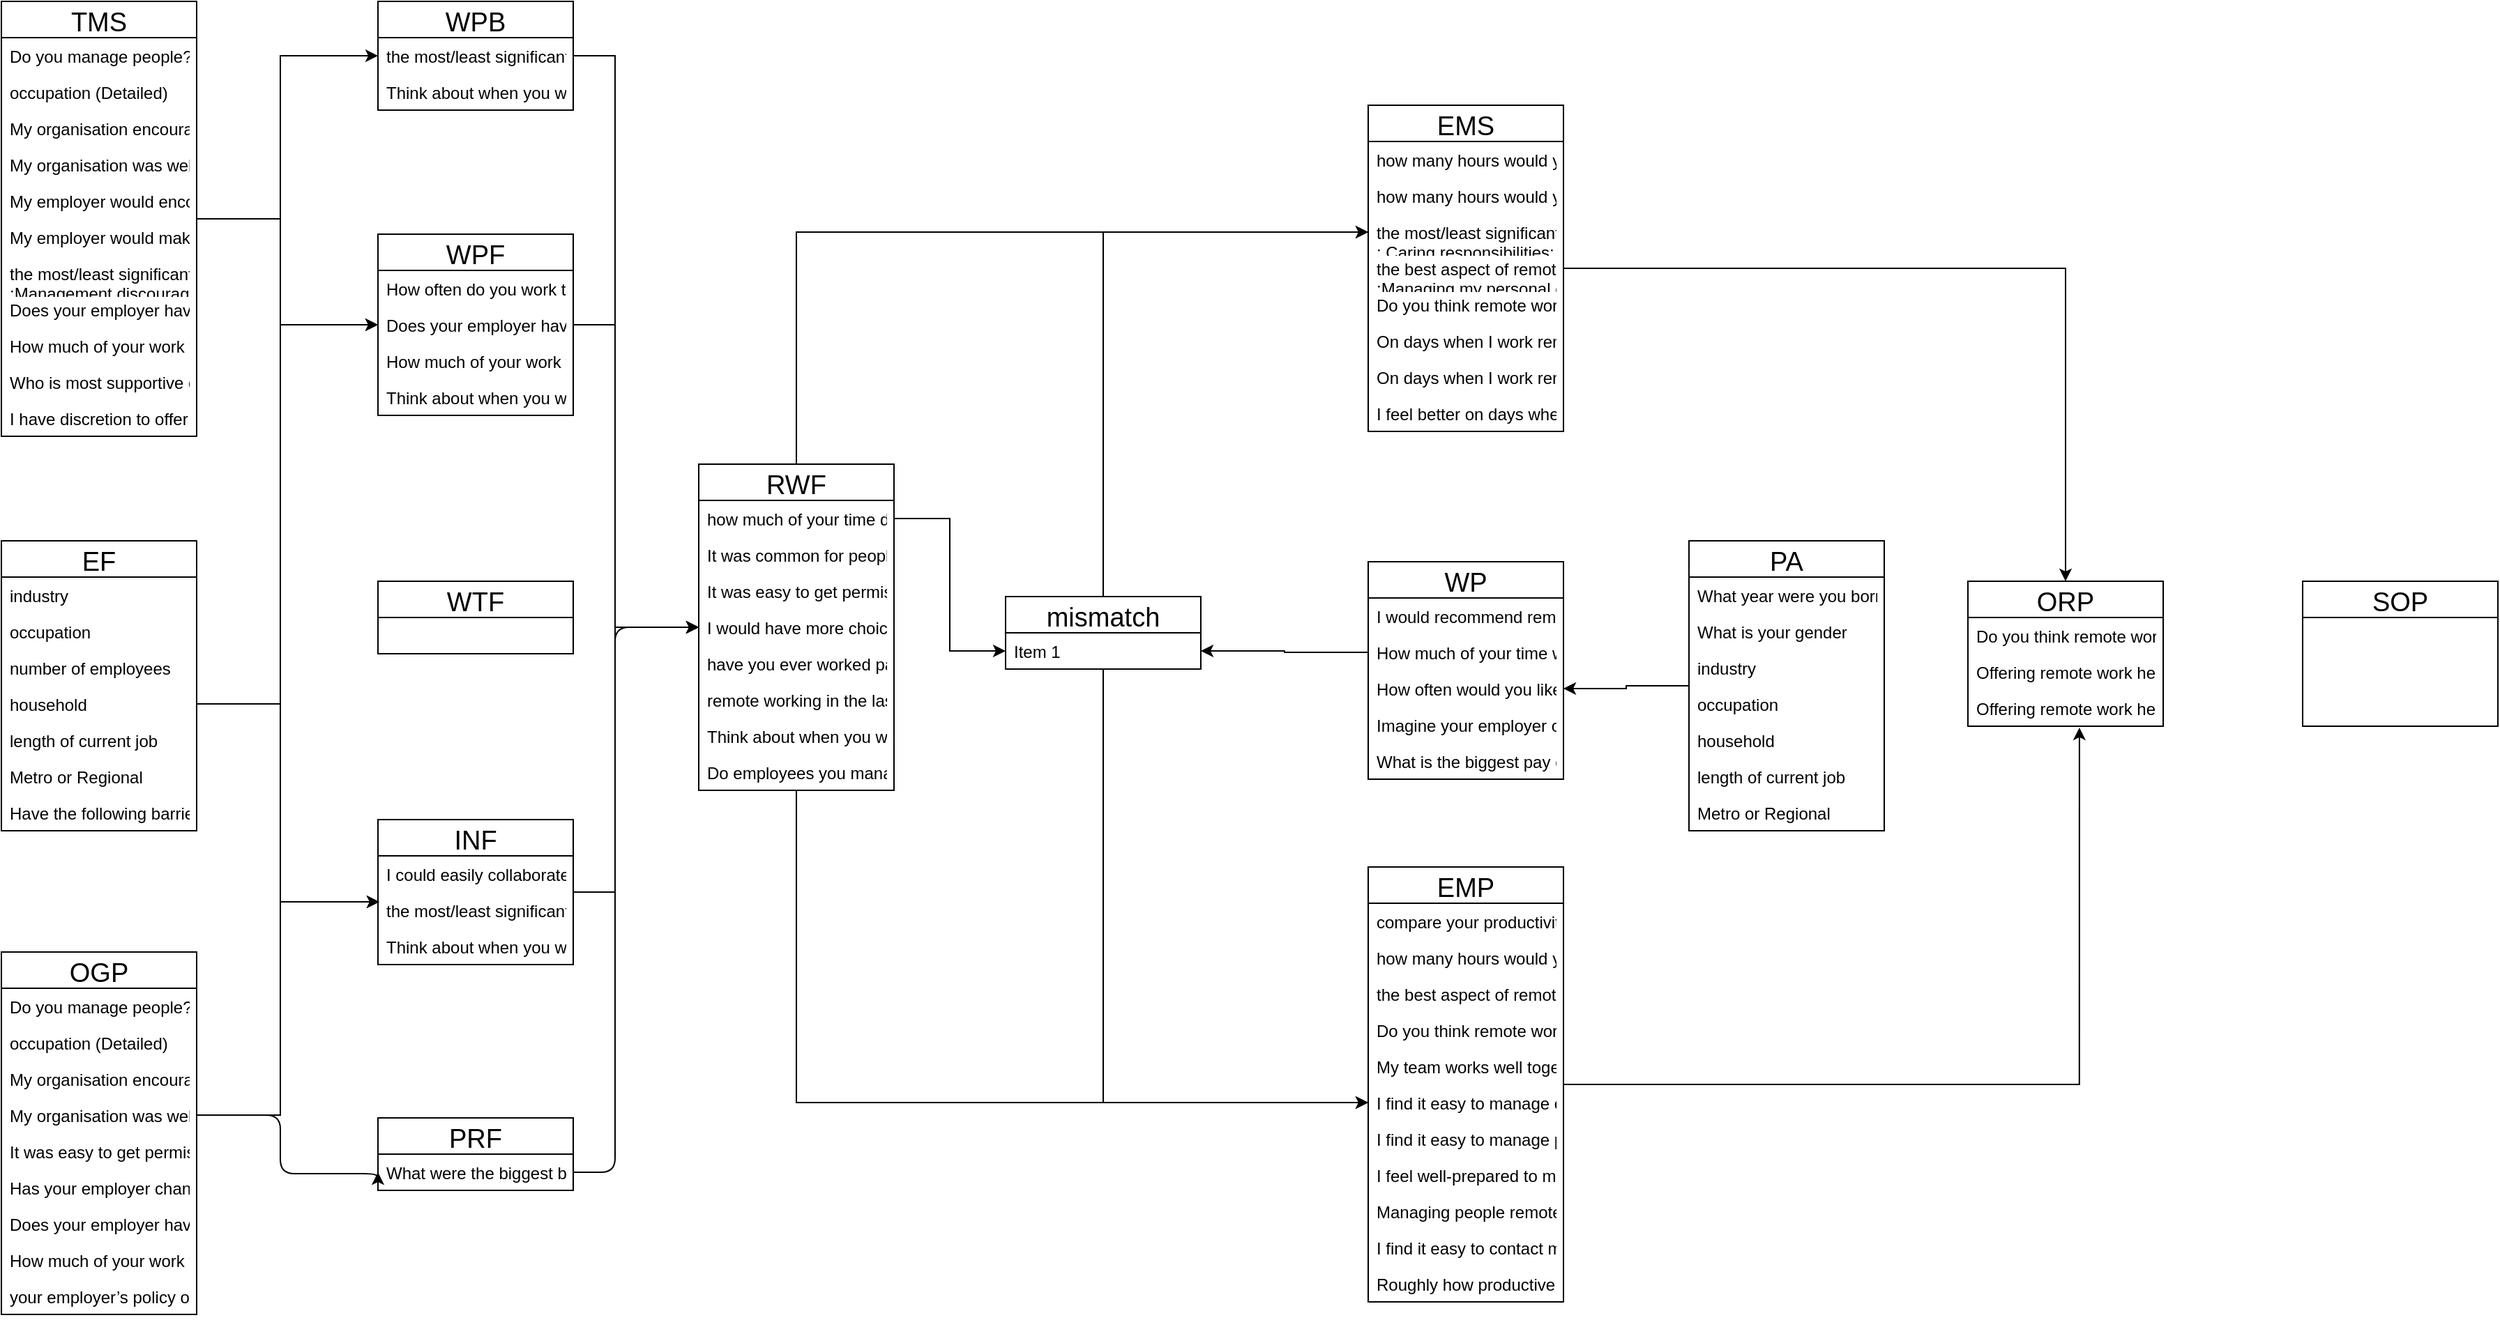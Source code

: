 <mxfile pages="6">
    <diagram id="VYxTlJDfrju7iln_yXKY" name="NSW data model">
        <mxGraphModel dx="342" dy="912" grid="1" gridSize="10" guides="1" tooltips="1" connect="1" arrows="1" fold="1" page="1" pageScale="1" pageWidth="850" pageHeight="1100" math="0" shadow="0">
            <root>
                <mxCell id="0"/>
                <mxCell id="1" parent="0"/>
                <mxCell id="DRY1Qb8aI7g7YQ8d9DAV-1" style="edgeStyle=orthogonalEdgeStyle;rounded=0;orthogonalLoop=1;jettySize=auto;html=1;entryX=1;entryY=0.5;entryDx=0;entryDy=0;startArrow=none;startFill=0;endArrow=classic;endFill=1;fontSize=19;" parent="1" source="DRY1Qb8aI7g7YQ8d9DAV-2" target="DRY1Qb8aI7g7YQ8d9DAV-41" edge="1">
                    <mxGeometry relative="1" as="geometry"/>
                </mxCell>
                <mxCell id="DRY1Qb8aI7g7YQ8d9DAV-2" value="PA" style="swimlane;fontStyle=0;childLayout=stackLayout;horizontal=1;startSize=26;fillColor=none;horizontalStack=0;resizeParent=1;resizeParentMax=0;resizeLast=0;collapsible=1;marginBottom=0;fontSize=19;" parent="1" vertex="1">
                    <mxGeometry x="2540" y="466" width="140" height="208" as="geometry"/>
                </mxCell>
                <mxCell id="DRY1Qb8aI7g7YQ8d9DAV-3" value="What year were you born" style="text;strokeColor=none;fillColor=none;align=left;verticalAlign=top;spacingLeft=4;spacingRight=4;overflow=hidden;rotatable=0;points=[[0,0.5],[1,0.5]];portConstraint=eastwest;" parent="DRY1Qb8aI7g7YQ8d9DAV-2" vertex="1">
                    <mxGeometry y="26" width="140" height="26" as="geometry"/>
                </mxCell>
                <mxCell id="DRY1Qb8aI7g7YQ8d9DAV-4" value="What is your gender" style="text;strokeColor=none;fillColor=none;align=left;verticalAlign=top;spacingLeft=4;spacingRight=4;overflow=hidden;rotatable=0;points=[[0,0.5],[1,0.5]];portConstraint=eastwest;" parent="DRY1Qb8aI7g7YQ8d9DAV-2" vertex="1">
                    <mxGeometry y="52" width="140" height="26" as="geometry"/>
                </mxCell>
                <mxCell id="DRY1Qb8aI7g7YQ8d9DAV-5" value="industry" style="text;strokeColor=none;fillColor=none;align=left;verticalAlign=top;spacingLeft=4;spacingRight=4;overflow=hidden;rotatable=0;points=[[0,0.5],[1,0.5]];portConstraint=eastwest;" parent="DRY1Qb8aI7g7YQ8d9DAV-2" vertex="1">
                    <mxGeometry y="78" width="140" height="26" as="geometry"/>
                </mxCell>
                <mxCell id="DRY1Qb8aI7g7YQ8d9DAV-6" value="occupation" style="text;strokeColor=none;fillColor=none;align=left;verticalAlign=top;spacingLeft=4;spacingRight=4;overflow=hidden;rotatable=0;points=[[0,0.5],[1,0.5]];portConstraint=eastwest;" parent="DRY1Qb8aI7g7YQ8d9DAV-2" vertex="1">
                    <mxGeometry y="104" width="140" height="26" as="geometry"/>
                </mxCell>
                <mxCell id="DRY1Qb8aI7g7YQ8d9DAV-7" value="household" style="text;strokeColor=none;fillColor=none;align=left;verticalAlign=top;spacingLeft=4;spacingRight=4;overflow=hidden;rotatable=0;points=[[0,0.5],[1,0.5]];portConstraint=eastwest;" parent="DRY1Qb8aI7g7YQ8d9DAV-2" vertex="1">
                    <mxGeometry y="130" width="140" height="26" as="geometry"/>
                </mxCell>
                <mxCell id="DRY1Qb8aI7g7YQ8d9DAV-8" value="length of current job" style="text;strokeColor=none;fillColor=none;align=left;verticalAlign=top;spacingLeft=4;spacingRight=4;overflow=hidden;rotatable=0;points=[[0,0.5],[1,0.5]];portConstraint=eastwest;" parent="DRY1Qb8aI7g7YQ8d9DAV-2" vertex="1">
                    <mxGeometry y="156" width="140" height="26" as="geometry"/>
                </mxCell>
                <mxCell id="DRY1Qb8aI7g7YQ8d9DAV-9" value="Metro or Regional" style="text;strokeColor=none;fillColor=none;align=left;verticalAlign=top;spacingLeft=4;spacingRight=4;overflow=hidden;rotatable=0;points=[[0,0.5],[1,0.5]];portConstraint=eastwest;" parent="DRY1Qb8aI7g7YQ8d9DAV-2" vertex="1">
                    <mxGeometry y="182" width="140" height="26" as="geometry"/>
                </mxCell>
                <mxCell id="DRY1Qb8aI7g7YQ8d9DAV-10" value="EF" style="swimlane;fontStyle=0;childLayout=stackLayout;horizontal=1;startSize=26;fillColor=none;horizontalStack=0;resizeParent=1;resizeParentMax=0;resizeLast=0;collapsible=1;marginBottom=0;fontSize=19;" parent="1" vertex="1">
                    <mxGeometry x="1330" y="466" width="140" height="208" as="geometry"/>
                </mxCell>
                <mxCell id="DRY1Qb8aI7g7YQ8d9DAV-11" value="industry" style="text;strokeColor=none;fillColor=none;align=left;verticalAlign=top;spacingLeft=4;spacingRight=4;overflow=hidden;rotatable=0;points=[[0,0.5],[1,0.5]];portConstraint=eastwest;" parent="DRY1Qb8aI7g7YQ8d9DAV-10" vertex="1">
                    <mxGeometry y="26" width="140" height="26" as="geometry"/>
                </mxCell>
                <mxCell id="DRY1Qb8aI7g7YQ8d9DAV-12" value="occupation" style="text;strokeColor=none;fillColor=none;align=left;verticalAlign=top;spacingLeft=4;spacingRight=4;overflow=hidden;rotatable=0;points=[[0,0.5],[1,0.5]];portConstraint=eastwest;" parent="DRY1Qb8aI7g7YQ8d9DAV-10" vertex="1">
                    <mxGeometry y="52" width="140" height="26" as="geometry"/>
                </mxCell>
                <mxCell id="DRY1Qb8aI7g7YQ8d9DAV-13" value="number of employees" style="text;strokeColor=none;fillColor=none;align=left;verticalAlign=top;spacingLeft=4;spacingRight=4;overflow=hidden;rotatable=0;points=[[0,0.5],[1,0.5]];portConstraint=eastwest;" parent="DRY1Qb8aI7g7YQ8d9DAV-10" vertex="1">
                    <mxGeometry y="78" width="140" height="26" as="geometry"/>
                </mxCell>
                <mxCell id="DRY1Qb8aI7g7YQ8d9DAV-14" value="household" style="text;strokeColor=none;fillColor=none;align=left;verticalAlign=top;spacingLeft=4;spacingRight=4;overflow=hidden;rotatable=0;points=[[0,0.5],[1,0.5]];portConstraint=eastwest;" parent="DRY1Qb8aI7g7YQ8d9DAV-10" vertex="1">
                    <mxGeometry y="104" width="140" height="26" as="geometry"/>
                </mxCell>
                <mxCell id="DRY1Qb8aI7g7YQ8d9DAV-15" value="length of current job" style="text;strokeColor=none;fillColor=none;align=left;verticalAlign=top;spacingLeft=4;spacingRight=4;overflow=hidden;rotatable=0;points=[[0,0.5],[1,0.5]];portConstraint=eastwest;" parent="DRY1Qb8aI7g7YQ8d9DAV-10" vertex="1">
                    <mxGeometry y="130" width="140" height="26" as="geometry"/>
                </mxCell>
                <mxCell id="DRY1Qb8aI7g7YQ8d9DAV-16" value="Metro or Regional" style="text;strokeColor=none;fillColor=none;align=left;verticalAlign=top;spacingLeft=4;spacingRight=4;overflow=hidden;rotatable=0;points=[[0,0.5],[1,0.5]];portConstraint=eastwest;" parent="DRY1Qb8aI7g7YQ8d9DAV-10" vertex="1">
                    <mxGeometry y="156" width="140" height="26" as="geometry"/>
                </mxCell>
                <mxCell id="DRY1Qb8aI7g7YQ8d9DAV-17" value="Have the following barriers to remote working improved or worsened for you over the past 6 months?   - Extra costs" style="text;strokeColor=none;fillColor=none;align=left;verticalAlign=top;spacingLeft=4;spacingRight=4;overflow=hidden;rotatable=0;points=[[0,0.5],[1,0.5]];portConstraint=eastwest;" parent="DRY1Qb8aI7g7YQ8d9DAV-10" vertex="1">
                    <mxGeometry y="182" width="140" height="26" as="geometry"/>
                </mxCell>
                <mxCell id="DRY1Qb8aI7g7YQ8d9DAV-18" style="edgeStyle=orthogonalEdgeStyle;rounded=0;orthogonalLoop=1;jettySize=auto;html=1;startArrow=none;startFill=0;endArrow=classic;endFill=1;fontSize=19;" parent="1" source="DRY1Qb8aI7g7YQ8d9DAV-22" target="DRY1Qb8aI7g7YQ8d9DAV-80" edge="1">
                    <mxGeometry relative="1" as="geometry">
                        <Array as="points">
                            <mxPoint x="1530" y="235"/>
                            <mxPoint x="1530" y="118"/>
                        </Array>
                    </mxGeometry>
                </mxCell>
                <mxCell id="DRY1Qb8aI7g7YQ8d9DAV-19" style="edgeStyle=orthogonalEdgeStyle;rounded=0;orthogonalLoop=1;jettySize=auto;html=1;startArrow=none;startFill=0;endArrow=classic;endFill=1;fontSize=19;" parent="1" source="DRY1Qb8aI7g7YQ8d9DAV-22" target="DRY1Qb8aI7g7YQ8d9DAV-85" edge="1">
                    <mxGeometry relative="1" as="geometry">
                        <Array as="points">
                            <mxPoint x="1530" y="235"/>
                            <mxPoint x="1530" y="311"/>
                        </Array>
                    </mxGeometry>
                </mxCell>
                <mxCell id="DRY1Qb8aI7g7YQ8d9DAV-21" style="edgeStyle=orthogonalEdgeStyle;rounded=0;orthogonalLoop=1;jettySize=auto;html=1;entryX=0.007;entryY=0.269;entryDx=0;entryDy=0;entryPerimeter=0;startArrow=none;startFill=0;endArrow=classic;endFill=1;fontSize=19;" parent="1" source="DRY1Qb8aI7g7YQ8d9DAV-22" target="DRY1Qb8aI7g7YQ8d9DAV-94" edge="1">
                    <mxGeometry relative="1" as="geometry">
                        <Array as="points">
                            <mxPoint x="1530" y="235"/>
                            <mxPoint x="1530" y="725"/>
                        </Array>
                    </mxGeometry>
                </mxCell>
                <mxCell id="DRY1Qb8aI7g7YQ8d9DAV-22" value="TMS" style="swimlane;fontStyle=0;childLayout=stackLayout;horizontal=1;startSize=26;fillColor=none;horizontalStack=0;resizeParent=1;resizeParentMax=0;resizeLast=0;collapsible=1;marginBottom=0;fontSize=19;" parent="1" vertex="1">
                    <mxGeometry x="1330" y="79" width="140" height="312" as="geometry"/>
                </mxCell>
                <mxCell id="DRY1Qb8aI7g7YQ8d9DAV-23" value="Do you manage people?" style="text;strokeColor=none;fillColor=none;align=left;verticalAlign=top;spacingLeft=4;spacingRight=4;overflow=hidden;rotatable=0;points=[[0,0.5],[1,0.5]];portConstraint=eastwest;" parent="DRY1Qb8aI7g7YQ8d9DAV-22" vertex="1">
                    <mxGeometry y="26" width="140" height="26" as="geometry"/>
                </mxCell>
                <mxCell id="DRY1Qb8aI7g7YQ8d9DAV-24" value="occupation (Detailed)" style="text;strokeColor=none;fillColor=none;align=left;verticalAlign=top;spacingLeft=4;spacingRight=4;overflow=hidden;rotatable=0;points=[[0,0.5],[1,0.5]];portConstraint=eastwest;" parent="DRY1Qb8aI7g7YQ8d9DAV-22" vertex="1">
                    <mxGeometry y="52" width="140" height="26" as="geometry"/>
                </mxCell>
                <mxCell id="DRY1Qb8aI7g7YQ8d9DAV-25" value="My organisation encouraged people to work remotely" style="text;strokeColor=none;fillColor=none;align=left;verticalAlign=top;spacingLeft=4;spacingRight=4;overflow=hidden;rotatable=0;points=[[0,0.5],[1,0.5]];portConstraint=eastwest;" parent="DRY1Qb8aI7g7YQ8d9DAV-22" vertex="1">
                    <mxGeometry y="78" width="140" height="26" as="geometry"/>
                </mxCell>
                <mxCell id="DRY1Qb8aI7g7YQ8d9DAV-26" value="My organisation was well prepared for me to work remotely" style="text;strokeColor=none;fillColor=none;align=left;verticalAlign=top;spacingLeft=4;spacingRight=4;overflow=hidden;rotatable=0;points=[[0,0.5],[1,0.5]];portConstraint=eastwest;" parent="DRY1Qb8aI7g7YQ8d9DAV-22" vertex="1">
                    <mxGeometry y="104" width="140" height="26" as="geometry"/>
                </mxCell>
                <mxCell id="DRY1Qb8aI7g7YQ8d9DAV-27" value="My employer would encourage more remote working" style="text;strokeColor=none;fillColor=none;align=left;verticalAlign=top;spacingLeft=4;spacingRight=4;overflow=hidden;rotatable=0;points=[[0,0.5],[1,0.5]];portConstraint=eastwest;" parent="DRY1Qb8aI7g7YQ8d9DAV-22" vertex="1">
                    <mxGeometry y="130" width="140" height="26" as="geometry"/>
                </mxCell>
                <mxCell id="DRY1Qb8aI7g7YQ8d9DAV-28" value="My employer would make changes to support remote working" style="text;strokeColor=none;fillColor=none;align=left;verticalAlign=top;spacingLeft=4;spacingRight=4;overflow=hidden;rotatable=0;points=[[0,0.5],[1,0.5]];portConstraint=eastwest;" parent="DRY1Qb8aI7g7YQ8d9DAV-22" vertex="1">
                    <mxGeometry y="156" width="140" height="26" as="geometry"/>
                </mxCell>
                <mxCell id="DRY1Qb8aI7g7YQ8d9DAV-29" value="the most/least significant barrier of WFH - Poor management &#10;;Management discourages remote working" style="text;strokeColor=none;fillColor=none;align=left;verticalAlign=top;spacingLeft=4;spacingRight=4;overflow=hidden;rotatable=0;points=[[0,0.5],[1,0.5]];portConstraint=eastwest;" parent="DRY1Qb8aI7g7YQ8d9DAV-22" vertex="1">
                    <mxGeometry y="182" width="140" height="26" as="geometry"/>
                </mxCell>
                <mxCell id="DRY1Qb8aI7g7YQ8d9DAV-30" value="Does your employer have a policy that workers must be at the employer’s workplace some of the time?" style="text;strokeColor=none;fillColor=none;align=left;verticalAlign=top;spacingLeft=4;spacingRight=4;overflow=hidden;rotatable=0;points=[[0,0.5],[1,0.5]];portConstraint=eastwest;" parent="DRY1Qb8aI7g7YQ8d9DAV-22" vertex="1">
                    <mxGeometry y="208" width="140" height="26" as="geometry"/>
                </mxCell>
                <mxCell id="DRY1Qb8aI7g7YQ8d9DAV-31" value="How much of your work time does your employer’s policy require you to be at their workplace?" style="text;strokeColor=none;fillColor=none;align=left;verticalAlign=top;spacingLeft=4;spacingRight=4;overflow=hidden;rotatable=0;points=[[0,0.5],[1,0.5]];portConstraint=eastwest;" parent="DRY1Qb8aI7g7YQ8d9DAV-22" vertex="1">
                    <mxGeometry y="234" width="140" height="26" as="geometry"/>
                </mxCell>
                <mxCell id="DRY1Qb8aI7g7YQ8d9DAV-32" value="Who is most supportive of remote working in your organisation?" style="text;strokeColor=none;fillColor=none;align=left;verticalAlign=top;spacingLeft=4;spacingRight=4;overflow=hidden;rotatable=0;points=[[0,0.5],[1,0.5]];portConstraint=eastwest;" parent="DRY1Qb8aI7g7YQ8d9DAV-22" vertex="1">
                    <mxGeometry y="260" width="140" height="26" as="geometry"/>
                </mxCell>
                <mxCell id="DRY1Qb8aI7g7YQ8d9DAV-33" value="I have discretion to offer or deny remote work to employees I manage" style="text;strokeColor=none;fillColor=none;align=left;verticalAlign=top;spacingLeft=4;spacingRight=4;overflow=hidden;rotatable=0;points=[[0,0.5],[1,0.5]];portConstraint=eastwest;" parent="DRY1Qb8aI7g7YQ8d9DAV-22" vertex="1">
                    <mxGeometry y="286" width="140" height="26" as="geometry"/>
                </mxCell>
                <mxCell id="DRY1Qb8aI7g7YQ8d9DAV-34" value="ORP" style="swimlane;fontStyle=0;childLayout=stackLayout;horizontal=1;startSize=26;fillColor=none;horizontalStack=0;resizeParent=1;resizeParentMax=0;resizeLast=0;collapsible=1;marginBottom=0;fontSize=19;" parent="1" vertex="1">
                    <mxGeometry x="2740" y="495" width="140" height="104" as="geometry"/>
                </mxCell>
                <mxCell id="DRY1Qb8aI7g7YQ8d9DAV-35" value="Do you think remote working is a positive or a negative for your employer?" style="text;strokeColor=none;fillColor=none;align=left;verticalAlign=top;spacingLeft=4;spacingRight=4;overflow=hidden;rotatable=0;points=[[0,0.5],[1,0.5]];portConstraint=eastwest;" parent="DRY1Qb8aI7g7YQ8d9DAV-34" vertex="1">
                    <mxGeometry y="26" width="140" height="26" as="geometry"/>
                </mxCell>
                <mxCell id="DRY1Qb8aI7g7YQ8d9DAV-36" value="Offering remote work helps me retain employees" style="text;strokeColor=none;fillColor=none;align=left;verticalAlign=top;spacingLeft=4;spacingRight=4;overflow=hidden;rotatable=0;points=[[0,0.5],[1,0.5]];portConstraint=eastwest;" parent="DRY1Qb8aI7g7YQ8d9DAV-34" vertex="1">
                    <mxGeometry y="52" width="140" height="26" as="geometry"/>
                </mxCell>
                <mxCell id="DRY1Qb8aI7g7YQ8d9DAV-37" value="Offering remote work helps me to recruit employees" style="text;strokeColor=none;fillColor=none;align=left;verticalAlign=top;spacingLeft=4;spacingRight=4;overflow=hidden;rotatable=0;points=[[0,0.5],[1,0.5]];portConstraint=eastwest;" parent="DRY1Qb8aI7g7YQ8d9DAV-34" vertex="1">
                    <mxGeometry y="78" width="140" height="26" as="geometry"/>
                </mxCell>
                <mxCell id="DRY1Qb8aI7g7YQ8d9DAV-38" value="WP" style="swimlane;fontStyle=0;childLayout=stackLayout;horizontal=1;startSize=26;fillColor=none;horizontalStack=0;resizeParent=1;resizeParentMax=0;resizeLast=0;collapsible=1;marginBottom=0;fontSize=19;" parent="1" vertex="1">
                    <mxGeometry x="2310" y="481" width="140" height="156" as="geometry"/>
                </mxCell>
                <mxCell id="DRY1Qb8aI7g7YQ8d9DAV-39" value="I would recommend remote working to others" style="text;strokeColor=none;fillColor=none;align=left;verticalAlign=top;spacingLeft=4;spacingRight=4;overflow=hidden;rotatable=0;points=[[0,0.5],[1,0.5]];portConstraint=eastwest;" parent="DRY1Qb8aI7g7YQ8d9DAV-38" vertex="1">
                    <mxGeometry y="26" width="140" height="26" as="geometry"/>
                </mxCell>
                <mxCell id="DRY1Qb8aI7g7YQ8d9DAV-40" value="How much of your time would you have preferred to work remotely?" style="text;strokeColor=none;fillColor=none;align=left;verticalAlign=top;spacingLeft=4;spacingRight=4;overflow=hidden;rotatable=0;points=[[0,0.5],[1,0.5]];portConstraint=eastwest;" parent="DRY1Qb8aI7g7YQ8d9DAV-38" vertex="1">
                    <mxGeometry y="52" width="140" height="26" as="geometry"/>
                </mxCell>
                <mxCell id="DRY1Qb8aI7g7YQ8d9DAV-41" value="How often would you like to work this way?" style="text;strokeColor=none;fillColor=none;align=left;verticalAlign=top;spacingLeft=4;spacingRight=4;overflow=hidden;rotatable=0;points=[[0,0.5],[1,0.5]];portConstraint=eastwest;" parent="DRY1Qb8aI7g7YQ8d9DAV-38" vertex="1">
                    <mxGeometry y="78" width="140" height="26" as="geometry"/>
                </mxCell>
                <mxCell id="DRY1Qb8aI7g7YQ8d9DAV-42" value="Imagine your employer offered you the option to work remotely whenever you chose, in return for negotiating a pay cut that you both agree on.  Would you be interested in negotiating?" style="text;strokeColor=none;fillColor=none;align=left;verticalAlign=top;spacingLeft=4;spacingRight=4;overflow=hidden;rotatable=0;points=[[0,0.5],[1,0.5]];portConstraint=eastwest;" parent="DRY1Qb8aI7g7YQ8d9DAV-38" vertex="1">
                    <mxGeometry y="104" width="140" height="26" as="geometry"/>
                </mxCell>
                <mxCell id="DRY1Qb8aI7g7YQ8d9DAV-43" value="What is the biggest pay cut you would accept?   Please give your answer as a percentage." style="text;strokeColor=none;fillColor=none;align=left;verticalAlign=top;spacingLeft=4;spacingRight=4;overflow=hidden;rotatable=0;points=[[0,0.5],[1,0.5]];portConstraint=eastwest;" parent="DRY1Qb8aI7g7YQ8d9DAV-38" vertex="1">
                    <mxGeometry y="130" width="140" height="26" as="geometry"/>
                </mxCell>
                <mxCell id="DRY1Qb8aI7g7YQ8d9DAV-44" style="edgeStyle=orthogonalEdgeStyle;rounded=0;orthogonalLoop=1;jettySize=auto;html=1;entryX=0.5;entryY=0;entryDx=0;entryDy=0;startArrow=none;startFill=0;endArrow=classic;endFill=1;fontSize=19;" parent="1" source="DRY1Qb8aI7g7YQ8d9DAV-45" target="DRY1Qb8aI7g7YQ8d9DAV-34" edge="1">
                    <mxGeometry relative="1" as="geometry"/>
                </mxCell>
                <mxCell id="DRY1Qb8aI7g7YQ8d9DAV-45" value="EMS" style="swimlane;fontStyle=0;childLayout=stackLayout;horizontal=1;startSize=26;fillColor=none;horizontalStack=0;resizeParent=1;resizeParentMax=0;resizeLast=0;collapsible=1;marginBottom=0;fontSize=19;" parent="1" vertex="1">
                    <mxGeometry x="2310" y="153.5" width="140" height="234" as="geometry"/>
                </mxCell>
                <mxCell id="DRY1Qb8aI7g7YQ8d9DAV-46" value="how many hours would you spend doing personal and family time?" style="text;strokeColor=none;fillColor=none;align=left;verticalAlign=top;spacingLeft=4;spacingRight=4;overflow=hidden;rotatable=0;points=[[0,0.5],[1,0.5]];portConstraint=eastwest;" parent="DRY1Qb8aI7g7YQ8d9DAV-45" vertex="1">
                    <mxGeometry y="26" width="140" height="26" as="geometry"/>
                </mxCell>
                <mxCell id="DRY1Qb8aI7g7YQ8d9DAV-47" value="how many hours would you spend caring and domestic responsibilities?" style="text;strokeColor=none;fillColor=none;align=left;verticalAlign=top;spacingLeft=4;spacingRight=4;overflow=hidden;rotatable=0;points=[[0,0.5],[1,0.5]];portConstraint=eastwest;" parent="DRY1Qb8aI7g7YQ8d9DAV-45" vertex="1">
                    <mxGeometry y="52" width="140" height="26" as="geometry"/>
                </mxCell>
                <mxCell id="DRY1Qb8aI7g7YQ8d9DAV-48" value="the most/least significant barrier of WFH -; Feeling left out and/or isolated &#10;; Caring responsibilities; Lack of motivation" style="text;strokeColor=none;fillColor=none;align=left;verticalAlign=top;spacingLeft=4;spacingRight=4;overflow=hidden;rotatable=0;points=[[0,0.5],[1,0.5]];portConstraint=eastwest;" parent="DRY1Qb8aI7g7YQ8d9DAV-45" vertex="1">
                    <mxGeometry y="78" width="140" height="26" as="geometry"/>
                </mxCell>
                <mxCell id="DRY1Qb8aI7g7YQ8d9DAV-49" value="the best aspect of remote working for you - Managing my family responsibilities ; My working relationships  ; The number of hours  I work ; My work-life balance ; My on-the-job learning opportunities'&#10;;Managing my personal commitments; My opportunities to socialise ; My mental wellbeing;My daily expenses;My personal relationships ; My job satisfaction" style="text;strokeColor=none;fillColor=none;align=left;verticalAlign=top;spacingLeft=4;spacingRight=4;overflow=hidden;rotatable=0;points=[[0,0.5],[1,0.5]];portConstraint=eastwest;" parent="DRY1Qb8aI7g7YQ8d9DAV-45" vertex="1">
                    <mxGeometry y="104" width="140" height="26" as="geometry"/>
                </mxCell>
                <mxCell id="DRY1Qb8aI7g7YQ8d9DAV-50" value="Do you think remote working is a positive or a negative for your employer?" style="text;strokeColor=none;fillColor=none;align=left;verticalAlign=top;spacingLeft=4;spacingRight=4;overflow=hidden;rotatable=0;points=[[0,0.5],[1,0.5]];portConstraint=eastwest;" parent="DRY1Qb8aI7g7YQ8d9DAV-45" vertex="1">
                    <mxGeometry y="130" width="140" height="26" as="geometry"/>
                </mxCell>
                <mxCell id="DRY1Qb8aI7g7YQ8d9DAV-51" value="On days when I work remotely I feel better" style="text;strokeColor=none;fillColor=none;align=left;verticalAlign=top;spacingLeft=4;spacingRight=4;overflow=hidden;rotatable=0;points=[[0,0.5],[1,0.5]];portConstraint=eastwest;" parent="DRY1Qb8aI7g7YQ8d9DAV-45" vertex="1">
                    <mxGeometry y="156" width="140" height="26" as="geometry"/>
                </mxCell>
                <mxCell id="DRY1Qb8aI7g7YQ8d9DAV-52" value="On days when I work remotely I am more active" style="text;strokeColor=none;fillColor=none;align=left;verticalAlign=top;spacingLeft=4;spacingRight=4;overflow=hidden;rotatable=0;points=[[0,0.5],[1,0.5]];portConstraint=eastwest;" parent="DRY1Qb8aI7g7YQ8d9DAV-45" vertex="1">
                    <mxGeometry y="182" width="140" height="26" as="geometry"/>
                </mxCell>
                <mxCell id="DRY1Qb8aI7g7YQ8d9DAV-53" value="I feel better on days when I see my colleagues in person" style="text;strokeColor=none;fillColor=none;align=left;verticalAlign=top;spacingLeft=4;spacingRight=4;overflow=hidden;rotatable=0;points=[[0,0.5],[1,0.5]];portConstraint=eastwest;" parent="DRY1Qb8aI7g7YQ8d9DAV-45" vertex="1">
                    <mxGeometry y="208" width="140" height="26" as="geometry"/>
                </mxCell>
                <mxCell id="DRY1Qb8aI7g7YQ8d9DAV-54" style="edgeStyle=orthogonalEdgeStyle;rounded=0;orthogonalLoop=1;jettySize=auto;html=1;entryX=0.571;entryY=1.038;entryDx=0;entryDy=0;entryPerimeter=0;startArrow=none;startFill=0;endArrow=classic;endFill=1;fontSize=19;" parent="1" source="DRY1Qb8aI7g7YQ8d9DAV-55" target="DRY1Qb8aI7g7YQ8d9DAV-37" edge="1">
                    <mxGeometry relative="1" as="geometry">
                        <Array as="points">
                            <mxPoint x="2820" y="856"/>
                        </Array>
                    </mxGeometry>
                </mxCell>
                <mxCell id="DRY1Qb8aI7g7YQ8d9DAV-55" value="EMP" style="swimlane;fontStyle=0;childLayout=stackLayout;horizontal=1;startSize=26;fillColor=none;horizontalStack=0;resizeParent=1;resizeParentMax=0;resizeLast=0;collapsible=1;marginBottom=0;fontSize=19;" parent="1" vertex="1">
                    <mxGeometry x="2310" y="700" width="140" height="312" as="geometry"/>
                </mxCell>
                <mxCell id="DRY1Qb8aI7g7YQ8d9DAV-56" value="compare your productivity when you work remotely to when you work at your employer’s workplace" style="text;strokeColor=none;fillColor=none;align=left;verticalAlign=top;spacingLeft=4;spacingRight=4;overflow=hidden;rotatable=0;points=[[0,0.5],[1,0.5]];portConstraint=eastwest;" parent="DRY1Qb8aI7g7YQ8d9DAV-55" vertex="1">
                    <mxGeometry y="26" width="140" height="26" as="geometry"/>
                </mxCell>
                <mxCell id="DRY1Qb8aI7g7YQ8d9DAV-57" value="how many hours would you spend working?" style="text;strokeColor=none;fillColor=none;align=left;verticalAlign=top;spacingLeft=4;spacingRight=4;overflow=hidden;rotatable=0;points=[[0,0.5],[1,0.5]];portConstraint=eastwest;" parent="DRY1Qb8aI7g7YQ8d9DAV-55" vertex="1">
                    <mxGeometry y="52" width="140" height="26" as="geometry"/>
                </mxCell>
                <mxCell id="DRY1Qb8aI7g7YQ8d9DAV-58" value="the best aspect of remote working for you -  Preparing for work and commuting ; The number of hours  I work;Managing my personal commitments" style="text;strokeColor=none;fillColor=none;align=left;verticalAlign=top;spacingLeft=4;spacingRight=4;overflow=hidden;rotatable=0;points=[[0,0.5],[1,0.5]];portConstraint=eastwest;" parent="DRY1Qb8aI7g7YQ8d9DAV-55" vertex="1">
                    <mxGeometry y="78" width="140" height="26" as="geometry"/>
                </mxCell>
                <mxCell id="DRY1Qb8aI7g7YQ8d9DAV-59" value="Do you think remote working is a positive or a negative for your employer?" style="text;strokeColor=none;fillColor=none;align=left;verticalAlign=top;spacingLeft=4;spacingRight=4;overflow=hidden;rotatable=0;points=[[0,0.5],[1,0.5]];portConstraint=eastwest;" parent="DRY1Qb8aI7g7YQ8d9DAV-55" vertex="1">
                    <mxGeometry y="104" width="140" height="26" as="geometry"/>
                </mxCell>
                <mxCell id="DRY1Qb8aI7g7YQ8d9DAV-60" value="My team works well together when they work remotely" style="text;strokeColor=none;fillColor=none;align=left;verticalAlign=top;spacingLeft=4;spacingRight=4;overflow=hidden;rotatable=0;points=[[0,0.5],[1,0.5]];portConstraint=eastwest;" parent="DRY1Qb8aI7g7YQ8d9DAV-55" vertex="1">
                    <mxGeometry y="130" width="140" height="26" as="geometry"/>
                </mxCell>
                <mxCell id="DRY1Qb8aI7g7YQ8d9DAV-61" value="I find it easy to manage employees remotely (e.g. tasking and monitoring progress)" style="text;strokeColor=none;fillColor=none;align=left;verticalAlign=top;spacingLeft=4;spacingRight=4;overflow=hidden;rotatable=0;points=[[0,0.5],[1,0.5]];portConstraint=eastwest;" parent="DRY1Qb8aI7g7YQ8d9DAV-55" vertex="1">
                    <mxGeometry y="156" width="140" height="26" as="geometry"/>
                </mxCell>
                <mxCell id="DRY1Qb8aI7g7YQ8d9DAV-62" value="I find it easy to manage poor performers remotely" style="text;strokeColor=none;fillColor=none;align=left;verticalAlign=top;spacingLeft=4;spacingRight=4;overflow=hidden;rotatable=0;points=[[0,0.5],[1,0.5]];portConstraint=eastwest;" parent="DRY1Qb8aI7g7YQ8d9DAV-55" vertex="1">
                    <mxGeometry y="182" width="140" height="26" as="geometry"/>
                </mxCell>
                <mxCell id="DRY1Qb8aI7g7YQ8d9DAV-63" value="I feel well-prepared to manage employees remotely" style="text;strokeColor=none;fillColor=none;align=left;verticalAlign=top;spacingLeft=4;spacingRight=4;overflow=hidden;rotatable=0;points=[[0,0.5],[1,0.5]];portConstraint=eastwest;" parent="DRY1Qb8aI7g7YQ8d9DAV-55" vertex="1">
                    <mxGeometry y="208" width="140" height="26" as="geometry"/>
                </mxCell>
                <mxCell id="DRY1Qb8aI7g7YQ8d9DAV-64" value="Managing people remotely makes me more focused on results" style="text;strokeColor=none;fillColor=none;align=left;verticalAlign=top;spacingLeft=4;spacingRight=4;overflow=hidden;rotatable=0;points=[[0,0.5],[1,0.5]];portConstraint=eastwest;" parent="DRY1Qb8aI7g7YQ8d9DAV-55" vertex="1">
                    <mxGeometry y="234" width="140" height="26" as="geometry"/>
                </mxCell>
                <mxCell id="DRY1Qb8aI7g7YQ8d9DAV-65" value="I find it easy to contact my employees when they work remotely" style="text;strokeColor=none;fillColor=none;align=left;verticalAlign=top;spacingLeft=4;spacingRight=4;overflow=hidden;rotatable=0;points=[[0,0.5],[1,0.5]];portConstraint=eastwest;" parent="DRY1Qb8aI7g7YQ8d9DAV-55" vertex="1">
                    <mxGeometry y="260" width="140" height="26" as="geometry"/>
                </mxCell>
                <mxCell id="DRY1Qb8aI7g7YQ8d9DAV-66" value="Roughly how productive are the employees you manage, each hour, when they work remotely?" style="text;strokeColor=none;fillColor=none;align=left;verticalAlign=top;spacingLeft=4;spacingRight=4;overflow=hidden;rotatable=0;points=[[0,0.5],[1,0.5]];portConstraint=eastwest;" parent="DRY1Qb8aI7g7YQ8d9DAV-55" vertex="1">
                    <mxGeometry y="286" width="140" height="26" as="geometry"/>
                </mxCell>
                <mxCell id="DRY1Qb8aI7g7YQ8d9DAV-67" style="edgeStyle=orthogonalEdgeStyle;rounded=0;orthogonalLoop=1;jettySize=auto;html=1;startArrow=none;startFill=0;endArrow=classic;endFill=1;fontSize=19;" parent="1" source="DRY1Qb8aI7g7YQ8d9DAV-69" target="DRY1Qb8aI7g7YQ8d9DAV-48" edge="1">
                    <mxGeometry relative="1" as="geometry"/>
                </mxCell>
                <mxCell id="DRY1Qb8aI7g7YQ8d9DAV-68" style="edgeStyle=orthogonalEdgeStyle;rounded=0;orthogonalLoop=1;jettySize=auto;html=1;startArrow=none;startFill=0;endArrow=classic;endFill=1;fontSize=19;" parent="1" source="DRY1Qb8aI7g7YQ8d9DAV-69" target="DRY1Qb8aI7g7YQ8d9DAV-61" edge="1">
                    <mxGeometry relative="1" as="geometry"/>
                </mxCell>
                <mxCell id="DRY1Qb8aI7g7YQ8d9DAV-69" value="RWF" style="swimlane;fontStyle=0;childLayout=stackLayout;horizontal=1;startSize=26;fillColor=none;horizontalStack=0;resizeParent=1;resizeParentMax=0;resizeLast=0;collapsible=1;marginBottom=0;fontSize=19;" parent="1" vertex="1">
                    <mxGeometry x="1830" y="411" width="140" height="234" as="geometry"/>
                </mxCell>
                <mxCell id="DRY1Qb8aI7g7YQ8d9DAV-70" value="how much of your time did you spend remote working?" style="text;strokeColor=none;fillColor=none;align=left;verticalAlign=top;spacingLeft=4;spacingRight=4;overflow=hidden;rotatable=0;points=[[0,0.5],[1,0.5]];portConstraint=eastwest;" parent="DRY1Qb8aI7g7YQ8d9DAV-69" vertex="1">
                    <mxGeometry y="26" width="140" height="26" as="geometry"/>
                </mxCell>
                <mxCell id="DRY1Qb8aI7g7YQ8d9DAV-71" value="It was common for people in my organisation to work remotely" style="text;strokeColor=none;fillColor=none;align=left;verticalAlign=top;spacingLeft=4;spacingRight=4;overflow=hidden;rotatable=0;points=[[0,0.5],[1,0.5]];portConstraint=eastwest;" parent="DRY1Qb8aI7g7YQ8d9DAV-69" vertex="1">
                    <mxGeometry y="52" width="140" height="26" as="geometry"/>
                </mxCell>
                <mxCell id="DRY1Qb8aI7g7YQ8d9DAV-72" value="It was easy to get permission to work remotely" style="text;strokeColor=none;fillColor=none;align=left;verticalAlign=top;spacingLeft=4;spacingRight=4;overflow=hidden;rotatable=0;points=[[0,0.5],[1,0.5]];portConstraint=eastwest;" parent="DRY1Qb8aI7g7YQ8d9DAV-69" vertex="1">
                    <mxGeometry y="78" width="140" height="26" as="geometry"/>
                </mxCell>
                <mxCell id="DRY1Qb8aI7g7YQ8d9DAV-73" value="I would have more choice about whether I work remotely" style="text;strokeColor=none;fillColor=none;align=left;verticalAlign=top;spacingLeft=4;spacingRight=4;overflow=hidden;rotatable=0;points=[[0,0.5],[1,0.5]];portConstraint=eastwest;" parent="DRY1Qb8aI7g7YQ8d9DAV-69" vertex="1">
                    <mxGeometry y="104" width="140" height="26" as="geometry"/>
                </mxCell>
                <mxCell id="DRY1Qb8aI7g7YQ8d9DAV-74" value="have you ever worked part of your day remotely, and part of it at your employer’s workplace?" style="text;strokeColor=none;fillColor=none;align=left;verticalAlign=top;spacingLeft=4;spacingRight=4;overflow=hidden;rotatable=0;points=[[0,0.5],[1,0.5]];portConstraint=eastwest;" parent="DRY1Qb8aI7g7YQ8d9DAV-69" vertex="1">
                    <mxGeometry y="130" width="140" height="26" as="geometry"/>
                </mxCell>
                <mxCell id="DRY1Qb8aI7g7YQ8d9DAV-75" value="remote working in the last 6 months" style="text;strokeColor=none;fillColor=none;align=left;verticalAlign=top;spacingLeft=4;spacingRight=4;overflow=hidden;rotatable=0;points=[[0,0.5],[1,0.5]];portConstraint=eastwest;" parent="DRY1Qb8aI7g7YQ8d9DAV-69" vertex="1">
                    <mxGeometry y="156" width="140" height="26" as="geometry"/>
                </mxCell>
                <mxCell id="DRY1Qb8aI7g7YQ8d9DAV-76" value="Think about when you worked at your employer’s workplace and some of your colleagues were working remotely. What were the biggest/smallest barriers of working this way?" style="text;strokeColor=none;fillColor=none;align=left;verticalAlign=top;spacingLeft=4;spacingRight=4;overflow=hidden;rotatable=0;points=[[0,0.5],[1,0.5]];portConstraint=eastwest;" parent="DRY1Qb8aI7g7YQ8d9DAV-69" vertex="1">
                    <mxGeometry y="182" width="140" height="26" as="geometry"/>
                </mxCell>
                <mxCell id="DRY1Qb8aI7g7YQ8d9DAV-77" value="Do employees you manage ever work remotely?" style="text;strokeColor=none;fillColor=none;align=left;verticalAlign=top;spacingLeft=4;spacingRight=4;overflow=hidden;rotatable=0;points=[[0,0.5],[1,0.5]];portConstraint=eastwest;" parent="DRY1Qb8aI7g7YQ8d9DAV-69" vertex="1">
                    <mxGeometry y="208" width="140" height="26" as="geometry"/>
                </mxCell>
                <mxCell id="DRY1Qb8aI7g7YQ8d9DAV-78" style="edgeStyle=orthogonalEdgeStyle;rounded=0;orthogonalLoop=1;jettySize=auto;html=1;entryX=0;entryY=0.5;entryDx=0;entryDy=0;startArrow=none;startFill=0;endArrow=classic;endFill=1;fontSize=19;" parent="1" source="DRY1Qb8aI7g7YQ8d9DAV-79" target="DRY1Qb8aI7g7YQ8d9DAV-73" edge="1">
                    <mxGeometry relative="1" as="geometry">
                        <Array as="points">
                            <mxPoint x="1770" y="118"/>
                            <mxPoint x="1770" y="528"/>
                        </Array>
                    </mxGeometry>
                </mxCell>
                <mxCell id="DRY1Qb8aI7g7YQ8d9DAV-79" value="WPB" style="swimlane;fontStyle=0;childLayout=stackLayout;horizontal=1;startSize=26;fillColor=none;horizontalStack=0;resizeParent=1;resizeParentMax=0;resizeLast=0;collapsible=1;marginBottom=0;fontSize=19;" parent="1" vertex="1">
                    <mxGeometry x="1600" y="79" width="140" height="78" as="geometry"/>
                </mxCell>
                <mxCell id="DRY1Qb8aI7g7YQ8d9DAV-80" value="the most/least significant barrier of WFH - My workspace (e.g. suitable chair, lighting, noise levels, facilities);My living situation (e.g. location, home size, who I live with); My health and safety when working remotely" style="text;strokeColor=none;fillColor=none;align=left;verticalAlign=top;spacingLeft=4;spacingRight=4;overflow=hidden;rotatable=0;points=[[0,0.5],[1,0.5]];portConstraint=eastwest;" parent="DRY1Qb8aI7g7YQ8d9DAV-79" vertex="1">
                    <mxGeometry y="26" width="140" height="26" as="geometry"/>
                </mxCell>
                <mxCell id="DRY1Qb8aI7g7YQ8d9DAV-81" value="Think about when you worked at your employer’s workplace and some of your colleagues were working remotely. What were the biggest/smallest barriers of working this way?" style="text;strokeColor=none;fillColor=none;align=left;verticalAlign=top;spacingLeft=4;spacingRight=4;overflow=hidden;rotatable=0;points=[[0,0.5],[1,0.5]];portConstraint=eastwest;" parent="DRY1Qb8aI7g7YQ8d9DAV-79" vertex="1">
                    <mxGeometry y="52" width="140" height="26" as="geometry"/>
                </mxCell>
                <mxCell id="DRY1Qb8aI7g7YQ8d9DAV-82" style="edgeStyle=orthogonalEdgeStyle;rounded=0;orthogonalLoop=1;jettySize=auto;html=1;entryX=0;entryY=0.5;entryDx=0;entryDy=0;startArrow=none;startFill=0;endArrow=classic;endFill=1;fontSize=19;" parent="1" source="DRY1Qb8aI7g7YQ8d9DAV-83" target="DRY1Qb8aI7g7YQ8d9DAV-73" edge="1">
                    <mxGeometry relative="1" as="geometry">
                        <Array as="points">
                            <mxPoint x="1770" y="311"/>
                            <mxPoint x="1770" y="528"/>
                        </Array>
                    </mxGeometry>
                </mxCell>
                <mxCell id="DRY1Qb8aI7g7YQ8d9DAV-83" value="WPF" style="swimlane;fontStyle=0;childLayout=stackLayout;horizontal=1;startSize=26;fillColor=none;horizontalStack=0;resizeParent=1;resizeParentMax=0;resizeLast=0;collapsible=1;marginBottom=0;fontSize=19;" parent="1" vertex="1">
                    <mxGeometry x="1600" y="246" width="140" height="130" as="geometry"/>
                </mxCell>
                <mxCell id="DRY1Qb8aI7g7YQ8d9DAV-84" value="How often do you work this way(worked part of your day remotely, and part of it at your employer’s workplace)?" style="text;strokeColor=none;fillColor=none;align=left;verticalAlign=top;spacingLeft=4;spacingRight=4;overflow=hidden;rotatable=0;points=[[0,0.5],[1,0.5]];portConstraint=eastwest;" parent="DRY1Qb8aI7g7YQ8d9DAV-83" vertex="1">
                    <mxGeometry y="26" width="140" height="26" as="geometry"/>
                </mxCell>
                <mxCell id="DRY1Qb8aI7g7YQ8d9DAV-85" value="Does your employer have a policy that workers must be at the employer’s workplace some of the time?" style="text;strokeColor=none;fillColor=none;align=left;verticalAlign=top;spacingLeft=4;spacingRight=4;overflow=hidden;rotatable=0;points=[[0,0.5],[1,0.5]];portConstraint=eastwest;" parent="DRY1Qb8aI7g7YQ8d9DAV-83" vertex="1">
                    <mxGeometry y="52" width="140" height="26" as="geometry"/>
                </mxCell>
                <mxCell id="DRY1Qb8aI7g7YQ8d9DAV-86" value="How much of your work time does your employer’s policy require you to be at their workplace?" style="text;strokeColor=none;fillColor=none;align=left;verticalAlign=top;spacingLeft=4;spacingRight=4;overflow=hidden;rotatable=0;points=[[0,0.5],[1,0.5]];portConstraint=eastwest;" parent="DRY1Qb8aI7g7YQ8d9DAV-83" vertex="1">
                    <mxGeometry y="78" width="140" height="26" as="geometry"/>
                </mxCell>
                <mxCell id="DRY1Qb8aI7g7YQ8d9DAV-87" value="Think about when you worked at your employer’s workplace and some of your colleagues were working remotely. What were the biggest/smallest barriers of working this way?" style="text;strokeColor=none;fillColor=none;align=left;verticalAlign=top;spacingLeft=4;spacingRight=4;overflow=hidden;rotatable=0;points=[[0,0.5],[1,0.5]];portConstraint=eastwest;" parent="DRY1Qb8aI7g7YQ8d9DAV-83" vertex="1">
                    <mxGeometry y="104" width="140" height="26" as="geometry"/>
                </mxCell>
                <mxCell id="DRY1Qb8aI7g7YQ8d9DAV-89" value="WTF" style="swimlane;fontStyle=0;childLayout=stackLayout;horizontal=1;startSize=26;fillColor=none;horizontalStack=0;resizeParent=1;resizeParentMax=0;resizeLast=0;collapsible=1;marginBottom=0;fontSize=19;" parent="1" vertex="1">
                    <mxGeometry x="1600" y="495" width="140" height="52" as="geometry"/>
                </mxCell>
                <mxCell id="DRY1Qb8aI7g7YQ8d9DAV-91" style="edgeStyle=orthogonalEdgeStyle;rounded=0;orthogonalLoop=1;jettySize=auto;html=1;entryX=0;entryY=0.5;entryDx=0;entryDy=0;startArrow=none;startFill=0;endArrow=classic;endFill=1;fontSize=19;" parent="1" source="DRY1Qb8aI7g7YQ8d9DAV-92" target="DRY1Qb8aI7g7YQ8d9DAV-73" edge="1">
                    <mxGeometry relative="1" as="geometry">
                        <Array as="points">
                            <mxPoint x="1770" y="718"/>
                            <mxPoint x="1770" y="528"/>
                        </Array>
                    </mxGeometry>
                </mxCell>
                <mxCell id="DRY1Qb8aI7g7YQ8d9DAV-92" value="INF" style="swimlane;fontStyle=0;childLayout=stackLayout;horizontal=1;startSize=26;fillColor=none;horizontalStack=0;resizeParent=1;resizeParentMax=0;resizeLast=0;collapsible=1;marginBottom=0;fontSize=19;" parent="1" vertex="1">
                    <mxGeometry x="1600" y="666" width="140" height="104" as="geometry"/>
                </mxCell>
                <mxCell id="DRY1Qb8aI7g7YQ8d9DAV-93" value="I could easily collaborate with colleagues when working remotely" style="text;strokeColor=none;fillColor=none;align=left;verticalAlign=top;spacingLeft=4;spacingRight=4;overflow=hidden;rotatable=0;points=[[0,0.5],[1,0.5]];portConstraint=eastwest;" parent="DRY1Qb8aI7g7YQ8d9DAV-92" vertex="1">
                    <mxGeometry y="26" width="140" height="26" as="geometry"/>
                </mxCell>
                <mxCell id="DRY1Qb8aI7g7YQ8d9DAV-94" value="the most/least significant barrier of WFH - Connectivity (internet connection) ;  IT equipment (computer, printer, etc.) ; Difficulty collaborating remotely ; My organisation's software and systems; I have tasks that can't be done remotely" style="text;strokeColor=none;fillColor=none;align=left;verticalAlign=top;spacingLeft=4;spacingRight=4;overflow=hidden;rotatable=0;points=[[0,0.5],[1,0.5]];portConstraint=eastwest;" parent="DRY1Qb8aI7g7YQ8d9DAV-92" vertex="1">
                    <mxGeometry y="52" width="140" height="26" as="geometry"/>
                </mxCell>
                <mxCell id="DRY1Qb8aI7g7YQ8d9DAV-95" value="Think about when you worked at your employer’s workplace and some of your colleagues were working remotely. What were the biggest/smallest barriers of working this way?" style="text;strokeColor=none;fillColor=none;align=left;verticalAlign=top;spacingLeft=4;spacingRight=4;overflow=hidden;rotatable=0;points=[[0,0.5],[1,0.5]];portConstraint=eastwest;" parent="DRY1Qb8aI7g7YQ8d9DAV-92" vertex="1">
                    <mxGeometry y="78" width="140" height="26" as="geometry"/>
                </mxCell>
                <mxCell id="DRY1Qb8aI7g7YQ8d9DAV-97" value="OGP" style="swimlane;fontStyle=0;childLayout=stackLayout;horizontal=1;startSize=26;fillColor=none;horizontalStack=0;resizeParent=1;resizeParentMax=0;resizeLast=0;collapsible=1;marginBottom=0;fontSize=19;" parent="1" vertex="1">
                    <mxGeometry x="1330" y="761" width="140" height="260" as="geometry"/>
                </mxCell>
                <mxCell id="DRY1Qb8aI7g7YQ8d9DAV-98" value="Do you manage people?" style="text;strokeColor=none;fillColor=none;align=left;verticalAlign=top;spacingLeft=4;spacingRight=4;overflow=hidden;rotatable=0;points=[[0,0.5],[1,0.5]];portConstraint=eastwest;" parent="DRY1Qb8aI7g7YQ8d9DAV-97" vertex="1">
                    <mxGeometry y="26" width="140" height="26" as="geometry"/>
                </mxCell>
                <mxCell id="DRY1Qb8aI7g7YQ8d9DAV-99" value="occupation (Detailed)" style="text;strokeColor=none;fillColor=none;align=left;verticalAlign=top;spacingLeft=4;spacingRight=4;overflow=hidden;rotatable=0;points=[[0,0.5],[1,0.5]];portConstraint=eastwest;" parent="DRY1Qb8aI7g7YQ8d9DAV-97" vertex="1">
                    <mxGeometry y="52" width="140" height="26" as="geometry"/>
                </mxCell>
                <mxCell id="DRY1Qb8aI7g7YQ8d9DAV-100" value="My organisation encouraged people to work remotely" style="text;strokeColor=none;fillColor=none;align=left;verticalAlign=top;spacingLeft=4;spacingRight=4;overflow=hidden;rotatable=0;points=[[0,0.5],[1,0.5]];portConstraint=eastwest;" parent="DRY1Qb8aI7g7YQ8d9DAV-97" vertex="1">
                    <mxGeometry y="78" width="140" height="26" as="geometry"/>
                </mxCell>
                <mxCell id="DRY1Qb8aI7g7YQ8d9DAV-101" value="My organisation was well prepared for me to work remotely" style="text;strokeColor=none;fillColor=none;align=left;verticalAlign=top;spacingLeft=4;spacingRight=4;overflow=hidden;rotatable=0;points=[[0,0.5],[1,0.5]];portConstraint=eastwest;" parent="DRY1Qb8aI7g7YQ8d9DAV-97" vertex="1">
                    <mxGeometry y="104" width="140" height="26" as="geometry"/>
                </mxCell>
                <mxCell id="DRY1Qb8aI7g7YQ8d9DAV-102" value="It was easy to get permission to work remotely" style="text;strokeColor=none;fillColor=none;align=left;verticalAlign=top;spacingLeft=4;spacingRight=4;overflow=hidden;rotatable=0;points=[[0,0.5],[1,0.5]];portConstraint=eastwest;" parent="DRY1Qb8aI7g7YQ8d9DAV-97" vertex="1">
                    <mxGeometry y="130" width="140" height="26" as="geometry"/>
                </mxCell>
                <mxCell id="DRY1Qb8aI7g7YQ8d9DAV-103" value="Has your employer changed or updated their policy on remote work since COVID-19?" style="text;strokeColor=none;fillColor=none;align=left;verticalAlign=top;spacingLeft=4;spacingRight=4;overflow=hidden;rotatable=0;points=[[0,0.5],[1,0.5]];portConstraint=eastwest;" parent="DRY1Qb8aI7g7YQ8d9DAV-97" vertex="1">
                    <mxGeometry y="156" width="140" height="26" as="geometry"/>
                </mxCell>
                <mxCell id="DRY1Qb8aI7g7YQ8d9DAV-104" value="Does your employer have a policy that workers must be at the employer’s workplace some of the time?" style="text;strokeColor=none;fillColor=none;align=left;verticalAlign=top;spacingLeft=4;spacingRight=4;overflow=hidden;rotatable=0;points=[[0,0.5],[1,0.5]];portConstraint=eastwest;" parent="DRY1Qb8aI7g7YQ8d9DAV-97" vertex="1">
                    <mxGeometry y="182" width="140" height="26" as="geometry"/>
                </mxCell>
                <mxCell id="DRY1Qb8aI7g7YQ8d9DAV-105" value="How much of your work time does your employer’s policy require you to be at their workplace?" style="text;strokeColor=none;fillColor=none;align=left;verticalAlign=top;spacingLeft=4;spacingRight=4;overflow=hidden;rotatable=0;points=[[0,0.5],[1,0.5]];portConstraint=eastwest;" parent="DRY1Qb8aI7g7YQ8d9DAV-97" vertex="1">
                    <mxGeometry y="208" width="140" height="26" as="geometry"/>
                </mxCell>
                <mxCell id="DRY1Qb8aI7g7YQ8d9DAV-106" value="your employer’s policy on remote working" style="text;strokeColor=none;fillColor=none;align=left;verticalAlign=top;spacingLeft=4;spacingRight=4;overflow=hidden;rotatable=0;points=[[0,0.5],[1,0.5]];portConstraint=eastwest;" parent="DRY1Qb8aI7g7YQ8d9DAV-97" vertex="1">
                    <mxGeometry y="234" width="140" height="26" as="geometry"/>
                </mxCell>
                <mxCell id="DRY1Qb8aI7g7YQ8d9DAV-107" style="edgeStyle=orthogonalEdgeStyle;rounded=0;orthogonalLoop=1;jettySize=auto;html=1;entryX=0;entryY=0.5;entryDx=0;entryDy=0;startArrow=none;startFill=0;endArrow=classic;endFill=1;fontSize=19;" parent="1" source="DRY1Qb8aI7g7YQ8d9DAV-109" target="DRY1Qb8aI7g7YQ8d9DAV-48" edge="1">
                    <mxGeometry relative="1" as="geometry"/>
                </mxCell>
                <mxCell id="DRY1Qb8aI7g7YQ8d9DAV-108" style="edgeStyle=orthogonalEdgeStyle;rounded=0;orthogonalLoop=1;jettySize=auto;html=1;entryX=0;entryY=0.5;entryDx=0;entryDy=0;startArrow=none;startFill=0;endArrow=classic;endFill=1;fontSize=19;" parent="1" source="DRY1Qb8aI7g7YQ8d9DAV-109" target="DRY1Qb8aI7g7YQ8d9DAV-61" edge="1">
                    <mxGeometry relative="1" as="geometry"/>
                </mxCell>
                <mxCell id="DRY1Qb8aI7g7YQ8d9DAV-109" value="mismatch" style="swimlane;fontStyle=0;childLayout=stackLayout;horizontal=1;startSize=26;fillColor=none;horizontalStack=0;resizeParent=1;resizeParentMax=0;resizeLast=0;collapsible=1;marginBottom=0;fontSize=19;" parent="1" vertex="1">
                    <mxGeometry x="2050" y="506" width="140" height="52" as="geometry"/>
                </mxCell>
                <mxCell id="DRY1Qb8aI7g7YQ8d9DAV-110" value="Item 1" style="text;strokeColor=none;fillColor=none;align=left;verticalAlign=top;spacingLeft=4;spacingRight=4;overflow=hidden;rotatable=0;points=[[0,0.5],[1,0.5]];portConstraint=eastwest;" parent="DRY1Qb8aI7g7YQ8d9DAV-109" vertex="1">
                    <mxGeometry y="26" width="140" height="26" as="geometry"/>
                </mxCell>
                <mxCell id="DRY1Qb8aI7g7YQ8d9DAV-111" style="edgeStyle=orthogonalEdgeStyle;rounded=0;orthogonalLoop=1;jettySize=auto;html=1;startArrow=none;startFill=0;endArrow=classic;endFill=1;fontSize=19;" parent="1" source="DRY1Qb8aI7g7YQ8d9DAV-40" target="DRY1Qb8aI7g7YQ8d9DAV-110" edge="1">
                    <mxGeometry relative="1" as="geometry"/>
                </mxCell>
                <mxCell id="DRY1Qb8aI7g7YQ8d9DAV-112" style="edgeStyle=orthogonalEdgeStyle;rounded=0;orthogonalLoop=1;jettySize=auto;html=1;entryX=0;entryY=0.5;entryDx=0;entryDy=0;startArrow=none;startFill=0;endArrow=classic;endFill=1;fontSize=19;" parent="1" source="DRY1Qb8aI7g7YQ8d9DAV-70" target="DRY1Qb8aI7g7YQ8d9DAV-110" edge="1">
                    <mxGeometry relative="1" as="geometry"/>
                </mxCell>
                <mxCell id="DRY1Qb8aI7g7YQ8d9DAV-113" value="SOP" style="swimlane;fontStyle=0;childLayout=stackLayout;horizontal=1;startSize=26;fillColor=none;horizontalStack=0;resizeParent=1;resizeParentMax=0;resizeLast=0;collapsible=1;marginBottom=0;fontSize=19;" parent="1" vertex="1">
                    <mxGeometry x="2980" y="495" width="140" height="104" as="geometry"/>
                </mxCell>
                <mxCell id="DRY1Qb8aI7g7YQ8d9DAV-114" style="edgeStyle=orthogonalEdgeStyle;rounded=0;orthogonalLoop=1;jettySize=auto;html=1;entryX=0;entryY=0.5;entryDx=0;entryDy=0;startArrow=none;startFill=0;endArrow=classic;endFill=1;fontSize=19;" parent="1" source="DRY1Qb8aI7g7YQ8d9DAV-14" target="DRY1Qb8aI7g7YQ8d9DAV-85" edge="1">
                    <mxGeometry relative="1" as="geometry">
                        <Array as="points">
                            <mxPoint x="1530" y="583"/>
                            <mxPoint x="1530" y="311"/>
                        </Array>
                    </mxGeometry>
                </mxCell>
                <mxCell id="DRY1Qb8aI7g7YQ8d9DAV-115" style="edgeStyle=orthogonalEdgeStyle;rounded=0;orthogonalLoop=1;jettySize=auto;html=1;entryX=0.007;entryY=0.269;entryDx=0;entryDy=0;entryPerimeter=0;startArrow=none;startFill=0;endArrow=classic;endFill=1;fontSize=19;" parent="1" source="DRY1Qb8aI7g7YQ8d9DAV-101" target="DRY1Qb8aI7g7YQ8d9DAV-94" edge="1">
                    <mxGeometry relative="1" as="geometry">
                        <Array as="points">
                            <mxPoint x="1530" y="878"/>
                            <mxPoint x="1530" y="725"/>
                        </Array>
                    </mxGeometry>
                </mxCell>
                <mxCell id="2" style="edgeStyle=orthogonalEdgeStyle;html=1;entryX=0;entryY=0.5;entryDx=0;entryDy=0;" parent="1" source="DRY1Qb8aI7g7YQ8d9DAV-101" target="5" edge="1">
                    <mxGeometry relative="1" as="geometry">
                        <mxPoint x="1600" y="906" as="targetPoint"/>
                        <Array as="points">
                            <mxPoint x="1530" y="878"/>
                            <mxPoint x="1530" y="920"/>
                        </Array>
                    </mxGeometry>
                </mxCell>
                <mxCell id="4" value="PRF" style="swimlane;fontStyle=0;childLayout=stackLayout;horizontal=1;startSize=26;fillColor=none;horizontalStack=0;resizeParent=1;resizeParentMax=0;resizeLast=0;collapsible=1;marginBottom=0;fontSize=19;" parent="1" vertex="1">
                    <mxGeometry x="1600" y="880" width="140" height="52" as="geometry"/>
                </mxCell>
                <mxCell id="5" value="What were the biggest barriers of working this way? - Lack of privacy" style="text;strokeColor=none;fillColor=none;align=left;verticalAlign=top;spacingLeft=4;spacingRight=4;overflow=hidden;rotatable=0;points=[[0,0.5],[1,0.5]];portConstraint=eastwest;" parent="4" vertex="1">
                    <mxGeometry y="26" width="140" height="26" as="geometry"/>
                </mxCell>
                <mxCell id="8" style="edgeStyle=orthogonalEdgeStyle;html=1;entryX=0;entryY=0.5;entryDx=0;entryDy=0;fontColor=#FFFFFF;" parent="1" source="5" target="DRY1Qb8aI7g7YQ8d9DAV-73" edge="1">
                    <mxGeometry relative="1" as="geometry">
                        <Array as="points">
                            <mxPoint x="1770" y="919"/>
                            <mxPoint x="1770" y="528"/>
                        </Array>
                    </mxGeometry>
                </mxCell>
            </root>
        </mxGraphModel>
    </diagram>
    <diagram id="CFACEs9cN0uKVyp-zBq3" name="statistical approach">
        <mxGraphModel dx="1908" dy="912" grid="1" gridSize="10" guides="1" tooltips="1" connect="1" arrows="1" fold="1" page="1" pageScale="1" pageWidth="850" pageHeight="1100" math="0" shadow="0">
            <root>
                <mxCell id="0"/>
                <mxCell id="1" parent="0"/>
                <mxCell id="28WQuwTEVSggWyI2juAI-6" style="edgeStyle=orthogonalEdgeStyle;html=1;entryX=0.5;entryY=0;entryDx=0;entryDy=0;" parent="1" source="28WQuwTEVSggWyI2juAI-2" target="28WQuwTEVSggWyI2juAI-4" edge="1">
                    <mxGeometry relative="1" as="geometry"/>
                </mxCell>
                <mxCell id="28WQuwTEVSggWyI2juAI-9" value="Yes" style="edgeLabel;html=1;align=center;verticalAlign=middle;resizable=0;points=[];" parent="28WQuwTEVSggWyI2juAI-6" vertex="1" connectable="0">
                    <mxGeometry x="-0.314" y="3" relative="1" as="geometry">
                        <mxPoint as="offset"/>
                    </mxGeometry>
                </mxCell>
                <mxCell id="28WQuwTEVSggWyI2juAI-8" style="edgeStyle=orthogonalEdgeStyle;html=1;entryX=0.5;entryY=0;entryDx=0;entryDy=0;" parent="1" source="28WQuwTEVSggWyI2juAI-2" target="28WQuwTEVSggWyI2juAI-3" edge="1">
                    <mxGeometry relative="1" as="geometry"/>
                </mxCell>
                <mxCell id="28WQuwTEVSggWyI2juAI-10" value="No" style="edgeLabel;html=1;align=center;verticalAlign=middle;resizable=0;points=[];" parent="28WQuwTEVSggWyI2juAI-8" vertex="1" connectable="0">
                    <mxGeometry x="-0.329" y="-1" relative="1" as="geometry">
                        <mxPoint as="offset"/>
                    </mxGeometry>
                </mxCell>
                <mxCell id="28WQuwTEVSggWyI2juAI-2" value="Both&lt;br&gt;quantified variables" style="rhombus;whiteSpace=wrap;html=1;" parent="1" vertex="1">
                    <mxGeometry x="360" y="242" width="160" height="160" as="geometry"/>
                </mxCell>
                <mxCell id="28WQuwTEVSggWyI2juAI-13" style="edgeStyle=orthogonalEdgeStyle;html=1;entryX=0.5;entryY=0;entryDx=0;entryDy=0;" parent="1" source="28WQuwTEVSggWyI2juAI-3" target="28WQuwTEVSggWyI2juAI-34" edge="1">
                    <mxGeometry relative="1" as="geometry"/>
                </mxCell>
                <mxCell id="28WQuwTEVSggWyI2juAI-74" value="No" style="edgeLabel;html=1;align=center;verticalAlign=middle;resizable=0;points=[];" parent="28WQuwTEVSggWyI2juAI-13" vertex="1" connectable="0">
                    <mxGeometry x="-0.376" relative="1" as="geometry">
                        <mxPoint as="offset"/>
                    </mxGeometry>
                </mxCell>
                <mxCell id="28WQuwTEVSggWyI2juAI-16" style="edgeStyle=orthogonalEdgeStyle;html=1;entryX=0.5;entryY=0;entryDx=0;entryDy=0;" parent="1" source="28WQuwTEVSggWyI2juAI-3" target="28WQuwTEVSggWyI2juAI-15" edge="1">
                    <mxGeometry relative="1" as="geometry"/>
                </mxCell>
                <mxCell id="28WQuwTEVSggWyI2juAI-66" value="Yes" style="edgeLabel;html=1;align=center;verticalAlign=middle;resizable=0;points=[];" parent="28WQuwTEVSggWyI2juAI-16" vertex="1" connectable="0">
                    <mxGeometry x="-0.018" y="-1" relative="1" as="geometry">
                        <mxPoint as="offset"/>
                    </mxGeometry>
                </mxCell>
                <mxCell id="28WQuwTEVSggWyI2juAI-3" value="Either quantified variable" style="rhombus;whiteSpace=wrap;html=1;" parent="1" vertex="1">
                    <mxGeometry x="570" y="382" width="130" height="130" as="geometry"/>
                </mxCell>
                <mxCell id="28WQuwTEVSggWyI2juAI-7" style="edgeStyle=orthogonalEdgeStyle;html=1;entryX=0.5;entryY=0;entryDx=0;entryDy=0;" parent="1" source="28WQuwTEVSggWyI2juAI-4" target="28WQuwTEVSggWyI2juAI-5" edge="1">
                    <mxGeometry relative="1" as="geometry"/>
                </mxCell>
                <mxCell id="28WQuwTEVSggWyI2juAI-4" value="Welch's T&amp;nbsp; test" style="rounded=0;whiteSpace=wrap;html=1;" parent="1" vertex="1">
                    <mxGeometry x="80" y="1078" width="120" height="60" as="geometry"/>
                </mxCell>
                <mxCell id="28WQuwTEVSggWyI2juAI-5" value="Peasons's correlation&amp;nbsp;" style="rounded=0;whiteSpace=wrap;html=1;" parent="1" vertex="1">
                    <mxGeometry x="80" y="1370" width="120" height="60" as="geometry"/>
                </mxCell>
                <mxCell id="28WQuwTEVSggWyI2juAI-11" value="Chi square residual analysis" style="rounded=0;whiteSpace=wrap;html=1;" parent="1" vertex="1">
                    <mxGeometry x="1020" y="1690" width="120" height="60" as="geometry"/>
                </mxCell>
                <mxCell id="28WQuwTEVSggWyI2juAI-18" style="edgeStyle=orthogonalEdgeStyle;html=1;entryX=0.5;entryY=0;entryDx=0;entryDy=0;" parent="1" source="28WQuwTEVSggWyI2juAI-15" target="28WQuwTEVSggWyI2juAI-17" edge="1">
                    <mxGeometry relative="1" as="geometry"/>
                </mxCell>
                <mxCell id="28WQuwTEVSggWyI2juAI-15" value="Shapiro-Wilk test" style="rounded=0;whiteSpace=wrap;html=1;" parent="1" vertex="1">
                    <mxGeometry x="440" y="542" width="120" height="60" as="geometry"/>
                </mxCell>
                <mxCell id="28WQuwTEVSggWyI2juAI-22" style="edgeStyle=orthogonalEdgeStyle;html=1;entryX=0.5;entryY=0;entryDx=0;entryDy=0;" parent="1" source="28WQuwTEVSggWyI2juAI-17" target="28WQuwTEVSggWyI2juAI-19" edge="1">
                    <mxGeometry relative="1" as="geometry"/>
                </mxCell>
                <mxCell id="28WQuwTEVSggWyI2juAI-67" value="Yes" style="edgeLabel;html=1;align=center;verticalAlign=middle;resizable=0;points=[];" parent="28WQuwTEVSggWyI2juAI-22" vertex="1" connectable="0">
                    <mxGeometry x="0.365" y="3" relative="1" as="geometry">
                        <mxPoint as="offset"/>
                    </mxGeometry>
                </mxCell>
                <mxCell id="28WQuwTEVSggWyI2juAI-26" style="edgeStyle=orthogonalEdgeStyle;html=1;entryX=0.5;entryY=0;entryDx=0;entryDy=0;" parent="1" source="28WQuwTEVSggWyI2juAI-17" target="28WQuwTEVSggWyI2juAI-25" edge="1">
                    <mxGeometry relative="1" as="geometry"/>
                </mxCell>
                <mxCell id="28WQuwTEVSggWyI2juAI-73" value="No" style="edgeLabel;html=1;align=center;verticalAlign=middle;resizable=0;points=[];" parent="28WQuwTEVSggWyI2juAI-26" vertex="1" connectable="0">
                    <mxGeometry x="-0.764" relative="1" as="geometry">
                        <mxPoint as="offset"/>
                    </mxGeometry>
                </mxCell>
                <mxCell id="28WQuwTEVSggWyI2juAI-17" value="Normally distributed" style="rhombus;whiteSpace=wrap;html=1;" parent="1" vertex="1">
                    <mxGeometry x="435" y="638" width="130" height="130" as="geometry"/>
                </mxCell>
                <mxCell id="28WQuwTEVSggWyI2juAI-21" style="edgeStyle=orthogonalEdgeStyle;html=1;" parent="1" source="28WQuwTEVSggWyI2juAI-19" target="28WQuwTEVSggWyI2juAI-20" edge="1">
                    <mxGeometry relative="1" as="geometry"/>
                </mxCell>
                <mxCell id="28WQuwTEVSggWyI2juAI-19" value="Bartlett's test" style="rounded=0;whiteSpace=wrap;html=1;" parent="1" vertex="1">
                    <mxGeometry x="305" y="778" width="120" height="60" as="geometry"/>
                </mxCell>
                <mxCell id="28WQuwTEVSggWyI2juAI-24" style="edgeStyle=orthogonalEdgeStyle;html=1;entryX=0.5;entryY=0;entryDx=0;entryDy=0;" parent="1" source="28WQuwTEVSggWyI2juAI-20" target="28WQuwTEVSggWyI2juAI-23" edge="1">
                    <mxGeometry relative="1" as="geometry"/>
                </mxCell>
                <mxCell id="28WQuwTEVSggWyI2juAI-68" value="Yes" style="edgeLabel;html=1;align=center;verticalAlign=middle;resizable=0;points=[];" parent="28WQuwTEVSggWyI2juAI-24" vertex="1" connectable="0">
                    <mxGeometry x="-0.338" relative="1" as="geometry">
                        <mxPoint as="offset"/>
                    </mxGeometry>
                </mxCell>
                <mxCell id="28WQuwTEVSggWyI2juAI-27" style="edgeStyle=orthogonalEdgeStyle;html=1;entryX=0.5;entryY=0;entryDx=0;entryDy=0;" parent="1" source="28WQuwTEVSggWyI2juAI-20" target="28WQuwTEVSggWyI2juAI-25" edge="1">
                    <mxGeometry relative="1" as="geometry"/>
                </mxCell>
                <mxCell id="28WQuwTEVSggWyI2juAI-72" value="No" style="edgeLabel;html=1;align=center;verticalAlign=middle;resizable=0;points=[];" parent="28WQuwTEVSggWyI2juAI-27" vertex="1" connectable="0">
                    <mxGeometry x="-0.431" y="-1" relative="1" as="geometry">
                        <mxPoint as="offset"/>
                    </mxGeometry>
                </mxCell>
                <mxCell id="28WQuwTEVSggWyI2juAI-20" value="equal variances" style="rhombus;whiteSpace=wrap;html=1;" parent="1" vertex="1">
                    <mxGeometry x="300" y="872" width="130" height="130" as="geometry"/>
                </mxCell>
                <mxCell id="28WQuwTEVSggWyI2juAI-30" style="edgeStyle=orthogonalEdgeStyle;html=1;" parent="1" source="28WQuwTEVSggWyI2juAI-23" target="28WQuwTEVSggWyI2juAI-42" edge="1">
                    <mxGeometry relative="1" as="geometry"/>
                </mxCell>
                <mxCell id="28WQuwTEVSggWyI2juAI-23" value="one-way ANOVA" style="rounded=0;whiteSpace=wrap;html=1;" parent="1" vertex="1">
                    <mxGeometry x="305" y="1078" width="120" height="60" as="geometry"/>
                </mxCell>
                <mxCell id="28WQuwTEVSggWyI2juAI-32" style="edgeStyle=orthogonalEdgeStyle;html=1;" parent="1" source="28WQuwTEVSggWyI2juAI-25" target="28WQuwTEVSggWyI2juAI-43" edge="1">
                    <mxGeometry relative="1" as="geometry"/>
                </mxCell>
                <mxCell id="28WQuwTEVSggWyI2juAI-25" value="Kruskal-Wallis H-test" style="rounded=0;whiteSpace=wrap;html=1;" parent="1" vertex="1">
                    <mxGeometry x="600" y="1078" width="120" height="60" as="geometry"/>
                </mxCell>
                <mxCell id="28WQuwTEVSggWyI2juAI-28" value="Tukey's&amp;nbsp; test" style="rounded=0;whiteSpace=wrap;html=1;" parent="1" vertex="1">
                    <mxGeometry x="380" y="1690" width="120" height="60" as="geometry"/>
                </mxCell>
                <mxCell id="28WQuwTEVSggWyI2juAI-31" value="Steel-Dwass's&amp;nbsp; test" style="rounded=0;whiteSpace=wrap;html=1;" parent="1" vertex="1">
                    <mxGeometry x="665" y="1690" width="120" height="60" as="geometry"/>
                </mxCell>
                <mxCell id="28WQuwTEVSggWyI2juAI-57" style="edgeStyle=orthogonalEdgeStyle;html=1;entryX=0.5;entryY=0;entryDx=0;entryDy=0;" parent="1" source="28WQuwTEVSggWyI2juAI-33" target="28WQuwTEVSggWyI2juAI-36" edge="1">
                    <mxGeometry relative="1" as="geometry"/>
                </mxCell>
                <mxCell id="28WQuwTEVSggWyI2juAI-75" value="Yes" style="edgeLabel;html=1;align=center;verticalAlign=middle;resizable=0;points=[];" parent="28WQuwTEVSggWyI2juAI-57" vertex="1" connectable="0">
                    <mxGeometry x="-0.231" y="1" relative="1" as="geometry">
                        <mxPoint as="offset"/>
                    </mxGeometry>
                </mxCell>
                <mxCell id="28WQuwTEVSggWyI2juAI-59" style="edgeStyle=orthogonalEdgeStyle;html=1;" parent="1" source="28WQuwTEVSggWyI2juAI-33" target="28WQuwTEVSggWyI2juAI-58" edge="1">
                    <mxGeometry relative="1" as="geometry"/>
                </mxCell>
                <mxCell id="28WQuwTEVSggWyI2juAI-76" value="No" style="edgeLabel;html=1;align=center;verticalAlign=middle;resizable=0;points=[];" parent="28WQuwTEVSggWyI2juAI-59" vertex="1" connectable="0">
                    <mxGeometry x="-0.002" y="-2" relative="1" as="geometry">
                        <mxPoint as="offset"/>
                    </mxGeometry>
                </mxCell>
                <mxCell id="28WQuwTEVSggWyI2juAI-33" value="Both norminal scale" style="rhombus;whiteSpace=wrap;html=1;" parent="1" vertex="1">
                    <mxGeometry x="925" y="1190" width="130" height="130" as="geometry"/>
                </mxCell>
                <mxCell id="28WQuwTEVSggWyI2juAI-37" style="edgeStyle=orthogonalEdgeStyle;html=1;" parent="1" source="28WQuwTEVSggWyI2juAI-34" target="28WQuwTEVSggWyI2juAI-33" edge="1">
                    <mxGeometry relative="1" as="geometry"/>
                </mxCell>
                <mxCell id="28WQuwTEVSggWyI2juAI-34" value="Chi square test" style="rounded=0;whiteSpace=wrap;html=1;" parent="1" vertex="1">
                    <mxGeometry x="930" y="1078" width="120" height="60" as="geometry"/>
                </mxCell>
                <mxCell id="28WQuwTEVSggWyI2juAI-56" style="edgeStyle=orthogonalEdgeStyle;html=1;" parent="1" source="28WQuwTEVSggWyI2juAI-36" target="28WQuwTEVSggWyI2juAI-64" edge="1">
                    <mxGeometry relative="1" as="geometry"/>
                </mxCell>
                <mxCell id="28WQuwTEVSggWyI2juAI-36" value="Cramers' V" style="rounded=0;whiteSpace=wrap;html=1;" parent="1" vertex="1">
                    <mxGeometry x="930" y="1370" width="120" height="60" as="geometry"/>
                </mxCell>
                <mxCell id="28WQuwTEVSggWyI2juAI-51" style="edgeStyle=orthogonalEdgeStyle;html=1;" parent="1" source="28WQuwTEVSggWyI2juAI-41" target="28WQuwTEVSggWyI2juAI-61" edge="1">
                    <mxGeometry relative="1" as="geometry"/>
                </mxCell>
                <mxCell id="28WQuwTEVSggWyI2juAI-41" value="Speaman's correlation&amp;nbsp;" style="rounded=0;whiteSpace=wrap;html=1;" parent="1" vertex="1">
                    <mxGeometry x="445" y="1370" width="120" height="60" as="geometry"/>
                </mxCell>
                <mxCell id="28WQuwTEVSggWyI2juAI-48" style="edgeStyle=orthogonalEdgeStyle;html=1;" parent="1" source="28WQuwTEVSggWyI2juAI-42" target="28WQuwTEVSggWyI2juAI-46" edge="1">
                    <mxGeometry relative="1" as="geometry"/>
                </mxCell>
                <mxCell id="28WQuwTEVSggWyI2juAI-69" value="Yes" style="edgeLabel;html=1;align=center;verticalAlign=middle;resizable=0;points=[];" parent="28WQuwTEVSggWyI2juAI-48" vertex="1" connectable="0">
                    <mxGeometry x="-0.28" y="-1" relative="1" as="geometry">
                        <mxPoint as="offset"/>
                    </mxGeometry>
                </mxCell>
                <mxCell id="28WQuwTEVSggWyI2juAI-49" style="edgeStyle=orthogonalEdgeStyle;html=1;" parent="1" source="28WQuwTEVSggWyI2juAI-42" target="28WQuwTEVSggWyI2juAI-41" edge="1">
                    <mxGeometry relative="1" as="geometry"/>
                </mxCell>
                <mxCell id="28WQuwTEVSggWyI2juAI-70" value="No&lt;br&gt;(rank scale)" style="edgeLabel;html=1;align=center;verticalAlign=middle;resizable=0;points=[];" parent="28WQuwTEVSggWyI2juAI-49" vertex="1" connectable="0">
                    <mxGeometry x="0.284" y="-1" relative="1" as="geometry">
                        <mxPoint as="offset"/>
                    </mxGeometry>
                </mxCell>
                <mxCell id="28WQuwTEVSggWyI2juAI-42" value="A norminal scale" style="rhombus;whiteSpace=wrap;html=1;" parent="1" vertex="1">
                    <mxGeometry x="300" y="1190" width="130" height="130" as="geometry"/>
                </mxCell>
                <mxCell id="28WQuwTEVSggWyI2juAI-52" style="edgeStyle=orthogonalEdgeStyle;html=1;" parent="1" source="28WQuwTEVSggWyI2juAI-43" target="28WQuwTEVSggWyI2juAI-47" edge="1">
                    <mxGeometry relative="1" as="geometry"/>
                </mxCell>
                <mxCell id="28WQuwTEVSggWyI2juAI-87" value="&lt;font style=&quot;font-size: 11px;&quot;&gt;Yes&lt;/font&gt;" style="edgeLabel;html=1;align=center;verticalAlign=middle;resizable=0;points=[];fontSize=18;" parent="28WQuwTEVSggWyI2juAI-52" vertex="1" connectable="0">
                    <mxGeometry x="-0.22" relative="1" as="geometry">
                        <mxPoint as="offset"/>
                    </mxGeometry>
                </mxCell>
                <mxCell id="28WQuwTEVSggWyI2juAI-53" style="edgeStyle=orthogonalEdgeStyle;html=1;entryX=0.5;entryY=0;entryDx=0;entryDy=0;" parent="1" source="28WQuwTEVSggWyI2juAI-43" target="28WQuwTEVSggWyI2juAI-45" edge="1">
                    <mxGeometry relative="1" as="geometry"/>
                </mxCell>
                <mxCell id="28WQuwTEVSggWyI2juAI-89" value="&lt;font style=&quot;font-size: 11px;&quot;&gt;No&lt;br&gt;(rank scale)&lt;/font&gt;" style="edgeLabel;html=1;align=center;verticalAlign=middle;resizable=0;points=[];fontSize=18;" parent="28WQuwTEVSggWyI2juAI-53" vertex="1" connectable="0">
                    <mxGeometry x="-0.043" y="-2" relative="1" as="geometry">
                        <mxPoint x="-3" y="24" as="offset"/>
                    </mxGeometry>
                </mxCell>
                <mxCell id="28WQuwTEVSggWyI2juAI-43" value="A norminal scale" style="rhombus;whiteSpace=wrap;html=1;" parent="1" vertex="1">
                    <mxGeometry x="595" y="1190" width="130" height="130" as="geometry"/>
                </mxCell>
                <mxCell id="28WQuwTEVSggWyI2juAI-54" style="edgeStyle=orthogonalEdgeStyle;html=1;entryX=0.5;entryY=0;entryDx=0;entryDy=0;" parent="1" source="28WQuwTEVSggWyI2juAI-45" target="28WQuwTEVSggWyI2juAI-63" edge="1">
                    <mxGeometry relative="1" as="geometry"/>
                </mxCell>
                <mxCell id="28WQuwTEVSggWyI2juAI-45" value="Speaman's correlation&amp;nbsp;" style="rounded=0;whiteSpace=wrap;html=1;" parent="1" vertex="1">
                    <mxGeometry x="730" y="1370" width="120" height="60" as="geometry"/>
                </mxCell>
                <mxCell id="28WQuwTEVSggWyI2juAI-50" style="edgeStyle=orthogonalEdgeStyle;html=1;" parent="1" source="28WQuwTEVSggWyI2juAI-46" target="28WQuwTEVSggWyI2juAI-61" edge="1">
                    <mxGeometry relative="1" as="geometry"/>
                </mxCell>
                <mxCell id="28WQuwTEVSggWyI2juAI-46" value="correlation ratio" style="rounded=0;whiteSpace=wrap;html=1;" parent="1" vertex="1">
                    <mxGeometry x="305" y="1370" width="120" height="60" as="geometry"/>
                </mxCell>
                <mxCell id="28WQuwTEVSggWyI2juAI-55" style="edgeStyle=orthogonalEdgeStyle;html=1;" parent="1" source="28WQuwTEVSggWyI2juAI-47" target="28WQuwTEVSggWyI2juAI-63" edge="1">
                    <mxGeometry relative="1" as="geometry"/>
                </mxCell>
                <mxCell id="28WQuwTEVSggWyI2juAI-47" value="correlation ratio" style="rounded=0;whiteSpace=wrap;html=1;" parent="1" vertex="1">
                    <mxGeometry x="600" y="1370" width="120" height="60" as="geometry"/>
                </mxCell>
                <mxCell id="28WQuwTEVSggWyI2juAI-60" style="edgeStyle=orthogonalEdgeStyle;html=1;" parent="1" source="28WQuwTEVSggWyI2juAI-58" target="28WQuwTEVSggWyI2juAI-64" edge="1">
                    <mxGeometry relative="1" as="geometry"/>
                </mxCell>
                <mxCell id="28WQuwTEVSggWyI2juAI-58" value="Speaman's correlation&amp;nbsp;" style="rounded=0;whiteSpace=wrap;html=1;" parent="1" vertex="1">
                    <mxGeometry x="1110" y="1370" width="120" height="60" as="geometry"/>
                </mxCell>
                <mxCell id="28WQuwTEVSggWyI2juAI-62" style="edgeStyle=orthogonalEdgeStyle;html=1;" parent="1" source="28WQuwTEVSggWyI2juAI-61" target="28WQuwTEVSggWyI2juAI-28" edge="1">
                    <mxGeometry relative="1" as="geometry"/>
                </mxCell>
                <mxCell id="28WQuwTEVSggWyI2juAI-71" value="Yes" style="edgeLabel;html=1;align=center;verticalAlign=middle;resizable=0;points=[];" parent="28WQuwTEVSggWyI2juAI-62" vertex="1" connectable="0">
                    <mxGeometry x="-0.229" y="-1" relative="1" as="geometry">
                        <mxPoint as="offset"/>
                    </mxGeometry>
                </mxCell>
                <mxCell id="28WQuwTEVSggWyI2juAI-61" value="more than 3 levels" style="rhombus;whiteSpace=wrap;html=1;" parent="1" vertex="1">
                    <mxGeometry x="375" y="1490" width="130" height="130" as="geometry"/>
                </mxCell>
                <mxCell id="28WQuwTEVSggWyI2juAI-78" style="edgeStyle=orthogonalEdgeStyle;html=1;entryX=0.5;entryY=0;entryDx=0;entryDy=0;" parent="1" source="28WQuwTEVSggWyI2juAI-63" target="28WQuwTEVSggWyI2juAI-31" edge="1">
                    <mxGeometry relative="1" as="geometry"/>
                </mxCell>
                <mxCell id="28WQuwTEVSggWyI2juAI-79" value="Yes" style="edgeLabel;html=1;align=center;verticalAlign=middle;resizable=0;points=[];" parent="28WQuwTEVSggWyI2juAI-78" vertex="1" connectable="0">
                    <mxGeometry x="-0.189" relative="1" as="geometry">
                        <mxPoint as="offset"/>
                    </mxGeometry>
                </mxCell>
                <mxCell id="28WQuwTEVSggWyI2juAI-63" value="more than 3 levels" style="rhombus;whiteSpace=wrap;html=1;" parent="1" vertex="1">
                    <mxGeometry x="660" y="1490" width="130" height="130" as="geometry"/>
                </mxCell>
                <mxCell id="28WQuwTEVSggWyI2juAI-65" style="edgeStyle=orthogonalEdgeStyle;html=1;entryX=0.5;entryY=0;entryDx=0;entryDy=0;" parent="1" source="28WQuwTEVSggWyI2juAI-64" target="28WQuwTEVSggWyI2juAI-11" edge="1">
                    <mxGeometry relative="1" as="geometry"/>
                </mxCell>
                <mxCell id="28WQuwTEVSggWyI2juAI-77" value="Yes" style="edgeLabel;html=1;align=center;verticalAlign=middle;resizable=0;points=[];" parent="28WQuwTEVSggWyI2juAI-65" vertex="1" connectable="0">
                    <mxGeometry x="-0.16" relative="1" as="geometry">
                        <mxPoint as="offset"/>
                    </mxGeometry>
                </mxCell>
                <mxCell id="28WQuwTEVSggWyI2juAI-64" value="more than 3 levels" style="rhombus;whiteSpace=wrap;html=1;" parent="1" vertex="1">
                    <mxGeometry x="1015" y="1490" width="130" height="130" as="geometry"/>
                </mxCell>
                <mxCell id="28WQuwTEVSggWyI2juAI-80" value="Which levels are correlated" style="text;html=1;strokeColor=none;fillColor=none;align=center;verticalAlign=middle;whiteSpace=wrap;rounded=0;" parent="1" vertex="1">
                    <mxGeometry x="-150" y="1705" width="110" height="30" as="geometry"/>
                </mxCell>
                <mxCell id="28WQuwTEVSggWyI2juAI-81" value="correlation strength" style="text;html=1;strokeColor=none;fillColor=none;align=center;verticalAlign=middle;whiteSpace=wrap;rounded=0;" parent="1" vertex="1">
                    <mxGeometry x="-140" y="1385" width="110" height="30" as="geometry"/>
                </mxCell>
                <mxCell id="28WQuwTEVSggWyI2juAI-82" value="if they are correlated" style="text;html=1;strokeColor=none;fillColor=none;align=center;verticalAlign=middle;whiteSpace=wrap;rounded=0;" parent="1" vertex="1">
                    <mxGeometry x="-140" y="1093" width="110" height="30" as="geometry"/>
                </mxCell>
                <mxCell id="28WQuwTEVSggWyI2juAI-83" value="euqal variances" style="text;html=1;strokeColor=none;fillColor=none;align=center;verticalAlign=middle;whiteSpace=wrap;rounded=0;" parent="1" vertex="1">
                    <mxGeometry x="-140" y="793" width="110" height="30" as="geometry"/>
                </mxCell>
                <mxCell id="28WQuwTEVSggWyI2juAI-84" value="normally distributed" style="text;html=1;strokeColor=none;fillColor=none;align=center;verticalAlign=middle;whiteSpace=wrap;rounded=0;" parent="1" vertex="1">
                    <mxGeometry x="-130" y="557" width="110" height="30" as="geometry"/>
                </mxCell>
                <mxCell id="28WQuwTEVSggWyI2juAI-86" value="Statistical approach" style="text;html=1;strokeColor=#314354;fillColor=#647687;align=center;verticalAlign=middle;whiteSpace=wrap;rounded=0;fontSize=18;fontStyle=1;fontColor=#ffffff;" parent="1" vertex="1">
                    <mxGeometry x="-130" y="230" width="230" height="30" as="geometry"/>
                </mxCell>
            </root>
        </mxGraphModel>
    </diagram>
    <diagram name="conceptual model" id="5o4QukuoW-w9J_pTjoNc">
        <mxGraphModel dx="2329" dy="872" grid="1" gridSize="10" guides="1" tooltips="1" connect="1" arrows="1" fold="1" page="1" pageScale="1" pageWidth="850" pageHeight="1100" math="0" shadow="0">
            <root>
                <mxCell id="5QnF1JD-h2DDvqeaHPzf-0"/>
                <mxCell id="5QnF1JD-h2DDvqeaHPzf-1" parent="5QnF1JD-h2DDvqeaHPzf-0"/>
                <mxCell id="5QnF1JD-h2DDvqeaHPzf-2" value="Workplace&lt;br&gt;barriers&lt;br&gt;(WPB)" style="rounded=0;whiteSpace=wrap;html=1;verticalAlign=top;fillColor=#808080;strokeColor=#000000;" parent="5QnF1JD-h2DDvqeaHPzf-1" vertex="1">
                    <mxGeometry x="-381.5" y="170" width="160" height="140" as="geometry"/>
                </mxCell>
                <mxCell id="5QnF1JD-h2DDvqeaHPzf-3" value="Work preference&lt;br&gt;(WP)" style="rounded=0;whiteSpace=wrap;html=1;fillColor=#808080;strokeColor=#000000;fontColor=#ffffff;" parent="5QnF1JD-h2DDvqeaHPzf-1" vertex="1">
                    <mxGeometry x="103.5" y="505" width="120" height="30" as="geometry"/>
                </mxCell>
                <mxCell id="5QnF1JD-h2DDvqeaHPzf-4" style="edgeStyle=orthogonalEdgeStyle;rounded=0;orthogonalLoop=1;jettySize=auto;html=1;entryX=0.183;entryY=1.017;entryDx=0;entryDy=0;entryPerimeter=0;" parent="5QnF1JD-h2DDvqeaHPzf-1" source="5QnF1JD-h2DDvqeaHPzf-5" edge="1">
                    <mxGeometry relative="1" as="geometry">
                        <mxPoint x="-99.54" y="551.02" as="targetPoint"/>
                    </mxGeometry>
                </mxCell>
                <mxCell id="5QnF1JD-h2DDvqeaHPzf-5" value="Privacy&lt;br&gt;Flexibility&lt;br&gt;(PRF)" style="rounded=0;whiteSpace=wrap;html=1;verticalAlign=top;fillColor=#808080;strokeColor=#000000;" parent="5QnF1JD-h2DDvqeaHPzf-1" vertex="1">
                    <mxGeometry x="-381.5" y="805" width="160" height="95" as="geometry"/>
                </mxCell>
                <mxCell id="5QnF1JD-h2DDvqeaHPzf-6" style="edgeStyle=orthogonalEdgeStyle;rounded=0;orthogonalLoop=1;jettySize=auto;html=1;entryX=0;entryY=0.25;entryDx=0;entryDy=0;" parent="5QnF1JD-h2DDvqeaHPzf-1" source="5QnF1JD-h2DDvqeaHPzf-7" edge="1">
                    <mxGeometry relative="1" as="geometry">
                        <mxPoint x="-121.5" y="505" as="targetPoint"/>
                        <Array as="points">
                            <mxPoint x="-200" y="365"/>
                            <mxPoint x="-200" y="505"/>
                        </Array>
                    </mxGeometry>
                </mxCell>
                <mxCell id="5QnF1JD-h2DDvqeaHPzf-7" value="Workplace&lt;br&gt;Flexibility&lt;br&gt;(WPF)" style="rounded=0;whiteSpace=wrap;html=1;verticalAlign=top;fillColor=#808080;strokeColor=#000000;" parent="5QnF1JD-h2DDvqeaHPzf-1" vertex="1">
                    <mxGeometry x="-381.5" y="320" width="160" height="110" as="geometry"/>
                </mxCell>
                <mxCell id="5QnF1JD-h2DDvqeaHPzf-8" style="edgeStyle=orthogonalEdgeStyle;rounded=0;orthogonalLoop=1;jettySize=auto;html=1;entryX=0;entryY=0.5;entryDx=0;entryDy=0;" parent="5QnF1JD-h2DDvqeaHPzf-1" source="5QnF1JD-h2DDvqeaHPzf-9" edge="1">
                    <mxGeometry relative="1" as="geometry">
                        <mxPoint x="-121.5" y="520" as="targetPoint"/>
                    </mxGeometry>
                </mxCell>
                <mxCell id="5QnF1JD-h2DDvqeaHPzf-9" value="Work time&lt;br&gt;Flexibility&lt;br&gt;(WTF)" style="rounded=0;whiteSpace=wrap;html=1;verticalAlign=top;fillColor=#808080;strokeColor=#000000;" parent="5QnF1JD-h2DDvqeaHPzf-1" vertex="1">
                    <mxGeometry x="-381.5" y="440" width="160" height="160" as="geometry"/>
                </mxCell>
                <mxCell id="5QnF1JD-h2DDvqeaHPzf-10" style="edgeStyle=orthogonalEdgeStyle;rounded=0;orthogonalLoop=1;jettySize=auto;html=1;entryX=0;entryY=0.75;entryDx=0;entryDy=0;" parent="5QnF1JD-h2DDvqeaHPzf-1" source="5QnF1JD-h2DDvqeaHPzf-11" edge="1">
                    <mxGeometry relative="1" as="geometry">
                        <mxPoint x="-121.5" y="535" as="targetPoint"/>
                        <Array as="points">
                            <mxPoint x="-200" y="715"/>
                            <mxPoint x="-200" y="535"/>
                        </Array>
                    </mxGeometry>
                </mxCell>
                <mxCell id="5QnF1JD-h2DDvqeaHPzf-11" value="Infrastructure&lt;br&gt;Flexibility&lt;br&gt;(INF)" style="rounded=0;whiteSpace=wrap;html=1;verticalAlign=top;fillColor=#808080;strokeColor=#000000;" parent="5QnF1JD-h2DDvqeaHPzf-1" vertex="1">
                    <mxGeometry x="-381.5" y="610" width="160" height="180" as="geometry"/>
                </mxCell>
                <mxCell id="5QnF1JD-h2DDvqeaHPzf-12" style="edgeStyle=orthogonalEdgeStyle;rounded=0;orthogonalLoop=1;jettySize=auto;html=1;entryX=0;entryY=0.5;entryDx=0;entryDy=0;" parent="5QnF1JD-h2DDvqeaHPzf-1" source="5QnF1JD-h2DDvqeaHPzf-15" target="5QnF1JD-h2DDvqeaHPzf-17" edge="1">
                    <mxGeometry relative="1" as="geometry">
                        <Array as="points">
                            <mxPoint x="-121.5" y="320"/>
                        </Array>
                    </mxGeometry>
                </mxCell>
                <mxCell id="5QnF1JD-h2DDvqeaHPzf-13" style="edgeStyle=orthogonalEdgeStyle;rounded=0;orthogonalLoop=1;jettySize=auto;html=1;entryX=0;entryY=0.5;entryDx=0;entryDy=0;exitX=0.5;exitY=1;exitDx=0;exitDy=0;" parent="5QnF1JD-h2DDvqeaHPzf-1" source="5QnF1JD-h2DDvqeaHPzf-15" target="5QnF1JD-h2DDvqeaHPzf-19" edge="1">
                    <mxGeometry relative="1" as="geometry"/>
                </mxCell>
                <mxCell id="5QnF1JD-h2DDvqeaHPzf-14" style="edgeStyle=orthogonalEdgeStyle;rounded=0;orthogonalLoop=1;jettySize=auto;html=1;entryX=0;entryY=0.5;entryDx=0;entryDy=0;startArrow=none;startFill=0;endArrow=none;endFill=0;" parent="5QnF1JD-h2DDvqeaHPzf-1" edge="1">
                    <mxGeometry relative="1" as="geometry">
                        <mxPoint x="-1.5" y="520" as="sourcePoint"/>
                        <mxPoint x="38.5" y="520" as="targetPoint"/>
                    </mxGeometry>
                </mxCell>
                <mxCell id="0" style="edgeStyle=none;html=1;entryX=0;entryY=0.5;entryDx=0;entryDy=0;endArrow=none;endFill=0;" parent="5QnF1JD-h2DDvqeaHPzf-1" source="5QnF1JD-h2DDvqeaHPzf-15" target="5QnF1JD-h2DDvqeaHPzf-60" edge="1">
                    <mxGeometry relative="1" as="geometry"/>
                </mxCell>
                <mxCell id="5QnF1JD-h2DDvqeaHPzf-15" value="Remote Work&lt;br&gt;Flexibility&lt;br&gt;(RWF)" style="rounded=0;whiteSpace=wrap;html=1;fillColor=#808080;strokeColor=#000000;fontColor=#ffffff;" parent="5QnF1JD-h2DDvqeaHPzf-1" vertex="1">
                    <mxGeometry x="-181.5" y="490" width="120" height="60" as="geometry"/>
                </mxCell>
                <mxCell id="5QnF1JD-h2DDvqeaHPzf-16" style="edgeStyle=orthogonalEdgeStyle;rounded=0;orthogonalLoop=1;jettySize=auto;html=1;entryX=0.5;entryY=0;entryDx=0;entryDy=0;" parent="5QnF1JD-h2DDvqeaHPzf-1" source="5QnF1JD-h2DDvqeaHPzf-17" target="5QnF1JD-h2DDvqeaHPzf-21" edge="1">
                    <mxGeometry relative="1" as="geometry"/>
                </mxCell>
                <mxCell id="5QnF1JD-h2DDvqeaHPzf-17" value="Employee satisfaction&lt;br&gt;(EMS)" style="rounded=0;whiteSpace=wrap;html=1;verticalAlign=top;fillColor=#808080;strokeColor=#000000;fontColor=#ffffff;" parent="5QnF1JD-h2DDvqeaHPzf-1" vertex="1">
                    <mxGeometry x="103.5" y="220" width="170" height="200" as="geometry"/>
                </mxCell>
                <mxCell id="5QnF1JD-h2DDvqeaHPzf-18" style="edgeStyle=orthogonalEdgeStyle;rounded=0;orthogonalLoop=1;jettySize=auto;html=1;entryX=0.5;entryY=1;entryDx=0;entryDy=0;" parent="5QnF1JD-h2DDvqeaHPzf-1" source="5QnF1JD-h2DDvqeaHPzf-19" target="5QnF1JD-h2DDvqeaHPzf-21" edge="1">
                    <mxGeometry relative="1" as="geometry"/>
                </mxCell>
                <mxCell id="5QnF1JD-h2DDvqeaHPzf-19" value="Employee productivity&lt;br&gt;(EMP)" style="rounded=0;whiteSpace=wrap;html=1;verticalAlign=top;fillColor=#808080;strokeColor=#000000;fontColor=#ffffff;" parent="5QnF1JD-h2DDvqeaHPzf-1" vertex="1">
                    <mxGeometry x="123.5" y="610" width="160" height="130" as="geometry"/>
                </mxCell>
                <mxCell id="5QnF1JD-h2DDvqeaHPzf-20" style="edgeStyle=orthogonalEdgeStyle;rounded=0;orthogonalLoop=1;jettySize=auto;html=1;entryX=0;entryY=0.5;entryDx=0;entryDy=0;startArrow=none;startFill=0;endArrow=classic;endFill=1;fontSize=19;" parent="5QnF1JD-h2DDvqeaHPzf-1" source="5QnF1JD-h2DDvqeaHPzf-21" target="5QnF1JD-h2DDvqeaHPzf-183" edge="1">
                    <mxGeometry relative="1" as="geometry"/>
                </mxCell>
                <mxCell id="5QnF1JD-h2DDvqeaHPzf-21" value="Organization&lt;br&gt;Performance&lt;br&gt;(ORP)" style="rounded=0;whiteSpace=wrap;html=1;fillColor=#808080;strokeColor=#000000;fontColor=#ffffff;" parent="5QnF1JD-h2DDvqeaHPzf-1" vertex="1">
                    <mxGeometry x="480" y="485" width="120" height="60" as="geometry"/>
                </mxCell>
                <mxCell id="5QnF1JD-h2DDvqeaHPzf-22" value="Subjective" style="rounded=0;whiteSpace=wrap;html=1;" parent="5QnF1JD-h2DDvqeaHPzf-1" vertex="1">
                    <mxGeometry x="123.5" y="270" width="120" height="30" as="geometry"/>
                </mxCell>
                <mxCell id="5QnF1JD-h2DDvqeaHPzf-23" value="self realization" style="rounded=0;whiteSpace=wrap;html=1;" parent="5QnF1JD-h2DDvqeaHPzf-1" vertex="1">
                    <mxGeometry x="123.5" y="320" width="120" height="30" as="geometry"/>
                </mxCell>
                <mxCell id="5QnF1JD-h2DDvqeaHPzf-24" value="social connectivity" style="rounded=0;whiteSpace=wrap;html=1;" parent="5QnF1JD-h2DDvqeaHPzf-1" vertex="1">
                    <mxGeometry x="123.5" y="370" width="120" height="30" as="geometry"/>
                </mxCell>
                <mxCell id="5QnF1JD-h2DDvqeaHPzf-25" value="individual output" style="rounded=0;whiteSpace=wrap;html=1;" parent="5QnF1JD-h2DDvqeaHPzf-1" vertex="1">
                    <mxGeometry x="143.5" y="655" width="120" height="30" as="geometry"/>
                </mxCell>
                <mxCell id="5QnF1JD-h2DDvqeaHPzf-26" value="team output" style="rounded=0;whiteSpace=wrap;html=1;" parent="5QnF1JD-h2DDvqeaHPzf-1" vertex="1">
                    <mxGeometry x="143.5" y="700" width="120" height="30" as="geometry"/>
                </mxCell>
                <mxCell id="5QnF1JD-h2DDvqeaHPzf-27" value="home environment" style="rounded=0;whiteSpace=wrap;html=1;" parent="5QnF1JD-h2DDvqeaHPzf-1" vertex="1">
                    <mxGeometry x="-361.5" y="230" width="120" height="30" as="geometry"/>
                </mxCell>
                <mxCell id="5QnF1JD-h2DDvqeaHPzf-28" value="right to choose where to work" style="rounded=0;whiteSpace=wrap;html=1;" parent="5QnF1JD-h2DDvqeaHPzf-1" vertex="1">
                    <mxGeometry x="-361.5" y="380" width="120" height="30" as="geometry"/>
                </mxCell>
                <mxCell id="5QnF1JD-h2DDvqeaHPzf-29" value="office environment" style="rounded=0;whiteSpace=wrap;html=1;" parent="5QnF1JD-h2DDvqeaHPzf-1" vertex="1">
                    <mxGeometry x="-361.5" y="270" width="120" height="30" as="geometry"/>
                </mxCell>
                <mxCell id="5QnF1JD-h2DDvqeaHPzf-30" value="right to choose when to work" style="rounded=0;whiteSpace=wrap;html=1;" parent="5QnF1JD-h2DDvqeaHPzf-1" vertex="1">
                    <mxGeometry x="-361.5" y="510" width="120" height="30" as="geometry"/>
                </mxCell>
                <mxCell id="5QnF1JD-h2DDvqeaHPzf-31" value="right not to react to things related to work" style="rounded=0;whiteSpace=wrap;html=1;" parent="5QnF1JD-h2DDvqeaHPzf-1" vertex="1">
                    <mxGeometry x="-361.5" y="550" width="120" height="30" as="geometry"/>
                </mxCell>
                <mxCell id="5QnF1JD-h2DDvqeaHPzf-32" value="collaboration tools" style="rounded=0;whiteSpace=wrap;html=1;" parent="5QnF1JD-h2DDvqeaHPzf-1" vertex="1">
                    <mxGeometry x="-361.5" y="670" width="120" height="30" as="geometry"/>
                </mxCell>
                <mxCell id="5QnF1JD-h2DDvqeaHPzf-33" value="secure network" style="rounded=0;whiteSpace=wrap;html=1;" parent="5QnF1JD-h2DDvqeaHPzf-1" vertex="1">
                    <mxGeometry x="-361.5" y="710" width="120" height="30" as="geometry"/>
                </mxCell>
                <mxCell id="5QnF1JD-h2DDvqeaHPzf-34" value="if anything can be done remotely" style="rounded=0;whiteSpace=wrap;html=1;" parent="5QnF1JD-h2DDvqeaHPzf-1" vertex="1">
                    <mxGeometry x="-361.5" y="750" width="120" height="30" as="geometry"/>
                </mxCell>
                <mxCell id="5QnF1JD-h2DDvqeaHPzf-35" value="video privacy" style="rounded=0;whiteSpace=wrap;html=1;" parent="5QnF1JD-h2DDvqeaHPzf-1" vertex="1">
                    <mxGeometry x="-361.5" y="865" width="120" height="30" as="geometry"/>
                </mxCell>
                <mxCell id="5QnF1JD-h2DDvqeaHPzf-36" style="edgeStyle=orthogonalEdgeStyle;rounded=0;orthogonalLoop=1;jettySize=auto;html=1;entryX=0.006;entryY=0.47;entryDx=0;entryDy=0;entryPerimeter=0;exitX=1;exitY=0.5;exitDx=0;exitDy=0;" parent="5QnF1JD-h2DDvqeaHPzf-1" source="5QnF1JD-h2DDvqeaHPzf-41" target="5QnF1JD-h2DDvqeaHPzf-7" edge="1">
                    <mxGeometry relative="1" as="geometry">
                        <mxPoint x="-481.5" y="480" as="sourcePoint"/>
                        <Array as="points">
                            <mxPoint x="-420" y="390"/>
                            <mxPoint x="-420" y="362"/>
                            <mxPoint x="-380" y="362"/>
                        </Array>
                    </mxGeometry>
                </mxCell>
                <mxCell id="5QnF1JD-h2DDvqeaHPzf-37" style="edgeStyle=orthogonalEdgeStyle;rounded=0;orthogonalLoop=1;jettySize=auto;html=1;entryX=0;entryY=0.25;entryDx=0;entryDy=0;exitX=1;exitY=0.5;exitDx=0;exitDy=0;" parent="5QnF1JD-h2DDvqeaHPzf-1" source="5QnF1JD-h2DDvqeaHPzf-41" target="5QnF1JD-h2DDvqeaHPzf-9" edge="1">
                    <mxGeometry relative="1" as="geometry"/>
                </mxCell>
                <mxCell id="5QnF1JD-h2DDvqeaHPzf-38" style="edgeStyle=orthogonalEdgeStyle;rounded=0;orthogonalLoop=1;jettySize=auto;html=1;entryX=0;entryY=0.25;entryDx=0;entryDy=0;exitX=1;exitY=0.5;exitDx=0;exitDy=0;" parent="5QnF1JD-h2DDvqeaHPzf-1" source="5QnF1JD-h2DDvqeaHPzf-41" target="5QnF1JD-h2DDvqeaHPzf-11" edge="1">
                    <mxGeometry relative="1" as="geometry">
                        <mxPoint x="-481.5" y="510" as="sourcePoint"/>
                    </mxGeometry>
                </mxCell>
                <mxCell id="5QnF1JD-h2DDvqeaHPzf-39" style="edgeStyle=orthogonalEdgeStyle;rounded=0;orthogonalLoop=1;jettySize=auto;html=1;entryX=0;entryY=0.25;entryDx=0;entryDy=0;exitX=1;exitY=0.5;exitDx=0;exitDy=0;" parent="5QnF1JD-h2DDvqeaHPzf-1" source="5QnF1JD-h2DDvqeaHPzf-41" target="5QnF1JD-h2DDvqeaHPzf-5" edge="1">
                    <mxGeometry relative="1" as="geometry"/>
                </mxCell>
                <mxCell id="5QnF1JD-h2DDvqeaHPzf-40" style="edgeStyle=orthogonalEdgeStyle;rounded=0;orthogonalLoop=1;jettySize=auto;html=1;entryX=0;entryY=0.5;entryDx=0;entryDy=0;startArrow=none;startFill=0;endArrow=none;endFill=0;" parent="5QnF1JD-h2DDvqeaHPzf-1" source="5QnF1JD-h2DDvqeaHPzf-41" target="5QnF1JD-h2DDvqeaHPzf-2" edge="1">
                    <mxGeometry relative="1" as="geometry"/>
                </mxCell>
                <mxCell id="5QnF1JD-h2DDvqeaHPzf-41" value="Top Management Team Support&lt;br&gt;(TMS)" style="rounded=0;whiteSpace=wrap;html=1;fillColor=#808080;strokeColor=#000000;" parent="5QnF1JD-h2DDvqeaHPzf-1" vertex="1">
                    <mxGeometry x="-580" y="360" width="120" height="60" as="geometry"/>
                </mxCell>
                <mxCell id="5QnF1JD-h2DDvqeaHPzf-42" style="edgeStyle=orthogonalEdgeStyle;rounded=0;orthogonalLoop=1;jettySize=auto;html=1;entryX=0;entryY=0.25;entryDx=0;entryDy=0;" parent="5QnF1JD-h2DDvqeaHPzf-1" source="5QnF1JD-h2DDvqeaHPzf-43" target="5QnF1JD-h2DDvqeaHPzf-11" edge="1">
                    <mxGeometry relative="1" as="geometry"/>
                </mxCell>
                <mxCell id="5QnF1JD-h2DDvqeaHPzf-43" value="Organization Policy&lt;br&gt;(OGP)" style="rounded=0;whiteSpace=wrap;html=1;fillColor=#808080;strokeColor=#000000;" parent="5QnF1JD-h2DDvqeaHPzf-1" vertex="1">
                    <mxGeometry x="-580" y="625" width="120" height="60" as="geometry"/>
                </mxCell>
                <mxCell id="5QnF1JD-h2DDvqeaHPzf-44" style="edgeStyle=orthogonalEdgeStyle;rounded=0;orthogonalLoop=1;jettySize=auto;html=1;entryX=0;entryY=0.25;entryDx=0;entryDy=0;" parent="5QnF1JD-h2DDvqeaHPzf-1" source="5QnF1JD-h2DDvqeaHPzf-45" target="5QnF1JD-h2DDvqeaHPzf-9" edge="1">
                    <mxGeometry relative="1" as="geometry"/>
                </mxCell>
                <mxCell id="5QnF1JD-h2DDvqeaHPzf-45" value="External Factor&lt;br&gt;(EF)" style="rounded=0;whiteSpace=wrap;html=1;fillColor=#808080;strokeColor=#000000;" parent="5QnF1JD-h2DDvqeaHPzf-1" vertex="1">
                    <mxGeometry x="-580" y="497.5" width="120" height="60" as="geometry"/>
                </mxCell>
                <mxCell id="5QnF1JD-h2DDvqeaHPzf-56" style="edgeStyle=orthogonalEdgeStyle;rounded=0;orthogonalLoop=1;jettySize=auto;html=1;entryX=0;entryY=0.5;entryDx=0;entryDy=0;startArrow=none;startFill=0;endArrow=none;endFill=0;" parent="5QnF1JD-h2DDvqeaHPzf-1" source="5QnF1JD-h2DDvqeaHPzf-60" target="5QnF1JD-h2DDvqeaHPzf-3" edge="1">
                    <mxGeometry relative="1" as="geometry"/>
                </mxCell>
                <mxCell id="5QnF1JD-h2DDvqeaHPzf-57" value="" style="edgeStyle=orthogonalEdgeStyle;rounded=0;orthogonalLoop=1;jettySize=auto;html=1;startArrow=none;startFill=0;endArrow=none;endFill=0;" parent="5QnF1JD-h2DDvqeaHPzf-1" edge="1">
                    <mxGeometry relative="1" as="geometry">
                        <mxPoint x="38.5" y="520" as="sourcePoint"/>
                        <mxPoint x="-1.5" y="520" as="targetPoint"/>
                    </mxGeometry>
                </mxCell>
                <mxCell id="5QnF1JD-h2DDvqeaHPzf-58" style="edgeStyle=orthogonalEdgeStyle;rounded=0;orthogonalLoop=1;jettySize=auto;html=1;entryX=0.5;entryY=1;entryDx=0;entryDy=0;startArrow=none;startFill=0;endArrow=classic;endFill=1;" parent="5QnF1JD-h2DDvqeaHPzf-1" source="5QnF1JD-h2DDvqeaHPzf-60" target="5QnF1JD-h2DDvqeaHPzf-17" edge="1">
                    <mxGeometry relative="1" as="geometry">
                        <Array as="points">
                            <mxPoint x="22" y="490"/>
                            <mxPoint x="190" y="490"/>
                            <mxPoint x="190" y="420"/>
                        </Array>
                    </mxGeometry>
                </mxCell>
                <mxCell id="5QnF1JD-h2DDvqeaHPzf-59" style="edgeStyle=orthogonalEdgeStyle;rounded=0;orthogonalLoop=1;jettySize=auto;html=1;entryX=0.5;entryY=0;entryDx=0;entryDy=0;startArrow=none;startFill=0;endArrow=classicThin;endFill=1;" parent="5QnF1JD-h2DDvqeaHPzf-1" source="5QnF1JD-h2DDvqeaHPzf-60" target="5QnF1JD-h2DDvqeaHPzf-19" edge="1">
                    <mxGeometry relative="1" as="geometry">
                        <Array as="points">
                            <mxPoint x="21.5" y="550"/>
                            <mxPoint x="123.5" y="550"/>
                            <mxPoint x="123.5" y="590"/>
                            <mxPoint x="241.5" y="590"/>
                        </Array>
                    </mxGeometry>
                </mxCell>
                <mxCell id="5QnF1JD-h2DDvqeaHPzf-60" value="mismatch" style="rounded=0;whiteSpace=wrap;html=1;" parent="5QnF1JD-h2DDvqeaHPzf-1" vertex="1">
                    <mxGeometry x="-21.5" y="505" width="65" height="30" as="geometry"/>
                </mxCell>
                <mxCell id="5QnF1JD-h2DDvqeaHPzf-61" value="Conceptual Model" style="text;html=1;strokeColor=none;fillColor=none;align=center;verticalAlign=middle;whiteSpace=wrap;rounded=0;fontSize=19;fontStyle=1" parent="5QnF1JD-h2DDvqeaHPzf-1" vertex="1">
                    <mxGeometry x="-650" y="235" width="210" height="40" as="geometry"/>
                </mxCell>
                <mxCell id="5QnF1JD-h2DDvqeaHPzf-64" style="edgeStyle=orthogonalEdgeStyle;rounded=0;orthogonalLoop=1;jettySize=auto;html=1;startArrow=none;startFill=0;endArrow=classic;endFill=1;fontSize=19;" parent="5QnF1JD-h2DDvqeaHPzf-1" source="5QnF1JD-h2DDvqeaHPzf-65" target="5QnF1JD-h2DDvqeaHPzf-3" edge="1">
                    <mxGeometry relative="1" as="geometry"/>
                </mxCell>
                <mxCell id="5QnF1JD-h2DDvqeaHPzf-65" value="preference&lt;br&gt;attribute&lt;br&gt;(PA)" style="rounded=0;whiteSpace=wrap;html=1;" parent="5QnF1JD-h2DDvqeaHPzf-1" vertex="1">
                    <mxGeometry x="343" y="497.5" width="73" height="45" as="geometry"/>
                </mxCell>
                <mxCell id="5QnF1JD-h2DDvqeaHPzf-177" value="&lt;font style=&quot;font-size: 14px&quot;&gt;&lt;b&gt;Key question&lt;br&gt;&lt;span style=&quot;font-family: calibri;&quot;&gt;How does WFH influence performance?&lt;/span&gt;&lt;/b&gt;&lt;/font&gt;" style="shape=callout;whiteSpace=wrap;html=1;perimeter=calloutPerimeter;fillColor=#FFFFFF;strokeColor=#000000;position2=0;size=14;position=0.43;fontColor=#000000;" parent="5QnF1JD-h2DDvqeaHPzf-1" vertex="1">
                    <mxGeometry x="-90" y="240" width="160" height="80" as="geometry"/>
                </mxCell>
                <mxCell id="5QnF1JD-h2DDvqeaHPzf-178" value="&lt;font&gt;&lt;span style=&quot;font-size: 14px&quot;&gt;Key question&lt;br&gt;&lt;/span&gt;&lt;span style=&quot;font-family: calibri;&quot;&gt;&lt;font style=&quot;font-size: 14px&quot;&gt;How does working from home (WFH) impact productivity?&lt;/font&gt;&lt;/span&gt;&lt;span style=&quot;font-size: 14px&quot;&gt;&lt;br&gt;&lt;/span&gt;&lt;/font&gt;" style="shape=callout;whiteSpace=wrap;html=1;perimeter=calloutPerimeter;fillColor=#FFFFFF;strokeColor=#000000;position2=0;size=14;position=0.43;fontColor=#000000;fontStyle=1" parent="5QnF1JD-h2DDvqeaHPzf-1" vertex="1">
                    <mxGeometry x="-80" y="580" width="170" height="95" as="geometry"/>
                </mxCell>
                <mxCell id="5QnF1JD-h2DDvqeaHPzf-179" value="&lt;font&gt;&lt;span style=&quot;font-size: 14px&quot;&gt;Key question&lt;br&gt;&lt;/span&gt;&lt;span style=&quot;font-family: calibri;&quot;&gt;&lt;font style=&quot;font-size: 14px&quot;&gt;What are the defining characteristics of individuals who prefer WFH arrangements?&lt;/font&gt;&lt;/span&gt;&lt;span style=&quot;font-size: 14px&quot;&gt;&lt;br&gt;&lt;/span&gt;&lt;/font&gt;" style="shape=callout;whiteSpace=wrap;html=1;perimeter=calloutPerimeter;fillColor=#FFFFFF;strokeColor=#000000;position2=0.12;size=14;position=0.43;fontColor=#000000;fontStyle=1;base=0;" parent="5QnF1JD-h2DDvqeaHPzf-1" vertex="1">
                    <mxGeometry x="300" y="364.5" width="159" height="133" as="geometry"/>
                </mxCell>
                <mxCell id="5QnF1JD-h2DDvqeaHPzf-180" value="&lt;font&gt;&lt;span style=&quot;font-size: 14px&quot;&gt;Key question&lt;br&gt;&lt;/span&gt;&lt;span style=&quot;font-family: calibri;&quot;&gt;&lt;font style=&quot;font-size: 14px&quot;&gt;What is the current state of remote work?&lt;/font&gt;&lt;/span&gt;&lt;span style=&quot;font-size: 14px&quot;&gt;&lt;br&gt;&lt;/span&gt;&lt;/font&gt;" style="shape=callout;whiteSpace=wrap;html=1;perimeter=calloutPerimeter;fillColor=#FFFFFF;strokeColor=#000000;position2=0;size=14;position=0.43;fontColor=#000000;fontStyle=1" parent="5QnF1JD-h2DDvqeaHPzf-1" vertex="1">
                    <mxGeometry x="-585" y="160" width="160" height="75" as="geometry"/>
                </mxCell>
                <mxCell id="5QnF1JD-h2DDvqeaHPzf-183" value="Society&lt;br&gt;Performance&lt;br&gt;(SOP)" style="rounded=0;whiteSpace=wrap;html=1;fillColor=#808080;strokeColor=#000000;fontColor=#ffffff;" parent="5QnF1JD-h2DDvqeaHPzf-1" vertex="1">
                    <mxGeometry x="630" y="485" width="120" height="60" as="geometry"/>
                </mxCell>
            </root>
        </mxGraphModel>
    </diagram>
    <diagram name="NSW dataset detail" id="l3fdLhJPVygtBYmdKD2f">
        <mxGraphModel dx="2758" dy="912" grid="1" gridSize="10" guides="1" tooltips="1" connect="1" arrows="1" fold="1" page="1" pageScale="1" pageWidth="850" pageHeight="1100" math="0" shadow="0">
            <root>
                <mxCell id="cSGmucLR0Je7gpKZ31Ns-0"/>
                <mxCell id="cSGmucLR0Je7gpKZ31Ns-1" parent="cSGmucLR0Je7gpKZ31Ns-0"/>
                <mxCell id="cSGmucLR0Je7gpKZ31Ns-66" style="edgeStyle=orthogonalEdgeStyle;rounded=0;orthogonalLoop=1;jettySize=auto;html=1;entryX=1;entryY=0.5;entryDx=0;entryDy=0;startArrow=none;startFill=0;endArrow=classic;endFill=1;fontSize=19;" parent="cSGmucLR0Je7gpKZ31Ns-1" source="cSGmucLR0Je7gpKZ31Ns-67" target="cSGmucLR0Je7gpKZ31Ns-106" edge="1">
                    <mxGeometry relative="1" as="geometry"/>
                </mxCell>
                <mxCell id="cSGmucLR0Je7gpKZ31Ns-67" value="PA" style="swimlane;fontStyle=0;childLayout=stackLayout;horizontal=1;startSize=26;fillColor=none;horizontalStack=0;resizeParent=1;resizeParentMax=0;resizeLast=0;collapsible=1;marginBottom=0;fontSize=19;" parent="cSGmucLR0Je7gpKZ31Ns-1" vertex="1">
                    <mxGeometry x="2540" y="466" width="140" height="208" as="geometry"/>
                </mxCell>
                <mxCell id="cSGmucLR0Je7gpKZ31Ns-68" value="What year were you born" style="text;strokeColor=none;fillColor=none;align=left;verticalAlign=top;spacingLeft=4;spacingRight=4;overflow=hidden;rotatable=0;points=[[0,0.5],[1,0.5]];portConstraint=eastwest;" parent="cSGmucLR0Je7gpKZ31Ns-67" vertex="1">
                    <mxGeometry y="26" width="140" height="26" as="geometry"/>
                </mxCell>
                <mxCell id="cSGmucLR0Je7gpKZ31Ns-69" value="What is your gender" style="text;strokeColor=none;fillColor=none;align=left;verticalAlign=top;spacingLeft=4;spacingRight=4;overflow=hidden;rotatable=0;points=[[0,0.5],[1,0.5]];portConstraint=eastwest;" parent="cSGmucLR0Je7gpKZ31Ns-67" vertex="1">
                    <mxGeometry y="52" width="140" height="26" as="geometry"/>
                </mxCell>
                <mxCell id="cSGmucLR0Je7gpKZ31Ns-70" value="industry" style="text;strokeColor=none;fillColor=none;align=left;verticalAlign=top;spacingLeft=4;spacingRight=4;overflow=hidden;rotatable=0;points=[[0,0.5],[1,0.5]];portConstraint=eastwest;" parent="cSGmucLR0Je7gpKZ31Ns-67" vertex="1">
                    <mxGeometry y="78" width="140" height="26" as="geometry"/>
                </mxCell>
                <mxCell id="cSGmucLR0Je7gpKZ31Ns-71" value="occupation" style="text;strokeColor=none;fillColor=none;align=left;verticalAlign=top;spacingLeft=4;spacingRight=4;overflow=hidden;rotatable=0;points=[[0,0.5],[1,0.5]];portConstraint=eastwest;" parent="cSGmucLR0Je7gpKZ31Ns-67" vertex="1">
                    <mxGeometry y="104" width="140" height="26" as="geometry"/>
                </mxCell>
                <mxCell id="cSGmucLR0Je7gpKZ31Ns-72" value="household" style="text;strokeColor=none;fillColor=none;align=left;verticalAlign=top;spacingLeft=4;spacingRight=4;overflow=hidden;rotatable=0;points=[[0,0.5],[1,0.5]];portConstraint=eastwest;" parent="cSGmucLR0Je7gpKZ31Ns-67" vertex="1">
                    <mxGeometry y="130" width="140" height="26" as="geometry"/>
                </mxCell>
                <mxCell id="cSGmucLR0Je7gpKZ31Ns-73" value="length of current job" style="text;strokeColor=none;fillColor=none;align=left;verticalAlign=top;spacingLeft=4;spacingRight=4;overflow=hidden;rotatable=0;points=[[0,0.5],[1,0.5]];portConstraint=eastwest;" parent="cSGmucLR0Je7gpKZ31Ns-67" vertex="1">
                    <mxGeometry y="156" width="140" height="26" as="geometry"/>
                </mxCell>
                <mxCell id="cSGmucLR0Je7gpKZ31Ns-74" value="Metro or Regional" style="text;strokeColor=none;fillColor=none;align=left;verticalAlign=top;spacingLeft=4;spacingRight=4;overflow=hidden;rotatable=0;points=[[0,0.5],[1,0.5]];portConstraint=eastwest;" parent="cSGmucLR0Je7gpKZ31Ns-67" vertex="1">
                    <mxGeometry y="182" width="140" height="26" as="geometry"/>
                </mxCell>
                <mxCell id="cSGmucLR0Je7gpKZ31Ns-75" value="EF" style="swimlane;fontStyle=0;childLayout=stackLayout;horizontal=1;startSize=26;fillColor=none;horizontalStack=0;resizeParent=1;resizeParentMax=0;resizeLast=0;collapsible=1;marginBottom=0;fontSize=19;" parent="cSGmucLR0Je7gpKZ31Ns-1" vertex="1">
                    <mxGeometry x="-740" y="457" width="650" height="208" as="geometry"/>
                </mxCell>
                <mxCell id="cSGmucLR0Je7gpKZ31Ns-76" value="industry" style="text;strokeColor=none;fillColor=none;align=left;verticalAlign=top;spacingLeft=4;spacingRight=4;overflow=hidden;rotatable=0;points=[[0,0.5],[1,0.5]];portConstraint=eastwest;" parent="cSGmucLR0Je7gpKZ31Ns-75" vertex="1">
                    <mxGeometry y="26" width="650" height="26" as="geometry"/>
                </mxCell>
                <mxCell id="cSGmucLR0Je7gpKZ31Ns-77" value="occupation" style="text;strokeColor=none;fillColor=none;align=left;verticalAlign=top;spacingLeft=4;spacingRight=4;overflow=hidden;rotatable=0;points=[[0,0.5],[1,0.5]];portConstraint=eastwest;" parent="cSGmucLR0Je7gpKZ31Ns-75" vertex="1">
                    <mxGeometry y="52" width="650" height="26" as="geometry"/>
                </mxCell>
                <mxCell id="cSGmucLR0Je7gpKZ31Ns-78" value="number of employees" style="text;strokeColor=none;fillColor=none;align=left;verticalAlign=top;spacingLeft=4;spacingRight=4;overflow=hidden;rotatable=0;points=[[0,0.5],[1,0.5]];portConstraint=eastwest;" parent="cSGmucLR0Je7gpKZ31Ns-75" vertex="1">
                    <mxGeometry y="78" width="650" height="26" as="geometry"/>
                </mxCell>
                <mxCell id="cSGmucLR0Je7gpKZ31Ns-79" value="household" style="text;strokeColor=none;fillColor=none;align=left;verticalAlign=top;spacingLeft=4;spacingRight=4;overflow=hidden;rotatable=0;points=[[0,0.5],[1,0.5]];portConstraint=eastwest;" parent="cSGmucLR0Je7gpKZ31Ns-75" vertex="1">
                    <mxGeometry y="104" width="650" height="26" as="geometry"/>
                </mxCell>
                <mxCell id="cSGmucLR0Je7gpKZ31Ns-80" value="length of current job" style="text;strokeColor=none;fillColor=none;align=left;verticalAlign=top;spacingLeft=4;spacingRight=4;overflow=hidden;rotatable=0;points=[[0,0.5],[1,0.5]];portConstraint=eastwest;" parent="cSGmucLR0Je7gpKZ31Ns-75" vertex="1">
                    <mxGeometry y="130" width="650" height="26" as="geometry"/>
                </mxCell>
                <mxCell id="cSGmucLR0Je7gpKZ31Ns-81" value="Metro or Regional" style="text;strokeColor=none;fillColor=none;align=left;verticalAlign=top;spacingLeft=4;spacingRight=4;overflow=hidden;rotatable=0;points=[[0,0.5],[1,0.5]];portConstraint=eastwest;" parent="cSGmucLR0Je7gpKZ31Ns-75" vertex="1">
                    <mxGeometry y="156" width="650" height="26" as="geometry"/>
                </mxCell>
                <mxCell id="cSGmucLR0Je7gpKZ31Ns-82" value="Have the following barriers to remote working improved or worsened for you over the past 6 months?   - Extra costs" style="text;strokeColor=none;fillColor=none;align=left;verticalAlign=top;spacingLeft=4;spacingRight=4;overflow=hidden;rotatable=0;points=[[0,0.5],[1,0.5]];portConstraint=eastwest;" parent="cSGmucLR0Je7gpKZ31Ns-75" vertex="1">
                    <mxGeometry y="182" width="650" height="26" as="geometry"/>
                </mxCell>
                <mxCell id="cSGmucLR0Je7gpKZ31Ns-84" style="edgeStyle=orthogonalEdgeStyle;rounded=0;orthogonalLoop=1;jettySize=auto;html=1;startArrow=none;startFill=0;endArrow=classic;endFill=1;fontSize=19;" parent="cSGmucLR0Je7gpKZ31Ns-1" source="cSGmucLR0Je7gpKZ31Ns-87" target="cSGmucLR0Je7gpKZ31Ns-150" edge="1">
                    <mxGeometry relative="1" as="geometry">
                        <Array as="points">
                            <mxPoint x="-50" y="235"/>
                            <mxPoint x="-50" y="311"/>
                        </Array>
                    </mxGeometry>
                </mxCell>
                <mxCell id="cSGmucLR0Je7gpKZ31Ns-85" style="edgeStyle=orthogonalEdgeStyle;rounded=0;orthogonalLoop=1;jettySize=auto;html=1;entryX=0.014;entryY=0.115;entryDx=0;entryDy=0;entryPerimeter=0;startArrow=none;startFill=0;endArrow=classic;endFill=1;fontSize=19;" parent="cSGmucLR0Je7gpKZ31Ns-1" source="cSGmucLR0Je7gpKZ31Ns-87" target="cSGmucLR0Je7gpKZ31Ns-155" edge="1">
                    <mxGeometry relative="1" as="geometry">
                        <Array as="points">
                            <mxPoint x="-50" y="235"/>
                            <mxPoint x="-50" y="524"/>
                            <mxPoint x="16" y="524"/>
                        </Array>
                    </mxGeometry>
                </mxCell>
                <mxCell id="cSGmucLR0Je7gpKZ31Ns-86" style="edgeStyle=orthogonalEdgeStyle;rounded=0;orthogonalLoop=1;jettySize=auto;html=1;entryX=0.007;entryY=0.269;entryDx=0;entryDy=0;entryPerimeter=0;startArrow=none;startFill=0;endArrow=classic;endFill=1;fontSize=19;" parent="cSGmucLR0Je7gpKZ31Ns-1" source="cSGmucLR0Je7gpKZ31Ns-87" target="cSGmucLR0Je7gpKZ31Ns-159" edge="1">
                    <mxGeometry relative="1" as="geometry">
                        <Array as="points">
                            <mxPoint x="-50" y="235"/>
                            <mxPoint x="-50" y="725"/>
                            <mxPoint x="8" y="725"/>
                        </Array>
                    </mxGeometry>
                </mxCell>
                <mxCell id="cSGmucLR0Je7gpKZ31Ns-87" value="TMS" style="swimlane;fontStyle=0;childLayout=stackLayout;horizontal=1;startSize=26;fillColor=none;horizontalStack=0;resizeParent=1;resizeParentMax=0;resizeLast=0;collapsible=1;marginBottom=0;fontSize=19;" parent="cSGmucLR0Je7gpKZ31Ns-1" vertex="1">
                    <mxGeometry x="-860" y="20" width="650" height="312" as="geometry"/>
                </mxCell>
                <mxCell id="cSGmucLR0Je7gpKZ31Ns-88" value="Do you manage people?" style="text;strokeColor=none;fillColor=none;align=left;verticalAlign=top;spacingLeft=4;spacingRight=4;overflow=hidden;rotatable=0;points=[[0,0.5],[1,0.5]];portConstraint=eastwest;" parent="cSGmucLR0Je7gpKZ31Ns-87" vertex="1">
                    <mxGeometry y="26" width="650" height="26" as="geometry"/>
                </mxCell>
                <mxCell id="cSGmucLR0Je7gpKZ31Ns-89" value="occupation (Detailed)" style="text;strokeColor=none;fillColor=none;align=left;verticalAlign=top;spacingLeft=4;spacingRight=4;overflow=hidden;rotatable=0;points=[[0,0.5],[1,0.5]];portConstraint=eastwest;" parent="cSGmucLR0Je7gpKZ31Ns-87" vertex="1">
                    <mxGeometry y="52" width="650" height="26" as="geometry"/>
                </mxCell>
                <mxCell id="cSGmucLR0Je7gpKZ31Ns-90" value="My organisation encouraged people to work remotely" style="text;strokeColor=none;fillColor=none;align=left;verticalAlign=top;spacingLeft=4;spacingRight=4;overflow=hidden;rotatable=0;points=[[0,0.5],[1,0.5]];portConstraint=eastwest;" parent="cSGmucLR0Je7gpKZ31Ns-87" vertex="1">
                    <mxGeometry y="78" width="650" height="26" as="geometry"/>
                </mxCell>
                <mxCell id="cSGmucLR0Je7gpKZ31Ns-91" value="My organisation was well prepared for me to work remotely" style="text;strokeColor=none;fillColor=none;align=left;verticalAlign=top;spacingLeft=4;spacingRight=4;overflow=hidden;rotatable=0;points=[[0,0.5],[1,0.5]];portConstraint=eastwest;" parent="cSGmucLR0Je7gpKZ31Ns-87" vertex="1">
                    <mxGeometry y="104" width="650" height="26" as="geometry"/>
                </mxCell>
                <mxCell id="cSGmucLR0Je7gpKZ31Ns-92" value="My employer would encourage more remote working" style="text;strokeColor=none;fillColor=none;align=left;verticalAlign=top;spacingLeft=4;spacingRight=4;overflow=hidden;rotatable=0;points=[[0,0.5],[1,0.5]];portConstraint=eastwest;" parent="cSGmucLR0Je7gpKZ31Ns-87" vertex="1">
                    <mxGeometry y="130" width="650" height="26" as="geometry"/>
                </mxCell>
                <mxCell id="cSGmucLR0Je7gpKZ31Ns-93" value="My employer would make changes to support remote working" style="text;strokeColor=none;fillColor=none;align=left;verticalAlign=top;spacingLeft=4;spacingRight=4;overflow=hidden;rotatable=0;points=[[0,0.5],[1,0.5]];portConstraint=eastwest;" parent="cSGmucLR0Je7gpKZ31Ns-87" vertex="1">
                    <mxGeometry y="156" width="650" height="26" as="geometry"/>
                </mxCell>
                <mxCell id="cSGmucLR0Je7gpKZ31Ns-94" value="the most/least significant barrier of WFH - Poor management ;Management discourages remote working" style="text;strokeColor=none;fillColor=none;align=left;verticalAlign=top;spacingLeft=4;spacingRight=4;overflow=hidden;rotatable=0;points=[[0,0.5],[1,0.5]];portConstraint=eastwest;" parent="cSGmucLR0Je7gpKZ31Ns-87" vertex="1">
                    <mxGeometry y="182" width="650" height="26" as="geometry"/>
                </mxCell>
                <mxCell id="cSGmucLR0Je7gpKZ31Ns-95" value="Does your employer have a policy that workers must be at the employer’s workplace some of the time?" style="text;strokeColor=none;fillColor=none;align=left;verticalAlign=top;spacingLeft=4;spacingRight=4;overflow=hidden;rotatable=0;points=[[0,0.5],[1,0.5]];portConstraint=eastwest;" parent="cSGmucLR0Je7gpKZ31Ns-87" vertex="1">
                    <mxGeometry y="208" width="650" height="26" as="geometry"/>
                </mxCell>
                <mxCell id="cSGmucLR0Je7gpKZ31Ns-96" value="How much of your work time does your employer’s policy require you to be at their workplace?" style="text;strokeColor=none;fillColor=none;align=left;verticalAlign=top;spacingLeft=4;spacingRight=4;overflow=hidden;rotatable=0;points=[[0,0.5],[1,0.5]];portConstraint=eastwest;" parent="cSGmucLR0Je7gpKZ31Ns-87" vertex="1">
                    <mxGeometry y="234" width="650" height="26" as="geometry"/>
                </mxCell>
                <mxCell id="cSGmucLR0Je7gpKZ31Ns-97" value="Who is most supportive of remote working in your organisation?" style="text;strokeColor=none;fillColor=none;align=left;verticalAlign=top;spacingLeft=4;spacingRight=4;overflow=hidden;rotatable=0;points=[[0,0.5],[1,0.5]];portConstraint=eastwest;" parent="cSGmucLR0Je7gpKZ31Ns-87" vertex="1">
                    <mxGeometry y="260" width="650" height="26" as="geometry"/>
                </mxCell>
                <mxCell id="cSGmucLR0Je7gpKZ31Ns-98" value="I have discretion to offer or deny remote work to employees I manage" style="text;strokeColor=none;fillColor=none;align=left;verticalAlign=top;spacingLeft=4;spacingRight=4;overflow=hidden;rotatable=0;points=[[0,0.5],[1,0.5]];portConstraint=eastwest;" parent="cSGmucLR0Je7gpKZ31Ns-87" vertex="1">
                    <mxGeometry y="286" width="650" height="26" as="geometry"/>
                </mxCell>
                <mxCell id="cSGmucLR0Je7gpKZ31Ns-99" value="ORP" style="swimlane;fontStyle=0;childLayout=stackLayout;horizontal=1;startSize=26;fillColor=none;horizontalStack=0;resizeParent=1;resizeParentMax=0;resizeLast=0;collapsible=1;marginBottom=0;fontSize=19;" parent="cSGmucLR0Je7gpKZ31Ns-1" vertex="1">
                    <mxGeometry x="2740" y="495" width="140" height="104" as="geometry"/>
                </mxCell>
                <mxCell id="cSGmucLR0Je7gpKZ31Ns-100" value="Do you think remote working is a positive or a negative for your employer?" style="text;strokeColor=none;fillColor=none;align=left;verticalAlign=top;spacingLeft=4;spacingRight=4;overflow=hidden;rotatable=0;points=[[0,0.5],[1,0.5]];portConstraint=eastwest;" parent="cSGmucLR0Je7gpKZ31Ns-99" vertex="1">
                    <mxGeometry y="26" width="140" height="26" as="geometry"/>
                </mxCell>
                <mxCell id="cSGmucLR0Je7gpKZ31Ns-101" value="Offering remote work helps me retain employees" style="text;strokeColor=none;fillColor=none;align=left;verticalAlign=top;spacingLeft=4;spacingRight=4;overflow=hidden;rotatable=0;points=[[0,0.5],[1,0.5]];portConstraint=eastwest;" parent="cSGmucLR0Je7gpKZ31Ns-99" vertex="1">
                    <mxGeometry y="52" width="140" height="26" as="geometry"/>
                </mxCell>
                <mxCell id="cSGmucLR0Je7gpKZ31Ns-102" value="Offering remote work helps me to recruit employees" style="text;strokeColor=none;fillColor=none;align=left;verticalAlign=top;spacingLeft=4;spacingRight=4;overflow=hidden;rotatable=0;points=[[0,0.5],[1,0.5]];portConstraint=eastwest;" parent="cSGmucLR0Je7gpKZ31Ns-99" vertex="1">
                    <mxGeometry y="78" width="140" height="26" as="geometry"/>
                </mxCell>
                <mxCell id="cSGmucLR0Je7gpKZ31Ns-103" value="WP" style="swimlane;fontStyle=0;childLayout=stackLayout;horizontal=1;startSize=26;fillColor=none;horizontalStack=0;resizeParent=1;resizeParentMax=0;resizeLast=0;collapsible=1;marginBottom=0;fontSize=19;" parent="cSGmucLR0Je7gpKZ31Ns-1" vertex="1">
                    <mxGeometry x="2310" y="481" width="140" height="156" as="geometry"/>
                </mxCell>
                <mxCell id="cSGmucLR0Je7gpKZ31Ns-104" value="I would recommend remote working to others" style="text;strokeColor=none;fillColor=none;align=left;verticalAlign=top;spacingLeft=4;spacingRight=4;overflow=hidden;rotatable=0;points=[[0,0.5],[1,0.5]];portConstraint=eastwest;" parent="cSGmucLR0Je7gpKZ31Ns-103" vertex="1">
                    <mxGeometry y="26" width="140" height="26" as="geometry"/>
                </mxCell>
                <mxCell id="cSGmucLR0Je7gpKZ31Ns-105" value="How much of your time would you have preferred to work remotely?" style="text;strokeColor=none;fillColor=none;align=left;verticalAlign=top;spacingLeft=4;spacingRight=4;overflow=hidden;rotatable=0;points=[[0,0.5],[1,0.5]];portConstraint=eastwest;" parent="cSGmucLR0Je7gpKZ31Ns-103" vertex="1">
                    <mxGeometry y="52" width="140" height="26" as="geometry"/>
                </mxCell>
                <mxCell id="cSGmucLR0Je7gpKZ31Ns-106" value="How often would you like to work this way?" style="text;strokeColor=none;fillColor=none;align=left;verticalAlign=top;spacingLeft=4;spacingRight=4;overflow=hidden;rotatable=0;points=[[0,0.5],[1,0.5]];portConstraint=eastwest;" parent="cSGmucLR0Je7gpKZ31Ns-103" vertex="1">
                    <mxGeometry y="78" width="140" height="26" as="geometry"/>
                </mxCell>
                <mxCell id="cSGmucLR0Je7gpKZ31Ns-107" value="Imagine your employer offered you the option to work remotely whenever you chose, in return for negotiating a pay cut that you both agree on.  Would you be interested in negotiating?" style="text;strokeColor=none;fillColor=none;align=left;verticalAlign=top;spacingLeft=4;spacingRight=4;overflow=hidden;rotatable=0;points=[[0,0.5],[1,0.5]];portConstraint=eastwest;" parent="cSGmucLR0Je7gpKZ31Ns-103" vertex="1">
                    <mxGeometry y="104" width="140" height="26" as="geometry"/>
                </mxCell>
                <mxCell id="cSGmucLR0Je7gpKZ31Ns-108" value="What is the biggest pay cut you would accept?   Please give your answer as a percentage." style="text;strokeColor=none;fillColor=none;align=left;verticalAlign=top;spacingLeft=4;spacingRight=4;overflow=hidden;rotatable=0;points=[[0,0.5],[1,0.5]];portConstraint=eastwest;" parent="cSGmucLR0Je7gpKZ31Ns-103" vertex="1">
                    <mxGeometry y="130" width="140" height="26" as="geometry"/>
                </mxCell>
                <mxCell id="cSGmucLR0Je7gpKZ31Ns-109" style="edgeStyle=orthogonalEdgeStyle;rounded=0;orthogonalLoop=1;jettySize=auto;html=1;entryX=0.5;entryY=0;entryDx=0;entryDy=0;startArrow=none;startFill=0;endArrow=classic;endFill=1;fontSize=19;" parent="cSGmucLR0Je7gpKZ31Ns-1" source="cSGmucLR0Je7gpKZ31Ns-110" target="cSGmucLR0Je7gpKZ31Ns-99" edge="1">
                    <mxGeometry relative="1" as="geometry"/>
                </mxCell>
                <mxCell id="cSGmucLR0Je7gpKZ31Ns-110" value="EMS" style="swimlane;fontStyle=0;childLayout=stackLayout;horizontal=1;startSize=26;fillColor=none;horizontalStack=0;resizeParent=1;resizeParentMax=0;resizeLast=0;collapsible=1;marginBottom=0;fontSize=19;" parent="cSGmucLR0Je7gpKZ31Ns-1" vertex="1">
                    <mxGeometry x="2310" y="153.5" width="140" height="234" as="geometry"/>
                </mxCell>
                <mxCell id="cSGmucLR0Je7gpKZ31Ns-111" value="how many hours would you spend doing personal and family time?" style="text;strokeColor=none;fillColor=none;align=left;verticalAlign=top;spacingLeft=4;spacingRight=4;overflow=hidden;rotatable=0;points=[[0,0.5],[1,0.5]];portConstraint=eastwest;" parent="cSGmucLR0Je7gpKZ31Ns-110" vertex="1">
                    <mxGeometry y="26" width="140" height="26" as="geometry"/>
                </mxCell>
                <mxCell id="cSGmucLR0Je7gpKZ31Ns-112" value="how many hours would you spend caring and domestic responsibilities?" style="text;strokeColor=none;fillColor=none;align=left;verticalAlign=top;spacingLeft=4;spacingRight=4;overflow=hidden;rotatable=0;points=[[0,0.5],[1,0.5]];portConstraint=eastwest;" parent="cSGmucLR0Je7gpKZ31Ns-110" vertex="1">
                    <mxGeometry y="52" width="140" height="26" as="geometry"/>
                </mxCell>
                <mxCell id="cSGmucLR0Je7gpKZ31Ns-113" value="the most/least significant barrier of WFH -; Feeling left out and/or isolated &#10;; Caring responsibilities; Lack of motivation" style="text;strokeColor=none;fillColor=none;align=left;verticalAlign=top;spacingLeft=4;spacingRight=4;overflow=hidden;rotatable=0;points=[[0,0.5],[1,0.5]];portConstraint=eastwest;" parent="cSGmucLR0Je7gpKZ31Ns-110" vertex="1">
                    <mxGeometry y="78" width="140" height="26" as="geometry"/>
                </mxCell>
                <mxCell id="cSGmucLR0Je7gpKZ31Ns-114" value="the best aspect of remote working for you - Managing my family responsibilities ; My working relationships  ; The number of hours  I work ; My work-life balance ; My on-the-job learning opportunities'&#10;;Managing my personal commitments; My opportunities to socialise ; My mental wellbeing;My daily expenses;My personal relationships ; My job satisfaction" style="text;strokeColor=none;fillColor=none;align=left;verticalAlign=top;spacingLeft=4;spacingRight=4;overflow=hidden;rotatable=0;points=[[0,0.5],[1,0.5]];portConstraint=eastwest;" parent="cSGmucLR0Je7gpKZ31Ns-110" vertex="1">
                    <mxGeometry y="104" width="140" height="26" as="geometry"/>
                </mxCell>
                <mxCell id="cSGmucLR0Je7gpKZ31Ns-115" value="Do you think remote working is a positive or a negative for your employer?" style="text;strokeColor=none;fillColor=none;align=left;verticalAlign=top;spacingLeft=4;spacingRight=4;overflow=hidden;rotatable=0;points=[[0,0.5],[1,0.5]];portConstraint=eastwest;" parent="cSGmucLR0Je7gpKZ31Ns-110" vertex="1">
                    <mxGeometry y="130" width="140" height="26" as="geometry"/>
                </mxCell>
                <mxCell id="cSGmucLR0Je7gpKZ31Ns-116" value="On days when I work remotely I feel better" style="text;strokeColor=none;fillColor=none;align=left;verticalAlign=top;spacingLeft=4;spacingRight=4;overflow=hidden;rotatable=0;points=[[0,0.5],[1,0.5]];portConstraint=eastwest;" parent="cSGmucLR0Je7gpKZ31Ns-110" vertex="1">
                    <mxGeometry y="156" width="140" height="26" as="geometry"/>
                </mxCell>
                <mxCell id="cSGmucLR0Je7gpKZ31Ns-117" value="On days when I work remotely I am more active" style="text;strokeColor=none;fillColor=none;align=left;verticalAlign=top;spacingLeft=4;spacingRight=4;overflow=hidden;rotatable=0;points=[[0,0.5],[1,0.5]];portConstraint=eastwest;" parent="cSGmucLR0Je7gpKZ31Ns-110" vertex="1">
                    <mxGeometry y="182" width="140" height="26" as="geometry"/>
                </mxCell>
                <mxCell id="cSGmucLR0Je7gpKZ31Ns-118" value="I feel better on days when I see my colleagues in person" style="text;strokeColor=none;fillColor=none;align=left;verticalAlign=top;spacingLeft=4;spacingRight=4;overflow=hidden;rotatable=0;points=[[0,0.5],[1,0.5]];portConstraint=eastwest;" parent="cSGmucLR0Je7gpKZ31Ns-110" vertex="1">
                    <mxGeometry y="208" width="140" height="26" as="geometry"/>
                </mxCell>
                <mxCell id="cSGmucLR0Je7gpKZ31Ns-119" style="edgeStyle=orthogonalEdgeStyle;rounded=0;orthogonalLoop=1;jettySize=auto;html=1;entryX=0.571;entryY=1.038;entryDx=0;entryDy=0;entryPerimeter=0;startArrow=none;startFill=0;endArrow=classic;endFill=1;fontSize=19;" parent="cSGmucLR0Je7gpKZ31Ns-1" source="cSGmucLR0Je7gpKZ31Ns-120" target="cSGmucLR0Je7gpKZ31Ns-102" edge="1">
                    <mxGeometry relative="1" as="geometry">
                        <Array as="points">
                            <mxPoint x="2820" y="856"/>
                        </Array>
                    </mxGeometry>
                </mxCell>
                <mxCell id="cSGmucLR0Je7gpKZ31Ns-120" value="EMP" style="swimlane;fontStyle=0;childLayout=stackLayout;horizontal=1;startSize=26;fillColor=none;horizontalStack=0;resizeParent=1;resizeParentMax=0;resizeLast=0;collapsible=1;marginBottom=0;fontSize=19;" parent="cSGmucLR0Je7gpKZ31Ns-1" vertex="1">
                    <mxGeometry x="2310" y="700" width="140" height="312" as="geometry"/>
                </mxCell>
                <mxCell id="cSGmucLR0Je7gpKZ31Ns-121" value="compare your productivity when you work remotely to when you work at your employer’s workplace" style="text;strokeColor=none;fillColor=none;align=left;verticalAlign=top;spacingLeft=4;spacingRight=4;overflow=hidden;rotatable=0;points=[[0,0.5],[1,0.5]];portConstraint=eastwest;" parent="cSGmucLR0Je7gpKZ31Ns-120" vertex="1">
                    <mxGeometry y="26" width="140" height="26" as="geometry"/>
                </mxCell>
                <mxCell id="cSGmucLR0Je7gpKZ31Ns-122" value="how many hours would you spend working?" style="text;strokeColor=none;fillColor=none;align=left;verticalAlign=top;spacingLeft=4;spacingRight=4;overflow=hidden;rotatable=0;points=[[0,0.5],[1,0.5]];portConstraint=eastwest;" parent="cSGmucLR0Je7gpKZ31Ns-120" vertex="1">
                    <mxGeometry y="52" width="140" height="26" as="geometry"/>
                </mxCell>
                <mxCell id="cSGmucLR0Je7gpKZ31Ns-123" value="the best aspect of remote working for you -  Preparing for work and commuting ; The number of hours  I work;Managing my personal commitments" style="text;strokeColor=none;fillColor=none;align=left;verticalAlign=top;spacingLeft=4;spacingRight=4;overflow=hidden;rotatable=0;points=[[0,0.5],[1,0.5]];portConstraint=eastwest;" parent="cSGmucLR0Je7gpKZ31Ns-120" vertex="1">
                    <mxGeometry y="78" width="140" height="26" as="geometry"/>
                </mxCell>
                <mxCell id="cSGmucLR0Je7gpKZ31Ns-124" value="Do you think remote working is a positive or a negative for your employer?" style="text;strokeColor=none;fillColor=none;align=left;verticalAlign=top;spacingLeft=4;spacingRight=4;overflow=hidden;rotatable=0;points=[[0,0.5],[1,0.5]];portConstraint=eastwest;" parent="cSGmucLR0Je7gpKZ31Ns-120" vertex="1">
                    <mxGeometry y="104" width="140" height="26" as="geometry"/>
                </mxCell>
                <mxCell id="cSGmucLR0Je7gpKZ31Ns-125" value="My team works well together when they work remotely" style="text;strokeColor=none;fillColor=none;align=left;verticalAlign=top;spacingLeft=4;spacingRight=4;overflow=hidden;rotatable=0;points=[[0,0.5],[1,0.5]];portConstraint=eastwest;" parent="cSGmucLR0Je7gpKZ31Ns-120" vertex="1">
                    <mxGeometry y="130" width="140" height="26" as="geometry"/>
                </mxCell>
                <mxCell id="cSGmucLR0Je7gpKZ31Ns-126" value="I find it easy to manage employees remotely (e.g. tasking and monitoring progress)" style="text;strokeColor=none;fillColor=none;align=left;verticalAlign=top;spacingLeft=4;spacingRight=4;overflow=hidden;rotatable=0;points=[[0,0.5],[1,0.5]];portConstraint=eastwest;" parent="cSGmucLR0Je7gpKZ31Ns-120" vertex="1">
                    <mxGeometry y="156" width="140" height="26" as="geometry"/>
                </mxCell>
                <mxCell id="cSGmucLR0Je7gpKZ31Ns-127" value="I find it easy to manage poor performers remotely" style="text;strokeColor=none;fillColor=none;align=left;verticalAlign=top;spacingLeft=4;spacingRight=4;overflow=hidden;rotatable=0;points=[[0,0.5],[1,0.5]];portConstraint=eastwest;" parent="cSGmucLR0Je7gpKZ31Ns-120" vertex="1">
                    <mxGeometry y="182" width="140" height="26" as="geometry"/>
                </mxCell>
                <mxCell id="cSGmucLR0Je7gpKZ31Ns-128" value="I feel well-prepared to manage employees remotely" style="text;strokeColor=none;fillColor=none;align=left;verticalAlign=top;spacingLeft=4;spacingRight=4;overflow=hidden;rotatable=0;points=[[0,0.5],[1,0.5]];portConstraint=eastwest;" parent="cSGmucLR0Je7gpKZ31Ns-120" vertex="1">
                    <mxGeometry y="208" width="140" height="26" as="geometry"/>
                </mxCell>
                <mxCell id="cSGmucLR0Je7gpKZ31Ns-129" value="Managing people remotely makes me more focused on results" style="text;strokeColor=none;fillColor=none;align=left;verticalAlign=top;spacingLeft=4;spacingRight=4;overflow=hidden;rotatable=0;points=[[0,0.5],[1,0.5]];portConstraint=eastwest;" parent="cSGmucLR0Je7gpKZ31Ns-120" vertex="1">
                    <mxGeometry y="234" width="140" height="26" as="geometry"/>
                </mxCell>
                <mxCell id="cSGmucLR0Je7gpKZ31Ns-130" value="I find it easy to contact my employees when they work remotely" style="text;strokeColor=none;fillColor=none;align=left;verticalAlign=top;spacingLeft=4;spacingRight=4;overflow=hidden;rotatable=0;points=[[0,0.5],[1,0.5]];portConstraint=eastwest;" parent="cSGmucLR0Je7gpKZ31Ns-120" vertex="1">
                    <mxGeometry y="260" width="140" height="26" as="geometry"/>
                </mxCell>
                <mxCell id="cSGmucLR0Je7gpKZ31Ns-131" value="Roughly how productive are the employees you manage, each hour, when they work remotely?" style="text;strokeColor=none;fillColor=none;align=left;verticalAlign=top;spacingLeft=4;spacingRight=4;overflow=hidden;rotatable=0;points=[[0,0.5],[1,0.5]];portConstraint=eastwest;" parent="cSGmucLR0Je7gpKZ31Ns-120" vertex="1">
                    <mxGeometry y="286" width="140" height="26" as="geometry"/>
                </mxCell>
                <mxCell id="cSGmucLR0Je7gpKZ31Ns-132" style="edgeStyle=orthogonalEdgeStyle;rounded=0;orthogonalLoop=1;jettySize=auto;html=1;startArrow=none;startFill=0;endArrow=classic;endFill=1;fontSize=19;" parent="cSGmucLR0Je7gpKZ31Ns-1" source="cSGmucLR0Je7gpKZ31Ns-134" target="cSGmucLR0Je7gpKZ31Ns-113" edge="1">
                    <mxGeometry relative="1" as="geometry"/>
                </mxCell>
                <mxCell id="cSGmucLR0Je7gpKZ31Ns-133" style="edgeStyle=orthogonalEdgeStyle;rounded=0;orthogonalLoop=1;jettySize=auto;html=1;startArrow=none;startFill=0;endArrow=classic;endFill=1;fontSize=19;" parent="cSGmucLR0Je7gpKZ31Ns-1" source="cSGmucLR0Je7gpKZ31Ns-134" target="cSGmucLR0Je7gpKZ31Ns-126" edge="1">
                    <mxGeometry relative="1" as="geometry"/>
                </mxCell>
                <mxCell id="cSGmucLR0Je7gpKZ31Ns-134" value="RWF" style="swimlane;fontStyle=0;childLayout=stackLayout;horizontal=1;startSize=26;fillColor=none;horizontalStack=0;resizeParent=1;resizeParentMax=0;resizeLast=0;collapsible=1;marginBottom=0;fontSize=19;" parent="cSGmucLR0Je7gpKZ31Ns-1" vertex="1">
                    <mxGeometry x="1830" y="411" width="140" height="234" as="geometry"/>
                </mxCell>
                <mxCell id="cSGmucLR0Je7gpKZ31Ns-135" value="how much of your time did you spend remote working?" style="text;strokeColor=none;fillColor=none;align=left;verticalAlign=top;spacingLeft=4;spacingRight=4;overflow=hidden;rotatable=0;points=[[0,0.5],[1,0.5]];portConstraint=eastwest;" parent="cSGmucLR0Je7gpKZ31Ns-134" vertex="1">
                    <mxGeometry y="26" width="140" height="26" as="geometry"/>
                </mxCell>
                <mxCell id="cSGmucLR0Je7gpKZ31Ns-136" value="It was common for people in my organisation to work remotely" style="text;strokeColor=none;fillColor=none;align=left;verticalAlign=top;spacingLeft=4;spacingRight=4;overflow=hidden;rotatable=0;points=[[0,0.5],[1,0.5]];portConstraint=eastwest;" parent="cSGmucLR0Je7gpKZ31Ns-134" vertex="1">
                    <mxGeometry y="52" width="140" height="26" as="geometry"/>
                </mxCell>
                <mxCell id="cSGmucLR0Je7gpKZ31Ns-137" value="It was easy to get permission to work remotely" style="text;strokeColor=none;fillColor=none;align=left;verticalAlign=top;spacingLeft=4;spacingRight=4;overflow=hidden;rotatable=0;points=[[0,0.5],[1,0.5]];portConstraint=eastwest;" parent="cSGmucLR0Je7gpKZ31Ns-134" vertex="1">
                    <mxGeometry y="78" width="140" height="26" as="geometry"/>
                </mxCell>
                <mxCell id="cSGmucLR0Je7gpKZ31Ns-138" value="I would have more choice about whether I work remotely" style="text;strokeColor=none;fillColor=none;align=left;verticalAlign=top;spacingLeft=4;spacingRight=4;overflow=hidden;rotatable=0;points=[[0,0.5],[1,0.5]];portConstraint=eastwest;" parent="cSGmucLR0Je7gpKZ31Ns-134" vertex="1">
                    <mxGeometry y="104" width="140" height="26" as="geometry"/>
                </mxCell>
                <mxCell id="cSGmucLR0Je7gpKZ31Ns-139" value="have you ever worked part of your day remotely, and part of it at your employer’s workplace?" style="text;strokeColor=none;fillColor=none;align=left;verticalAlign=top;spacingLeft=4;spacingRight=4;overflow=hidden;rotatable=0;points=[[0,0.5],[1,0.5]];portConstraint=eastwest;" parent="cSGmucLR0Je7gpKZ31Ns-134" vertex="1">
                    <mxGeometry y="130" width="140" height="26" as="geometry"/>
                </mxCell>
                <mxCell id="cSGmucLR0Je7gpKZ31Ns-140" value="remote working in the last 6 months" style="text;strokeColor=none;fillColor=none;align=left;verticalAlign=top;spacingLeft=4;spacingRight=4;overflow=hidden;rotatable=0;points=[[0,0.5],[1,0.5]];portConstraint=eastwest;" parent="cSGmucLR0Je7gpKZ31Ns-134" vertex="1">
                    <mxGeometry y="156" width="140" height="26" as="geometry"/>
                </mxCell>
                <mxCell id="cSGmucLR0Je7gpKZ31Ns-141" value="Think about when you worked at your employer’s workplace and some of your colleagues were working remotely. What were the biggest/smallest barriers of working this way?" style="text;strokeColor=none;fillColor=none;align=left;verticalAlign=top;spacingLeft=4;spacingRight=4;overflow=hidden;rotatable=0;points=[[0,0.5],[1,0.5]];portConstraint=eastwest;" parent="cSGmucLR0Je7gpKZ31Ns-134" vertex="1">
                    <mxGeometry y="182" width="140" height="26" as="geometry"/>
                </mxCell>
                <mxCell id="cSGmucLR0Je7gpKZ31Ns-142" value="Do employees you manage ever work remotely?" style="text;strokeColor=none;fillColor=none;align=left;verticalAlign=top;spacingLeft=4;spacingRight=4;overflow=hidden;rotatable=0;points=[[0,0.5],[1,0.5]];portConstraint=eastwest;" parent="cSGmucLR0Je7gpKZ31Ns-134" vertex="1">
                    <mxGeometry y="208" width="140" height="26" as="geometry"/>
                </mxCell>
                <mxCell id="cSGmucLR0Je7gpKZ31Ns-143" style="edgeStyle=orthogonalEdgeStyle;rounded=0;orthogonalLoop=1;jettySize=auto;html=1;entryX=0;entryY=0.5;entryDx=0;entryDy=0;startArrow=none;startFill=0;endArrow=classic;endFill=1;fontSize=19;" parent="cSGmucLR0Je7gpKZ31Ns-1" source="cSGmucLR0Je7gpKZ31Ns-144" target="cSGmucLR0Je7gpKZ31Ns-138" edge="1">
                    <mxGeometry relative="1" as="geometry">
                        <Array as="points">
                            <mxPoint x="1770" y="118"/>
                            <mxPoint x="1770" y="528"/>
                        </Array>
                    </mxGeometry>
                </mxCell>
                <mxCell id="cSGmucLR0Je7gpKZ31Ns-144" value="WPB" style="swimlane;fontStyle=0;childLayout=stackLayout;horizontal=1;startSize=26;fillColor=none;horizontalStack=0;resizeParent=1;resizeParentMax=0;resizeLast=0;collapsible=1;marginBottom=0;fontSize=19;" parent="cSGmucLR0Je7gpKZ31Ns-1" vertex="1">
                    <mxGeometry x="10" y="70" width="1160" height="78" as="geometry"/>
                </mxCell>
                <mxCell id="cSGmucLR0Je7gpKZ31Ns-145" value="the most/least significant barrier of WFH - My workspace (e.g. suitable chair, lighting, noise levels, facilities);My living situation (e.g. location, home size, who I live with); My health and safety when working remotely" style="text;strokeColor=none;fillColor=none;align=left;verticalAlign=top;spacingLeft=4;spacingRight=4;overflow=hidden;rotatable=0;points=[[0,0.5],[1,0.5]];portConstraint=eastwest;" parent="cSGmucLR0Je7gpKZ31Ns-144" vertex="1">
                    <mxGeometry y="26" width="1160" height="26" as="geometry"/>
                </mxCell>
                <mxCell id="cSGmucLR0Je7gpKZ31Ns-146" value="Think about when you worked at your employer’s workplace and some of your colleagues were working remotely. What were the biggest/smallest barriers of working this way?" style="text;strokeColor=none;fillColor=none;align=left;verticalAlign=top;spacingLeft=4;spacingRight=4;overflow=hidden;rotatable=0;points=[[0,0.5],[1,0.5]];portConstraint=eastwest;" parent="cSGmucLR0Je7gpKZ31Ns-144" vertex="1">
                    <mxGeometry y="52" width="1160" height="26" as="geometry"/>
                </mxCell>
                <mxCell id="cSGmucLR0Je7gpKZ31Ns-147" style="edgeStyle=orthogonalEdgeStyle;rounded=0;orthogonalLoop=1;jettySize=auto;html=1;entryX=0;entryY=0.5;entryDx=0;entryDy=0;startArrow=none;startFill=0;endArrow=classic;endFill=1;fontSize=19;" parent="cSGmucLR0Je7gpKZ31Ns-1" source="cSGmucLR0Je7gpKZ31Ns-148" target="cSGmucLR0Je7gpKZ31Ns-138" edge="1">
                    <mxGeometry relative="1" as="geometry">
                        <Array as="points">
                            <mxPoint x="1770" y="311"/>
                            <mxPoint x="1770" y="528"/>
                        </Array>
                    </mxGeometry>
                </mxCell>
                <mxCell id="cSGmucLR0Je7gpKZ31Ns-148" value="WPF" style="swimlane;fontStyle=0;childLayout=stackLayout;horizontal=1;startSize=26;fillColor=none;horizontalStack=0;resizeParent=1;resizeParentMax=0;resizeLast=0;collapsible=1;marginBottom=0;fontSize=19;" parent="cSGmucLR0Je7gpKZ31Ns-1" vertex="1">
                    <mxGeometry x="10" y="252" width="1160" height="130" as="geometry"/>
                </mxCell>
                <mxCell id="cSGmucLR0Je7gpKZ31Ns-149" value="How often do you work this way(worked part of your day remotely, and part of it at your employer’s workplace)?" style="text;strokeColor=none;fillColor=none;align=left;verticalAlign=top;spacingLeft=4;spacingRight=4;overflow=hidden;rotatable=0;points=[[0,0.5],[1,0.5]];portConstraint=eastwest;" parent="cSGmucLR0Je7gpKZ31Ns-148" vertex="1">
                    <mxGeometry y="26" width="1160" height="26" as="geometry"/>
                </mxCell>
                <mxCell id="cSGmucLR0Je7gpKZ31Ns-150" value="Does your employer have a policy that workers must be at the employer’s workplace some of the time?" style="text;strokeColor=none;fillColor=none;align=left;verticalAlign=top;spacingLeft=4;spacingRight=4;overflow=hidden;rotatable=0;points=[[0,0.5],[1,0.5]];portConstraint=eastwest;" parent="cSGmucLR0Je7gpKZ31Ns-148" vertex="1">
                    <mxGeometry y="52" width="1160" height="26" as="geometry"/>
                </mxCell>
                <mxCell id="cSGmucLR0Je7gpKZ31Ns-151" value="How much of your work time does your employer’s policy require you to be at their workplace?" style="text;strokeColor=none;fillColor=none;align=left;verticalAlign=top;spacingLeft=4;spacingRight=4;overflow=hidden;rotatable=0;points=[[0,0.5],[1,0.5]];portConstraint=eastwest;" parent="cSGmucLR0Je7gpKZ31Ns-148" vertex="1">
                    <mxGeometry y="78" width="1160" height="26" as="geometry"/>
                </mxCell>
                <mxCell id="cSGmucLR0Je7gpKZ31Ns-152" value="Think about when you worked at your employer’s workplace and some of your colleagues were working remotely. What were the biggest/smallest barriers of working this way?" style="text;strokeColor=none;fillColor=none;align=left;verticalAlign=top;spacingLeft=4;spacingRight=4;overflow=hidden;rotatable=0;points=[[0,0.5],[1,0.5]];portConstraint=eastwest;" parent="cSGmucLR0Je7gpKZ31Ns-148" vertex="1">
                    <mxGeometry y="104" width="1160" height="26" as="geometry"/>
                </mxCell>
                <mxCell id="cSGmucLR0Je7gpKZ31Ns-153" style="edgeStyle=orthogonalEdgeStyle;rounded=0;orthogonalLoop=1;jettySize=auto;html=1;startArrow=none;startFill=0;endArrow=classic;endFill=1;fontSize=19;" parent="cSGmucLR0Je7gpKZ31Ns-1" source="cSGmucLR0Je7gpKZ31Ns-154" target="cSGmucLR0Je7gpKZ31Ns-138" edge="1">
                    <mxGeometry relative="1" as="geometry">
                        <Array as="points">
                            <mxPoint x="1760" y="528"/>
                            <mxPoint x="1760" y="528"/>
                        </Array>
                    </mxGeometry>
                </mxCell>
                <mxCell id="cSGmucLR0Je7gpKZ31Ns-154" value="WTF" style="swimlane;fontStyle=0;childLayout=stackLayout;horizontal=1;startSize=26;fillColor=none;horizontalStack=0;resizeParent=1;resizeParentMax=0;resizeLast=0;collapsible=1;marginBottom=0;fontSize=19;" parent="cSGmucLR0Je7gpKZ31Ns-1" vertex="1">
                    <mxGeometry y="481" width="1170" height="52" as="geometry"/>
                </mxCell>
                <mxCell id="cSGmucLR0Je7gpKZ31Ns-155" value="Think about when you worked at your employer’s workplace and some of your colleagues were working remotely. What were the biggest/smallest barriers of working this way?" style="text;strokeColor=none;fillColor=none;align=left;verticalAlign=top;spacingLeft=4;spacingRight=4;overflow=hidden;rotatable=0;points=[[0,0.5],[1,0.5]];portConstraint=eastwest;" parent="cSGmucLR0Je7gpKZ31Ns-154" vertex="1">
                    <mxGeometry y="26" width="1170" height="26" as="geometry"/>
                </mxCell>
                <mxCell id="cSGmucLR0Je7gpKZ31Ns-156" style="edgeStyle=orthogonalEdgeStyle;rounded=0;orthogonalLoop=1;jettySize=auto;html=1;entryX=0;entryY=0.5;entryDx=0;entryDy=0;startArrow=none;startFill=0;endArrow=classic;endFill=1;fontSize=19;" parent="cSGmucLR0Je7gpKZ31Ns-1" source="cSGmucLR0Je7gpKZ31Ns-157" target="cSGmucLR0Je7gpKZ31Ns-138" edge="1">
                    <mxGeometry relative="1" as="geometry">
                        <Array as="points">
                            <mxPoint x="1770" y="718"/>
                            <mxPoint x="1770" y="528"/>
                        </Array>
                    </mxGeometry>
                </mxCell>
                <mxCell id="cSGmucLR0Je7gpKZ31Ns-157" value="INF" style="swimlane;fontStyle=0;childLayout=stackLayout;horizontal=1;startSize=26;fillColor=none;horizontalStack=0;resizeParent=1;resizeParentMax=0;resizeLast=0;collapsible=1;marginBottom=0;fontSize=19;" parent="cSGmucLR0Je7gpKZ31Ns-1" vertex="1">
                    <mxGeometry y="657" width="1170" height="104" as="geometry"/>
                </mxCell>
                <mxCell id="cSGmucLR0Je7gpKZ31Ns-158" value="I could easily collaborate with colleagues when working remotely" style="text;strokeColor=none;fillColor=none;align=left;verticalAlign=top;spacingLeft=4;spacingRight=4;overflow=hidden;rotatable=0;points=[[0,0.5],[1,0.5]];portConstraint=eastwest;" parent="cSGmucLR0Je7gpKZ31Ns-157" vertex="1">
                    <mxGeometry y="26" width="1170" height="26" as="geometry"/>
                </mxCell>
                <mxCell id="cSGmucLR0Je7gpKZ31Ns-159" value="the most/least significant barrier of WFH - Connectivity (internet connection) ;  IT equipment (computer, printer, etc.) ; Difficulty collaborating remotely ; My organisation's software and systems; I have tasks that can't be done remotely" style="text;strokeColor=none;fillColor=none;align=left;verticalAlign=top;spacingLeft=4;spacingRight=4;overflow=hidden;rotatable=0;points=[[0,0.5],[1,0.5]];portConstraint=eastwest;" parent="cSGmucLR0Je7gpKZ31Ns-157" vertex="1">
                    <mxGeometry y="52" width="1170" height="26" as="geometry"/>
                </mxCell>
                <mxCell id="cSGmucLR0Je7gpKZ31Ns-160" value="Think about when you worked at your employer’s workplace and some of your colleagues were working remotely. What were the biggest/smallest barriers of working this way?" style="text;strokeColor=none;fillColor=none;align=left;verticalAlign=top;spacingLeft=4;spacingRight=4;overflow=hidden;rotatable=0;points=[[0,0.5],[1,0.5]];portConstraint=eastwest;" parent="cSGmucLR0Je7gpKZ31Ns-157" vertex="1">
                    <mxGeometry y="78" width="1170" height="26" as="geometry"/>
                </mxCell>
                <mxCell id="cSGmucLR0Je7gpKZ31Ns-161" value="PRF" style="swimlane;fontStyle=0;childLayout=stackLayout;horizontal=1;startSize=26;fillColor=none;horizontalStack=0;resizeParent=1;resizeParentMax=0;resizeLast=0;collapsible=1;marginBottom=0;fontSize=19;" parent="cSGmucLR0Je7gpKZ31Ns-1" vertex="1">
                    <mxGeometry y="880" width="1170" height="52" as="geometry"/>
                </mxCell>
                <mxCell id="cSGmucLR0Je7gpKZ31Ns-162" value="OGP" style="swimlane;fontStyle=0;childLayout=stackLayout;horizontal=1;startSize=26;fillColor=none;horizontalStack=0;resizeParent=1;resizeParentMax=0;resizeLast=0;collapsible=1;marginBottom=0;fontSize=19;" parent="cSGmucLR0Je7gpKZ31Ns-1" vertex="1">
                    <mxGeometry x="-740" y="752" width="650" height="234" as="geometry"/>
                </mxCell>
                <mxCell id="cSGmucLR0Je7gpKZ31Ns-163" value="Do you manage people?" style="text;strokeColor=none;fillColor=none;align=left;verticalAlign=top;spacingLeft=4;spacingRight=4;overflow=hidden;rotatable=0;points=[[0,0.5],[1,0.5]];portConstraint=eastwest;" parent="cSGmucLR0Je7gpKZ31Ns-162" vertex="1">
                    <mxGeometry y="26" width="650" height="26" as="geometry"/>
                </mxCell>
                <mxCell id="cSGmucLR0Je7gpKZ31Ns-164" value="occupation (Detailed)" style="text;strokeColor=none;fillColor=none;align=left;verticalAlign=top;spacingLeft=4;spacingRight=4;overflow=hidden;rotatable=0;points=[[0,0.5],[1,0.5]];portConstraint=eastwest;" parent="cSGmucLR0Je7gpKZ31Ns-162" vertex="1">
                    <mxGeometry y="52" width="650" height="26" as="geometry"/>
                </mxCell>
                <mxCell id="cSGmucLR0Je7gpKZ31Ns-165" value="My organisation encouraged people to work remotely" style="text;strokeColor=none;fillColor=none;align=left;verticalAlign=top;spacingLeft=4;spacingRight=4;overflow=hidden;rotatable=0;points=[[0,0.5],[1,0.5]];portConstraint=eastwest;" parent="cSGmucLR0Je7gpKZ31Ns-162" vertex="1">
                    <mxGeometry y="78" width="650" height="26" as="geometry"/>
                </mxCell>
                <mxCell id="cSGmucLR0Je7gpKZ31Ns-166" value="My organisation was well prepared for me to work remotely" style="text;strokeColor=none;fillColor=none;align=left;verticalAlign=top;spacingLeft=4;spacingRight=4;overflow=hidden;rotatable=0;points=[[0,0.5],[1,0.5]];portConstraint=eastwest;" parent="cSGmucLR0Je7gpKZ31Ns-162" vertex="1">
                    <mxGeometry y="104" width="650" height="26" as="geometry"/>
                </mxCell>
                <mxCell id="cSGmucLR0Je7gpKZ31Ns-168" value="Has your employer changed or updated their policy on remote work since COVID-19?" style="text;strokeColor=none;fillColor=none;align=left;verticalAlign=top;spacingLeft=4;spacingRight=4;overflow=hidden;rotatable=0;points=[[0,0.5],[1,0.5]];portConstraint=eastwest;" parent="cSGmucLR0Je7gpKZ31Ns-162" vertex="1">
                    <mxGeometry y="130" width="650" height="26" as="geometry"/>
                </mxCell>
                <mxCell id="cSGmucLR0Je7gpKZ31Ns-169" value="Does your employer have a policy that workers must be at the employer’s workplace some of the time?" style="text;strokeColor=none;fillColor=none;align=left;verticalAlign=top;spacingLeft=4;spacingRight=4;overflow=hidden;rotatable=0;points=[[0,0.5],[1,0.5]];portConstraint=eastwest;" parent="cSGmucLR0Je7gpKZ31Ns-162" vertex="1">
                    <mxGeometry y="156" width="650" height="26" as="geometry"/>
                </mxCell>
                <mxCell id="cSGmucLR0Je7gpKZ31Ns-170" value="How much of your work time does your employer’s policy require you to be at their workplace?" style="text;strokeColor=none;fillColor=none;align=left;verticalAlign=top;spacingLeft=4;spacingRight=4;overflow=hidden;rotatable=0;points=[[0,0.5],[1,0.5]];portConstraint=eastwest;" parent="cSGmucLR0Je7gpKZ31Ns-162" vertex="1">
                    <mxGeometry y="182" width="650" height="26" as="geometry"/>
                </mxCell>
                <mxCell id="cSGmucLR0Je7gpKZ31Ns-171" value="your employer’s policy on remote working" style="text;strokeColor=none;fillColor=none;align=left;verticalAlign=top;spacingLeft=4;spacingRight=4;overflow=hidden;rotatable=0;points=[[0,0.5],[1,0.5]];portConstraint=eastwest;" parent="cSGmucLR0Je7gpKZ31Ns-162" vertex="1">
                    <mxGeometry y="208" width="650" height="26" as="geometry"/>
                </mxCell>
                <mxCell id="cSGmucLR0Je7gpKZ31Ns-172" style="edgeStyle=orthogonalEdgeStyle;rounded=0;orthogonalLoop=1;jettySize=auto;html=1;entryX=0;entryY=0.5;entryDx=0;entryDy=0;startArrow=none;startFill=0;endArrow=classic;endFill=1;fontSize=19;" parent="cSGmucLR0Je7gpKZ31Ns-1" source="cSGmucLR0Je7gpKZ31Ns-174" target="cSGmucLR0Je7gpKZ31Ns-113" edge="1">
                    <mxGeometry relative="1" as="geometry"/>
                </mxCell>
                <mxCell id="cSGmucLR0Je7gpKZ31Ns-173" style="edgeStyle=orthogonalEdgeStyle;rounded=0;orthogonalLoop=1;jettySize=auto;html=1;entryX=0;entryY=0.5;entryDx=0;entryDy=0;startArrow=none;startFill=0;endArrow=classic;endFill=1;fontSize=19;" parent="cSGmucLR0Je7gpKZ31Ns-1" source="cSGmucLR0Je7gpKZ31Ns-174" target="cSGmucLR0Je7gpKZ31Ns-126" edge="1">
                    <mxGeometry relative="1" as="geometry"/>
                </mxCell>
                <mxCell id="cSGmucLR0Je7gpKZ31Ns-174" value="mismatch" style="swimlane;fontStyle=0;childLayout=stackLayout;horizontal=1;startSize=26;fillColor=none;horizontalStack=0;resizeParent=1;resizeParentMax=0;resizeLast=0;collapsible=1;marginBottom=0;fontSize=19;" parent="cSGmucLR0Je7gpKZ31Ns-1" vertex="1">
                    <mxGeometry x="2050" y="506" width="140" height="52" as="geometry"/>
                </mxCell>
                <mxCell id="cSGmucLR0Je7gpKZ31Ns-175" value="Item 1" style="text;strokeColor=none;fillColor=none;align=left;verticalAlign=top;spacingLeft=4;spacingRight=4;overflow=hidden;rotatable=0;points=[[0,0.5],[1,0.5]];portConstraint=eastwest;" parent="cSGmucLR0Je7gpKZ31Ns-174" vertex="1">
                    <mxGeometry y="26" width="140" height="26" as="geometry"/>
                </mxCell>
                <mxCell id="cSGmucLR0Je7gpKZ31Ns-176" style="edgeStyle=orthogonalEdgeStyle;rounded=0;orthogonalLoop=1;jettySize=auto;html=1;startArrow=none;startFill=0;endArrow=classic;endFill=1;fontSize=19;" parent="cSGmucLR0Je7gpKZ31Ns-1" source="cSGmucLR0Je7gpKZ31Ns-105" target="cSGmucLR0Je7gpKZ31Ns-175" edge="1">
                    <mxGeometry relative="1" as="geometry"/>
                </mxCell>
                <mxCell id="cSGmucLR0Je7gpKZ31Ns-181" style="edgeStyle=orthogonalEdgeStyle;rounded=0;orthogonalLoop=1;jettySize=auto;html=1;entryX=0;entryY=0.5;entryDx=0;entryDy=0;startArrow=none;startFill=0;endArrow=classic;endFill=1;fontSize=19;" parent="cSGmucLR0Je7gpKZ31Ns-1" source="cSGmucLR0Je7gpKZ31Ns-135" target="cSGmucLR0Je7gpKZ31Ns-175" edge="1">
                    <mxGeometry relative="1" as="geometry"/>
                </mxCell>
                <mxCell id="cSGmucLR0Je7gpKZ31Ns-182" value="Data Model" style="text;html=1;strokeColor=none;fillColor=none;align=center;verticalAlign=middle;whiteSpace=wrap;rounded=0;fontSize=19;fontStyle=1" parent="cSGmucLR0Je7gpKZ31Ns-1" vertex="1">
                    <mxGeometry x="1225" y="10" width="210" height="40" as="geometry"/>
                </mxCell>
                <mxCell id="cSGmucLR0Je7gpKZ31Ns-184" value="SOP" style="swimlane;fontStyle=0;childLayout=stackLayout;horizontal=1;startSize=26;fillColor=none;horizontalStack=0;resizeParent=1;resizeParentMax=0;resizeLast=0;collapsible=1;marginBottom=0;fontSize=19;" parent="cSGmucLR0Je7gpKZ31Ns-1" vertex="1">
                    <mxGeometry x="2980" y="495" width="140" height="104" as="geometry"/>
                </mxCell>
                <mxCell id="cSGmucLR0Je7gpKZ31Ns-185" style="edgeStyle=orthogonalEdgeStyle;rounded=0;orthogonalLoop=1;jettySize=auto;html=1;entryX=0;entryY=0.115;entryDx=0;entryDy=0;entryPerimeter=0;startArrow=none;startFill=0;endArrow=classic;endFill=1;fontSize=19;" parent="cSGmucLR0Je7gpKZ31Ns-1" source="cSGmucLR0Je7gpKZ31Ns-79" target="cSGmucLR0Je7gpKZ31Ns-155" edge="1">
                    <mxGeometry relative="1" as="geometry">
                        <Array as="points">
                            <mxPoint x="-50" y="583"/>
                            <mxPoint x="-50" y="524"/>
                            <mxPoint y="524"/>
                        </Array>
                    </mxGeometry>
                </mxCell>
                <mxCell id="cSGmucLR0Je7gpKZ31Ns-186" style="edgeStyle=orthogonalEdgeStyle;rounded=0;orthogonalLoop=1;jettySize=auto;html=1;entryX=0.007;entryY=0.115;entryDx=0;entryDy=0;entryPerimeter=0;startArrow=none;startFill=0;endArrow=classic;endFill=1;fontSize=19;" parent="cSGmucLR0Je7gpKZ31Ns-1" source="cSGmucLR0Je7gpKZ31Ns-166" target="cSGmucLR0Je7gpKZ31Ns-155" edge="1">
                    <mxGeometry relative="1" as="geometry">
                        <Array as="points">
                            <mxPoint x="-50" y="878"/>
                            <mxPoint x="-50" y="524"/>
                            <mxPoint x="8" y="524"/>
                        </Array>
                    </mxGeometry>
                </mxCell>
                <mxCell id="qtT22cDZqHL45Ko3nm-h-3" style="edgeStyle=orthogonalEdgeStyle;html=1;entryX=0;entryY=0.5;entryDx=0;entryDy=0;fontColor=#000000;endArrow=none;endFill=0;" parent="cSGmucLR0Je7gpKZ31Ns-1" source="cSGmucLR0Je7gpKZ31Ns-98" target="cSGmucLR0Je7gpKZ31Ns-145" edge="1">
                    <mxGeometry relative="1" as="geometry"/>
                </mxCell>
                <mxCell id="qtT22cDZqHL45Ko3nm-h-4" value="&lt;font color=&quot;#66ffb3&quot;&gt;My Workplace (0.25)&lt;br&gt;&lt;/font&gt;" style="edgeLabel;html=1;align=center;verticalAlign=middle;resizable=0;points=[];fontColor=#000000;" parent="qtT22cDZqHL45Ko3nm-h-3" vertex="1" connectable="0">
                    <mxGeometry x="-0.337" y="2" relative="1" as="geometry">
                        <mxPoint as="offset"/>
                    </mxGeometry>
                </mxCell>
            </root>
        </mxGraphModel>
    </diagram>
    <diagram id="22aRcZtYFLJwb5SvL6kM" name="NSW dataset">
        <mxGraphModel grid="1" page="1" gridSize="10" guides="1" tooltips="1" connect="1" arrows="1" fold="1" pageScale="1" pageWidth="850" pageHeight="1100" math="0" shadow="0">
            <root>
                <mxCell id="0"/>
                <mxCell id="1" parent="0"/>
                <mxCell id="61" value="Workplace&lt;br&gt;barriers&lt;br&gt;(WPB)" style="rounded=0;whiteSpace=wrap;html=1;verticalAlign=top;fillColor=#E6D0DE;" parent="1" vertex="1">
                    <mxGeometry x="-50" y="78.5" width="160" height="140" as="geometry"/>
                </mxCell>
                <mxCell id="31" value="Work preference&lt;br&gt;(WP)" style="rounded=0;whiteSpace=wrap;html=1;fillColor=#1ba1e2;strokeColor=#006EAF;fontColor=#ffffff;" parent="1" vertex="1">
                    <mxGeometry x="495" y="443.5" width="120" height="30" as="geometry"/>
                </mxCell>
                <mxCell id="34" style="edgeStyle=orthogonalEdgeStyle;rounded=0;orthogonalLoop=1;jettySize=auto;html=1;entryX=0.183;entryY=1.017;entryDx=0;entryDy=0;entryPerimeter=0;" parent="1" source="33" target="5" edge="1">
                    <mxGeometry relative="1" as="geometry"/>
                </mxCell>
                <mxCell id="33" value="Privacy&lt;br&gt;Flexibility&lt;br&gt;(PRF)" style="rounded=0;whiteSpace=wrap;html=1;verticalAlign=top;fillColor=#E6D0DE;" parent="1" vertex="1">
                    <mxGeometry x="-50" y="778.5" width="160" height="115" as="geometry"/>
                </mxCell>
                <mxCell id="6" style="edgeStyle=orthogonalEdgeStyle;rounded=0;orthogonalLoop=1;jettySize=auto;html=1;entryX=0;entryY=0.25;entryDx=0;entryDy=0;" parent="1" source="2" target="5" edge="1">
                    <mxGeometry relative="1" as="geometry"/>
                </mxCell>
                <mxCell id="2" value="Workplace&lt;br&gt;Flexibility&lt;br&gt;(WPF)" style="rounded=0;whiteSpace=wrap;html=1;verticalAlign=top;fillColor=#E6D0DE;" parent="1" vertex="1">
                    <mxGeometry x="-50" y="248.5" width="160" height="110" as="geometry"/>
                </mxCell>
                <mxCell id="7" style="edgeStyle=orthogonalEdgeStyle;rounded=0;orthogonalLoop=1;jettySize=auto;html=1;entryX=0;entryY=0.5;entryDx=0;entryDy=0;" parent="1" source="3" target="5" edge="1">
                    <mxGeometry relative="1" as="geometry"/>
                </mxCell>
                <mxCell id="3" value="Work time&lt;br&gt;Flexibility&lt;br&gt;(WTF)" style="rounded=0;whiteSpace=wrap;html=1;verticalAlign=top;fillColor=#E6D0DE;" parent="1" vertex="1">
                    <mxGeometry x="-50" y="378.5" width="160" height="160" as="geometry"/>
                </mxCell>
                <mxCell id="8" style="edgeStyle=orthogonalEdgeStyle;rounded=0;orthogonalLoop=1;jettySize=auto;html=1;entryX=0;entryY=0.75;entryDx=0;entryDy=0;" parent="1" source="4" target="5" edge="1">
                    <mxGeometry relative="1" as="geometry"/>
                </mxCell>
                <mxCell id="4" value="Infrastructure&lt;br&gt;Flexibility&lt;br&gt;(INF)" style="rounded=0;whiteSpace=wrap;html=1;verticalAlign=top;fillColor=#E6D0DE;" parent="1" vertex="1">
                    <mxGeometry x="-50" y="563.5" width="160" height="180" as="geometry"/>
                </mxCell>
                <mxCell id="11" style="edgeStyle=orthogonalEdgeStyle;rounded=0;orthogonalLoop=1;jettySize=auto;html=1;entryX=0;entryY=0.5;entryDx=0;entryDy=0;" parent="1" source="5" target="9" edge="1">
                    <mxGeometry relative="1" as="geometry">
                        <Array as="points">
                            <mxPoint x="270" y="258.5"/>
                        </Array>
                    </mxGeometry>
                </mxCell>
                <mxCell id="12" style="edgeStyle=orthogonalEdgeStyle;rounded=0;orthogonalLoop=1;jettySize=auto;html=1;entryX=0;entryY=0.5;entryDx=0;entryDy=0;exitX=0.5;exitY=1;exitDx=0;exitDy=0;" parent="1" source="5" target="10" edge="1">
                    <mxGeometry relative="1" as="geometry"/>
                </mxCell>
                <mxCell id="68" style="edgeStyle=orthogonalEdgeStyle;rounded=0;orthogonalLoop=1;jettySize=auto;html=1;entryX=0;entryY=0.5;entryDx=0;entryDy=0;startArrow=none;startFill=0;endArrow=none;endFill=0;" parent="1" source="5" target="67" edge="1">
                    <mxGeometry relative="1" as="geometry"/>
                </mxCell>
                <mxCell id="5" value="Remote Work&lt;br&gt;Flexibility&lt;br&gt;(RWF)" style="rounded=0;whiteSpace=wrap;html=1;fillColor=#aa00ff;strokeColor=#7700CC;fontColor=#ffffff;" parent="1" vertex="1">
                    <mxGeometry x="210" y="428.5" width="120" height="60" as="geometry"/>
                </mxCell>
                <mxCell id="15" style="edgeStyle=orthogonalEdgeStyle;rounded=0;orthogonalLoop=1;jettySize=auto;html=1;entryX=0.5;entryY=0;entryDx=0;entryDy=0;" parent="1" source="9" target="13" edge="1">
                    <mxGeometry relative="1" as="geometry"/>
                </mxCell>
                <mxCell id="9" value="Employee satisfaction&lt;br&gt;(EMS)" style="rounded=0;whiteSpace=wrap;html=1;verticalAlign=top;fillColor=#60a917;strokeColor=#2D7600;fontColor=#ffffff;" parent="1" vertex="1">
                    <mxGeometry x="550.5" y="158.5" width="170" height="200" as="geometry"/>
                </mxCell>
                <mxCell id="14" style="edgeStyle=orthogonalEdgeStyle;rounded=0;orthogonalLoop=1;jettySize=auto;html=1;entryX=0.5;entryY=1;entryDx=0;entryDy=0;" parent="1" source="10" target="13" edge="1">
                    <mxGeometry relative="1" as="geometry"/>
                </mxCell>
                <mxCell id="10" value="Employee productivity&lt;br&gt;(EMP)" style="rounded=0;whiteSpace=wrap;html=1;verticalAlign=top;fillColor=#60a917;strokeColor=#2D7600;fontColor=#ffffff;" parent="1" vertex="1">
                    <mxGeometry x="552.5" y="548.5" width="160" height="130" as="geometry"/>
                </mxCell>
                <mxCell id="O-cg8XD8SWplbElPerSr-207" style="edgeStyle=orthogonalEdgeStyle;rounded=0;orthogonalLoop=1;jettySize=auto;html=1;entryX=0;entryY=0.5;entryDx=0;entryDy=0;startArrow=none;startFill=0;endArrow=classic;endFill=1;fontSize=19;" parent="1" source="13" target="O-cg8XD8SWplbElPerSr-206" edge="1">
                    <mxGeometry relative="1" as="geometry"/>
                </mxCell>
                <mxCell id="13" value="Organization&lt;br&gt;Performance&lt;br&gt;(ORP)" style="rounded=0;whiteSpace=wrap;html=1;fillColor=#008a00;strokeColor=#005700;fontColor=#ffffff;" parent="1" vertex="1">
                    <mxGeometry x="921.5" y="423.5" width="120" height="60" as="geometry"/>
                </mxCell>
                <mxCell id="16" value="Subjective" style="rounded=0;whiteSpace=wrap;html=1;" parent="1" vertex="1">
                    <mxGeometry x="570.5" y="208.5" width="120" height="30" as="geometry"/>
                </mxCell>
                <mxCell id="17" value="self realization" style="rounded=0;whiteSpace=wrap;html=1;" parent="1" vertex="1">
                    <mxGeometry x="570.5" y="258.5" width="120" height="30" as="geometry"/>
                </mxCell>
                <mxCell id="18" value="social connectivity" style="rounded=0;whiteSpace=wrap;html=1;" parent="1" vertex="1">
                    <mxGeometry x="570.5" y="308.5" width="120" height="30" as="geometry"/>
                </mxCell>
                <mxCell id="21" value="individual output" style="rounded=0;whiteSpace=wrap;html=1;" parent="1" vertex="1">
                    <mxGeometry x="572.5" y="593.5" width="120" height="30" as="geometry"/>
                </mxCell>
                <mxCell id="22" value="team output" style="rounded=0;whiteSpace=wrap;html=1;" parent="1" vertex="1">
                    <mxGeometry x="572.5" y="638.5" width="120" height="30" as="geometry"/>
                </mxCell>
                <mxCell id="23" value="home environment" style="rounded=0;whiteSpace=wrap;html=1;" parent="1" vertex="1">
                    <mxGeometry x="-30" y="138.5" width="120" height="30" as="geometry"/>
                </mxCell>
                <mxCell id="24" value="right to choose where to work" style="rounded=0;whiteSpace=wrap;html=1;" parent="1" vertex="1">
                    <mxGeometry x="-30" y="308.5" width="120" height="30" as="geometry"/>
                </mxCell>
                <mxCell id="25" value="office environment" style="rounded=0;whiteSpace=wrap;html=1;" parent="1" vertex="1">
                    <mxGeometry x="-30" y="178.5" width="120" height="30" as="geometry"/>
                </mxCell>
                <mxCell id="26" value="right to choose when to work" style="rounded=0;whiteSpace=wrap;html=1;" parent="1" vertex="1">
                    <mxGeometry x="-30" y="448.5" width="120" height="30" as="geometry"/>
                </mxCell>
                <mxCell id="27" value="right not to react to things related to work" style="rounded=0;whiteSpace=wrap;html=1;" parent="1" vertex="1">
                    <mxGeometry x="-30" y="488.5" width="120" height="30" as="geometry"/>
                </mxCell>
                <mxCell id="28" value="collaboration tools" style="rounded=0;whiteSpace=wrap;html=1;" parent="1" vertex="1">
                    <mxGeometry x="-30" y="623.5" width="120" height="30" as="geometry"/>
                </mxCell>
                <mxCell id="29" value="secure network" style="rounded=0;whiteSpace=wrap;html=1;" parent="1" vertex="1">
                    <mxGeometry x="-30" y="663.5" width="120" height="30" as="geometry"/>
                </mxCell>
                <mxCell id="30" value="if anything can be done remotely" style="rounded=0;whiteSpace=wrap;html=1;" parent="1" vertex="1">
                    <mxGeometry x="-30" y="703.5" width="120" height="30" as="geometry"/>
                </mxCell>
                <mxCell id="32" value="video privacy" style="rounded=0;whiteSpace=wrap;html=1;" parent="1" vertex="1">
                    <mxGeometry x="-30" y="838.5" width="120" height="30" as="geometry"/>
                </mxCell>
                <mxCell id="37" style="edgeStyle=orthogonalEdgeStyle;rounded=0;orthogonalLoop=1;jettySize=auto;html=1;entryX=0.006;entryY=0.47;entryDx=0;entryDy=0;entryPerimeter=0;" parent="1" target="2" edge="1">
                    <mxGeometry relative="1" as="geometry">
                        <mxPoint x="-150" y="418.5" as="sourcePoint"/>
                        <Array as="points">
                            <mxPoint x="-170" y="418.5"/>
                            <mxPoint x="-170" y="300.5"/>
                        </Array>
                    </mxGeometry>
                </mxCell>
                <mxCell id="38" style="edgeStyle=orthogonalEdgeStyle;rounded=0;orthogonalLoop=1;jettySize=auto;html=1;entryX=0;entryY=0.25;entryDx=0;entryDy=0;exitX=1;exitY=0.5;exitDx=0;exitDy=0;" parent="1" source="35" target="3" edge="1">
                    <mxGeometry relative="1" as="geometry"/>
                </mxCell>
                <mxCell id="39" style="edgeStyle=orthogonalEdgeStyle;rounded=0;orthogonalLoop=1;jettySize=auto;html=1;entryX=0;entryY=0.25;entryDx=0;entryDy=0;exitX=1;exitY=0.5;exitDx=0;exitDy=0;" parent="1" source="35" target="4" edge="1">
                    <mxGeometry relative="1" as="geometry">
                        <mxPoint x="-150" y="448.5" as="sourcePoint"/>
                    </mxGeometry>
                </mxCell>
                <mxCell id="40" style="edgeStyle=orthogonalEdgeStyle;rounded=0;orthogonalLoop=1;jettySize=auto;html=1;entryX=0;entryY=0.25;entryDx=0;entryDy=0;exitX=1;exitY=0.5;exitDx=0;exitDy=0;" parent="1" source="35" target="33" edge="1">
                    <mxGeometry relative="1" as="geometry"/>
                </mxCell>
                <mxCell id="63" style="edgeStyle=orthogonalEdgeStyle;rounded=0;orthogonalLoop=1;jettySize=auto;html=1;entryX=0;entryY=0.5;entryDx=0;entryDy=0;startArrow=none;startFill=0;endArrow=none;endFill=0;" parent="1" source="35" target="61" edge="1">
                    <mxGeometry relative="1" as="geometry"/>
                </mxCell>
                <mxCell id="35" value="Top Management Team Support&lt;br&gt;(TMS)" style="rounded=0;whiteSpace=wrap;html=1;fillColor=#fff2cc;strokeColor=#d6b656;" parent="1" vertex="1">
                    <mxGeometry x="-405" y="388.5" width="120" height="60" as="geometry"/>
                </mxCell>
                <mxCell id="41" style="edgeStyle=orthogonalEdgeStyle;rounded=0;orthogonalLoop=1;jettySize=auto;html=1;entryX=0;entryY=0.25;entryDx=0;entryDy=0;" parent="1" source="36" target="4" edge="1">
                    <mxGeometry relative="1" as="geometry"/>
                </mxCell>
                <mxCell id="36" value="Organization Policy&lt;br&gt;(OGP)" style="rounded=0;whiteSpace=wrap;html=1;fillColor=#fff2cc;strokeColor=#d6b656;" parent="1" vertex="1">
                    <mxGeometry x="-405" y="578.5" width="120" height="60" as="geometry"/>
                </mxCell>
                <mxCell id="43" style="edgeStyle=orthogonalEdgeStyle;rounded=0;orthogonalLoop=1;jettySize=auto;html=1;entryX=0;entryY=0.25;entryDx=0;entryDy=0;" parent="1" source="42" target="3" edge="1">
                    <mxGeometry relative="1" as="geometry"/>
                </mxCell>
                <mxCell id="42" value="External Factor&lt;br&gt;(EF)" style="rounded=0;whiteSpace=wrap;html=1;fillColor=#fff2cc;strokeColor=#d6b656;" parent="1" vertex="1">
                    <mxGeometry x="-405" y="483.5" width="120" height="60" as="geometry"/>
                </mxCell>
                <mxCell id="55" value="&quot;Do you think you're more productive?&quot;&lt;br&gt;&quot;amount of output in a unit of time&quot;" style="shape=callout;whiteSpace=wrap;html=1;perimeter=calloutPerimeter;fillColor=#dae8fc;strokeColor=#6c8ebf;position2=0;size=14;position=0.43;" parent="1" vertex="1">
                    <mxGeometry x="722.5" y="513.5" width="150" height="80" as="geometry"/>
                </mxCell>
                <mxCell id="56" value="&quot;Do you think your EQ is higher than before?&quot;&lt;br&gt;&quot;Do you feel Stress/Attrition?&quot;" style="shape=callout;whiteSpace=wrap;html=1;perimeter=calloutPerimeter;fillColor=#dae8fc;strokeColor=#6c8ebf;position2=0;size=14;position=0.43;" parent="1" vertex="1">
                    <mxGeometry x="735.5" y="158.5" width="170" height="80" as="geometry"/>
                </mxCell>
                <mxCell id="57" value="&quot;Do you prefer WFH/hybrid /office work?&quot;" style="shape=callout;whiteSpace=wrap;html=1;perimeter=calloutPerimeter;fillColor=#dae8fc;strokeColor=#6c8ebf;position2=0;size=14;position=0.43;" parent="1" vertex="1">
                    <mxGeometry x="567.5" y="378.5" width="145" height="60" as="geometry"/>
                </mxCell>
                <mxCell id="58" value="&quot;Finantial outcome&quot;" style="shape=callout;whiteSpace=wrap;html=1;perimeter=calloutPerimeter;fillColor=#dae8fc;strokeColor=#6c8ebf;position2=0;size=14;position=0.43;" parent="1" vertex="1">
                    <mxGeometry x="920" y="358.5" width="145" height="60" as="geometry"/>
                </mxCell>
                <mxCell id="59" value="&quot;Do you think you can choose and decide how to work?&quot;&lt;br&gt;&quot;How much do you do WFH&quot;" style="shape=callout;whiteSpace=wrap;html=1;perimeter=calloutPerimeter;fillColor=#dae8fc;strokeColor=#6c8ebf;position2=0;size=14;position=0.43;" parent="1" vertex="1">
                    <mxGeometry x="330" y="358.5" width="170" height="70" as="geometry"/>
                </mxCell>
                <mxCell id="60" value="&quot;Does you think your work environment is effectively set up?&quot;" style="shape=callout;whiteSpace=wrap;html=1;perimeter=calloutPerimeter;fillColor=#dae8fc;strokeColor=#6c8ebf;position2=0;size=14;position=0.43;" parent="1" vertex="1">
                    <mxGeometry x="120" y="88.5" width="195" height="80" as="geometry"/>
                </mxCell>
                <mxCell id="62" value="&quot;Do you think you can choose where to work?&quot;" style="shape=callout;whiteSpace=wrap;html=1;perimeter=calloutPerimeter;fillColor=#dae8fc;strokeColor=#6c8ebf;position2=0;size=14;position=0.43;" parent="1" vertex="1">
                    <mxGeometry x="120" y="208.5" width="195" height="55" as="geometry"/>
                </mxCell>
                <mxCell id="64" value="&quot;Do you think you can choose when to work?&quot;&lt;br&gt;&quot;Do you think you are guaranteed not to work in private hours?&quot;" style="shape=callout;whiteSpace=wrap;html=1;perimeter=calloutPerimeter;fillColor=#dae8fc;strokeColor=#6c8ebf;position2=0;size=14;position=0.43;" parent="1" vertex="1">
                    <mxGeometry x="120" y="333.5" width="195" height="75" as="geometry"/>
                </mxCell>
                <mxCell id="65" value="&quot;Do you think any tools required to WFH/hybrid work available?&quot;" style="shape=callout;whiteSpace=wrap;html=1;perimeter=calloutPerimeter;fillColor=#dae8fc;strokeColor=#6c8ebf;position2=0;size=14;position=0.43;" parent="1" vertex="1">
                    <mxGeometry x="120" y="666" width="195" height="75" as="geometry"/>
                </mxCell>
                <mxCell id="66" value="&quot;Do you think your privacy is protected?&quot;" style="shape=callout;whiteSpace=wrap;html=1;perimeter=calloutPerimeter;fillColor=#dae8fc;strokeColor=#6c8ebf;position2=0;size=14;position=0.43;" parent="1" vertex="1">
                    <mxGeometry x="120" y="778.5" width="195" height="75" as="geometry"/>
                </mxCell>
                <mxCell id="69" style="edgeStyle=orthogonalEdgeStyle;rounded=0;orthogonalLoop=1;jettySize=auto;html=1;entryX=0;entryY=0.5;entryDx=0;entryDy=0;startArrow=none;startFill=0;endArrow=none;endFill=0;" parent="1" source="67" target="31" edge="1">
                    <mxGeometry relative="1" as="geometry"/>
                </mxCell>
                <mxCell id="70" value="" style="edgeStyle=orthogonalEdgeStyle;rounded=0;orthogonalLoop=1;jettySize=auto;html=1;startArrow=none;startFill=0;endArrow=none;endFill=0;" parent="1" source="67" target="5" edge="1">
                    <mxGeometry relative="1" as="geometry"/>
                </mxCell>
                <mxCell id="73" style="edgeStyle=orthogonalEdgeStyle;rounded=0;orthogonalLoop=1;jettySize=auto;html=1;entryX=0.5;entryY=1;entryDx=0;entryDy=0;startArrow=none;startFill=0;endArrow=classic;endFill=1;" parent="1" source="67" target="9" edge="1">
                    <mxGeometry relative="1" as="geometry">
                        <Array as="points">
                            <mxPoint x="413" y="428.5"/>
                            <mxPoint x="513" y="428.5"/>
                            <mxPoint x="513" y="368.5"/>
                            <mxPoint x="636" y="368.5"/>
                        </Array>
                    </mxGeometry>
                </mxCell>
                <mxCell id="74" style="edgeStyle=orthogonalEdgeStyle;rounded=0;orthogonalLoop=1;jettySize=auto;html=1;entryX=0.5;entryY=0;entryDx=0;entryDy=0;startArrow=none;startFill=0;endArrow=classicThin;endFill=1;" parent="1" source="67" target="10" edge="1">
                    <mxGeometry relative="1" as="geometry">
                        <Array as="points">
                            <mxPoint x="413" y="488.5"/>
                            <mxPoint x="515" y="488.5"/>
                            <mxPoint x="515" y="528.5"/>
                            <mxPoint x="633" y="528.5"/>
                        </Array>
                    </mxGeometry>
                </mxCell>
                <mxCell id="67" value="mismatch" style="rounded=0;whiteSpace=wrap;html=1;" parent="1" vertex="1">
                    <mxGeometry x="370" y="443.5" width="65" height="30" as="geometry"/>
                </mxCell>
                <mxCell id="75" value="Conceptual Model" style="text;html=1;strokeColor=none;fillColor=none;align=center;verticalAlign=middle;whiteSpace=wrap;rounded=0;fontSize=19;fontStyle=1" parent="1" vertex="1">
                    <mxGeometry x="-480" y="148.5" width="210" height="40" as="geometry"/>
                </mxCell>
                <mxCell id="76" value="&quot;Do you think your organization policy encourage WFH/hybrid work?&quot;" style="shape=callout;whiteSpace=wrap;html=1;perimeter=calloutPerimeter;fillColor=#dae8fc;strokeColor=#6c8ebf;position2=0;size=14;position=0.43;" parent="1" vertex="1">
                    <mxGeometry x="-270" y="538.5" width="195" height="75" as="geometry"/>
                </mxCell>
                <mxCell id="78" value="&quot;Do you think your managers encourage WFH/hybrid work?&quot;" style="shape=callout;whiteSpace=wrap;html=1;perimeter=calloutPerimeter;fillColor=#dae8fc;strokeColor=#6c8ebf;position2=0;size=14;position=0.43;" parent="1" vertex="1">
                    <mxGeometry x="-270" y="341" width="195" height="75" as="geometry"/>
                </mxCell>
                <mxCell id="80" style="edgeStyle=orthogonalEdgeStyle;rounded=0;orthogonalLoop=1;jettySize=auto;html=1;startArrow=none;startFill=0;endArrow=classic;endFill=1;fontSize=19;" parent="1" source="79" target="31" edge="1">
                    <mxGeometry relative="1" as="geometry"/>
                </mxCell>
                <mxCell id="79" value="preference&lt;br&gt;attribute&lt;br&gt;(PA)" style="rounded=0;whiteSpace=wrap;html=1;" parent="1" vertex="1">
                    <mxGeometry x="820" y="436" width="73" height="45" as="geometry"/>
                </mxCell>
                <mxCell id="hNvlZoid7icMrfQPJd9Z-224" style="edgeStyle=orthogonalEdgeStyle;rounded=0;orthogonalLoop=1;jettySize=auto;html=1;entryX=1;entryY=0.5;entryDx=0;entryDy=0;startArrow=none;startFill=0;endArrow=classic;endFill=1;fontSize=19;" parent="1" source="82" target="171" edge="1">
                    <mxGeometry relative="1" as="geometry"/>
                </mxCell>
                <mxCell id="82" value="PA" style="swimlane;fontStyle=0;childLayout=stackLayout;horizontal=1;startSize=26;fillColor=none;horizontalStack=0;resizeParent=1;resizeParentMax=0;resizeLast=0;collapsible=1;marginBottom=0;fontSize=19;" parent="1" vertex="1">
                    <mxGeometry x="2540" y="466" width="140" height="208" as="geometry"/>
                </mxCell>
                <mxCell id="83" value="What year were you born" style="text;strokeColor=none;fillColor=none;align=left;verticalAlign=top;spacingLeft=4;spacingRight=4;overflow=hidden;rotatable=0;points=[[0,0.5],[1,0.5]];portConstraint=eastwest;" parent="82" vertex="1">
                    <mxGeometry y="26" width="140" height="26" as="geometry"/>
                </mxCell>
                <mxCell id="84" value="What is your gender" style="text;strokeColor=none;fillColor=none;align=left;verticalAlign=top;spacingLeft=4;spacingRight=4;overflow=hidden;rotatable=0;points=[[0,0.5],[1,0.5]];portConstraint=eastwest;" parent="82" vertex="1">
                    <mxGeometry y="52" width="140" height="26" as="geometry"/>
                </mxCell>
                <mxCell id="90" value="industry" style="text;strokeColor=none;fillColor=none;align=left;verticalAlign=top;spacingLeft=4;spacingRight=4;overflow=hidden;rotatable=0;points=[[0,0.5],[1,0.5]];portConstraint=eastwest;" parent="82" vertex="1">
                    <mxGeometry y="78" width="140" height="26" as="geometry"/>
                </mxCell>
                <mxCell id="96" value="occupation" style="text;strokeColor=none;fillColor=none;align=left;verticalAlign=top;spacingLeft=4;spacingRight=4;overflow=hidden;rotatable=0;points=[[0,0.5],[1,0.5]];portConstraint=eastwest;" parent="82" vertex="1">
                    <mxGeometry y="104" width="140" height="26" as="geometry"/>
                </mxCell>
                <mxCell id="102" value="household" style="text;strokeColor=none;fillColor=none;align=left;verticalAlign=top;spacingLeft=4;spacingRight=4;overflow=hidden;rotatable=0;points=[[0,0.5],[1,0.5]];portConstraint=eastwest;" parent="82" vertex="1">
                    <mxGeometry y="130" width="140" height="26" as="geometry"/>
                </mxCell>
                <mxCell id="85" value="length of current job" style="text;strokeColor=none;fillColor=none;align=left;verticalAlign=top;spacingLeft=4;spacingRight=4;overflow=hidden;rotatable=0;points=[[0,0.5],[1,0.5]];portConstraint=eastwest;" parent="82" vertex="1">
                    <mxGeometry y="156" width="140" height="26" as="geometry"/>
                </mxCell>
                <mxCell id="104" value="Metro or Regional" style="text;strokeColor=none;fillColor=none;align=left;verticalAlign=top;spacingLeft=4;spacingRight=4;overflow=hidden;rotatable=0;points=[[0,0.5],[1,0.5]];portConstraint=eastwest;" parent="82" vertex="1">
                    <mxGeometry y="182" width="140" height="26" as="geometry"/>
                </mxCell>
                <mxCell id="86" value="EF" style="swimlane;fontStyle=0;childLayout=stackLayout;horizontal=1;startSize=26;fillColor=none;horizontalStack=0;resizeParent=1;resizeParentMax=0;resizeLast=0;collapsible=1;marginBottom=0;fontSize=19;" parent="1" vertex="1">
                    <mxGeometry x="1330" y="466" width="140" height="208" as="geometry"/>
                </mxCell>
                <mxCell id="88" value="industry" style="text;strokeColor=none;fillColor=none;align=left;verticalAlign=top;spacingLeft=4;spacingRight=4;overflow=hidden;rotatable=0;points=[[0,0.5],[1,0.5]];portConstraint=eastwest;" parent="86" vertex="1">
                    <mxGeometry y="26" width="140" height="26" as="geometry"/>
                </mxCell>
                <mxCell id="89" value="occupation" style="text;strokeColor=none;fillColor=none;align=left;verticalAlign=top;spacingLeft=4;spacingRight=4;overflow=hidden;rotatable=0;points=[[0,0.5],[1,0.5]];portConstraint=eastwest;" parent="86" vertex="1">
                    <mxGeometry y="52" width="140" height="26" as="geometry"/>
                </mxCell>
                <mxCell id="91" value="number of employees" style="text;strokeColor=none;fillColor=none;align=left;verticalAlign=top;spacingLeft=4;spacingRight=4;overflow=hidden;rotatable=0;points=[[0,0.5],[1,0.5]];portConstraint=eastwest;" parent="86" vertex="1">
                    <mxGeometry y="78" width="140" height="26" as="geometry"/>
                </mxCell>
                <mxCell id="100" value="household" style="text;strokeColor=none;fillColor=none;align=left;verticalAlign=top;spacingLeft=4;spacingRight=4;overflow=hidden;rotatable=0;points=[[0,0.5],[1,0.5]];portConstraint=eastwest;" parent="86" vertex="1">
                    <mxGeometry y="104" width="140" height="26" as="geometry"/>
                </mxCell>
                <mxCell id="103" value="length of current job" style="text;strokeColor=none;fillColor=none;align=left;verticalAlign=top;spacingLeft=4;spacingRight=4;overflow=hidden;rotatable=0;points=[[0,0.5],[1,0.5]];portConstraint=eastwest;" parent="86" vertex="1">
                    <mxGeometry y="130" width="140" height="26" as="geometry"/>
                </mxCell>
                <mxCell id="105" value="Metro or Regional" style="text;strokeColor=none;fillColor=none;align=left;verticalAlign=top;spacingLeft=4;spacingRight=4;overflow=hidden;rotatable=0;points=[[0,0.5],[1,0.5]];portConstraint=eastwest;" parent="86" vertex="1">
                    <mxGeometry y="156" width="140" height="26" as="geometry"/>
                </mxCell>
                <mxCell id="165" value="Have the following barriers to remote working improved or worsened for you over the past 6 months?   - Extra costs" style="text;strokeColor=none;fillColor=none;align=left;verticalAlign=top;spacingLeft=4;spacingRight=4;overflow=hidden;rotatable=0;points=[[0,0.5],[1,0.5]];portConstraint=eastwest;" parent="86" vertex="1">
                    <mxGeometry y="182" width="140" height="26" as="geometry"/>
                </mxCell>
                <mxCell id="hNvlZoid7icMrfQPJd9Z-206" style="edgeStyle=orthogonalEdgeStyle;rounded=0;orthogonalLoop=1;jettySize=auto;html=1;startArrow=none;startFill=0;endArrow=classic;endFill=1;fontSize=19;" parent="1" source="92" target="127" edge="1">
                    <mxGeometry relative="1" as="geometry">
                        <Array as="points">
                            <mxPoint x="1530" y="235"/>
                            <mxPoint x="1530" y="118"/>
                        </Array>
                    </mxGeometry>
                </mxCell>
                <mxCell id="hNvlZoid7icMrfQPJd9Z-207" style="edgeStyle=orthogonalEdgeStyle;rounded=0;orthogonalLoop=1;jettySize=auto;html=1;startArrow=none;startFill=0;endArrow=classic;endFill=1;fontSize=19;" parent="1" source="92" target="179" edge="1">
                    <mxGeometry relative="1" as="geometry">
                        <Array as="points">
                            <mxPoint x="1530" y="235"/>
                            <mxPoint x="1530" y="311"/>
                        </Array>
                    </mxGeometry>
                </mxCell>
                <mxCell id="hNvlZoid7icMrfQPJd9Z-208" style="edgeStyle=orthogonalEdgeStyle;rounded=0;orthogonalLoop=1;jettySize=auto;html=1;entryX=0.014;entryY=0.115;entryDx=0;entryDy=0;entryPerimeter=0;startArrow=none;startFill=0;endArrow=classic;endFill=1;fontSize=19;" parent="1" source="92" target="131" edge="1">
                    <mxGeometry relative="1" as="geometry">
                        <Array as="points">
                            <mxPoint x="1530" y="235"/>
                            <mxPoint x="1530" y="524"/>
                        </Array>
                    </mxGeometry>
                </mxCell>
                <mxCell id="hNvlZoid7icMrfQPJd9Z-209" style="edgeStyle=orthogonalEdgeStyle;rounded=0;orthogonalLoop=1;jettySize=auto;html=1;entryX=0.007;entryY=0.269;entryDx=0;entryDy=0;entryPerimeter=0;startArrow=none;startFill=0;endArrow=classic;endFill=1;fontSize=19;" parent="1" source="92" target="190" edge="1">
                    <mxGeometry relative="1" as="geometry">
                        <Array as="points">
                            <mxPoint x="1530" y="235"/>
                            <mxPoint x="1530" y="725"/>
                        </Array>
                    </mxGeometry>
                </mxCell>
                <mxCell id="92" value="TMS" style="swimlane;fontStyle=0;childLayout=stackLayout;horizontal=1;startSize=26;fillColor=none;horizontalStack=0;resizeParent=1;resizeParentMax=0;resizeLast=0;collapsible=1;marginBottom=0;fontSize=19;" parent="1" vertex="1">
                    <mxGeometry x="1330" y="79" width="140" height="312" as="geometry"/>
                </mxCell>
                <mxCell id="93" value="Do you manage people?" style="text;strokeColor=none;fillColor=none;align=left;verticalAlign=top;spacingLeft=4;spacingRight=4;overflow=hidden;rotatable=0;points=[[0,0.5],[1,0.5]];portConstraint=eastwest;" parent="92" vertex="1">
                    <mxGeometry y="26" width="140" height="26" as="geometry"/>
                </mxCell>
                <mxCell id="145" value="occupation (Detailed)" style="text;strokeColor=none;fillColor=none;align=left;verticalAlign=top;spacingLeft=4;spacingRight=4;overflow=hidden;rotatable=0;points=[[0,0.5],[1,0.5]];portConstraint=eastwest;" parent="92" vertex="1">
                    <mxGeometry y="52" width="140" height="26" as="geometry"/>
                </mxCell>
                <mxCell id="147" value="My organisation encouraged people to work remotely" style="text;strokeColor=none;fillColor=none;align=left;verticalAlign=top;spacingLeft=4;spacingRight=4;overflow=hidden;rotatable=0;points=[[0,0.5],[1,0.5]];portConstraint=eastwest;" parent="92" vertex="1">
                    <mxGeometry y="78" width="140" height="26" as="geometry"/>
                </mxCell>
                <mxCell id="154" value="My organisation was well prepared for me to work remotely" style="text;strokeColor=none;fillColor=none;align=left;verticalAlign=top;spacingLeft=4;spacingRight=4;overflow=hidden;rotatable=0;points=[[0,0.5],[1,0.5]];portConstraint=eastwest;" parent="92" vertex="1">
                    <mxGeometry y="104" width="140" height="26" as="geometry"/>
                </mxCell>
                <mxCell id="155" value="My employer would encourage more remote working" style="text;strokeColor=none;fillColor=none;align=left;verticalAlign=top;spacingLeft=4;spacingRight=4;overflow=hidden;rotatable=0;points=[[0,0.5],[1,0.5]];portConstraint=eastwest;" parent="92" vertex="1">
                    <mxGeometry y="130" width="140" height="26" as="geometry"/>
                </mxCell>
                <mxCell id="101" value="My employer would make changes to support remote working" style="text;strokeColor=none;fillColor=none;align=left;verticalAlign=top;spacingLeft=4;spacingRight=4;overflow=hidden;rotatable=0;points=[[0,0.5],[1,0.5]];portConstraint=eastwest;" parent="92" vertex="1">
                    <mxGeometry y="156" width="140" height="26" as="geometry"/>
                </mxCell>
                <mxCell id="175" value="the most/least significant barrier of WFH - Poor management &#10;;Management discourages remote working" style="text;strokeColor=none;fillColor=none;align=left;verticalAlign=top;spacingLeft=4;spacingRight=4;overflow=hidden;rotatable=0;points=[[0,0.5],[1,0.5]];portConstraint=eastwest;" parent="92" vertex="1">
                    <mxGeometry y="182" width="140" height="26" as="geometry"/>
                </mxCell>
                <mxCell id="178" value="Does your employer have a policy that workers must be at the employer’s workplace some of the time?" style="text;strokeColor=none;fillColor=none;align=left;verticalAlign=top;spacingLeft=4;spacingRight=4;overflow=hidden;rotatable=0;points=[[0,0.5],[1,0.5]];portConstraint=eastwest;" parent="92" vertex="1">
                    <mxGeometry y="208" width="140" height="26" as="geometry"/>
                </mxCell>
                <mxCell id="185" value="How much of your work time does your employer’s policy require you to be at their workplace?" style="text;strokeColor=none;fillColor=none;align=left;verticalAlign=top;spacingLeft=4;spacingRight=4;overflow=hidden;rotatable=0;points=[[0,0.5],[1,0.5]];portConstraint=eastwest;" parent="92" vertex="1">
                    <mxGeometry y="234" width="140" height="26" as="geometry"/>
                </mxCell>
                <mxCell id="161" value="Who is most supportive of remote working in your organisation?" style="text;strokeColor=none;fillColor=none;align=left;verticalAlign=top;spacingLeft=4;spacingRight=4;overflow=hidden;rotatable=0;points=[[0,0.5],[1,0.5]];portConstraint=eastwest;" parent="92" vertex="1">
                    <mxGeometry y="260" width="140" height="26" as="geometry"/>
                </mxCell>
                <mxCell id="196" value="I have discretion to offer or deny remote work to employees I manage" style="text;strokeColor=none;fillColor=none;align=left;verticalAlign=top;spacingLeft=4;spacingRight=4;overflow=hidden;rotatable=0;points=[[0,0.5],[1,0.5]];portConstraint=eastwest;" parent="92" vertex="1">
                    <mxGeometry y="286" width="140" height="26" as="geometry"/>
                </mxCell>
                <mxCell id="114" value="ORP" style="swimlane;fontStyle=0;childLayout=stackLayout;horizontal=1;startSize=26;fillColor=none;horizontalStack=0;resizeParent=1;resizeParentMax=0;resizeLast=0;collapsible=1;marginBottom=0;fontSize=19;" parent="1" vertex="1">
                    <mxGeometry x="2740" y="495" width="140" height="104" as="geometry"/>
                </mxCell>
                <mxCell id="115" value="Do you think remote working is a positive or a negative for your employer?" style="text;strokeColor=none;fillColor=none;align=left;verticalAlign=top;spacingLeft=4;spacingRight=4;overflow=hidden;rotatable=0;points=[[0,0.5],[1,0.5]];portConstraint=eastwest;" parent="114" vertex="1">
                    <mxGeometry y="26" width="140" height="26" as="geometry"/>
                </mxCell>
                <mxCell id="197" value="Offering remote work helps me retain employees" style="text;strokeColor=none;fillColor=none;align=left;verticalAlign=top;spacingLeft=4;spacingRight=4;overflow=hidden;rotatable=0;points=[[0,0.5],[1,0.5]];portConstraint=eastwest;" parent="114" vertex="1">
                    <mxGeometry y="52" width="140" height="26" as="geometry"/>
                </mxCell>
                <mxCell id="198" value="Offering remote work helps me to recruit employees" style="text;strokeColor=none;fillColor=none;align=left;verticalAlign=top;spacingLeft=4;spacingRight=4;overflow=hidden;rotatable=0;points=[[0,0.5],[1,0.5]];portConstraint=eastwest;" parent="114" vertex="1">
                    <mxGeometry y="78" width="140" height="26" as="geometry"/>
                </mxCell>
                <mxCell id="118" value="WP" style="swimlane;fontStyle=0;childLayout=stackLayout;horizontal=1;startSize=26;fillColor=none;horizontalStack=0;resizeParent=1;resizeParentMax=0;resizeLast=0;collapsible=1;marginBottom=0;fontSize=19;" parent="1" vertex="1">
                    <mxGeometry x="2310" y="481" width="140" height="156" as="geometry"/>
                </mxCell>
                <mxCell id="119" value="I would recommend remote working to others" style="text;strokeColor=none;fillColor=none;align=left;verticalAlign=top;spacingLeft=4;spacingRight=4;overflow=hidden;rotatable=0;points=[[0,0.5],[1,0.5]];portConstraint=eastwest;" parent="118" vertex="1">
                    <mxGeometry y="26" width="140" height="26" as="geometry"/>
                </mxCell>
                <mxCell id="152" value="How much of your time would you have preferred to work remotely?" style="text;strokeColor=none;fillColor=none;align=left;verticalAlign=top;spacingLeft=4;spacingRight=4;overflow=hidden;rotatable=0;points=[[0,0.5],[1,0.5]];portConstraint=eastwest;" parent="118" vertex="1">
                    <mxGeometry y="52" width="140" height="26" as="geometry"/>
                </mxCell>
                <mxCell id="171" value="How often would you like to work this way?" style="text;strokeColor=none;fillColor=none;align=left;verticalAlign=top;spacingLeft=4;spacingRight=4;overflow=hidden;rotatable=0;points=[[0,0.5],[1,0.5]];portConstraint=eastwest;" parent="118" vertex="1">
                    <mxGeometry y="78" width="140" height="26" as="geometry"/>
                </mxCell>
                <mxCell id="186" value="Imagine your employer offered you the option to work remotely whenever you chose, in return for negotiating a pay cut that you both agree on.  Would you be interested in negotiating?" style="text;strokeColor=none;fillColor=none;align=left;verticalAlign=top;spacingLeft=4;spacingRight=4;overflow=hidden;rotatable=0;points=[[0,0.5],[1,0.5]];portConstraint=eastwest;" parent="118" vertex="1">
                    <mxGeometry y="104" width="140" height="26" as="geometry"/>
                </mxCell>
                <mxCell id="187" value="What is the biggest pay cut you would accept?   Please give your answer as a percentage." style="text;strokeColor=none;fillColor=none;align=left;verticalAlign=top;spacingLeft=4;spacingRight=4;overflow=hidden;rotatable=0;points=[[0,0.5],[1,0.5]];portConstraint=eastwest;" parent="118" vertex="1">
                    <mxGeometry y="130" width="140" height="26" as="geometry"/>
                </mxCell>
                <mxCell id="hNvlZoid7icMrfQPJd9Z-222" style="edgeStyle=orthogonalEdgeStyle;rounded=0;orthogonalLoop=1;jettySize=auto;html=1;entryX=0.5;entryY=0;entryDx=0;entryDy=0;startArrow=none;startFill=0;endArrow=classic;endFill=1;fontSize=19;" parent="1" source="120" target="114" edge="1">
                    <mxGeometry relative="1" as="geometry"/>
                </mxCell>
                <mxCell id="120" value="EMS" style="swimlane;fontStyle=0;childLayout=stackLayout;horizontal=1;startSize=26;fillColor=none;horizontalStack=0;resizeParent=1;resizeParentMax=0;resizeLast=0;collapsible=1;marginBottom=0;fontSize=19;" parent="1" vertex="1">
                    <mxGeometry x="2310" y="153.5" width="140" height="234" as="geometry"/>
                </mxCell>
                <mxCell id="158" value="how many hours would you spend doing personal and family time?" style="text;strokeColor=none;fillColor=none;align=left;verticalAlign=top;spacingLeft=4;spacingRight=4;overflow=hidden;rotatable=0;points=[[0,0.5],[1,0.5]];portConstraint=eastwest;" parent="120" vertex="1">
                    <mxGeometry y="26" width="140" height="26" as="geometry"/>
                </mxCell>
                <mxCell id="121" value="how many hours would you spend caring and domestic responsibilities?" style="text;strokeColor=none;fillColor=none;align=left;verticalAlign=top;spacingLeft=4;spacingRight=4;overflow=hidden;rotatable=0;points=[[0,0.5],[1,0.5]];portConstraint=eastwest;" parent="120" vertex="1">
                    <mxGeometry y="52" width="140" height="26" as="geometry"/>
                </mxCell>
                <mxCell id="160" value="the most/least significant barrier of WFH -; Feeling left out and/or isolated &#10;; Caring responsibilities; Lack of motivation" style="text;strokeColor=none;fillColor=none;align=left;verticalAlign=top;spacingLeft=4;spacingRight=4;overflow=hidden;rotatable=0;points=[[0,0.5],[1,0.5]];portConstraint=eastwest;" parent="120" vertex="1">
                    <mxGeometry y="78" width="140" height="26" as="geometry"/>
                </mxCell>
                <mxCell id="166" value="the best aspect of remote working for you - Managing my family responsibilities ; My working relationships  ; The number of hours  I work ; My work-life balance ; My on-the-job learning opportunities'&#10;;Managing my personal commitments; My opportunities to socialise ; My mental wellbeing;My daily expenses;My personal relationships ; My job satisfaction" style="text;strokeColor=none;fillColor=none;align=left;verticalAlign=top;spacingLeft=4;spacingRight=4;overflow=hidden;rotatable=0;points=[[0,0.5],[1,0.5]];portConstraint=eastwest;" parent="120" vertex="1">
                    <mxGeometry y="104" width="140" height="26" as="geometry"/>
                </mxCell>
                <mxCell id="192" value="Do you think remote working is a positive or a negative for your employer?" style="text;strokeColor=none;fillColor=none;align=left;verticalAlign=top;spacingLeft=4;spacingRight=4;overflow=hidden;rotatable=0;points=[[0,0.5],[1,0.5]];portConstraint=eastwest;" parent="120" vertex="1">
                    <mxGeometry y="130" width="140" height="26" as="geometry"/>
                </mxCell>
                <mxCell id="193" value="On days when I work remotely I feel better" style="text;strokeColor=none;fillColor=none;align=left;verticalAlign=top;spacingLeft=4;spacingRight=4;overflow=hidden;rotatable=0;points=[[0,0.5],[1,0.5]];portConstraint=eastwest;" parent="120" vertex="1">
                    <mxGeometry y="156" width="140" height="26" as="geometry"/>
                </mxCell>
                <mxCell id="194" value="On days when I work remotely I am more active" style="text;strokeColor=none;fillColor=none;align=left;verticalAlign=top;spacingLeft=4;spacingRight=4;overflow=hidden;rotatable=0;points=[[0,0.5],[1,0.5]];portConstraint=eastwest;" parent="120" vertex="1">
                    <mxGeometry y="182" width="140" height="26" as="geometry"/>
                </mxCell>
                <mxCell id="183" value="I feel better on days when I see my colleagues in person" style="text;strokeColor=none;fillColor=none;align=left;verticalAlign=top;spacingLeft=4;spacingRight=4;overflow=hidden;rotatable=0;points=[[0,0.5],[1,0.5]];portConstraint=eastwest;" parent="120" vertex="1">
                    <mxGeometry y="208" width="140" height="26" as="geometry"/>
                </mxCell>
                <mxCell id="hNvlZoid7icMrfQPJd9Z-223" style="edgeStyle=orthogonalEdgeStyle;rounded=0;orthogonalLoop=1;jettySize=auto;html=1;entryX=0.571;entryY=1.038;entryDx=0;entryDy=0;entryPerimeter=0;startArrow=none;startFill=0;endArrow=classic;endFill=1;fontSize=19;" parent="1" source="122" target="198" edge="1">
                    <mxGeometry relative="1" as="geometry">
                        <Array as="points">
                            <mxPoint x="2820" y="856"/>
                        </Array>
                    </mxGeometry>
                </mxCell>
                <mxCell id="122" value="EMP" style="swimlane;fontStyle=0;childLayout=stackLayout;horizontal=1;startSize=26;fillColor=none;horizontalStack=0;resizeParent=1;resizeParentMax=0;resizeLast=0;collapsible=1;marginBottom=0;fontSize=19;" parent="1" vertex="1">
                    <mxGeometry x="2310" y="700" width="140" height="312" as="geometry"/>
                </mxCell>
                <mxCell id="123" value="compare your productivity when you work remotely to when you work at your employer’s workplace" style="text;strokeColor=none;fillColor=none;align=left;verticalAlign=top;spacingLeft=4;spacingRight=4;overflow=hidden;rotatable=0;points=[[0,0.5],[1,0.5]];portConstraint=eastwest;" parent="122" vertex="1">
                    <mxGeometry y="26" width="140" height="26" as="geometry"/>
                </mxCell>
                <mxCell id="157" value="how many hours would you spend working?" style="text;strokeColor=none;fillColor=none;align=left;verticalAlign=top;spacingLeft=4;spacingRight=4;overflow=hidden;rotatable=0;points=[[0,0.5],[1,0.5]];portConstraint=eastwest;" parent="122" vertex="1">
                    <mxGeometry y="52" width="140" height="26" as="geometry"/>
                </mxCell>
                <mxCell id="167" value="the best aspect of remote working for you -  Preparing for work and commuting ; The number of hours  I work;Managing my personal commitments" style="text;strokeColor=none;fillColor=none;align=left;verticalAlign=top;spacingLeft=4;spacingRight=4;overflow=hidden;rotatable=0;points=[[0,0.5],[1,0.5]];portConstraint=eastwest;" parent="122" vertex="1">
                    <mxGeometry y="78" width="140" height="26" as="geometry"/>
                </mxCell>
                <mxCell id="182" value="Do you think remote working is a positive or a negative for your employer?" style="text;strokeColor=none;fillColor=none;align=left;verticalAlign=top;spacingLeft=4;spacingRight=4;overflow=hidden;rotatable=0;points=[[0,0.5],[1,0.5]];portConstraint=eastwest;" parent="122" vertex="1">
                    <mxGeometry y="104" width="140" height="26" as="geometry"/>
                </mxCell>
                <mxCell id="199" value="My team works well together when they work remotely" style="text;strokeColor=none;fillColor=none;align=left;verticalAlign=top;spacingLeft=4;spacingRight=4;overflow=hidden;rotatable=0;points=[[0,0.5],[1,0.5]];portConstraint=eastwest;" parent="122" vertex="1">
                    <mxGeometry y="130" width="140" height="26" as="geometry"/>
                </mxCell>
                <mxCell id="200" value="I find it easy to manage employees remotely (e.g. tasking and monitoring progress)" style="text;strokeColor=none;fillColor=none;align=left;verticalAlign=top;spacingLeft=4;spacingRight=4;overflow=hidden;rotatable=0;points=[[0,0.5],[1,0.5]];portConstraint=eastwest;" parent="122" vertex="1">
                    <mxGeometry y="156" width="140" height="26" as="geometry"/>
                </mxCell>
                <mxCell id="201" value="I find it easy to manage poor performers remotely" style="text;strokeColor=none;fillColor=none;align=left;verticalAlign=top;spacingLeft=4;spacingRight=4;overflow=hidden;rotatable=0;points=[[0,0.5],[1,0.5]];portConstraint=eastwest;" parent="122" vertex="1">
                    <mxGeometry y="182" width="140" height="26" as="geometry"/>
                </mxCell>
                <mxCell id="202" value="I feel well-prepared to manage employees remotely" style="text;strokeColor=none;fillColor=none;align=left;verticalAlign=top;spacingLeft=4;spacingRight=4;overflow=hidden;rotatable=0;points=[[0,0.5],[1,0.5]];portConstraint=eastwest;" parent="122" vertex="1">
                    <mxGeometry y="208" width="140" height="26" as="geometry"/>
                </mxCell>
                <mxCell id="203" value="Managing people remotely makes me more focused on results" style="text;strokeColor=none;fillColor=none;align=left;verticalAlign=top;spacingLeft=4;spacingRight=4;overflow=hidden;rotatable=0;points=[[0,0.5],[1,0.5]];portConstraint=eastwest;" parent="122" vertex="1">
                    <mxGeometry y="234" width="140" height="26" as="geometry"/>
                </mxCell>
                <mxCell id="204" value="I find it easy to contact my employees when they work remotely" style="text;strokeColor=none;fillColor=none;align=left;verticalAlign=top;spacingLeft=4;spacingRight=4;overflow=hidden;rotatable=0;points=[[0,0.5],[1,0.5]];portConstraint=eastwest;" parent="122" vertex="1">
                    <mxGeometry y="260" width="140" height="26" as="geometry"/>
                </mxCell>
                <mxCell id="205" value="Roughly how productive are the employees you manage, each hour, when they work remotely?" style="text;strokeColor=none;fillColor=none;align=left;verticalAlign=top;spacingLeft=4;spacingRight=4;overflow=hidden;rotatable=0;points=[[0,0.5],[1,0.5]];portConstraint=eastwest;" parent="122" vertex="1">
                    <mxGeometry y="286" width="140" height="26" as="geometry"/>
                </mxCell>
                <mxCell id="hNvlZoid7icMrfQPJd9Z-219" style="edgeStyle=orthogonalEdgeStyle;rounded=0;orthogonalLoop=1;jettySize=auto;html=1;startArrow=none;startFill=0;endArrow=classic;endFill=1;fontSize=19;" parent="1" source="124" target="160" edge="1">
                    <mxGeometry relative="1" as="geometry"/>
                </mxCell>
                <mxCell id="hNvlZoid7icMrfQPJd9Z-220" style="edgeStyle=orthogonalEdgeStyle;rounded=0;orthogonalLoop=1;jettySize=auto;html=1;startArrow=none;startFill=0;endArrow=classic;endFill=1;fontSize=19;" parent="1" source="124" target="200" edge="1">
                    <mxGeometry relative="1" as="geometry"/>
                </mxCell>
                <mxCell id="124" value="RWF" style="swimlane;fontStyle=0;childLayout=stackLayout;horizontal=1;startSize=26;fillColor=none;horizontalStack=0;resizeParent=1;resizeParentMax=0;resizeLast=0;collapsible=1;marginBottom=0;fontSize=19;" parent="1" vertex="1">
                    <mxGeometry x="1830" y="411" width="140" height="234" as="geometry"/>
                </mxCell>
                <mxCell id="149" value="how much of your time did you spend remote working?" style="text;strokeColor=none;fillColor=none;align=left;verticalAlign=top;spacingLeft=4;spacingRight=4;overflow=hidden;rotatable=0;points=[[0,0.5],[1,0.5]];portConstraint=eastwest;" parent="124" vertex="1">
                    <mxGeometry y="26" width="140" height="26" as="geometry"/>
                </mxCell>
                <mxCell id="150" value="It was common for people in my organisation to work remotely" style="text;strokeColor=none;fillColor=none;align=left;verticalAlign=top;spacingLeft=4;spacingRight=4;overflow=hidden;rotatable=0;points=[[0,0.5],[1,0.5]];portConstraint=eastwest;" parent="124" vertex="1">
                    <mxGeometry y="52" width="140" height="26" as="geometry"/>
                </mxCell>
                <mxCell id="125" value="It was easy to get permission to work remotely" style="text;strokeColor=none;fillColor=none;align=left;verticalAlign=top;spacingLeft=4;spacingRight=4;overflow=hidden;rotatable=0;points=[[0,0.5],[1,0.5]];portConstraint=eastwest;" parent="124" vertex="1">
                    <mxGeometry y="78" width="140" height="26" as="geometry"/>
                </mxCell>
                <mxCell id="156" value="I would have more choice about whether I work remotely" style="text;strokeColor=none;fillColor=none;align=left;verticalAlign=top;spacingLeft=4;spacingRight=4;overflow=hidden;rotatable=0;points=[[0,0.5],[1,0.5]];portConstraint=eastwest;" parent="124" vertex="1">
                    <mxGeometry y="104" width="140" height="26" as="geometry"/>
                </mxCell>
                <mxCell id="169" value="have you ever worked part of your day remotely, and part of it at your employer’s workplace?" style="text;strokeColor=none;fillColor=none;align=left;verticalAlign=top;spacingLeft=4;spacingRight=4;overflow=hidden;rotatable=0;points=[[0,0.5],[1,0.5]];portConstraint=eastwest;" parent="124" vertex="1">
                    <mxGeometry y="130" width="140" height="26" as="geometry"/>
                </mxCell>
                <mxCell id="188" value="remote working in the last 6 months" style="text;strokeColor=none;fillColor=none;align=left;verticalAlign=top;spacingLeft=4;spacingRight=4;overflow=hidden;rotatable=0;points=[[0,0.5],[1,0.5]];portConstraint=eastwest;" parent="124" vertex="1">
                    <mxGeometry y="156" width="140" height="26" as="geometry"/>
                </mxCell>
                <mxCell id="195" value="Think about when you worked at your employer’s workplace and some of your colleagues were working remotely. What were the biggest/smallest barriers of working this way?" style="text;strokeColor=none;fillColor=none;align=left;verticalAlign=top;spacingLeft=4;spacingRight=4;overflow=hidden;rotatable=0;points=[[0,0.5],[1,0.5]];portConstraint=eastwest;" parent="124" vertex="1">
                    <mxGeometry y="182" width="140" height="26" as="geometry"/>
                </mxCell>
                <mxCell id="181" value="Do employees you manage ever work remotely?" style="text;strokeColor=none;fillColor=none;align=left;verticalAlign=top;spacingLeft=4;spacingRight=4;overflow=hidden;rotatable=0;points=[[0,0.5],[1,0.5]];portConstraint=eastwest;" parent="124" vertex="1">
                    <mxGeometry y="208" width="140" height="26" as="geometry"/>
                </mxCell>
                <mxCell id="hNvlZoid7icMrfQPJd9Z-213" style="edgeStyle=orthogonalEdgeStyle;rounded=0;orthogonalLoop=1;jettySize=auto;html=1;entryX=0;entryY=0.5;entryDx=0;entryDy=0;startArrow=none;startFill=0;endArrow=classic;endFill=1;fontSize=19;" parent="1" source="126" target="156" edge="1">
                    <mxGeometry relative="1" as="geometry">
                        <Array as="points">
                            <mxPoint x="1770" y="118"/>
                            <mxPoint x="1770" y="528"/>
                        </Array>
                    </mxGeometry>
                </mxCell>
                <mxCell id="126" value="WPB" style="swimlane;fontStyle=0;childLayout=stackLayout;horizontal=1;startSize=26;fillColor=none;horizontalStack=0;resizeParent=1;resizeParentMax=0;resizeLast=0;collapsible=1;marginBottom=0;fontSize=19;" parent="1" vertex="1">
                    <mxGeometry x="1600" y="79" width="140" height="78" as="geometry"/>
                </mxCell>
                <mxCell id="127" value="the most/least significant barrier of WFH - My workspace (e.g. suitable chair, lighting, noise levels, facilities);My living situation (e.g. location, home size, who I live with); My health and safety when working remotely" style="text;strokeColor=none;fillColor=none;align=left;verticalAlign=top;spacingLeft=4;spacingRight=4;overflow=hidden;rotatable=0;points=[[0,0.5],[1,0.5]];portConstraint=eastwest;" parent="126" vertex="1">
                    <mxGeometry y="26" width="140" height="26" as="geometry"/>
                </mxCell>
                <mxCell id="191" value="Think about when you worked at your employer’s workplace and some of your colleagues were working remotely. What were the biggest/smallest barriers of working this way?" style="text;strokeColor=none;fillColor=none;align=left;verticalAlign=top;spacingLeft=4;spacingRight=4;overflow=hidden;rotatable=0;points=[[0,0.5],[1,0.5]];portConstraint=eastwest;" parent="126" vertex="1">
                    <mxGeometry y="52" width="140" height="26" as="geometry"/>
                </mxCell>
                <mxCell id="hNvlZoid7icMrfQPJd9Z-214" style="edgeStyle=orthogonalEdgeStyle;rounded=0;orthogonalLoop=1;jettySize=auto;html=1;entryX=0;entryY=0.5;entryDx=0;entryDy=0;startArrow=none;startFill=0;endArrow=classic;endFill=1;fontSize=19;" parent="1" source="128" target="156" edge="1">
                    <mxGeometry relative="1" as="geometry">
                        <Array as="points">
                            <mxPoint x="1770" y="311"/>
                            <mxPoint x="1770" y="528"/>
                        </Array>
                    </mxGeometry>
                </mxCell>
                <mxCell id="128" value="WPF" style="swimlane;fontStyle=0;childLayout=stackLayout;horizontal=1;startSize=26;fillColor=none;horizontalStack=0;resizeParent=1;resizeParentMax=0;resizeLast=0;collapsible=1;marginBottom=0;fontSize=19;" parent="1" vertex="1">
                    <mxGeometry x="1600" y="246" width="140" height="130" as="geometry"/>
                </mxCell>
                <mxCell id="170" value="How often do you work this way(worked part of your day remotely, and part of it at your employer’s workplace)?" style="text;strokeColor=none;fillColor=none;align=left;verticalAlign=top;spacingLeft=4;spacingRight=4;overflow=hidden;rotatable=0;points=[[0,0.5],[1,0.5]];portConstraint=eastwest;" parent="128" vertex="1">
                    <mxGeometry y="26" width="140" height="26" as="geometry"/>
                </mxCell>
                <mxCell id="179" value="Does your employer have a policy that workers must be at the employer’s workplace some of the time?" style="text;strokeColor=none;fillColor=none;align=left;verticalAlign=top;spacingLeft=4;spacingRight=4;overflow=hidden;rotatable=0;points=[[0,0.5],[1,0.5]];portConstraint=eastwest;" parent="128" vertex="1">
                    <mxGeometry y="52" width="140" height="26" as="geometry"/>
                </mxCell>
                <mxCell id="189" value="How much of your work time does your employer’s policy require you to be at their workplace?" style="text;strokeColor=none;fillColor=none;align=left;verticalAlign=top;spacingLeft=4;spacingRight=4;overflow=hidden;rotatable=0;points=[[0,0.5],[1,0.5]];portConstraint=eastwest;" parent="128" vertex="1">
                    <mxGeometry y="78" width="140" height="26" as="geometry"/>
                </mxCell>
                <mxCell id="176" value="Think about when you worked at your employer’s workplace and some of your colleagues were working remotely. What were the biggest/smallest barriers of working this way?" style="text;strokeColor=none;fillColor=none;align=left;verticalAlign=top;spacingLeft=4;spacingRight=4;overflow=hidden;rotatable=0;points=[[0,0.5],[1,0.5]];portConstraint=eastwest;" parent="128" vertex="1">
                    <mxGeometry y="104" width="140" height="26" as="geometry"/>
                </mxCell>
                <mxCell id="hNvlZoid7icMrfQPJd9Z-215" style="edgeStyle=orthogonalEdgeStyle;rounded=0;orthogonalLoop=1;jettySize=auto;html=1;startArrow=none;startFill=0;endArrow=classic;endFill=1;fontSize=19;" parent="1" source="130" target="156" edge="1">
                    <mxGeometry relative="1" as="geometry">
                        <Array as="points">
                            <mxPoint x="1760" y="528"/>
                            <mxPoint x="1760" y="528"/>
                        </Array>
                    </mxGeometry>
                </mxCell>
                <mxCell id="130" value="WTF" style="swimlane;fontStyle=0;childLayout=stackLayout;horizontal=1;startSize=26;fillColor=none;horizontalStack=0;resizeParent=1;resizeParentMax=0;resizeLast=0;collapsible=1;marginBottom=0;fontSize=19;" parent="1" vertex="1">
                    <mxGeometry x="1600" y="495" width="140" height="52" as="geometry"/>
                </mxCell>
                <mxCell id="131" value="Think about when you worked at your employer’s workplace and some of your colleagues were working remotely. What were the biggest/smallest barriers of working this way?" style="text;strokeColor=none;fillColor=none;align=left;verticalAlign=top;spacingLeft=4;spacingRight=4;overflow=hidden;rotatable=0;points=[[0,0.5],[1,0.5]];portConstraint=eastwest;" parent="130" vertex="1">
                    <mxGeometry y="26" width="140" height="26" as="geometry"/>
                </mxCell>
                <mxCell id="hNvlZoid7icMrfQPJd9Z-216" style="edgeStyle=orthogonalEdgeStyle;rounded=0;orthogonalLoop=1;jettySize=auto;html=1;entryX=0;entryY=0.5;entryDx=0;entryDy=0;startArrow=none;startFill=0;endArrow=classic;endFill=1;fontSize=19;" parent="1" source="132" target="156" edge="1">
                    <mxGeometry relative="1" as="geometry">
                        <Array as="points">
                            <mxPoint x="1770" y="718"/>
                            <mxPoint x="1770" y="528"/>
                        </Array>
                    </mxGeometry>
                </mxCell>
                <mxCell id="132" value="INF" style="swimlane;fontStyle=0;childLayout=stackLayout;horizontal=1;startSize=26;fillColor=none;horizontalStack=0;resizeParent=1;resizeParentMax=0;resizeLast=0;collapsible=1;marginBottom=0;fontSize=19;" parent="1" vertex="1">
                    <mxGeometry x="1600" y="666" width="140" height="104" as="geometry"/>
                </mxCell>
                <mxCell id="133" value="I could easily collaborate with colleagues when working remotely" style="text;strokeColor=none;fillColor=none;align=left;verticalAlign=top;spacingLeft=4;spacingRight=4;overflow=hidden;rotatable=0;points=[[0,0.5],[1,0.5]];portConstraint=eastwest;" parent="132" vertex="1">
                    <mxGeometry y="26" width="140" height="26" as="geometry"/>
                </mxCell>
                <mxCell id="190" value="the most/least significant barrier of WFH - Connectivity (internet connection) ;  IT equipment (computer, printer, etc.) ; Difficulty collaborating remotely ; My organisation's software and systems; I have tasks that can't be done remotely" style="text;strokeColor=none;fillColor=none;align=left;verticalAlign=top;spacingLeft=4;spacingRight=4;overflow=hidden;rotatable=0;points=[[0,0.5],[1,0.5]];portConstraint=eastwest;" parent="132" vertex="1">
                    <mxGeometry y="52" width="140" height="26" as="geometry"/>
                </mxCell>
                <mxCell id="159" value="Think about when you worked at your employer’s workplace and some of your colleagues were working remotely. What were the biggest/smallest barriers of working this way?" style="text;strokeColor=none;fillColor=none;align=left;verticalAlign=top;spacingLeft=4;spacingRight=4;overflow=hidden;rotatable=0;points=[[0,0.5],[1,0.5]];portConstraint=eastwest;" parent="132" vertex="1">
                    <mxGeometry y="78" width="140" height="26" as="geometry"/>
                </mxCell>
                <mxCell id="134" value="PRF" style="swimlane;fontStyle=0;childLayout=stackLayout;horizontal=1;startSize=26;fillColor=none;horizontalStack=0;resizeParent=1;resizeParentMax=0;resizeLast=0;collapsible=1;marginBottom=0;fontSize=19;" parent="1" vertex="1">
                    <mxGeometry x="1600" y="878" width="140" height="52" as="geometry"/>
                </mxCell>
                <mxCell id="136" value="OGP" style="swimlane;fontStyle=0;childLayout=stackLayout;horizontal=1;startSize=26;fillColor=none;horizontalStack=0;resizeParent=1;resizeParentMax=0;resizeLast=0;collapsible=1;marginBottom=0;fontSize=19;" parent="1" vertex="1">
                    <mxGeometry x="1330" y="761" width="140" height="260" as="geometry"/>
                </mxCell>
                <mxCell id="137" value="Do you manage people?" style="text;strokeColor=none;fillColor=none;align=left;verticalAlign=top;spacingLeft=4;spacingRight=4;overflow=hidden;rotatable=0;points=[[0,0.5],[1,0.5]];portConstraint=eastwest;" parent="136" vertex="1">
                    <mxGeometry y="26" width="140" height="26" as="geometry"/>
                </mxCell>
                <mxCell id="138" value="occupation (Detailed)" style="text;strokeColor=none;fillColor=none;align=left;verticalAlign=top;spacingLeft=4;spacingRight=4;overflow=hidden;rotatable=0;points=[[0,0.5],[1,0.5]];portConstraint=eastwest;" parent="136" vertex="1">
                    <mxGeometry y="52" width="140" height="26" as="geometry"/>
                </mxCell>
                <mxCell id="146" value="My organisation encouraged people to work remotely" style="text;strokeColor=none;fillColor=none;align=left;verticalAlign=top;spacingLeft=4;spacingRight=4;overflow=hidden;rotatable=0;points=[[0,0.5],[1,0.5]];portConstraint=eastwest;" parent="136" vertex="1">
                    <mxGeometry y="78" width="140" height="26" as="geometry"/>
                </mxCell>
                <mxCell id="148" value="My organisation was well prepared for me to work remotely" style="text;strokeColor=none;fillColor=none;align=left;verticalAlign=top;spacingLeft=4;spacingRight=4;overflow=hidden;rotatable=0;points=[[0,0.5],[1,0.5]];portConstraint=eastwest;" parent="136" vertex="1">
                    <mxGeometry y="104" width="140" height="26" as="geometry"/>
                </mxCell>
                <mxCell id="151" value="It was easy to get permission to work remotely" style="text;strokeColor=none;fillColor=none;align=left;verticalAlign=top;spacingLeft=4;spacingRight=4;overflow=hidden;rotatable=0;points=[[0,0.5],[1,0.5]];portConstraint=eastwest;" parent="136" vertex="1">
                    <mxGeometry y="130" width="140" height="26" as="geometry"/>
                </mxCell>
                <mxCell id="168" value="Has your employer changed or updated their policy on remote work since COVID-19?" style="text;strokeColor=none;fillColor=none;align=left;verticalAlign=top;spacingLeft=4;spacingRight=4;overflow=hidden;rotatable=0;points=[[0,0.5],[1,0.5]];portConstraint=eastwest;" parent="136" vertex="1">
                    <mxGeometry y="156" width="140" height="26" as="geometry"/>
                </mxCell>
                <mxCell id="172" value="Does your employer have a policy that workers must be at the employer’s workplace some of the time?" style="text;strokeColor=none;fillColor=none;align=left;verticalAlign=top;spacingLeft=4;spacingRight=4;overflow=hidden;rotatable=0;points=[[0,0.5],[1,0.5]];portConstraint=eastwest;" parent="136" vertex="1">
                    <mxGeometry y="182" width="140" height="26" as="geometry"/>
                </mxCell>
                <mxCell id="177" value="How much of your work time does your employer’s policy require you to be at their workplace?" style="text;strokeColor=none;fillColor=none;align=left;verticalAlign=top;spacingLeft=4;spacingRight=4;overflow=hidden;rotatable=0;points=[[0,0.5],[1,0.5]];portConstraint=eastwest;" parent="136" vertex="1">
                    <mxGeometry y="208" width="140" height="26" as="geometry"/>
                </mxCell>
                <mxCell id="180" value="your employer’s policy on remote working" style="text;strokeColor=none;fillColor=none;align=left;verticalAlign=top;spacingLeft=4;spacingRight=4;overflow=hidden;rotatable=0;points=[[0,0.5],[1,0.5]];portConstraint=eastwest;" parent="136" vertex="1">
                    <mxGeometry y="234" width="140" height="26" as="geometry"/>
                </mxCell>
                <mxCell id="hNvlZoid7icMrfQPJd9Z-218" style="edgeStyle=orthogonalEdgeStyle;rounded=0;orthogonalLoop=1;jettySize=auto;html=1;entryX=0;entryY=0.5;entryDx=0;entryDy=0;startArrow=none;startFill=0;endArrow=classic;endFill=1;fontSize=19;" parent="1" source="143" target="160" edge="1">
                    <mxGeometry relative="1" as="geometry"/>
                </mxCell>
                <mxCell id="hNvlZoid7icMrfQPJd9Z-221" style="edgeStyle=orthogonalEdgeStyle;rounded=0;orthogonalLoop=1;jettySize=auto;html=1;entryX=0;entryY=0.5;entryDx=0;entryDy=0;startArrow=none;startFill=0;endArrow=classic;endFill=1;fontSize=19;" parent="1" source="143" target="200" edge="1">
                    <mxGeometry relative="1" as="geometry"/>
                </mxCell>
                <mxCell id="143" value="mismatch" style="swimlane;fontStyle=0;childLayout=stackLayout;horizontal=1;startSize=26;fillColor=none;horizontalStack=0;resizeParent=1;resizeParentMax=0;resizeLast=0;collapsible=1;marginBottom=0;fontSize=19;" parent="1" vertex="1">
                    <mxGeometry x="2050" y="506" width="140" height="52" as="geometry"/>
                </mxCell>
                <mxCell id="144" value="Item 1" style="text;strokeColor=none;fillColor=none;align=left;verticalAlign=top;spacingLeft=4;spacingRight=4;overflow=hidden;rotatable=0;points=[[0,0.5],[1,0.5]];portConstraint=eastwest;" parent="143" vertex="1">
                    <mxGeometry y="26" width="140" height="26" as="geometry"/>
                </mxCell>
                <mxCell id="206" style="edgeStyle=orthogonalEdgeStyle;rounded=0;orthogonalLoop=1;jettySize=auto;html=1;startArrow=none;startFill=0;endArrow=classic;endFill=1;fontSize=19;" parent="1" source="152" target="144" edge="1">
                    <mxGeometry relative="1" as="geometry"/>
                </mxCell>
                <mxCell id="EUTlgdS1hkwX5FkOU6P--207" value="&lt;font style=&quot;font-size: 14px&quot;&gt;&lt;b&gt;Key question&lt;br&gt;&lt;span style=&quot;font-family: &amp;#34;calibri&amp;#34; ; color: rgb(55 , 65 , 81)&quot;&gt;How does WFH influence performance?&lt;/span&gt;&lt;/b&gt;&lt;/font&gt;" style="shape=callout;whiteSpace=wrap;html=1;perimeter=calloutPerimeter;fillColor=#d80073;strokeColor=#A50040;position2=0;size=14;position=0.43;fontColor=#ffffff;" parent="1" vertex="1">
                    <mxGeometry x="337.5" y="183.5" width="195" height="75" as="geometry"/>
                </mxCell>
                <mxCell id="EUTlgdS1hkwX5FkOU6P--208" value="&lt;font&gt;&lt;span style=&quot;font-size: 14px&quot;&gt;Key question&lt;br&gt;&lt;/span&gt;&lt;span style=&quot;font-family: &amp;quot;calibri&amp;quot; ; color: rgb(55 , 65 , 81)&quot;&gt;&lt;font style=&quot;font-size: 14px&quot;&gt;How does working from home (WFH) impact productivity?&lt;/font&gt;&lt;/span&gt;&lt;span style=&quot;font-size: 14px&quot;&gt;&lt;br&gt;&lt;/span&gt;&lt;/font&gt;" style="shape=callout;whiteSpace=wrap;html=1;perimeter=calloutPerimeter;fillColor=#d80073;strokeColor=#A50040;position2=0;size=14;position=0.43;fontColor=#ffffff;fontStyle=1" parent="1" vertex="1">
                    <mxGeometry x="337.5" y="538.5" width="195" height="75" as="geometry"/>
                </mxCell>
                <mxCell id="EUTlgdS1hkwX5FkOU6P--210" value="&lt;font&gt;&lt;span style=&quot;font-size: 14px&quot;&gt;Key question&lt;br&gt;&lt;/span&gt;&lt;span style=&quot;font-family: &amp;#34;calibri&amp;#34; ; color: rgb(55 , 65 , 81)&quot;&gt;&lt;font style=&quot;font-size: 14px&quot;&gt;What&lt;br/&gt;are the defining characteristics of individuals who prefer WFH arrangements?&lt;/font&gt;&lt;/span&gt;&lt;span style=&quot;font-size: 14px&quot;&gt;&lt;br&gt;&lt;/span&gt;&lt;/font&gt;" style="shape=callout;whiteSpace=wrap;html=1;perimeter=calloutPerimeter;fillColor=#d80073;strokeColor=#A50040;position2=0.12;size=14;position=0.43;fontColor=#ffffff;fontStyle=1;base=0;" parent="1" vertex="1">
                    <mxGeometry x="728" y="328.5" width="185" height="113" as="geometry"/>
                </mxCell>
                <mxCell id="EUTlgdS1hkwX5FkOU6P--212" value="&lt;font&gt;&lt;span style=&quot;font-size: 14px&quot;&gt;Key question&lt;br&gt;&lt;/span&gt;&lt;span style=&quot;font-family: &amp;#34;calibri&amp;#34; ; color: rgb(55 , 65 , 81)&quot;&gt;&lt;font style=&quot;font-size: 14px&quot;&gt;What is the current state of remote work?&lt;/font&gt;&lt;/span&gt;&lt;span style=&quot;font-size: 14px&quot;&gt;&lt;br&gt;&lt;/span&gt;&lt;/font&gt;" style="shape=callout;whiteSpace=wrap;html=1;perimeter=calloutPerimeter;fillColor=#d80073;strokeColor=#A50040;position2=0;size=14;position=0.43;fontColor=#ffffff;fontStyle=1" parent="1" vertex="1">
                    <mxGeometry x="-330" y="68.5" width="195" height="75" as="geometry"/>
                </mxCell>
                <mxCell id="EUTlgdS1hkwX5FkOU6P--213" style="edgeStyle=orthogonalEdgeStyle;rounded=0;orthogonalLoop=1;jettySize=auto;html=1;entryX=0;entryY=0.5;entryDx=0;entryDy=0;startArrow=none;startFill=0;endArrow=classic;endFill=1;fontSize=19;" parent="1" source="149" target="144" edge="1">
                    <mxGeometry relative="1" as="geometry"/>
                </mxCell>
                <mxCell id="EUTlgdS1hkwX5FkOU6P--214" value="Data Model" style="text;html=1;strokeColor=none;fillColor=none;align=center;verticalAlign=middle;whiteSpace=wrap;rounded=0;fontSize=19;fontStyle=1" parent="1" vertex="1">
                    <mxGeometry x="1225" y="10" width="210" height="40" as="geometry"/>
                </mxCell>
                <mxCell id="O-cg8XD8SWplbElPerSr-206" value="Society&lt;br&gt;Performance&lt;br&gt;(SOP)" style="rounded=0;whiteSpace=wrap;html=1;fillColor=#008a00;strokeColor=#005700;fontColor=#ffffff;" parent="1" vertex="1">
                    <mxGeometry x="1069" y="429.5" width="120" height="60" as="geometry"/>
                </mxCell>
                <mxCell id="O-cg8XD8SWplbElPerSr-208" value="SOP" style="swimlane;fontStyle=0;childLayout=stackLayout;horizontal=1;startSize=26;fillColor=none;horizontalStack=0;resizeParent=1;resizeParentMax=0;resizeLast=0;collapsible=1;marginBottom=0;fontSize=19;" parent="1" vertex="1">
                    <mxGeometry x="2980" y="495" width="140" height="104" as="geometry"/>
                </mxCell>
                <mxCell id="hNvlZoid7icMrfQPJd9Z-211" style="edgeStyle=orthogonalEdgeStyle;rounded=0;orthogonalLoop=1;jettySize=auto;html=1;entryX=0;entryY=0.115;entryDx=0;entryDy=0;entryPerimeter=0;startArrow=none;startFill=0;endArrow=classic;endFill=1;fontSize=19;" parent="1" source="100" target="131" edge="1">
                    <mxGeometry relative="1" as="geometry">
                        <Array as="points">
                            <mxPoint x="1530" y="583"/>
                            <mxPoint x="1530" y="524"/>
                        </Array>
                    </mxGeometry>
                </mxCell>
                <mxCell id="hNvlZoid7icMrfQPJd9Z-212" style="edgeStyle=orthogonalEdgeStyle;rounded=0;orthogonalLoop=1;jettySize=auto;html=1;entryX=0.007;entryY=0.115;entryDx=0;entryDy=0;entryPerimeter=0;startArrow=none;startFill=0;endArrow=classic;endFill=1;fontSize=19;" parent="1" source="148" target="131" edge="1">
                    <mxGeometry relative="1" as="geometry">
                        <Array as="points">
                            <mxPoint x="1530" y="878"/>
                            <mxPoint x="1530" y="524"/>
                        </Array>
                    </mxGeometry>
                </mxCell>
                <mxCell id="hNvlZoid7icMrfQPJd9Z-230" value="" style="shape=ext;double=1;rounded=1;whiteSpace=wrap;html=1;fillColor=none;fontSize=19;strokeColor=#FF6666;dashed=1;" parent="1" vertex="1">
                    <mxGeometry x="-100" y="761" width="440" height="149" as="geometry"/>
                </mxCell>
                <mxCell id="hNvlZoid7icMrfQPJd9Z-231" value="" style="shape=ext;double=1;rounded=1;whiteSpace=wrap;html=1;fillColor=none;fontSize=19;strokeColor=#FF6666;dashed=1;" parent="1" vertex="1">
                    <mxGeometry x="1023" y="416" width="180" height="90" as="geometry"/>
                </mxCell>
                <mxCell id="hNvlZoid7icMrfQPJd9Z-232" value="&lt;font&gt;&lt;span style=&quot;font-size: 14px&quot;&gt;ChatGPT&amp;nbsp;&lt;br&gt;&lt;/span&gt;&lt;/font&gt;" style="shape=callout;whiteSpace=wrap;html=1;perimeter=calloutPerimeter;fillColor=#647687;strokeColor=#314354;position2=0.12;size=14;position=0.43;fontColor=#ffffff;fontStyle=1;base=0;" parent="1" vertex="1">
                    <mxGeometry x="346.5" y="773.5" width="112" height="65" as="geometry"/>
                </mxCell>
                <mxCell id="hNvlZoid7icMrfQPJd9Z-233" value="&lt;font&gt;&lt;span style=&quot;font-size: 14px&quot;&gt;ChatGPT&amp;nbsp;&lt;br&gt;&lt;/span&gt;&lt;/font&gt;" style="shape=callout;whiteSpace=wrap;html=1;perimeter=calloutPerimeter;fillColor=#647687;strokeColor=#314354;position2=0.12;size=14;position=0.43;fontColor=#ffffff;fontStyle=1;base=0;" parent="1" vertex="1">
                    <mxGeometry x="1113" y="352" width="112" height="65" as="geometry"/>
                </mxCell>
            </root>
        </mxGraphModel>
    </diagram>
    <diagram name="G-SWA" id="HOGDgR8rHH0CvXKL9Q2w">
        <mxGraphModel dx="3709" dy="1089" grid="1" gridSize="10" guides="1" tooltips="1" connect="1" arrows="1" fold="1" page="1" pageScale="1" pageWidth="850" pageHeight="1100" math="0" shadow="0">
            <root>
                <mxCell id="VNdr4hmh675hhQrCjGX6-0"/>
                <mxCell id="VNdr4hmh675hhQrCjGX6-1" parent="VNdr4hmh675hhQrCjGX6-0"/>
                <mxCell id="AA9NG1FCJrvKEcNrurvd-3" style="edgeStyle=orthogonalEdgeStyle;rounded=0;orthogonalLoop=1;jettySize=auto;html=1;entryX=1;entryY=0.5;entryDx=0;entryDy=0;startArrow=none;startFill=0;endArrow=classic;endFill=1;fontSize=19;" parent="VNdr4hmh675hhQrCjGX6-1" source="VNdr4hmh675hhQrCjGX6-65" target="VNdr4hmh675hhQrCjGX6-98" edge="1">
                    <mxGeometry relative="1" as="geometry"/>
                </mxCell>
                <mxCell id="VNdr4hmh675hhQrCjGX6-65" value="PA" style="swimlane;fontStyle=0;childLayout=stackLayout;horizontal=1;startSize=26;fillColor=none;horizontalStack=0;resizeParent=1;resizeParentMax=0;resizeLast=0;collapsible=1;marginBottom=0;fontSize=19;" parent="VNdr4hmh675hhQrCjGX6-1" vertex="1">
                    <mxGeometry x="2446.5" y="367" width="140" height="364" as="geometry"/>
                </mxCell>
                <mxCell id="VNdr4hmh675hhQrCjGX6-67" value="commute_time_hs" style="text;strokeColor=none;fillColor=none;align=left;verticalAlign=top;spacingLeft=4;spacingRight=4;overflow=hidden;rotatable=0;points=[[0,0.5],[1,0.5]];portConstraint=eastwest;" parent="VNdr4hmh675hhQrCjGX6-65" vertex="1">
                    <mxGeometry y="26" width="140" height="26" as="geometry"/>
                </mxCell>
                <mxCell id="VNdr4hmh675hhQrCjGX6-170" value="commute_time" style="text;strokeColor=none;fillColor=none;align=left;verticalAlign=top;spacingLeft=4;spacingRight=4;overflow=hidden;rotatable=0;points=[[0,0.5],[1,0.5]];portConstraint=eastwest;" parent="VNdr4hmh675hhQrCjGX6-65" vertex="1">
                    <mxGeometry y="52" width="140" height="26" as="geometry"/>
                </mxCell>
                <mxCell id="VNdr4hmh675hhQrCjGX6-175" value="male_with_kids" style="text;strokeColor=none;fillColor=none;align=left;verticalAlign=top;spacingLeft=4;spacingRight=4;overflow=hidden;rotatable=0;points=[[0,0.5],[1,0.5]];portConstraint=eastwest;" parent="VNdr4hmh675hhQrCjGX6-65" vertex="1">
                    <mxGeometry y="78" width="140" height="26" as="geometry"/>
                </mxCell>
                <mxCell id="VNdr4hmh675hhQrCjGX6-174" value="with_kids" style="text;strokeColor=none;fillColor=none;align=left;verticalAlign=top;spacingLeft=4;spacingRight=4;overflow=hidden;rotatable=0;points=[[0,0.5],[1,0.5]];portConstraint=eastwest;" parent="VNdr4hmh675hhQrCjGX6-65" vertex="1">
                    <mxGeometry y="104" width="140" height="26" as="geometry"/>
                </mxCell>
                <mxCell id="VNdr4hmh675hhQrCjGX6-176" value="male" style="text;strokeColor=none;fillColor=none;align=left;verticalAlign=top;spacingLeft=4;spacingRight=4;overflow=hidden;rotatable=0;points=[[0,0.5],[1,0.5]];portConstraint=eastwest;" parent="VNdr4hmh675hhQrCjGX6-65" vertex="1">
                    <mxGeometry y="130" width="140" height="26" as="geometry"/>
                </mxCell>
                <mxCell id="8hamPmHHNFVGbvOrY-hZ-1" value="married" style="text;strokeColor=none;fillColor=none;align=left;verticalAlign=top;spacingLeft=4;spacingRight=4;overflow=hidden;rotatable=0;points=[[0,0.5],[1,0.5]];portConstraint=eastwest;" parent="VNdr4hmh675hhQrCjGX6-65" vertex="1">
                    <mxGeometry y="156" width="140" height="26" as="geometry"/>
                </mxCell>
                <mxCell id="8hamPmHHNFVGbvOrY-hZ-2" value="graduate" style="text;strokeColor=none;fillColor=none;align=left;verticalAlign=top;spacingLeft=4;spacingRight=4;overflow=hidden;rotatable=0;points=[[0,0.5],[1,0.5]];portConstraint=eastwest;" parent="VNdr4hmh675hhQrCjGX6-65" vertex="1">
                    <mxGeometry y="182" width="140" height="26" as="geometry"/>
                </mxCell>
                <mxCell id="8hamPmHHNFVGbvOrY-hZ-3" value="tertiary" style="text;strokeColor=none;fillColor=none;align=left;verticalAlign=top;spacingLeft=4;spacingRight=4;overflow=hidden;rotatable=0;points=[[0,0.5],[1,0.5]];portConstraint=eastwest;" parent="VNdr4hmh675hhQrCjGX6-65" vertex="1">
                    <mxGeometry y="208" width="140" height="26" as="geometry"/>
                </mxCell>
                <mxCell id="8hamPmHHNFVGbvOrY-hZ-4" value="age" style="text;strokeColor=none;fillColor=none;align=left;verticalAlign=top;spacingLeft=4;spacingRight=4;overflow=hidden;rotatable=0;points=[[0,0.5],[1,0.5]];portConstraint=eastwest;" parent="VNdr4hmh675hhQrCjGX6-65" vertex="1">
                    <mxGeometry y="234" width="140" height="26" as="geometry"/>
                </mxCell>
                <mxCell id="8hamPmHHNFVGbvOrY-hZ-6" value="industry_job" style="text;strokeColor=none;fillColor=none;align=left;verticalAlign=top;spacingLeft=4;spacingRight=4;overflow=hidden;rotatable=0;points=[[0,0.5],[1,0.5]];portConstraint=eastwest;" parent="VNdr4hmh675hhQrCjGX6-65" vertex="1">
                    <mxGeometry y="260" width="140" height="26" as="geometry"/>
                </mxCell>
                <mxCell id="8hamPmHHNFVGbvOrY-hZ-0" value="education" style="text;strokeColor=none;fillColor=none;align=left;verticalAlign=top;spacingLeft=4;spacingRight=4;overflow=hidden;rotatable=0;points=[[0,0.5],[1,0.5]];portConstraint=eastwest;" parent="VNdr4hmh675hhQrCjGX6-65" vertex="1">
                    <mxGeometry y="286" width="140" height="26" as="geometry"/>
                </mxCell>
                <mxCell id="8hamPmHHNFVGbvOrY-hZ-7" value="agegroups" style="text;strokeColor=none;fillColor=none;align=left;verticalAlign=top;spacingLeft=4;spacingRight=4;overflow=hidden;rotatable=0;points=[[0,0.5],[1,0.5]];portConstraint=eastwest;" parent="VNdr4hmh675hhQrCjGX6-65" vertex="1">
                    <mxGeometry y="312" width="140" height="26" as="geometry"/>
                </mxCell>
                <mxCell id="8hamPmHHNFVGbvOrY-hZ-8" value="gender" style="text;strokeColor=none;fillColor=none;align=left;verticalAlign=top;spacingLeft=4;spacingRight=4;overflow=hidden;rotatable=0;points=[[0,0.5],[1,0.5]];portConstraint=eastwest;" parent="VNdr4hmh675hhQrCjGX6-65" vertex="1">
                    <mxGeometry y="338" width="140" height="26" as="geometry"/>
                </mxCell>
                <mxCell id="VNdr4hmh675hhQrCjGX6-73" value="EF" style="swimlane;fontStyle=0;childLayout=stackLayout;horizontal=1;startSize=26;fillColor=none;horizontalStack=0;resizeParent=1;resizeParentMax=0;resizeLast=0;collapsible=1;marginBottom=0;fontSize=19;" parent="VNdr4hmh675hhQrCjGX6-1" vertex="1">
                    <mxGeometry x="1340" y="409" width="140" height="286" as="geometry"/>
                </mxCell>
                <mxCell id="VNdr4hmh675hhQrCjGX6-74" value="mask" style="text;strokeColor=none;fillColor=none;align=left;verticalAlign=top;spacingLeft=4;spacingRight=4;overflow=hidden;rotatable=0;points=[[0,0.5],[1,0.5]];portConstraint=eastwest;" parent="VNdr4hmh675hhQrCjGX6-73" vertex="1">
                    <mxGeometry y="26" width="140" height="26" as="geometry"/>
                </mxCell>
                <mxCell id="VNdr4hmh675hhQrCjGX6-164" value="oxf_LSI" style="text;strokeColor=none;fillColor=none;align=left;verticalAlign=top;spacingLeft=4;spacingRight=4;overflow=hidden;rotatable=0;points=[[0,0.5],[1,0.5]];portConstraint=eastwest;" parent="VNdr4hmh675hhQrCjGX6-73" vertex="1">
                    <mxGeometry y="52" width="140" height="26" as="geometry"/>
                </mxCell>
                <mxCell id="VNdr4hmh675hhQrCjGX6-165" value="subn_LSI" style="text;strokeColor=none;fillColor=none;align=left;verticalAlign=top;spacingLeft=4;spacingRight=4;overflow=hidden;rotatable=0;points=[[0,0.5],[1,0.5]];portConstraint=eastwest;" parent="VNdr4hmh675hhQrCjGX6-73" vertex="1">
                    <mxGeometry y="78" width="140" height="26" as="geometry"/>
                </mxCell>
                <mxCell id="VNdr4hmh675hhQrCjGX6-166" value="reg_deaths_pc" style="text;strokeColor=none;fillColor=none;align=left;verticalAlign=top;spacingLeft=4;spacingRight=4;overflow=hidden;rotatable=0;points=[[0,0.5],[1,0.5]];portConstraint=eastwest;" parent="VNdr4hmh675hhQrCjGX6-73" vertex="1">
                    <mxGeometry y="104" width="140" height="26" as="geometry"/>
                </mxCell>
                <mxCell id="VNdr4hmh675hhQrCjGX6-167" value="LSI" style="text;strokeColor=none;fillColor=none;align=left;verticalAlign=top;spacingLeft=4;spacingRight=4;overflow=hidden;rotatable=0;points=[[0,0.5],[1,0.5]];portConstraint=eastwest;" parent="VNdr4hmh675hhQrCjGX6-73" vertex="1">
                    <mxGeometry y="130" width="140" height="26" as="geometry"/>
                </mxCell>
                <mxCell id="VNdr4hmh675hhQrCjGX6-169" value="deaths_pc" style="text;strokeColor=none;fillColor=none;align=left;verticalAlign=top;spacingLeft=4;spacingRight=4;overflow=hidden;rotatable=0;points=[[0,0.5],[1,0.5]];portConstraint=eastwest;" parent="VNdr4hmh675hhQrCjGX6-73" vertex="1">
                    <mxGeometry y="156" width="140" height="26" as="geometry"/>
                </mxCell>
                <mxCell id="8hamPmHHNFVGbvOrY-hZ-5" value="WFHperceptions" style="text;strokeColor=none;fillColor=none;align=left;verticalAlign=top;spacingLeft=4;spacingRight=4;overflow=hidden;rotatable=0;points=[[0,0.5],[1,0.5]];portConstraint=eastwest;" parent="VNdr4hmh675hhQrCjGX6-73" vertex="1">
                    <mxGeometry y="182" width="140" height="26" as="geometry"/>
                </mxCell>
                <mxCell id="VNdr4hmh675hhQrCjGX6-163" value="industry_job" style="text;strokeColor=none;fillColor=none;align=left;verticalAlign=top;spacingLeft=4;spacingRight=4;overflow=hidden;rotatable=0;points=[[0,0.5],[1,0.5]];portConstraint=eastwest;" parent="VNdr4hmh675hhQrCjGX6-73" vertex="1">
                    <mxGeometry y="208" width="140" height="26" as="geometry"/>
                </mxCell>
                <mxCell id="8hamPmHHNFVGbvOrY-hZ-9" value="regionname" style="text;strokeColor=none;fillColor=none;align=left;verticalAlign=top;spacingLeft=4;spacingRight=4;overflow=hidden;rotatable=0;points=[[0,0.5],[1,0.5]];portConstraint=eastwest;" parent="VNdr4hmh675hhQrCjGX6-73" vertex="1">
                    <mxGeometry y="234" width="140" height="26" as="geometry"/>
                </mxCell>
                <mxCell id="8hamPmHHNFVGbvOrY-hZ-10" value="original_country" style="text;strokeColor=none;fillColor=none;align=left;verticalAlign=top;spacingLeft=4;spacingRight=4;overflow=hidden;rotatable=0;points=[[0,0.5],[1,0.5]];portConstraint=eastwest;" parent="VNdr4hmh675hhQrCjGX6-73" vertex="1">
                    <mxGeometry y="260" width="140" height="26" as="geometry"/>
                </mxCell>
                <mxCell id="VNdr4hmh675hhQrCjGX6-81" value="TMS" style="swimlane;fontStyle=0;childLayout=stackLayout;horizontal=1;startSize=26;fillColor=none;horizontalStack=0;resizeParent=1;resizeParentMax=0;resizeLast=0;collapsible=1;marginBottom=0;fontSize=19;" parent="VNdr4hmh675hhQrCjGX6-1" vertex="1">
                    <mxGeometry x="1340" y="292" width="140" height="52" as="geometry"/>
                </mxCell>
                <mxCell id="VNdr4hmh675hhQrCjGX6-93" value="ORP" style="swimlane;fontStyle=0;childLayout=stackLayout;horizontal=1;startSize=26;fillColor=none;horizontalStack=0;resizeParent=1;resizeParentMax=0;resizeLast=0;collapsible=1;marginBottom=0;fontSize=19;" parent="VNdr4hmh675hhQrCjGX6-1" vertex="1">
                    <mxGeometry x="2638.5" y="517" width="140" height="52" as="geometry"/>
                </mxCell>
                <mxCell id="VNdr4hmh675hhQrCjGX6-97" value="WP" style="swimlane;fontStyle=0;childLayout=stackLayout;horizontal=1;startSize=26;fillColor=none;horizontalStack=0;resizeParent=1;resizeParentMax=0;resizeLast=0;collapsible=1;marginBottom=0;fontSize=19;" parent="VNdr4hmh675hhQrCjGX6-1" vertex="1">
                    <mxGeometry x="2210" y="510" width="140" height="78" as="geometry"/>
                </mxCell>
                <mxCell id="VNdr4hmh675hhQrCjGX6-98" value="value_WFH_rawpercent25" style="text;strokeColor=none;fillColor=none;align=left;verticalAlign=top;spacingLeft=4;spacingRight=4;overflow=hidden;rotatable=0;points=[[0,0.5],[1,0.5]];portConstraint=eastwest;" parent="VNdr4hmh675hhQrCjGX6-97" vertex="1">
                    <mxGeometry y="26" width="140" height="26" as="geometry"/>
                </mxCell>
                <mxCell id="VNdr4hmh675hhQrCjGX6-171" value="daysemployee_work_home" style="text;strokeColor=none;fillColor=none;align=left;verticalAlign=top;spacingLeft=4;spacingRight=4;overflow=hidden;rotatable=0;points=[[0,0.5],[1,0.5]];portConstraint=eastwest;" parent="VNdr4hmh675hhQrCjGX6-97" vertex="1">
                    <mxGeometry y="52" width="140" height="26" as="geometry"/>
                </mxCell>
                <mxCell id="VNdr4hmh675hhQrCjGX6-103" value="EMS" style="swimlane;fontStyle=0;childLayout=stackLayout;horizontal=1;startSize=26;fillColor=none;horizontalStack=0;resizeParent=1;resizeParentMax=0;resizeLast=0;collapsible=1;marginBottom=0;fontSize=19;" parent="VNdr4hmh675hhQrCjGX6-1" vertex="1">
                    <mxGeometry x="2050" y="242" width="140" height="52" as="geometry"/>
                </mxCell>
                <mxCell id="VNdr4hmh675hhQrCjGX6-112" value="EMP" style="swimlane;fontStyle=0;childLayout=stackLayout;horizontal=1;startSize=26;fillColor=none;horizontalStack=0;resizeParent=1;resizeParentMax=0;resizeLast=0;collapsible=1;marginBottom=0;fontSize=19;" parent="VNdr4hmh675hhQrCjGX6-1" vertex="1">
                    <mxGeometry x="2050" y="767.5" width="140" height="52" as="geometry"/>
                </mxCell>
                <mxCell id="VNdr4hmh675hhQrCjGX6-113" value="WFH_expectations1" style="text;strokeColor=none;fillColor=none;align=left;verticalAlign=top;spacingLeft=4;spacingRight=4;overflow=hidden;rotatable=0;points=[[0,0.5],[1,0.5]];portConstraint=eastwest;" parent="VNdr4hmh675hhQrCjGX6-112" vertex="1">
                    <mxGeometry y="26" width="140" height="26" as="geometry"/>
                </mxCell>
                <mxCell id="AA9NG1FCJrvKEcNrurvd-2" style="edgeStyle=orthogonalEdgeStyle;rounded=0;orthogonalLoop=1;jettySize=auto;html=1;entryX=0;entryY=0.5;entryDx=0;entryDy=0;startArrow=none;startFill=0;endArrow=classic;endFill=1;fontSize=19;" parent="VNdr4hmh675hhQrCjGX6-1" source="VNdr4hmh675hhQrCjGX6-124" target="VNdr4hmh675hhQrCjGX6-113" edge="1">
                    <mxGeometry relative="1" as="geometry"/>
                </mxCell>
                <mxCell id="VNdr4hmh675hhQrCjGX6-124" value="RWF" style="swimlane;fontStyle=0;childLayout=stackLayout;horizontal=1;startSize=26;fillColor=none;horizontalStack=0;resizeParent=1;resizeParentMax=0;resizeLast=0;collapsible=1;marginBottom=0;fontSize=19;" parent="VNdr4hmh675hhQrCjGX6-1" vertex="1">
                    <mxGeometry x="1816.5" y="475.5" width="140" height="130" as="geometry"/>
                </mxCell>
                <mxCell id="VNdr4hmh675hhQrCjGX6-168" value="ever_WFH" style="text;strokeColor=none;fillColor=none;align=left;verticalAlign=top;spacingLeft=4;spacingRight=4;overflow=hidden;rotatable=0;points=[[0,0.5],[1,0.5]];portConstraint=eastwest;" parent="VNdr4hmh675hhQrCjGX6-124" vertex="1">
                    <mxGeometry y="26" width="140" height="26" as="geometry"/>
                </mxCell>
                <mxCell id="VNdr4hmh675hhQrCjGX6-125" value="return_office" style="text;strokeColor=none;fillColor=none;align=left;verticalAlign=top;spacingLeft=4;spacingRight=4;overflow=hidden;rotatable=0;points=[[0,0.5],[1,0.5]];portConstraint=eastwest;" parent="VNdr4hmh675hhQrCjGX6-124" vertex="1">
                    <mxGeometry y="52" width="140" height="26" as="geometry"/>
                </mxCell>
                <mxCell id="VNdr4hmh675hhQrCjGX6-172" value="daysemployer_work_home" style="text;strokeColor=none;fillColor=none;align=left;verticalAlign=top;spacingLeft=4;spacingRight=4;overflow=hidden;rotatable=0;points=[[0,0.5],[1,0.5]];portConstraint=eastwest;" parent="VNdr4hmh675hhQrCjGX6-124" vertex="1">
                    <mxGeometry y="78" width="140" height="26" as="geometry"/>
                </mxCell>
                <mxCell id="VNdr4hmh675hhQrCjGX6-173" value="n_work_home" style="text;strokeColor=none;fillColor=none;align=left;verticalAlign=top;spacingLeft=4;spacingRight=4;overflow=hidden;rotatable=0;points=[[0,0.5],[1,0.5]];portConstraint=eastwest;" parent="VNdr4hmh675hhQrCjGX6-124" vertex="1">
                    <mxGeometry y="104" width="140" height="26" as="geometry"/>
                </mxCell>
                <mxCell id="VNdr4hmh675hhQrCjGX6-133" value="WPB" style="swimlane;fontStyle=0;childLayout=stackLayout;horizontal=1;startSize=26;fillColor=none;horizontalStack=0;resizeParent=1;resizeParentMax=0;resizeLast=0;collapsible=1;marginBottom=0;fontSize=19;" parent="VNdr4hmh675hhQrCjGX6-1" vertex="1">
                    <mxGeometry x="1576.5" y="170" width="140" height="52" as="geometry"/>
                </mxCell>
                <mxCell id="VNdr4hmh675hhQrCjGX6-136" value="WPF" style="swimlane;fontStyle=0;childLayout=stackLayout;horizontal=1;startSize=26;fillColor=none;horizontalStack=0;resizeParent=1;resizeParentMax=0;resizeLast=0;collapsible=1;marginBottom=0;fontSize=19;" parent="VNdr4hmh675hhQrCjGX6-1" vertex="1">
                    <mxGeometry x="1576.5" y="322.5" width="140" height="52" as="geometry"/>
                </mxCell>
                <mxCell id="VNdr4hmh675hhQrCjGX6-141" value="WTF" style="swimlane;fontStyle=0;childLayout=stackLayout;horizontal=1;startSize=26;fillColor=none;horizontalStack=0;resizeParent=1;resizeParentMax=0;resizeLast=0;collapsible=1;marginBottom=0;fontSize=19;" parent="VNdr4hmh675hhQrCjGX6-1" vertex="1">
                    <mxGeometry x="1576.5" y="497.5" width="140" height="52" as="geometry"/>
                </mxCell>
                <mxCell id="VNdr4hmh675hhQrCjGX6-143" value="INF" style="swimlane;fontStyle=0;childLayout=stackLayout;horizontal=1;startSize=26;fillColor=none;horizontalStack=0;resizeParent=1;resizeParentMax=0;resizeLast=0;collapsible=1;marginBottom=0;fontSize=19;" parent="VNdr4hmh675hhQrCjGX6-1" vertex="1">
                    <mxGeometry x="1576.5" y="681" width="140" height="52" as="geometry"/>
                </mxCell>
                <mxCell id="VNdr4hmh675hhQrCjGX6-144" value="I could easily collaborate with colleagues when working remotely" style="text;strokeColor=none;fillColor=none;align=left;verticalAlign=top;spacingLeft=4;spacingRight=4;overflow=hidden;rotatable=0;points=[[0,0.5],[1,0.5]];portConstraint=eastwest;" parent="VNdr4hmh675hhQrCjGX6-143" vertex="1">
                    <mxGeometry y="26" width="140" height="26" as="geometry"/>
                </mxCell>
                <mxCell id="VNdr4hmh675hhQrCjGX6-147" value="PRF" style="swimlane;fontStyle=0;childLayout=stackLayout;horizontal=1;startSize=26;fillColor=none;horizontalStack=0;resizeParent=1;resizeParentMax=0;resizeLast=0;collapsible=1;marginBottom=0;fontSize=19;" parent="VNdr4hmh675hhQrCjGX6-1" vertex="1">
                    <mxGeometry x="1576.5" y="872" width="140" height="52" as="geometry"/>
                </mxCell>
                <mxCell id="VNdr4hmh675hhQrCjGX6-149" value="OGP" style="swimlane;fontStyle=0;childLayout=stackLayout;horizontal=1;startSize=26;fillColor=none;horizontalStack=0;resizeParent=1;resizeParentMax=0;resizeLast=0;collapsible=1;marginBottom=0;fontSize=19;" parent="VNdr4hmh675hhQrCjGX6-1" vertex="1">
                    <mxGeometry x="1340" y="793.5" width="140" height="52" as="geometry"/>
                </mxCell>
                <mxCell id="AA9NG1FCJrvKEcNrurvd-6" style="edgeStyle=orthogonalEdgeStyle;rounded=0;orthogonalLoop=1;jettySize=auto;html=1;startArrow=none;startFill=0;endArrow=classic;endFill=1;fontSize=19;" parent="VNdr4hmh675hhQrCjGX6-1" source="VNdr4hmh675hhQrCjGX6-159" target="VNdr4hmh675hhQrCjGX6-112" edge="1">
                    <mxGeometry relative="1" as="geometry"/>
                </mxCell>
                <mxCell id="VNdr4hmh675hhQrCjGX6-159" value="mismatch" style="swimlane;fontStyle=0;childLayout=stackLayout;horizontal=1;startSize=26;fillColor=none;horizontalStack=0;resizeParent=1;resizeParentMax=0;resizeLast=0;collapsible=1;marginBottom=0;fontSize=19;" parent="VNdr4hmh675hhQrCjGX6-1" vertex="1">
                    <mxGeometry x="2016.5" y="517" width="140" height="52" as="geometry"/>
                </mxCell>
                <mxCell id="kRVEhQu4ARmql9jRhwyg-0" value="Workplace&lt;br&gt;barriers&lt;br&gt;(WPB)" style="rounded=0;whiteSpace=wrap;html=1;verticalAlign=top;fillColor=#E6D0DE;" parent="VNdr4hmh675hhQrCjGX6-1" vertex="1">
                    <mxGeometry x="70" y="81.5" width="160" height="140" as="geometry"/>
                </mxCell>
                <mxCell id="kRVEhQu4ARmql9jRhwyg-1" value="Work preference&lt;br&gt;(WP)" style="rounded=0;whiteSpace=wrap;html=1;fillColor=#1ba1e2;strokeColor=#006EAF;fontColor=#ffffff;" parent="VNdr4hmh675hhQrCjGX6-1" vertex="1">
                    <mxGeometry x="615" y="446.5" width="120" height="30" as="geometry"/>
                </mxCell>
                <mxCell id="kRVEhQu4ARmql9jRhwyg-2" style="edgeStyle=orthogonalEdgeStyle;rounded=0;orthogonalLoop=1;jettySize=auto;html=1;entryX=0.183;entryY=1.017;entryDx=0;entryDy=0;entryPerimeter=0;" parent="VNdr4hmh675hhQrCjGX6-1" source="kRVEhQu4ARmql9jRhwyg-3" target="kRVEhQu4ARmql9jRhwyg-13" edge="1">
                    <mxGeometry relative="1" as="geometry"/>
                </mxCell>
                <mxCell id="kRVEhQu4ARmql9jRhwyg-3" value="Privacy&lt;br&gt;Flexibility&lt;br&gt;(PRF)" style="rounded=0;whiteSpace=wrap;html=1;verticalAlign=top;fillColor=#E6D0DE;" parent="VNdr4hmh675hhQrCjGX6-1" vertex="1">
                    <mxGeometry x="70" y="781.5" width="160" height="115" as="geometry"/>
                </mxCell>
                <mxCell id="kRVEhQu4ARmql9jRhwyg-4" style="edgeStyle=orthogonalEdgeStyle;rounded=0;orthogonalLoop=1;jettySize=auto;html=1;entryX=0;entryY=0.25;entryDx=0;entryDy=0;" parent="VNdr4hmh675hhQrCjGX6-1" source="kRVEhQu4ARmql9jRhwyg-5" target="kRVEhQu4ARmql9jRhwyg-13" edge="1">
                    <mxGeometry relative="1" as="geometry"/>
                </mxCell>
                <mxCell id="kRVEhQu4ARmql9jRhwyg-5" value="Workplace&lt;br&gt;Flexibility&lt;br&gt;(WPF)" style="rounded=0;whiteSpace=wrap;html=1;verticalAlign=top;fillColor=#E6D0DE;" parent="VNdr4hmh675hhQrCjGX6-1" vertex="1">
                    <mxGeometry x="70" y="251.5" width="160" height="110" as="geometry"/>
                </mxCell>
                <mxCell id="kRVEhQu4ARmql9jRhwyg-6" style="edgeStyle=orthogonalEdgeStyle;rounded=0;orthogonalLoop=1;jettySize=auto;html=1;entryX=0;entryY=0.5;entryDx=0;entryDy=0;" parent="VNdr4hmh675hhQrCjGX6-1" source="kRVEhQu4ARmql9jRhwyg-7" target="kRVEhQu4ARmql9jRhwyg-13" edge="1">
                    <mxGeometry relative="1" as="geometry"/>
                </mxCell>
                <mxCell id="kRVEhQu4ARmql9jRhwyg-7" value="Work time&lt;br&gt;Flexibility&lt;br&gt;(WTF)" style="rounded=0;whiteSpace=wrap;html=1;verticalAlign=top;fillColor=#E6D0DE;" parent="VNdr4hmh675hhQrCjGX6-1" vertex="1">
                    <mxGeometry x="70" y="381.5" width="160" height="160" as="geometry"/>
                </mxCell>
                <mxCell id="kRVEhQu4ARmql9jRhwyg-8" style="edgeStyle=orthogonalEdgeStyle;rounded=0;orthogonalLoop=1;jettySize=auto;html=1;entryX=0;entryY=0.75;entryDx=0;entryDy=0;" parent="VNdr4hmh675hhQrCjGX6-1" source="kRVEhQu4ARmql9jRhwyg-9" target="kRVEhQu4ARmql9jRhwyg-13" edge="1">
                    <mxGeometry relative="1" as="geometry"/>
                </mxCell>
                <mxCell id="kRVEhQu4ARmql9jRhwyg-9" value="Infrastructure&lt;br&gt;Flexibility&lt;br&gt;(INF)" style="rounded=0;whiteSpace=wrap;html=1;verticalAlign=top;fillColor=#E6D0DE;" parent="VNdr4hmh675hhQrCjGX6-1" vertex="1">
                    <mxGeometry x="70" y="566.5" width="160" height="180" as="geometry"/>
                </mxCell>
                <mxCell id="kRVEhQu4ARmql9jRhwyg-10" style="edgeStyle=orthogonalEdgeStyle;rounded=0;orthogonalLoop=1;jettySize=auto;html=1;entryX=0;entryY=0.5;entryDx=0;entryDy=0;" parent="VNdr4hmh675hhQrCjGX6-1" source="kRVEhQu4ARmql9jRhwyg-13" target="kRVEhQu4ARmql9jRhwyg-15" edge="1">
                    <mxGeometry relative="1" as="geometry">
                        <Array as="points">
                            <mxPoint x="390" y="261.5"/>
                        </Array>
                    </mxGeometry>
                </mxCell>
                <mxCell id="kRVEhQu4ARmql9jRhwyg-11" style="edgeStyle=orthogonalEdgeStyle;rounded=0;orthogonalLoop=1;jettySize=auto;html=1;entryX=0;entryY=0.5;entryDx=0;entryDy=0;exitX=0.5;exitY=1;exitDx=0;exitDy=0;" parent="VNdr4hmh675hhQrCjGX6-1" source="kRVEhQu4ARmql9jRhwyg-13" target="kRVEhQu4ARmql9jRhwyg-17" edge="1">
                    <mxGeometry relative="1" as="geometry"/>
                </mxCell>
                <mxCell id="kRVEhQu4ARmql9jRhwyg-12" style="edgeStyle=orthogonalEdgeStyle;rounded=0;orthogonalLoop=1;jettySize=auto;html=1;entryX=0;entryY=0.5;entryDx=0;entryDy=0;startArrow=none;startFill=0;endArrow=none;endFill=0;" parent="VNdr4hmh675hhQrCjGX6-1" source="kRVEhQu4ARmql9jRhwyg-13" target="kRVEhQu4ARmql9jRhwyg-57" edge="1">
                    <mxGeometry relative="1" as="geometry"/>
                </mxCell>
                <mxCell id="kRVEhQu4ARmql9jRhwyg-13" value="Remote Work&lt;br&gt;Flexibility&lt;br&gt;(RWF)" style="rounded=0;whiteSpace=wrap;html=1;fillColor=#aa00ff;strokeColor=#7700CC;fontColor=#ffffff;" parent="VNdr4hmh675hhQrCjGX6-1" vertex="1">
                    <mxGeometry x="330" y="431.5" width="120" height="60" as="geometry"/>
                </mxCell>
                <mxCell id="kRVEhQu4ARmql9jRhwyg-14" style="edgeStyle=orthogonalEdgeStyle;rounded=0;orthogonalLoop=1;jettySize=auto;html=1;entryX=0.5;entryY=0;entryDx=0;entryDy=0;" parent="VNdr4hmh675hhQrCjGX6-1" source="kRVEhQu4ARmql9jRhwyg-15" target="kRVEhQu4ARmql9jRhwyg-18" edge="1">
                    <mxGeometry relative="1" as="geometry"/>
                </mxCell>
                <mxCell id="kRVEhQu4ARmql9jRhwyg-15" value="Employee satisfaction&lt;br&gt;(EMS)" style="rounded=0;whiteSpace=wrap;html=1;verticalAlign=top;fillColor=#60a917;strokeColor=#2D7600;fontColor=#ffffff;" parent="VNdr4hmh675hhQrCjGX6-1" vertex="1">
                    <mxGeometry x="670.5" y="161.5" width="170" height="200" as="geometry"/>
                </mxCell>
                <mxCell id="kRVEhQu4ARmql9jRhwyg-16" style="edgeStyle=orthogonalEdgeStyle;rounded=0;orthogonalLoop=1;jettySize=auto;html=1;entryX=0.5;entryY=1;entryDx=0;entryDy=0;" parent="VNdr4hmh675hhQrCjGX6-1" source="kRVEhQu4ARmql9jRhwyg-17" target="kRVEhQu4ARmql9jRhwyg-18" edge="1">
                    <mxGeometry relative="1" as="geometry"/>
                </mxCell>
                <mxCell id="kRVEhQu4ARmql9jRhwyg-17" value="Employee productivity&lt;br&gt;(EMP)" style="rounded=0;whiteSpace=wrap;html=1;verticalAlign=top;fillColor=#60a917;strokeColor=#2D7600;fontColor=#ffffff;" parent="VNdr4hmh675hhQrCjGX6-1" vertex="1">
                    <mxGeometry x="672.5" y="551.5" width="160" height="130" as="geometry"/>
                </mxCell>
                <mxCell id="AA9NG1FCJrvKEcNrurvd-9" style="edgeStyle=orthogonalEdgeStyle;rounded=0;orthogonalLoop=1;jettySize=auto;html=1;entryX=0;entryY=0.5;entryDx=0;entryDy=0;startArrow=none;startFill=0;endArrow=classic;endFill=1;fontSize=19;" parent="VNdr4hmh675hhQrCjGX6-1" source="kRVEhQu4ARmql9jRhwyg-18" target="AA9NG1FCJrvKEcNrurvd-8" edge="1">
                    <mxGeometry relative="1" as="geometry"/>
                </mxCell>
                <mxCell id="kRVEhQu4ARmql9jRhwyg-18" value="Organization&lt;br&gt;Performance&lt;br&gt;(ORP)" style="rounded=0;whiteSpace=wrap;html=1;fillColor=#008a00;strokeColor=#005700;fontColor=#ffffff;" parent="VNdr4hmh675hhQrCjGX6-1" vertex="1">
                    <mxGeometry x="1041.5" y="426.5" width="120" height="60" as="geometry"/>
                </mxCell>
                <mxCell id="kRVEhQu4ARmql9jRhwyg-19" value="Subjective" style="rounded=0;whiteSpace=wrap;html=1;" parent="VNdr4hmh675hhQrCjGX6-1" vertex="1">
                    <mxGeometry x="690.5" y="211.5" width="120" height="30" as="geometry"/>
                </mxCell>
                <mxCell id="kRVEhQu4ARmql9jRhwyg-20" value="self realization" style="rounded=0;whiteSpace=wrap;html=1;" parent="VNdr4hmh675hhQrCjGX6-1" vertex="1">
                    <mxGeometry x="690.5" y="261.5" width="120" height="30" as="geometry"/>
                </mxCell>
                <mxCell id="kRVEhQu4ARmql9jRhwyg-21" value="social connectivity" style="rounded=0;whiteSpace=wrap;html=1;" parent="VNdr4hmh675hhQrCjGX6-1" vertex="1">
                    <mxGeometry x="690.5" y="311.5" width="120" height="30" as="geometry"/>
                </mxCell>
                <mxCell id="kRVEhQu4ARmql9jRhwyg-22" value="individual output" style="rounded=0;whiteSpace=wrap;html=1;" parent="VNdr4hmh675hhQrCjGX6-1" vertex="1">
                    <mxGeometry x="692.5" y="596.5" width="120" height="30" as="geometry"/>
                </mxCell>
                <mxCell id="kRVEhQu4ARmql9jRhwyg-23" value="team output" style="rounded=0;whiteSpace=wrap;html=1;" parent="VNdr4hmh675hhQrCjGX6-1" vertex="1">
                    <mxGeometry x="692.5" y="641.5" width="120" height="30" as="geometry"/>
                </mxCell>
                <mxCell id="kRVEhQu4ARmql9jRhwyg-24" value="home environment" style="rounded=0;whiteSpace=wrap;html=1;" parent="VNdr4hmh675hhQrCjGX6-1" vertex="1">
                    <mxGeometry x="90" y="141.5" width="120" height="30" as="geometry"/>
                </mxCell>
                <mxCell id="kRVEhQu4ARmql9jRhwyg-25" value="right to choose where to work" style="rounded=0;whiteSpace=wrap;html=1;" parent="VNdr4hmh675hhQrCjGX6-1" vertex="1">
                    <mxGeometry x="90" y="311.5" width="120" height="30" as="geometry"/>
                </mxCell>
                <mxCell id="kRVEhQu4ARmql9jRhwyg-26" value="office environment" style="rounded=0;whiteSpace=wrap;html=1;" parent="VNdr4hmh675hhQrCjGX6-1" vertex="1">
                    <mxGeometry x="90" y="181.5" width="120" height="30" as="geometry"/>
                </mxCell>
                <mxCell id="kRVEhQu4ARmql9jRhwyg-27" value="right to choose when to work" style="rounded=0;whiteSpace=wrap;html=1;" parent="VNdr4hmh675hhQrCjGX6-1" vertex="1">
                    <mxGeometry x="90" y="451.5" width="120" height="30" as="geometry"/>
                </mxCell>
                <mxCell id="kRVEhQu4ARmql9jRhwyg-28" value="right not to react to things related to work" style="rounded=0;whiteSpace=wrap;html=1;" parent="VNdr4hmh675hhQrCjGX6-1" vertex="1">
                    <mxGeometry x="90" y="491.5" width="120" height="30" as="geometry"/>
                </mxCell>
                <mxCell id="kRVEhQu4ARmql9jRhwyg-29" value="collaboration tools" style="rounded=0;whiteSpace=wrap;html=1;" parent="VNdr4hmh675hhQrCjGX6-1" vertex="1">
                    <mxGeometry x="90" y="626.5" width="120" height="30" as="geometry"/>
                </mxCell>
                <mxCell id="kRVEhQu4ARmql9jRhwyg-30" value="secure network" style="rounded=0;whiteSpace=wrap;html=1;" parent="VNdr4hmh675hhQrCjGX6-1" vertex="1">
                    <mxGeometry x="90" y="666.5" width="120" height="30" as="geometry"/>
                </mxCell>
                <mxCell id="kRVEhQu4ARmql9jRhwyg-31" value="if anything can be done remotely" style="rounded=0;whiteSpace=wrap;html=1;" parent="VNdr4hmh675hhQrCjGX6-1" vertex="1">
                    <mxGeometry x="90" y="706.5" width="120" height="30" as="geometry"/>
                </mxCell>
                <mxCell id="kRVEhQu4ARmql9jRhwyg-32" value="video privacy" style="rounded=0;whiteSpace=wrap;html=1;" parent="VNdr4hmh675hhQrCjGX6-1" vertex="1">
                    <mxGeometry x="90" y="841.5" width="120" height="30" as="geometry"/>
                </mxCell>
                <mxCell id="kRVEhQu4ARmql9jRhwyg-33" style="edgeStyle=orthogonalEdgeStyle;rounded=0;orthogonalLoop=1;jettySize=auto;html=1;entryX=0.006;entryY=0.47;entryDx=0;entryDy=0;entryPerimeter=0;" parent="VNdr4hmh675hhQrCjGX6-1" target="kRVEhQu4ARmql9jRhwyg-5" edge="1">
                    <mxGeometry relative="1" as="geometry">
                        <mxPoint x="-30" y="421.786" as="sourcePoint"/>
                        <Array as="points">
                            <mxPoint x="-50" y="421.5"/>
                            <mxPoint x="-50" y="303.5"/>
                        </Array>
                    </mxGeometry>
                </mxCell>
                <mxCell id="kRVEhQu4ARmql9jRhwyg-34" style="edgeStyle=orthogonalEdgeStyle;rounded=0;orthogonalLoop=1;jettySize=auto;html=1;entryX=0;entryY=0.25;entryDx=0;entryDy=0;exitX=1;exitY=0.5;exitDx=0;exitDy=0;" parent="VNdr4hmh675hhQrCjGX6-1" source="kRVEhQu4ARmql9jRhwyg-38" target="kRVEhQu4ARmql9jRhwyg-7" edge="1">
                    <mxGeometry relative="1" as="geometry"/>
                </mxCell>
                <mxCell id="kRVEhQu4ARmql9jRhwyg-35" style="edgeStyle=orthogonalEdgeStyle;rounded=0;orthogonalLoop=1;jettySize=auto;html=1;entryX=0;entryY=0.25;entryDx=0;entryDy=0;exitX=1;exitY=0.5;exitDx=0;exitDy=0;" parent="VNdr4hmh675hhQrCjGX6-1" source="kRVEhQu4ARmql9jRhwyg-38" target="kRVEhQu4ARmql9jRhwyg-9" edge="1">
                    <mxGeometry relative="1" as="geometry">
                        <mxPoint x="-30" y="451.5" as="sourcePoint"/>
                    </mxGeometry>
                </mxCell>
                <mxCell id="kRVEhQu4ARmql9jRhwyg-36" style="edgeStyle=orthogonalEdgeStyle;rounded=0;orthogonalLoop=1;jettySize=auto;html=1;entryX=0;entryY=0.25;entryDx=0;entryDy=0;exitX=1;exitY=0.5;exitDx=0;exitDy=0;" parent="VNdr4hmh675hhQrCjGX6-1" source="kRVEhQu4ARmql9jRhwyg-38" target="kRVEhQu4ARmql9jRhwyg-3" edge="1">
                    <mxGeometry relative="1" as="geometry"/>
                </mxCell>
                <mxCell id="kRVEhQu4ARmql9jRhwyg-37" style="edgeStyle=orthogonalEdgeStyle;rounded=0;orthogonalLoop=1;jettySize=auto;html=1;entryX=0;entryY=0.5;entryDx=0;entryDy=0;startArrow=none;startFill=0;endArrow=none;endFill=0;" parent="VNdr4hmh675hhQrCjGX6-1" source="kRVEhQu4ARmql9jRhwyg-38" target="kRVEhQu4ARmql9jRhwyg-0" edge="1">
                    <mxGeometry relative="1" as="geometry"/>
                </mxCell>
                <mxCell id="kRVEhQu4ARmql9jRhwyg-38" value="Top Management Team Support&lt;br&gt;(TMS)" style="rounded=0;whiteSpace=wrap;html=1;fillColor=#fff2cc;strokeColor=#d6b656;" parent="VNdr4hmh675hhQrCjGX6-1" vertex="1">
                    <mxGeometry x="-285" y="391.5" width="120" height="60" as="geometry"/>
                </mxCell>
                <mxCell id="kRVEhQu4ARmql9jRhwyg-39" style="edgeStyle=orthogonalEdgeStyle;rounded=0;orthogonalLoop=1;jettySize=auto;html=1;entryX=0;entryY=0.25;entryDx=0;entryDy=0;" parent="VNdr4hmh675hhQrCjGX6-1" source="kRVEhQu4ARmql9jRhwyg-40" target="kRVEhQu4ARmql9jRhwyg-9" edge="1">
                    <mxGeometry relative="1" as="geometry"/>
                </mxCell>
                <mxCell id="kRVEhQu4ARmql9jRhwyg-40" value="Organization Policy&lt;br&gt;(OGP)" style="rounded=0;whiteSpace=wrap;html=1;fillColor=#fff2cc;strokeColor=#d6b656;" parent="VNdr4hmh675hhQrCjGX6-1" vertex="1">
                    <mxGeometry x="-285" y="581.5" width="120" height="60" as="geometry"/>
                </mxCell>
                <mxCell id="kRVEhQu4ARmql9jRhwyg-41" style="edgeStyle=orthogonalEdgeStyle;rounded=0;orthogonalLoop=1;jettySize=auto;html=1;entryX=0;entryY=0.25;entryDx=0;entryDy=0;" parent="VNdr4hmh675hhQrCjGX6-1" source="kRVEhQu4ARmql9jRhwyg-42" target="kRVEhQu4ARmql9jRhwyg-7" edge="1">
                    <mxGeometry relative="1" as="geometry"/>
                </mxCell>
                <mxCell id="kRVEhQu4ARmql9jRhwyg-42" value="External Factor&lt;br&gt;(EF)" style="rounded=0;whiteSpace=wrap;html=1;fillColor=#fff2cc;strokeColor=#d6b656;" parent="VNdr4hmh675hhQrCjGX6-1" vertex="1">
                    <mxGeometry x="-285" y="486.5" width="120" height="60" as="geometry"/>
                </mxCell>
                <mxCell id="kRVEhQu4ARmql9jRhwyg-43" value="&quot;Do you think you're more productive?&quot;&lt;br&gt;&quot;amount of output in a unit of time&quot;" style="shape=callout;whiteSpace=wrap;html=1;perimeter=calloutPerimeter;fillColor=#dae8fc;strokeColor=#6c8ebf;position2=0;size=14;position=0.43;" parent="VNdr4hmh675hhQrCjGX6-1" vertex="1">
                    <mxGeometry x="842.5" y="516.5" width="150" height="80" as="geometry"/>
                </mxCell>
                <mxCell id="kRVEhQu4ARmql9jRhwyg-44" value="&quot;Do you think your EQ is higher than before?&quot;&lt;br&gt;&quot;Do you feel Stress/Attrition?&quot;" style="shape=callout;whiteSpace=wrap;html=1;perimeter=calloutPerimeter;fillColor=#dae8fc;strokeColor=#6c8ebf;position2=0;size=14;position=0.43;" parent="VNdr4hmh675hhQrCjGX6-1" vertex="1">
                    <mxGeometry x="855.5" y="161.5" width="170" height="80" as="geometry"/>
                </mxCell>
                <mxCell id="kRVEhQu4ARmql9jRhwyg-45" value="&quot;Do you prefer WFH/hybrid /office work?&quot;" style="shape=callout;whiteSpace=wrap;html=1;perimeter=calloutPerimeter;fillColor=#dae8fc;strokeColor=#6c8ebf;position2=0;size=14;position=0.43;" parent="VNdr4hmh675hhQrCjGX6-1" vertex="1">
                    <mxGeometry x="687.5" y="381.5" width="145" height="60" as="geometry"/>
                </mxCell>
                <mxCell id="kRVEhQu4ARmql9jRhwyg-46" value="&quot;Finantial outcome&quot;" style="shape=callout;whiteSpace=wrap;html=1;perimeter=calloutPerimeter;fillColor=#dae8fc;strokeColor=#6c8ebf;position2=0;size=14;position=0.43;" parent="VNdr4hmh675hhQrCjGX6-1" vertex="1">
                    <mxGeometry x="1040" y="361.5" width="145" height="60" as="geometry"/>
                </mxCell>
                <mxCell id="kRVEhQu4ARmql9jRhwyg-47" value="&quot;Do you think you can choose and decide how to work?&quot;&lt;br&gt;&quot;How much do you do WFH&quot;" style="shape=callout;whiteSpace=wrap;html=1;perimeter=calloutPerimeter;fillColor=#dae8fc;strokeColor=#6c8ebf;position2=0;size=14;position=0.43;" parent="VNdr4hmh675hhQrCjGX6-1" vertex="1">
                    <mxGeometry x="450" y="361.5" width="170" height="70" as="geometry"/>
                </mxCell>
                <mxCell id="kRVEhQu4ARmql9jRhwyg-48" value="&quot;Does you think your work environment is effectively set up?&quot;" style="shape=callout;whiteSpace=wrap;html=1;perimeter=calloutPerimeter;fillColor=#dae8fc;strokeColor=#6c8ebf;position2=0;size=14;position=0.43;" parent="VNdr4hmh675hhQrCjGX6-1" vertex="1">
                    <mxGeometry x="240" y="91.5" width="195" height="80" as="geometry"/>
                </mxCell>
                <mxCell id="kRVEhQu4ARmql9jRhwyg-49" value="&quot;Do you think you can choose where to work?&quot;" style="shape=callout;whiteSpace=wrap;html=1;perimeter=calloutPerimeter;fillColor=#dae8fc;strokeColor=#6c8ebf;position2=0;size=14;position=0.43;" parent="VNdr4hmh675hhQrCjGX6-1" vertex="1">
                    <mxGeometry x="240" y="211.5" width="195" height="55" as="geometry"/>
                </mxCell>
                <mxCell id="kRVEhQu4ARmql9jRhwyg-50" value="&quot;Do you think you can choose when to work?&quot;&lt;br&gt;&quot;Do you think you are guaranteed not to work in private hours?&quot;" style="shape=callout;whiteSpace=wrap;html=1;perimeter=calloutPerimeter;fillColor=#dae8fc;strokeColor=#6c8ebf;position2=0;size=14;position=0.43;" parent="VNdr4hmh675hhQrCjGX6-1" vertex="1">
                    <mxGeometry x="240" y="336.5" width="195" height="75" as="geometry"/>
                </mxCell>
                <mxCell id="kRVEhQu4ARmql9jRhwyg-51" value="&quot;Do you think any tools required to WFH/hybrid work available?&quot;" style="shape=callout;whiteSpace=wrap;html=1;perimeter=calloutPerimeter;fillColor=#dae8fc;strokeColor=#6c8ebf;position2=0;size=14;position=0.43;" parent="VNdr4hmh675hhQrCjGX6-1" vertex="1">
                    <mxGeometry x="240" y="669" width="195" height="75" as="geometry"/>
                </mxCell>
                <mxCell id="kRVEhQu4ARmql9jRhwyg-52" value="&quot;Do you think your privacy is protected?&quot;" style="shape=callout;whiteSpace=wrap;html=1;perimeter=calloutPerimeter;fillColor=#dae8fc;strokeColor=#6c8ebf;position2=0;size=14;position=0.43;" parent="VNdr4hmh675hhQrCjGX6-1" vertex="1">
                    <mxGeometry x="240" y="781.5" width="195" height="75" as="geometry"/>
                </mxCell>
                <mxCell id="kRVEhQu4ARmql9jRhwyg-53" style="edgeStyle=orthogonalEdgeStyle;rounded=0;orthogonalLoop=1;jettySize=auto;html=1;entryX=0;entryY=0.5;entryDx=0;entryDy=0;startArrow=none;startFill=0;endArrow=none;endFill=0;" parent="VNdr4hmh675hhQrCjGX6-1" source="kRVEhQu4ARmql9jRhwyg-57" target="kRVEhQu4ARmql9jRhwyg-1" edge="1">
                    <mxGeometry relative="1" as="geometry"/>
                </mxCell>
                <mxCell id="kRVEhQu4ARmql9jRhwyg-54" value="" style="edgeStyle=orthogonalEdgeStyle;rounded=0;orthogonalLoop=1;jettySize=auto;html=1;startArrow=none;startFill=0;endArrow=none;endFill=0;" parent="VNdr4hmh675hhQrCjGX6-1" source="kRVEhQu4ARmql9jRhwyg-57" target="kRVEhQu4ARmql9jRhwyg-13" edge="1">
                    <mxGeometry relative="1" as="geometry"/>
                </mxCell>
                <mxCell id="kRVEhQu4ARmql9jRhwyg-55" style="edgeStyle=orthogonalEdgeStyle;rounded=0;orthogonalLoop=1;jettySize=auto;html=1;entryX=0.5;entryY=1;entryDx=0;entryDy=0;startArrow=none;startFill=0;endArrow=classic;endFill=1;" parent="VNdr4hmh675hhQrCjGX6-1" source="kRVEhQu4ARmql9jRhwyg-57" target="kRVEhQu4ARmql9jRhwyg-15" edge="1">
                    <mxGeometry relative="1" as="geometry">
                        <Array as="points">
                            <mxPoint x="533" y="431.5"/>
                            <mxPoint x="633" y="431.5"/>
                            <mxPoint x="633" y="371.5"/>
                            <mxPoint x="756" y="371.5"/>
                        </Array>
                    </mxGeometry>
                </mxCell>
                <mxCell id="kRVEhQu4ARmql9jRhwyg-56" style="edgeStyle=orthogonalEdgeStyle;rounded=0;orthogonalLoop=1;jettySize=auto;html=1;entryX=0.5;entryY=0;entryDx=0;entryDy=0;startArrow=none;startFill=0;endArrow=classicThin;endFill=1;" parent="VNdr4hmh675hhQrCjGX6-1" source="kRVEhQu4ARmql9jRhwyg-57" target="kRVEhQu4ARmql9jRhwyg-17" edge="1">
                    <mxGeometry relative="1" as="geometry">
                        <Array as="points">
                            <mxPoint x="533" y="491.5"/>
                            <mxPoint x="635" y="491.5"/>
                            <mxPoint x="635" y="531.5"/>
                            <mxPoint x="753" y="531.5"/>
                        </Array>
                    </mxGeometry>
                </mxCell>
                <mxCell id="kRVEhQu4ARmql9jRhwyg-57" value="mismatch" style="rounded=0;whiteSpace=wrap;html=1;" parent="VNdr4hmh675hhQrCjGX6-1" vertex="1">
                    <mxGeometry x="490" y="446.5" width="65" height="30" as="geometry"/>
                </mxCell>
                <mxCell id="kRVEhQu4ARmql9jRhwyg-58" value="Conceptual Model" style="text;html=1;strokeColor=none;fillColor=none;align=center;verticalAlign=middle;whiteSpace=wrap;rounded=0;fontSize=19;fontStyle=1" parent="VNdr4hmh675hhQrCjGX6-1" vertex="1">
                    <mxGeometry x="-360" y="151.5" width="210" height="40" as="geometry"/>
                </mxCell>
                <mxCell id="kRVEhQu4ARmql9jRhwyg-59" value="&quot;Do you think your organization policy encourage WFH/hybrid work?&quot;" style="shape=callout;whiteSpace=wrap;html=1;perimeter=calloutPerimeter;fillColor=#dae8fc;strokeColor=#6c8ebf;position2=0;size=14;position=0.43;" parent="VNdr4hmh675hhQrCjGX6-1" vertex="1">
                    <mxGeometry x="-150" y="541.5" width="195" height="75" as="geometry"/>
                </mxCell>
                <mxCell id="kRVEhQu4ARmql9jRhwyg-60" value="&quot;Do you think your managers encourage WFH/hybrid work?&quot;" style="shape=callout;whiteSpace=wrap;html=1;perimeter=calloutPerimeter;fillColor=#dae8fc;strokeColor=#6c8ebf;position2=0;size=14;position=0.43;" parent="VNdr4hmh675hhQrCjGX6-1" vertex="1">
                    <mxGeometry x="-150" y="344" width="195" height="75" as="geometry"/>
                </mxCell>
                <mxCell id="kRVEhQu4ARmql9jRhwyg-61" style="edgeStyle=orthogonalEdgeStyle;rounded=0;orthogonalLoop=1;jettySize=auto;html=1;startArrow=none;startFill=0;endArrow=classic;endFill=1;fontSize=19;" parent="VNdr4hmh675hhQrCjGX6-1" source="kRVEhQu4ARmql9jRhwyg-62" target="kRVEhQu4ARmql9jRhwyg-1" edge="1">
                    <mxGeometry relative="1" as="geometry"/>
                </mxCell>
                <mxCell id="kRVEhQu4ARmql9jRhwyg-62" value="preference&lt;br&gt;attribute&lt;br&gt;(PA)" style="rounded=0;whiteSpace=wrap;html=1;" parent="VNdr4hmh675hhQrCjGX6-1" vertex="1">
                    <mxGeometry x="940" y="439" width="73" height="45" as="geometry"/>
                </mxCell>
                <mxCell id="kRVEhQu4ARmql9jRhwyg-63" value="&lt;font style=&quot;font-size: 14px&quot;&gt;&lt;b&gt;Key question&lt;br&gt;&lt;span style=&quot;font-family: &amp;#34;calibri&amp;#34; ; color: rgb(55 , 65 , 81)&quot;&gt;How does WFH influence performance?&lt;/span&gt;&lt;/b&gt;&lt;/font&gt;" style="shape=callout;whiteSpace=wrap;html=1;perimeter=calloutPerimeter;fillColor=#d80073;strokeColor=#A50040;position2=0;size=14;position=0.43;fontColor=#ffffff;" parent="VNdr4hmh675hhQrCjGX6-1" vertex="1">
                    <mxGeometry x="457.5" y="186.5" width="195" height="75" as="geometry"/>
                </mxCell>
                <mxCell id="kRVEhQu4ARmql9jRhwyg-64" value="&lt;font&gt;&lt;span style=&quot;font-size: 14px&quot;&gt;Key question&lt;br&gt;&lt;/span&gt;&lt;span style=&quot;font-family: &amp;quot;calibri&amp;quot; ; color: rgb(55 , 65 , 81)&quot;&gt;&lt;font style=&quot;font-size: 14px&quot;&gt;How does working from home (WFH) impact productivity?&lt;/font&gt;&lt;/span&gt;&lt;span style=&quot;font-size: 14px&quot;&gt;&lt;br&gt;&lt;/span&gt;&lt;/font&gt;" style="shape=callout;whiteSpace=wrap;html=1;perimeter=calloutPerimeter;fillColor=#d80073;strokeColor=#A50040;position2=0;size=14;position=0.43;fontColor=#ffffff;fontStyle=1" parent="VNdr4hmh675hhQrCjGX6-1" vertex="1">
                    <mxGeometry x="457.5" y="541.5" width="195" height="75" as="geometry"/>
                </mxCell>
                <mxCell id="kRVEhQu4ARmql9jRhwyg-65" value="&lt;font&gt;&lt;span style=&quot;font-size: 14px&quot;&gt;Key question&lt;br&gt;&lt;/span&gt;&lt;span style=&quot;font-family: &amp;#34;calibri&amp;#34; ; color: rgb(55 , 65 , 81)&quot;&gt;&lt;font style=&quot;font-size: 14px&quot;&gt;What&lt;br/&gt;are the defining characteristics of individuals who prefer WFH arrangements?&lt;/font&gt;&lt;/span&gt;&lt;span style=&quot;font-size: 14px&quot;&gt;&lt;br&gt;&lt;/span&gt;&lt;/font&gt;" style="shape=callout;whiteSpace=wrap;html=1;perimeter=calloutPerimeter;fillColor=#d80073;strokeColor=#A50040;position2=0.12;size=14;position=0.43;fontColor=#ffffff;fontStyle=1;base=0;" parent="VNdr4hmh675hhQrCjGX6-1" vertex="1">
                    <mxGeometry x="848" y="331.5" width="185" height="113" as="geometry"/>
                </mxCell>
                <mxCell id="kRVEhQu4ARmql9jRhwyg-66" value="&lt;font&gt;&lt;span style=&quot;font-size: 14px&quot;&gt;Key question&lt;br&gt;&lt;/span&gt;&lt;span style=&quot;font-family: &amp;#34;calibri&amp;#34; ; color: rgb(55 , 65 , 81)&quot;&gt;&lt;font style=&quot;font-size: 14px&quot;&gt;What is the current state of remote work?&lt;/font&gt;&lt;/span&gt;&lt;span style=&quot;font-size: 14px&quot;&gt;&lt;br&gt;&lt;/span&gt;&lt;/font&gt;" style="shape=callout;whiteSpace=wrap;html=1;perimeter=calloutPerimeter;fillColor=#d80073;strokeColor=#A50040;position2=0;size=14;position=0.43;fontColor=#ffffff;fontStyle=1" parent="VNdr4hmh675hhQrCjGX6-1" vertex="1">
                    <mxGeometry x="-210" y="71.5" width="195" height="75" as="geometry"/>
                </mxCell>
                <mxCell id="AA9NG1FCJrvKEcNrurvd-0" style="edgeStyle=orthogonalEdgeStyle;rounded=0;orthogonalLoop=1;jettySize=auto;html=1;entryX=0;entryY=0.5;entryDx=0;entryDy=0;startArrow=none;startFill=0;endArrow=classic;endFill=1;fontSize=19;" parent="VNdr4hmh675hhQrCjGX6-1" source="VNdr4hmh675hhQrCjGX6-167" target="VNdr4hmh675hhQrCjGX6-144" edge="1">
                    <mxGeometry relative="1" as="geometry"/>
                </mxCell>
                <mxCell id="AA9NG1FCJrvKEcNrurvd-1" style="edgeStyle=orthogonalEdgeStyle;rounded=0;orthogonalLoop=1;jettySize=auto;html=1;entryX=0;entryY=0.5;entryDx=0;entryDy=0;startArrow=none;startFill=0;endArrow=classic;endFill=1;fontSize=19;" parent="VNdr4hmh675hhQrCjGX6-1" source="VNdr4hmh675hhQrCjGX6-144" target="VNdr4hmh675hhQrCjGX6-172" edge="1">
                    <mxGeometry relative="1" as="geometry"/>
                </mxCell>
                <mxCell id="AA9NG1FCJrvKEcNrurvd-4" style="edgeStyle=orthogonalEdgeStyle;rounded=0;orthogonalLoop=1;jettySize=auto;html=1;entryX=0;entryY=0.75;entryDx=0;entryDy=0;startArrow=none;startFill=0;endArrow=classic;endFill=1;fontSize=19;" parent="VNdr4hmh675hhQrCjGX6-1" source="VNdr4hmh675hhQrCjGX6-172" target="VNdr4hmh675hhQrCjGX6-159" edge="1">
                    <mxGeometry relative="1" as="geometry"/>
                </mxCell>
                <mxCell id="AA9NG1FCJrvKEcNrurvd-5" style="edgeStyle=orthogonalEdgeStyle;rounded=0;orthogonalLoop=1;jettySize=auto;html=1;entryX=1;entryY=0.75;entryDx=0;entryDy=0;startArrow=none;startFill=0;endArrow=classic;endFill=1;fontSize=19;" parent="VNdr4hmh675hhQrCjGX6-1" source="VNdr4hmh675hhQrCjGX6-171" target="VNdr4hmh675hhQrCjGX6-159" edge="1">
                    <mxGeometry relative="1" as="geometry"/>
                </mxCell>
                <mxCell id="AA9NG1FCJrvKEcNrurvd-8" value="Society&lt;br&gt;Performance&lt;br&gt;(SOP)" style="rounded=0;whiteSpace=wrap;html=1;fillColor=#008a00;strokeColor=#005700;fontColor=#ffffff;" parent="VNdr4hmh675hhQrCjGX6-1" vertex="1">
                    <mxGeometry x="1200" y="426.5" width="120" height="60" as="geometry"/>
                </mxCell>
                <mxCell id="AA9NG1FCJrvKEcNrurvd-10" value="SOP" style="swimlane;fontStyle=0;childLayout=stackLayout;horizontal=1;startSize=26;fillColor=none;horizontalStack=0;resizeParent=1;resizeParentMax=0;resizeLast=0;collapsible=1;marginBottom=0;fontSize=19;" parent="VNdr4hmh675hhQrCjGX6-1" vertex="1">
                    <mxGeometry x="2830" y="517" width="140" height="52" as="geometry"/>
                </mxCell>
                <mxCell id="AA9NG1FCJrvKEcNrurvd-11" value="gdppc2019" style="text;strokeColor=none;fillColor=none;align=left;verticalAlign=top;spacingLeft=4;spacingRight=4;overflow=hidden;rotatable=0;points=[[0,0.5],[1,0.5]];portConstraint=eastwest;" parent="AA9NG1FCJrvKEcNrurvd-10" vertex="1">
                    <mxGeometry y="26" width="140" height="26" as="geometry"/>
                </mxCell>
                <mxCell id="PotEhX_jECMwYi7PiwLb-0" value="Data Model" style="text;html=1;strokeColor=none;fillColor=none;align=center;verticalAlign=middle;whiteSpace=wrap;rounded=0;fontSize=19;fontStyle=1" parent="VNdr4hmh675hhQrCjGX6-1" vertex="1">
                    <mxGeometry x="1225" y="10" width="210" height="40" as="geometry"/>
                </mxCell>
            </root>
        </mxGraphModel>
    </diagram>
    <diagram name="Psycological Effect of COVID" id="Nd1wD3fTyhNAe6JFqolx">
        <mxGraphModel dx="3709" dy="1089" grid="1" gridSize="10" guides="1" tooltips="1" connect="1" arrows="1" fold="1" page="1" pageScale="1" pageWidth="850" pageHeight="1100" math="0" shadow="0">
            <root>
                <mxCell id="-FyFXwaUiq9PExbs4vQ0-0"/>
                <mxCell id="-FyFXwaUiq9PExbs4vQ0-1" parent="-FyFXwaUiq9PExbs4vQ0-0"/>
                <mxCell id="gHc6lLy6ILIo21nwWtQu-12" style="edgeStyle=orthogonalEdgeStyle;rounded=0;orthogonalLoop=1;jettySize=auto;html=1;entryX=1;entryY=0.5;entryDx=0;entryDy=0;startArrow=none;startFill=0;endArrow=classic;endFill=1;fontSize=19;" parent="-FyFXwaUiq9PExbs4vQ0-1" source="-FyFXwaUiq9PExbs4vQ0-65" target="sdc7zjkDoh9JO9BWP9xV-26" edge="1">
                    <mxGeometry relative="1" as="geometry"/>
                </mxCell>
                <mxCell id="-FyFXwaUiq9PExbs4vQ0-65" value="PA" style="swimlane;fontStyle=0;childLayout=stackLayout;horizontal=1;startSize=26;fillColor=none;horizontalStack=0;resizeParent=1;resizeParentMax=0;resizeLast=0;collapsible=1;marginBottom=0;fontSize=19;" parent="-FyFXwaUiq9PExbs4vQ0-1" vertex="1">
                    <mxGeometry x="2720" y="470" width="140" height="130" as="geometry"/>
                </mxCell>
                <mxCell id="sdc7zjkDoh9JO9BWP9xV-0" value="age" style="text;strokeColor=none;fillColor=none;align=left;verticalAlign=top;spacingLeft=4;spacingRight=4;overflow=hidden;rotatable=0;points=[[0,0.5],[1,0.5]];portConstraint=eastwest;" parent="-FyFXwaUiq9PExbs4vQ0-65" vertex="1">
                    <mxGeometry y="26" width="140" height="26" as="geometry"/>
                </mxCell>
                <mxCell id="sdc7zjkDoh9JO9BWP9xV-3" value="gender" style="text;strokeColor=none;fillColor=none;align=left;verticalAlign=top;spacingLeft=4;spacingRight=4;overflow=hidden;rotatable=0;points=[[0,0.5],[1,0.5]];portConstraint=eastwest;" parent="-FyFXwaUiq9PExbs4vQ0-65" vertex="1">
                    <mxGeometry y="52" width="140" height="26" as="geometry"/>
                </mxCell>
                <mxCell id="sdc7zjkDoh9JO9BWP9xV-4" value="occupation" style="text;strokeColor=none;fillColor=none;align=left;verticalAlign=top;spacingLeft=4;spacingRight=4;overflow=hidden;rotatable=0;points=[[0,0.5],[1,0.5]];portConstraint=eastwest;" parent="-FyFXwaUiq9PExbs4vQ0-65" vertex="1">
                    <mxGeometry y="78" width="140" height="26" as="geometry"/>
                </mxCell>
                <mxCell id="-FyFXwaUiq9PExbs4vQ0-66" value="line_of_work" style="text;strokeColor=none;fillColor=none;align=left;verticalAlign=top;spacingLeft=4;spacingRight=4;overflow=hidden;rotatable=0;points=[[0,0.5],[1,0.5]];portConstraint=eastwest;" parent="-FyFXwaUiq9PExbs4vQ0-65" vertex="1">
                    <mxGeometry y="104" width="140" height="26" as="geometry"/>
                </mxCell>
                <mxCell id="gHc6lLy6ILIo21nwWtQu-1" style="edgeStyle=orthogonalEdgeStyle;rounded=0;orthogonalLoop=1;jettySize=auto;html=1;entryX=0;entryY=0.5;entryDx=0;entryDy=0;startArrow=none;startFill=0;endArrow=classic;endFill=1;fontSize=19;" parent="-FyFXwaUiq9PExbs4vQ0-1" source="-FyFXwaUiq9PExbs4vQ0-79" target="sdc7zjkDoh9JO9BWP9xV-7" edge="1">
                    <mxGeometry relative="1" as="geometry"/>
                </mxCell>
                <mxCell id="gHc6lLy6ILIo21nwWtQu-2" style="edgeStyle=orthogonalEdgeStyle;rounded=0;orthogonalLoop=1;jettySize=auto;html=1;entryX=0;entryY=0.5;entryDx=0;entryDy=0;startArrow=none;startFill=0;endArrow=classic;endFill=1;fontSize=19;exitX=1;exitY=0.5;exitDx=0;exitDy=0;" parent="-FyFXwaUiq9PExbs4vQ0-1" source="-FyFXwaUiq9PExbs4vQ0-80" target="-FyFXwaUiq9PExbs4vQ0-108" edge="1">
                    <mxGeometry relative="1" as="geometry"/>
                </mxCell>
                <mxCell id="-FyFXwaUiq9PExbs4vQ0-79" value="EF" style="swimlane;fontStyle=0;childLayout=stackLayout;horizontal=1;startSize=26;fillColor=none;horizontalStack=0;resizeParent=1;resizeParentMax=0;resizeLast=0;collapsible=1;marginBottom=0;fontSize=19;" parent="-FyFXwaUiq9PExbs4vQ0-1" vertex="1">
                    <mxGeometry x="1495" y="496" width="140" height="78" as="geometry"/>
                </mxCell>
                <mxCell id="-FyFXwaUiq9PExbs4vQ0-80" value="occupation" style="text;strokeColor=none;fillColor=none;align=left;verticalAlign=top;spacingLeft=4;spacingRight=4;overflow=hidden;rotatable=0;points=[[0,0.5],[1,0.5]];portConstraint=eastwest;" parent="-FyFXwaUiq9PExbs4vQ0-79" vertex="1">
                    <mxGeometry y="26" width="140" height="26" as="geometry"/>
                </mxCell>
                <mxCell id="sdc7zjkDoh9JO9BWP9xV-1" value="line_of_work" style="text;strokeColor=none;fillColor=none;align=left;verticalAlign=top;spacingLeft=4;spacingRight=4;overflow=hidden;rotatable=0;points=[[0,0.5],[1,0.5]];portConstraint=eastwest;" parent="-FyFXwaUiq9PExbs4vQ0-79" vertex="1">
                    <mxGeometry y="52" width="140" height="26" as="geometry"/>
                </mxCell>
                <mxCell id="-FyFXwaUiq9PExbs4vQ0-90" value="TMS" style="swimlane;fontStyle=0;childLayout=stackLayout;horizontal=1;startSize=26;fillColor=none;horizontalStack=0;resizeParent=1;resizeParentMax=0;resizeLast=0;collapsible=1;marginBottom=0;fontSize=19;" parent="-FyFXwaUiq9PExbs4vQ0-1" vertex="1">
                    <mxGeometry x="1495" y="220" width="140" height="52" as="geometry"/>
                </mxCell>
                <mxCell id="-FyFXwaUiq9PExbs4vQ0-91" value="ORP" style="swimlane;fontStyle=0;childLayout=stackLayout;horizontal=1;startSize=26;fillColor=none;horizontalStack=0;resizeParent=1;resizeParentMax=0;resizeLast=0;collapsible=1;marginBottom=0;fontSize=19;" parent="-FyFXwaUiq9PExbs4vQ0-1" vertex="1">
                    <mxGeometry x="2920" y="502" width="140" height="52" as="geometry"/>
                </mxCell>
                <mxCell id="-FyFXwaUiq9PExbs4vQ0-93" value="WP" style="swimlane;fontStyle=0;childLayout=stackLayout;horizontal=1;startSize=26;fillColor=none;horizontalStack=0;resizeParent=1;resizeParentMax=0;resizeLast=0;collapsible=1;marginBottom=0;fontSize=19;" parent="-FyFXwaUiq9PExbs4vQ0-1" vertex="1">
                    <mxGeometry x="2500" y="468.5" width="140" height="130" as="geometry"/>
                </mxCell>
                <mxCell id="sdc7zjkDoh9JO9BWP9xV-25" value="like_hw" style="text;strokeColor=none;fillColor=none;align=left;verticalAlign=top;spacingLeft=4;spacingRight=4;overflow=hidden;rotatable=0;points=[[0,0.5],[1,0.5]];portConstraint=eastwest;" parent="-FyFXwaUiq9PExbs4vQ0-93" vertex="1">
                    <mxGeometry y="26" width="140" height="26" as="geometry"/>
                </mxCell>
                <mxCell id="sdc7zjkDoh9JO9BWP9xV-26" value="dislike_hw" style="text;strokeColor=none;fillColor=none;align=left;verticalAlign=top;spacingLeft=4;spacingRight=4;overflow=hidden;rotatable=0;points=[[0,0.5],[1,0.5]];portConstraint=eastwest;" parent="-FyFXwaUiq9PExbs4vQ0-93" vertex="1">
                    <mxGeometry y="52" width="140" height="26" as="geometry"/>
                </mxCell>
                <mxCell id="-FyFXwaUiq9PExbs4vQ0-94" value="prefer" style="text;strokeColor=none;fillColor=none;align=left;verticalAlign=top;spacingLeft=4;spacingRight=4;overflow=hidden;rotatable=0;points=[[0,0.5],[1,0.5]];portConstraint=eastwest;" parent="-FyFXwaUiq9PExbs4vQ0-93" vertex="1">
                    <mxGeometry y="78" width="140" height="26" as="geometry"/>
                </mxCell>
                <mxCell id="sdc7zjkDoh9JO9BWP9xV-27" value="certaindays_hw" style="text;strokeColor=none;fillColor=none;align=left;verticalAlign=top;spacingLeft=4;spacingRight=4;overflow=hidden;rotatable=0;points=[[0,0.5],[1,0.5]];portConstraint=eastwest;" parent="-FyFXwaUiq9PExbs4vQ0-93" vertex="1">
                    <mxGeometry y="104" width="140" height="26" as="geometry"/>
                </mxCell>
                <mxCell id="-FyFXwaUiq9PExbs4vQ0-97" value="EMP" style="swimlane;fontStyle=0;childLayout=stackLayout;horizontal=1;startSize=26;fillColor=none;horizontalStack=0;resizeParent=1;resizeParentMax=0;resizeLast=0;collapsible=1;marginBottom=0;fontSize=19;" parent="-FyFXwaUiq9PExbs4vQ0-1" vertex="1">
                    <mxGeometry x="2310" y="786" width="140" height="104" as="geometry"/>
                </mxCell>
                <mxCell id="sdc7zjkDoh9JO9BWP9xV-5" value="time_bp" style="text;strokeColor=none;fillColor=none;align=left;verticalAlign=top;spacingLeft=4;spacingRight=4;overflow=hidden;rotatable=0;points=[[0,0.5],[1,0.5]];portConstraint=eastwest;" parent="-FyFXwaUiq9PExbs4vQ0-97" vertex="1">
                    <mxGeometry y="26" width="140" height="26" as="geometry"/>
                </mxCell>
                <mxCell id="-FyFXwaUiq9PExbs4vQ0-98" value="time_dp" style="text;strokeColor=none;fillColor=none;align=left;verticalAlign=top;spacingLeft=4;spacingRight=4;overflow=hidden;rotatable=0;points=[[0,0.5],[1,0.5]];portConstraint=eastwest;" parent="-FyFXwaUiq9PExbs4vQ0-97" vertex="1">
                    <mxGeometry y="52" width="140" height="26" as="geometry"/>
                </mxCell>
                <mxCell id="sdc7zjkDoh9JO9BWP9xV-9" value="prod_inc" style="text;strokeColor=none;fillColor=none;align=left;verticalAlign=top;spacingLeft=4;spacingRight=4;overflow=hidden;rotatable=0;points=[[0,0.5],[1,0.5]];portConstraint=eastwest;" parent="-FyFXwaUiq9PExbs4vQ0-97" vertex="1">
                    <mxGeometry y="78" width="140" height="26" as="geometry"/>
                </mxCell>
                <mxCell id="gHc6lLy6ILIo21nwWtQu-5" style="edgeStyle=orthogonalEdgeStyle;rounded=0;orthogonalLoop=1;jettySize=auto;html=1;entryX=0;entryY=0.5;entryDx=0;entryDy=0;startArrow=none;startFill=0;endArrow=classic;endFill=1;fontSize=19;" parent="-FyFXwaUiq9PExbs4vQ0-1" source="-FyFXwaUiq9PExbs4vQ0-99" target="sdc7zjkDoh9JO9BWP9xV-20" edge="1">
                    <mxGeometry relative="1" as="geometry"/>
                </mxCell>
                <mxCell id="gHc6lLy6ILIo21nwWtQu-6" style="edgeStyle=orthogonalEdgeStyle;rounded=0;orthogonalLoop=1;jettySize=auto;html=1;entryX=0;entryY=0.5;entryDx=0;entryDy=0;startArrow=none;startFill=0;endArrow=classic;endFill=1;fontSize=19;" parent="-FyFXwaUiq9PExbs4vQ0-1" source="-FyFXwaUiq9PExbs4vQ0-99" target="-FyFXwaUiq9PExbs4vQ0-98" edge="1">
                    <mxGeometry relative="1" as="geometry"/>
                </mxCell>
                <mxCell id="-FyFXwaUiq9PExbs4vQ0-99" value="RWF" style="swimlane;fontStyle=0;childLayout=stackLayout;horizontal=1;startSize=26;fillColor=none;horizontalStack=0;resizeParent=1;resizeParentMax=0;resizeLast=0;collapsible=1;marginBottom=0;fontSize=19;" parent="-FyFXwaUiq9PExbs4vQ0-1" vertex="1">
                    <mxGeometry x="2070" y="503" width="140" height="52" as="geometry"/>
                </mxCell>
                <mxCell id="-FyFXwaUiq9PExbs4vQ0-100" value="ever_WFH" style="text;strokeColor=none;fillColor=none;align=left;verticalAlign=top;spacingLeft=4;spacingRight=4;overflow=hidden;rotatable=0;points=[[0,0.5],[1,0.5]];portConstraint=eastwest;" parent="-FyFXwaUiq9PExbs4vQ0-99" vertex="1">
                    <mxGeometry y="26" width="140" height="26" as="geometry"/>
                </mxCell>
                <mxCell id="-FyFXwaUiq9PExbs4vQ0-104" value="WPB" style="swimlane;fontStyle=0;childLayout=stackLayout;horizontal=1;startSize=26;fillColor=none;horizontalStack=0;resizeParent=1;resizeParentMax=0;resizeLast=0;collapsible=1;marginBottom=0;fontSize=19;" parent="-FyFXwaUiq9PExbs4vQ0-1" vertex="1">
                    <mxGeometry x="1780" y="91" width="140" height="52" as="geometry"/>
                </mxCell>
                <mxCell id="-FyFXwaUiq9PExbs4vQ0-106" value="WTF" style="swimlane;fontStyle=0;childLayout=stackLayout;horizontal=1;startSize=26;fillColor=none;horizontalStack=0;resizeParent=1;resizeParentMax=0;resizeLast=0;collapsible=1;marginBottom=0;fontSize=19;" parent="-FyFXwaUiq9PExbs4vQ0-1" vertex="1">
                    <mxGeometry x="1780" y="507" width="140" height="52" as="geometry"/>
                </mxCell>
                <mxCell id="gHc6lLy6ILIo21nwWtQu-3" style="edgeStyle=orthogonalEdgeStyle;rounded=0;orthogonalLoop=1;jettySize=auto;html=1;startArrow=none;startFill=0;endArrow=classic;endFill=1;fontSize=19;exitX=1;exitY=0.75;exitDx=0;exitDy=0;" parent="-FyFXwaUiq9PExbs4vQ0-1" source="-FyFXwaUiq9PExbs4vQ0-107" target="-FyFXwaUiq9PExbs4vQ0-100" edge="1">
                    <mxGeometry relative="1" as="geometry">
                        <Array as="points">
                            <mxPoint x="1990" y="764"/>
                            <mxPoint x="1990" y="542"/>
                        </Array>
                    </mxGeometry>
                </mxCell>
                <mxCell id="-FyFXwaUiq9PExbs4vQ0-107" value="INF" style="swimlane;fontStyle=0;childLayout=stackLayout;horizontal=1;startSize=26;fillColor=none;horizontalStack=0;resizeParent=1;resizeParentMax=0;resizeLast=0;collapsible=1;marginBottom=0;fontSize=19;" parent="-FyFXwaUiq9PExbs4vQ0-1" vertex="1">
                    <mxGeometry x="1780" y="725.5" width="140" height="52" as="geometry"/>
                </mxCell>
                <mxCell id="-FyFXwaUiq9PExbs4vQ0-108" value="easeof_online" style="text;strokeColor=none;fillColor=none;align=left;verticalAlign=top;spacingLeft=4;spacingRight=4;overflow=hidden;rotatable=0;points=[[0,0.5],[1,0.5]];portConstraint=eastwest;" parent="-FyFXwaUiq9PExbs4vQ0-107" vertex="1">
                    <mxGeometry y="26" width="140" height="26" as="geometry"/>
                </mxCell>
                <mxCell id="-FyFXwaUiq9PExbs4vQ0-109" value="PRF" style="swimlane;fontStyle=0;childLayout=stackLayout;horizontal=1;startSize=26;fillColor=none;horizontalStack=0;resizeParent=1;resizeParentMax=0;resizeLast=0;collapsible=1;marginBottom=0;fontSize=19;" parent="-FyFXwaUiq9PExbs4vQ0-1" vertex="1">
                    <mxGeometry x="1780" y="931" width="140" height="52" as="geometry"/>
                </mxCell>
                <mxCell id="-FyFXwaUiq9PExbs4vQ0-110" value="OGP" style="swimlane;fontStyle=0;childLayout=stackLayout;horizontal=1;startSize=26;fillColor=none;horizontalStack=0;resizeParent=1;resizeParentMax=0;resizeLast=0;collapsible=1;marginBottom=0;fontSize=19;" parent="-FyFXwaUiq9PExbs4vQ0-1" vertex="1">
                    <mxGeometry x="1495" y="798" width="140" height="52" as="geometry"/>
                </mxCell>
                <mxCell id="gHc6lLy6ILIo21nwWtQu-9" style="edgeStyle=orthogonalEdgeStyle;rounded=0;orthogonalLoop=1;jettySize=auto;html=1;entryX=0.5;entryY=0;entryDx=0;entryDy=0;startArrow=none;startFill=0;endArrow=classic;endFill=1;fontSize=19;" parent="-FyFXwaUiq9PExbs4vQ0-1" source="-FyFXwaUiq9PExbs4vQ0-111" target="-FyFXwaUiq9PExbs4vQ0-97" edge="1">
                    <mxGeometry relative="1" as="geometry"/>
                </mxCell>
                <mxCell id="gHc6lLy6ILIo21nwWtQu-10" style="edgeStyle=orthogonalEdgeStyle;rounded=0;orthogonalLoop=1;jettySize=auto;html=1;entryX=0.521;entryY=0.987;entryDx=0;entryDy=0;entryPerimeter=0;startArrow=none;startFill=0;endArrow=classic;endFill=1;fontSize=19;" parent="-FyFXwaUiq9PExbs4vQ0-1" source="-FyFXwaUiq9PExbs4vQ0-111" target="sdc7zjkDoh9JO9BWP9xV-17" edge="1">
                    <mxGeometry relative="1" as="geometry"/>
                </mxCell>
                <mxCell id="-FyFXwaUiq9PExbs4vQ0-111" value="mismatch" style="swimlane;fontStyle=0;childLayout=stackLayout;horizontal=1;startSize=26;fillColor=none;horizontalStack=0;resizeParent=1;resizeParentMax=0;resizeLast=0;collapsible=1;marginBottom=0;fontSize=19;" parent="-FyFXwaUiq9PExbs4vQ0-1" vertex="1">
                    <mxGeometry x="2280" y="507" width="140" height="52" as="geometry"/>
                </mxCell>
                <mxCell id="gHc6lLy6ILIo21nwWtQu-4" style="edgeStyle=orthogonalEdgeStyle;rounded=0;orthogonalLoop=1;jettySize=auto;html=1;entryX=0;entryY=0.5;entryDx=0;entryDy=0;startArrow=none;startFill=0;endArrow=classic;endFill=1;fontSize=19;" parent="-FyFXwaUiq9PExbs4vQ0-1" source="sdc7zjkDoh9JO9BWP9xV-7" target="-FyFXwaUiq9PExbs4vQ0-100" edge="1">
                    <mxGeometry relative="1" as="geometry">
                        <Array as="points">
                            <mxPoint x="1990" y="308"/>
                            <mxPoint x="1990" y="542"/>
                        </Array>
                    </mxGeometry>
                </mxCell>
                <mxCell id="sdc7zjkDoh9JO9BWP9xV-7" value="WPF" style="swimlane;fontStyle=0;childLayout=stackLayout;horizontal=1;startSize=26;fillColor=none;horizontalStack=0;resizeParent=1;resizeParentMax=0;resizeLast=0;collapsible=1;marginBottom=0;fontSize=19;" parent="-FyFXwaUiq9PExbs4vQ0-1" vertex="1">
                    <mxGeometry x="1780" y="282" width="140" height="52" as="geometry"/>
                </mxCell>
                <mxCell id="sdc7zjkDoh9JO9BWP9xV-8" value="home_env" style="text;strokeColor=none;fillColor=none;align=left;verticalAlign=top;spacingLeft=4;spacingRight=4;overflow=hidden;rotatable=0;points=[[0,0.5],[1,0.5]];portConstraint=eastwest;" parent="sdc7zjkDoh9JO9BWP9xV-7" vertex="1">
                    <mxGeometry y="26" width="140" height="26" as="geometry"/>
                </mxCell>
                <mxCell id="sdc7zjkDoh9JO9BWP9xV-16" value="EMS" style="swimlane;fontStyle=0;childLayout=stackLayout;horizontal=1;startSize=26;fillColor=none;horizontalStack=0;resizeParent=1;resizeParentMax=0;resizeLast=0;collapsible=1;marginBottom=0;fontSize=19;" parent="-FyFXwaUiq9PExbs4vQ0-1" vertex="1">
                    <mxGeometry x="2310" y="173" width="140" height="130" as="geometry"/>
                </mxCell>
                <mxCell id="sdc7zjkDoh9JO9BWP9xV-19" value="seep_bal" style="text;strokeColor=none;fillColor=none;align=left;verticalAlign=top;spacingLeft=4;spacingRight=4;overflow=hidden;rotatable=0;points=[[0,0.5],[1,0.5]];portConstraint=eastwest;" parent="sdc7zjkDoh9JO9BWP9xV-16" vertex="1">
                    <mxGeometry y="26" width="140" height="26" as="geometry"/>
                </mxCell>
                <mxCell id="sdc7zjkDoh9JO9BWP9xV-20" value="fam_connect" style="text;strokeColor=none;fillColor=none;align=left;verticalAlign=top;spacingLeft=4;spacingRight=4;overflow=hidden;rotatable=0;points=[[0,0.5],[1,0.5]];portConstraint=eastwest;" parent="sdc7zjkDoh9JO9BWP9xV-16" vertex="1">
                    <mxGeometry y="52" width="140" height="26" as="geometry"/>
                </mxCell>
                <mxCell id="sdc7zjkDoh9JO9BWP9xV-21" value="relaxed" style="text;strokeColor=none;fillColor=none;align=left;verticalAlign=top;spacingLeft=4;spacingRight=4;overflow=hidden;rotatable=0;points=[[0,0.5],[1,0.5]];portConstraint=eastwest;" parent="sdc7zjkDoh9JO9BWP9xV-16" vertex="1">
                    <mxGeometry y="78" width="140" height="26" as="geometry"/>
                </mxCell>
                <mxCell id="sdc7zjkDoh9JO9BWP9xV-17" value="self_time" style="text;strokeColor=none;fillColor=none;align=left;verticalAlign=top;spacingLeft=4;spacingRight=4;overflow=hidden;rotatable=0;points=[[0,0.5],[1,0.5]];portConstraint=eastwest;" parent="sdc7zjkDoh9JO9BWP9xV-16" vertex="1">
                    <mxGeometry y="104" width="140" height="26" as="geometry"/>
                </mxCell>
                <mxCell id="9Jtb7ESAN_mKQs8xpZFV-0" value="Workplace&lt;br&gt;barriers&lt;br&gt;(WPB)" style="rounded=0;whiteSpace=wrap;html=1;verticalAlign=top;fillColor=#E6D0DE;" parent="-FyFXwaUiq9PExbs4vQ0-1" vertex="1">
                    <mxGeometry x="60" y="72" width="160" height="140" as="geometry"/>
                </mxCell>
                <mxCell id="9Jtb7ESAN_mKQs8xpZFV-1" value="Work preference&lt;br&gt;(WP)" style="rounded=0;whiteSpace=wrap;html=1;fillColor=#1ba1e2;strokeColor=#006EAF;fontColor=#ffffff;" parent="-FyFXwaUiq9PExbs4vQ0-1" vertex="1">
                    <mxGeometry x="605" y="437" width="120" height="30" as="geometry"/>
                </mxCell>
                <mxCell id="9Jtb7ESAN_mKQs8xpZFV-2" style="edgeStyle=orthogonalEdgeStyle;rounded=0;orthogonalLoop=1;jettySize=auto;html=1;entryX=0.183;entryY=1.017;entryDx=0;entryDy=0;entryPerimeter=0;" parent="-FyFXwaUiq9PExbs4vQ0-1" source="9Jtb7ESAN_mKQs8xpZFV-3" target="9Jtb7ESAN_mKQs8xpZFV-13" edge="1">
                    <mxGeometry relative="1" as="geometry"/>
                </mxCell>
                <mxCell id="9Jtb7ESAN_mKQs8xpZFV-3" value="Privacy&lt;br&gt;Flexibility&lt;br&gt;(PRF)" style="rounded=0;whiteSpace=wrap;html=1;verticalAlign=top;fillColor=#E6D0DE;" parent="-FyFXwaUiq9PExbs4vQ0-1" vertex="1">
                    <mxGeometry x="60" y="772" width="160" height="115" as="geometry"/>
                </mxCell>
                <mxCell id="9Jtb7ESAN_mKQs8xpZFV-4" style="edgeStyle=orthogonalEdgeStyle;rounded=0;orthogonalLoop=1;jettySize=auto;html=1;entryX=0;entryY=0.25;entryDx=0;entryDy=0;" parent="-FyFXwaUiq9PExbs4vQ0-1" source="9Jtb7ESAN_mKQs8xpZFV-5" target="9Jtb7ESAN_mKQs8xpZFV-13" edge="1">
                    <mxGeometry relative="1" as="geometry"/>
                </mxCell>
                <mxCell id="9Jtb7ESAN_mKQs8xpZFV-5" value="Workplace&lt;br&gt;Flexibility&lt;br&gt;(WPF)" style="rounded=0;whiteSpace=wrap;html=1;verticalAlign=top;fillColor=#E6D0DE;" parent="-FyFXwaUiq9PExbs4vQ0-1" vertex="1">
                    <mxGeometry x="60" y="242" width="160" height="110" as="geometry"/>
                </mxCell>
                <mxCell id="9Jtb7ESAN_mKQs8xpZFV-6" style="edgeStyle=orthogonalEdgeStyle;rounded=0;orthogonalLoop=1;jettySize=auto;html=1;entryX=0;entryY=0.5;entryDx=0;entryDy=0;" parent="-FyFXwaUiq9PExbs4vQ0-1" source="9Jtb7ESAN_mKQs8xpZFV-7" target="9Jtb7ESAN_mKQs8xpZFV-13" edge="1">
                    <mxGeometry relative="1" as="geometry"/>
                </mxCell>
                <mxCell id="9Jtb7ESAN_mKQs8xpZFV-7" value="Work time&lt;br&gt;Flexibility&lt;br&gt;(WTF)" style="rounded=0;whiteSpace=wrap;html=1;verticalAlign=top;fillColor=#E6D0DE;" parent="-FyFXwaUiq9PExbs4vQ0-1" vertex="1">
                    <mxGeometry x="60" y="372" width="160" height="160" as="geometry"/>
                </mxCell>
                <mxCell id="9Jtb7ESAN_mKQs8xpZFV-8" style="edgeStyle=orthogonalEdgeStyle;rounded=0;orthogonalLoop=1;jettySize=auto;html=1;entryX=0;entryY=0.75;entryDx=0;entryDy=0;" parent="-FyFXwaUiq9PExbs4vQ0-1" source="9Jtb7ESAN_mKQs8xpZFV-9" target="9Jtb7ESAN_mKQs8xpZFV-13" edge="1">
                    <mxGeometry relative="1" as="geometry"/>
                </mxCell>
                <mxCell id="9Jtb7ESAN_mKQs8xpZFV-9" value="Infrastructure&lt;br&gt;Flexibility&lt;br&gt;(INF)" style="rounded=0;whiteSpace=wrap;html=1;verticalAlign=top;fillColor=#E6D0DE;" parent="-FyFXwaUiq9PExbs4vQ0-1" vertex="1">
                    <mxGeometry x="60" y="557" width="160" height="180" as="geometry"/>
                </mxCell>
                <mxCell id="9Jtb7ESAN_mKQs8xpZFV-10" style="edgeStyle=orthogonalEdgeStyle;rounded=0;orthogonalLoop=1;jettySize=auto;html=1;entryX=0;entryY=0.5;entryDx=0;entryDy=0;" parent="-FyFXwaUiq9PExbs4vQ0-1" source="9Jtb7ESAN_mKQs8xpZFV-13" target="9Jtb7ESAN_mKQs8xpZFV-15" edge="1">
                    <mxGeometry relative="1" as="geometry">
                        <Array as="points">
                            <mxPoint x="380" y="252"/>
                        </Array>
                    </mxGeometry>
                </mxCell>
                <mxCell id="9Jtb7ESAN_mKQs8xpZFV-11" style="edgeStyle=orthogonalEdgeStyle;rounded=0;orthogonalLoop=1;jettySize=auto;html=1;entryX=0;entryY=0.5;entryDx=0;entryDy=0;exitX=0.5;exitY=1;exitDx=0;exitDy=0;" parent="-FyFXwaUiq9PExbs4vQ0-1" source="9Jtb7ESAN_mKQs8xpZFV-13" target="9Jtb7ESAN_mKQs8xpZFV-17" edge="1">
                    <mxGeometry relative="1" as="geometry"/>
                </mxCell>
                <mxCell id="9Jtb7ESAN_mKQs8xpZFV-12" style="edgeStyle=orthogonalEdgeStyle;rounded=0;orthogonalLoop=1;jettySize=auto;html=1;entryX=0;entryY=0.5;entryDx=0;entryDy=0;startArrow=none;startFill=0;endArrow=none;endFill=0;" parent="-FyFXwaUiq9PExbs4vQ0-1" source="9Jtb7ESAN_mKQs8xpZFV-13" target="9Jtb7ESAN_mKQs8xpZFV-57" edge="1">
                    <mxGeometry relative="1" as="geometry"/>
                </mxCell>
                <mxCell id="9Jtb7ESAN_mKQs8xpZFV-13" value="Remote Work&lt;br&gt;Flexibility&lt;br&gt;(RWF)" style="rounded=0;whiteSpace=wrap;html=1;fillColor=#aa00ff;strokeColor=#7700CC;fontColor=#ffffff;" parent="-FyFXwaUiq9PExbs4vQ0-1" vertex="1">
                    <mxGeometry x="320" y="422" width="120" height="60" as="geometry"/>
                </mxCell>
                <mxCell id="9Jtb7ESAN_mKQs8xpZFV-14" style="edgeStyle=orthogonalEdgeStyle;rounded=0;orthogonalLoop=1;jettySize=auto;html=1;entryX=0.5;entryY=0;entryDx=0;entryDy=0;" parent="-FyFXwaUiq9PExbs4vQ0-1" source="9Jtb7ESAN_mKQs8xpZFV-15" target="9Jtb7ESAN_mKQs8xpZFV-18" edge="1">
                    <mxGeometry relative="1" as="geometry"/>
                </mxCell>
                <mxCell id="9Jtb7ESAN_mKQs8xpZFV-15" value="Employee satisfaction&lt;br&gt;(EMS)" style="rounded=0;whiteSpace=wrap;html=1;verticalAlign=top;fillColor=#60a917;strokeColor=#2D7600;fontColor=#ffffff;" parent="-FyFXwaUiq9PExbs4vQ0-1" vertex="1">
                    <mxGeometry x="660.5" y="152" width="170" height="200" as="geometry"/>
                </mxCell>
                <mxCell id="9Jtb7ESAN_mKQs8xpZFV-16" style="edgeStyle=orthogonalEdgeStyle;rounded=0;orthogonalLoop=1;jettySize=auto;html=1;entryX=0.5;entryY=1;entryDx=0;entryDy=0;" parent="-FyFXwaUiq9PExbs4vQ0-1" source="9Jtb7ESAN_mKQs8xpZFV-17" target="9Jtb7ESAN_mKQs8xpZFV-18" edge="1">
                    <mxGeometry relative="1" as="geometry"/>
                </mxCell>
                <mxCell id="9Jtb7ESAN_mKQs8xpZFV-17" value="Employee productivity&lt;br&gt;(EMP)" style="rounded=0;whiteSpace=wrap;html=1;verticalAlign=top;fillColor=#60a917;strokeColor=#2D7600;fontColor=#ffffff;" parent="-FyFXwaUiq9PExbs4vQ0-1" vertex="1">
                    <mxGeometry x="662.5" y="542" width="160" height="130" as="geometry"/>
                </mxCell>
                <mxCell id="kai9Cz7X4cn3Spf6Erd1-1" style="edgeStyle=orthogonalEdgeStyle;rounded=0;orthogonalLoop=1;jettySize=auto;html=1;entryX=0;entryY=0.5;entryDx=0;entryDy=0;startArrow=none;startFill=0;endArrow=classic;endFill=1;fontSize=19;" parent="-FyFXwaUiq9PExbs4vQ0-1" source="9Jtb7ESAN_mKQs8xpZFV-18" target="kai9Cz7X4cn3Spf6Erd1-0" edge="1">
                    <mxGeometry relative="1" as="geometry"/>
                </mxCell>
                <mxCell id="9Jtb7ESAN_mKQs8xpZFV-18" value="Organization&lt;br&gt;Performance&lt;br&gt;(ORP)" style="rounded=0;whiteSpace=wrap;html=1;fillColor=#008a00;strokeColor=#005700;fontColor=#ffffff;" parent="-FyFXwaUiq9PExbs4vQ0-1" vertex="1">
                    <mxGeometry x="1031.5" y="417" width="120" height="60" as="geometry"/>
                </mxCell>
                <mxCell id="9Jtb7ESAN_mKQs8xpZFV-19" value="Subjective" style="rounded=0;whiteSpace=wrap;html=1;" parent="-FyFXwaUiq9PExbs4vQ0-1" vertex="1">
                    <mxGeometry x="680.5" y="202" width="120" height="30" as="geometry"/>
                </mxCell>
                <mxCell id="9Jtb7ESAN_mKQs8xpZFV-20" value="self realization" style="rounded=0;whiteSpace=wrap;html=1;" parent="-FyFXwaUiq9PExbs4vQ0-1" vertex="1">
                    <mxGeometry x="680.5" y="252" width="120" height="30" as="geometry"/>
                </mxCell>
                <mxCell id="9Jtb7ESAN_mKQs8xpZFV-21" value="social connectivity" style="rounded=0;whiteSpace=wrap;html=1;" parent="-FyFXwaUiq9PExbs4vQ0-1" vertex="1">
                    <mxGeometry x="680.5" y="302" width="120" height="30" as="geometry"/>
                </mxCell>
                <mxCell id="9Jtb7ESAN_mKQs8xpZFV-22" value="individual output" style="rounded=0;whiteSpace=wrap;html=1;" parent="-FyFXwaUiq9PExbs4vQ0-1" vertex="1">
                    <mxGeometry x="682.5" y="587" width="120" height="30" as="geometry"/>
                </mxCell>
                <mxCell id="9Jtb7ESAN_mKQs8xpZFV-23" value="team output" style="rounded=0;whiteSpace=wrap;html=1;" parent="-FyFXwaUiq9PExbs4vQ0-1" vertex="1">
                    <mxGeometry x="682.5" y="632" width="120" height="30" as="geometry"/>
                </mxCell>
                <mxCell id="9Jtb7ESAN_mKQs8xpZFV-24" value="home environment" style="rounded=0;whiteSpace=wrap;html=1;" parent="-FyFXwaUiq9PExbs4vQ0-1" vertex="1">
                    <mxGeometry x="80" y="132" width="120" height="30" as="geometry"/>
                </mxCell>
                <mxCell id="9Jtb7ESAN_mKQs8xpZFV-25" value="right to choose where to work" style="rounded=0;whiteSpace=wrap;html=1;" parent="-FyFXwaUiq9PExbs4vQ0-1" vertex="1">
                    <mxGeometry x="80" y="302" width="120" height="30" as="geometry"/>
                </mxCell>
                <mxCell id="9Jtb7ESAN_mKQs8xpZFV-26" value="office environment" style="rounded=0;whiteSpace=wrap;html=1;" parent="-FyFXwaUiq9PExbs4vQ0-1" vertex="1">
                    <mxGeometry x="80" y="172" width="120" height="30" as="geometry"/>
                </mxCell>
                <mxCell id="9Jtb7ESAN_mKQs8xpZFV-27" value="right to choose when to work" style="rounded=0;whiteSpace=wrap;html=1;" parent="-FyFXwaUiq9PExbs4vQ0-1" vertex="1">
                    <mxGeometry x="80" y="442" width="120" height="30" as="geometry"/>
                </mxCell>
                <mxCell id="9Jtb7ESAN_mKQs8xpZFV-28" value="right not to react to things related to work" style="rounded=0;whiteSpace=wrap;html=1;" parent="-FyFXwaUiq9PExbs4vQ0-1" vertex="1">
                    <mxGeometry x="80" y="482" width="120" height="30" as="geometry"/>
                </mxCell>
                <mxCell id="9Jtb7ESAN_mKQs8xpZFV-29" value="collaboration tools" style="rounded=0;whiteSpace=wrap;html=1;" parent="-FyFXwaUiq9PExbs4vQ0-1" vertex="1">
                    <mxGeometry x="80" y="617" width="120" height="30" as="geometry"/>
                </mxCell>
                <mxCell id="9Jtb7ESAN_mKQs8xpZFV-30" value="secure network" style="rounded=0;whiteSpace=wrap;html=1;" parent="-FyFXwaUiq9PExbs4vQ0-1" vertex="1">
                    <mxGeometry x="80" y="657" width="120" height="30" as="geometry"/>
                </mxCell>
                <mxCell id="9Jtb7ESAN_mKQs8xpZFV-31" value="if anything can be done remotely" style="rounded=0;whiteSpace=wrap;html=1;" parent="-FyFXwaUiq9PExbs4vQ0-1" vertex="1">
                    <mxGeometry x="80" y="697" width="120" height="30" as="geometry"/>
                </mxCell>
                <mxCell id="9Jtb7ESAN_mKQs8xpZFV-32" value="video privacy" style="rounded=0;whiteSpace=wrap;html=1;" parent="-FyFXwaUiq9PExbs4vQ0-1" vertex="1">
                    <mxGeometry x="80" y="832" width="120" height="30" as="geometry"/>
                </mxCell>
                <mxCell id="9Jtb7ESAN_mKQs8xpZFV-33" style="edgeStyle=orthogonalEdgeStyle;rounded=0;orthogonalLoop=1;jettySize=auto;html=1;entryX=0.006;entryY=0.47;entryDx=0;entryDy=0;entryPerimeter=0;" parent="-FyFXwaUiq9PExbs4vQ0-1" target="9Jtb7ESAN_mKQs8xpZFV-5" edge="1">
                    <mxGeometry relative="1" as="geometry">
                        <mxPoint x="-40" y="412.286" as="sourcePoint"/>
                        <Array as="points">
                            <mxPoint x="-60" y="412"/>
                            <mxPoint x="-60" y="294"/>
                        </Array>
                    </mxGeometry>
                </mxCell>
                <mxCell id="9Jtb7ESAN_mKQs8xpZFV-34" style="edgeStyle=orthogonalEdgeStyle;rounded=0;orthogonalLoop=1;jettySize=auto;html=1;entryX=0;entryY=0.25;entryDx=0;entryDy=0;exitX=1;exitY=0.5;exitDx=0;exitDy=0;" parent="-FyFXwaUiq9PExbs4vQ0-1" source="9Jtb7ESAN_mKQs8xpZFV-38" target="9Jtb7ESAN_mKQs8xpZFV-7" edge="1">
                    <mxGeometry relative="1" as="geometry"/>
                </mxCell>
                <mxCell id="9Jtb7ESAN_mKQs8xpZFV-35" style="edgeStyle=orthogonalEdgeStyle;rounded=0;orthogonalLoop=1;jettySize=auto;html=1;entryX=0;entryY=0.25;entryDx=0;entryDy=0;exitX=1;exitY=0.5;exitDx=0;exitDy=0;" parent="-FyFXwaUiq9PExbs4vQ0-1" source="9Jtb7ESAN_mKQs8xpZFV-38" target="9Jtb7ESAN_mKQs8xpZFV-9" edge="1">
                    <mxGeometry relative="1" as="geometry">
                        <mxPoint x="-40" y="442" as="sourcePoint"/>
                    </mxGeometry>
                </mxCell>
                <mxCell id="9Jtb7ESAN_mKQs8xpZFV-36" style="edgeStyle=orthogonalEdgeStyle;rounded=0;orthogonalLoop=1;jettySize=auto;html=1;entryX=0;entryY=0.25;entryDx=0;entryDy=0;exitX=1;exitY=0.5;exitDx=0;exitDy=0;" parent="-FyFXwaUiq9PExbs4vQ0-1" source="9Jtb7ESAN_mKQs8xpZFV-38" target="9Jtb7ESAN_mKQs8xpZFV-3" edge="1">
                    <mxGeometry relative="1" as="geometry"/>
                </mxCell>
                <mxCell id="9Jtb7ESAN_mKQs8xpZFV-37" style="edgeStyle=orthogonalEdgeStyle;rounded=0;orthogonalLoop=1;jettySize=auto;html=1;entryX=0;entryY=0.5;entryDx=0;entryDy=0;startArrow=none;startFill=0;endArrow=none;endFill=0;" parent="-FyFXwaUiq9PExbs4vQ0-1" source="9Jtb7ESAN_mKQs8xpZFV-38" target="9Jtb7ESAN_mKQs8xpZFV-0" edge="1">
                    <mxGeometry relative="1" as="geometry"/>
                </mxCell>
                <mxCell id="9Jtb7ESAN_mKQs8xpZFV-38" value="Top Management Team Support&lt;br&gt;(TMS)" style="rounded=0;whiteSpace=wrap;html=1;fillColor=#fff2cc;strokeColor=#d6b656;" parent="-FyFXwaUiq9PExbs4vQ0-1" vertex="1">
                    <mxGeometry x="-295" y="382" width="120" height="60" as="geometry"/>
                </mxCell>
                <mxCell id="9Jtb7ESAN_mKQs8xpZFV-39" style="edgeStyle=orthogonalEdgeStyle;rounded=0;orthogonalLoop=1;jettySize=auto;html=1;entryX=0;entryY=0.25;entryDx=0;entryDy=0;" parent="-FyFXwaUiq9PExbs4vQ0-1" source="9Jtb7ESAN_mKQs8xpZFV-40" target="9Jtb7ESAN_mKQs8xpZFV-9" edge="1">
                    <mxGeometry relative="1" as="geometry"/>
                </mxCell>
                <mxCell id="9Jtb7ESAN_mKQs8xpZFV-40" value="Organization Policy&lt;br&gt;(OGP)" style="rounded=0;whiteSpace=wrap;html=1;fillColor=#fff2cc;strokeColor=#d6b656;" parent="-FyFXwaUiq9PExbs4vQ0-1" vertex="1">
                    <mxGeometry x="-295" y="572" width="120" height="60" as="geometry"/>
                </mxCell>
                <mxCell id="9Jtb7ESAN_mKQs8xpZFV-41" style="edgeStyle=orthogonalEdgeStyle;rounded=0;orthogonalLoop=1;jettySize=auto;html=1;entryX=0;entryY=0.25;entryDx=0;entryDy=0;" parent="-FyFXwaUiq9PExbs4vQ0-1" source="9Jtb7ESAN_mKQs8xpZFV-42" target="9Jtb7ESAN_mKQs8xpZFV-7" edge="1">
                    <mxGeometry relative="1" as="geometry"/>
                </mxCell>
                <mxCell id="9Jtb7ESAN_mKQs8xpZFV-42" value="External Factor&lt;br&gt;(EF)" style="rounded=0;whiteSpace=wrap;html=1;fillColor=#fff2cc;strokeColor=#d6b656;" parent="-FyFXwaUiq9PExbs4vQ0-1" vertex="1">
                    <mxGeometry x="-295" y="477" width="120" height="60" as="geometry"/>
                </mxCell>
                <mxCell id="9Jtb7ESAN_mKQs8xpZFV-43" value="&quot;Do you think you're more productive?&quot;&lt;br&gt;&quot;amount of output in a unit of time&quot;" style="shape=callout;whiteSpace=wrap;html=1;perimeter=calloutPerimeter;fillColor=#dae8fc;strokeColor=#6c8ebf;position2=0;size=14;position=0.43;" parent="-FyFXwaUiq9PExbs4vQ0-1" vertex="1">
                    <mxGeometry x="832.5" y="507" width="150" height="80" as="geometry"/>
                </mxCell>
                <mxCell id="9Jtb7ESAN_mKQs8xpZFV-44" value="&quot;Do you think your EQ is higher than before?&quot;&lt;br&gt;&quot;Do you feel Stress/Attrition?&quot;" style="shape=callout;whiteSpace=wrap;html=1;perimeter=calloutPerimeter;fillColor=#dae8fc;strokeColor=#6c8ebf;position2=0;size=14;position=0.43;" parent="-FyFXwaUiq9PExbs4vQ0-1" vertex="1">
                    <mxGeometry x="845.5" y="152" width="170" height="80" as="geometry"/>
                </mxCell>
                <mxCell id="9Jtb7ESAN_mKQs8xpZFV-45" value="&quot;Do you prefer WFH/hybrid /office work?&quot;" style="shape=callout;whiteSpace=wrap;html=1;perimeter=calloutPerimeter;fillColor=#dae8fc;strokeColor=#6c8ebf;position2=0;size=14;position=0.43;" parent="-FyFXwaUiq9PExbs4vQ0-1" vertex="1">
                    <mxGeometry x="677.5" y="372" width="145" height="60" as="geometry"/>
                </mxCell>
                <mxCell id="9Jtb7ESAN_mKQs8xpZFV-46" value="&quot;Finantial outcome&quot;" style="shape=callout;whiteSpace=wrap;html=1;perimeter=calloutPerimeter;fillColor=#dae8fc;strokeColor=#6c8ebf;position2=0;size=14;position=0.43;" parent="-FyFXwaUiq9PExbs4vQ0-1" vertex="1">
                    <mxGeometry x="1030" y="352" width="145" height="60" as="geometry"/>
                </mxCell>
                <mxCell id="9Jtb7ESAN_mKQs8xpZFV-47" value="&quot;Do you think you can choose and decide how to work?&quot;&lt;br&gt;&quot;How much do you do WFH&quot;" style="shape=callout;whiteSpace=wrap;html=1;perimeter=calloutPerimeter;fillColor=#dae8fc;strokeColor=#6c8ebf;position2=0;size=14;position=0.43;" parent="-FyFXwaUiq9PExbs4vQ0-1" vertex="1">
                    <mxGeometry x="440" y="352" width="170" height="70" as="geometry"/>
                </mxCell>
                <mxCell id="9Jtb7ESAN_mKQs8xpZFV-48" value="&quot;Does you think your work environment is effectively set up?&quot;" style="shape=callout;whiteSpace=wrap;html=1;perimeter=calloutPerimeter;fillColor=#dae8fc;strokeColor=#6c8ebf;position2=0;size=14;position=0.43;" parent="-FyFXwaUiq9PExbs4vQ0-1" vertex="1">
                    <mxGeometry x="230" y="82" width="195" height="80" as="geometry"/>
                </mxCell>
                <mxCell id="9Jtb7ESAN_mKQs8xpZFV-49" value="&quot;Do you think you can choose where to work?&quot;" style="shape=callout;whiteSpace=wrap;html=1;perimeter=calloutPerimeter;fillColor=#dae8fc;strokeColor=#6c8ebf;position2=0;size=14;position=0.43;" parent="-FyFXwaUiq9PExbs4vQ0-1" vertex="1">
                    <mxGeometry x="230" y="202" width="195" height="55" as="geometry"/>
                </mxCell>
                <mxCell id="9Jtb7ESAN_mKQs8xpZFV-50" value="&quot;Do you think you can choose when to work?&quot;&lt;br&gt;&quot;Do you think you are guaranteed not to work in private hours?&quot;" style="shape=callout;whiteSpace=wrap;html=1;perimeter=calloutPerimeter;fillColor=#dae8fc;strokeColor=#6c8ebf;position2=0;size=14;position=0.43;" parent="-FyFXwaUiq9PExbs4vQ0-1" vertex="1">
                    <mxGeometry x="230" y="327" width="195" height="75" as="geometry"/>
                </mxCell>
                <mxCell id="9Jtb7ESAN_mKQs8xpZFV-51" value="&quot;Do you think any tools required to WFH/hybrid work available?&quot;" style="shape=callout;whiteSpace=wrap;html=1;perimeter=calloutPerimeter;fillColor=#dae8fc;strokeColor=#6c8ebf;position2=0;size=14;position=0.43;" parent="-FyFXwaUiq9PExbs4vQ0-1" vertex="1">
                    <mxGeometry x="230" y="659.5" width="195" height="75" as="geometry"/>
                </mxCell>
                <mxCell id="9Jtb7ESAN_mKQs8xpZFV-52" value="&quot;Do you think your privacy is protected?&quot;" style="shape=callout;whiteSpace=wrap;html=1;perimeter=calloutPerimeter;fillColor=#dae8fc;strokeColor=#6c8ebf;position2=0;size=14;position=0.43;" parent="-FyFXwaUiq9PExbs4vQ0-1" vertex="1">
                    <mxGeometry x="230" y="772" width="195" height="75" as="geometry"/>
                </mxCell>
                <mxCell id="9Jtb7ESAN_mKQs8xpZFV-53" style="edgeStyle=orthogonalEdgeStyle;rounded=0;orthogonalLoop=1;jettySize=auto;html=1;entryX=0;entryY=0.5;entryDx=0;entryDy=0;startArrow=none;startFill=0;endArrow=none;endFill=0;" parent="-FyFXwaUiq9PExbs4vQ0-1" source="9Jtb7ESAN_mKQs8xpZFV-57" target="9Jtb7ESAN_mKQs8xpZFV-1" edge="1">
                    <mxGeometry relative="1" as="geometry"/>
                </mxCell>
                <mxCell id="9Jtb7ESAN_mKQs8xpZFV-54" value="" style="edgeStyle=orthogonalEdgeStyle;rounded=0;orthogonalLoop=1;jettySize=auto;html=1;startArrow=none;startFill=0;endArrow=none;endFill=0;" parent="-FyFXwaUiq9PExbs4vQ0-1" source="9Jtb7ESAN_mKQs8xpZFV-57" target="9Jtb7ESAN_mKQs8xpZFV-13" edge="1">
                    <mxGeometry relative="1" as="geometry"/>
                </mxCell>
                <mxCell id="9Jtb7ESAN_mKQs8xpZFV-55" style="edgeStyle=orthogonalEdgeStyle;rounded=0;orthogonalLoop=1;jettySize=auto;html=1;entryX=0.5;entryY=1;entryDx=0;entryDy=0;startArrow=none;startFill=0;endArrow=classic;endFill=1;" parent="-FyFXwaUiq9PExbs4vQ0-1" source="9Jtb7ESAN_mKQs8xpZFV-57" target="9Jtb7ESAN_mKQs8xpZFV-15" edge="1">
                    <mxGeometry relative="1" as="geometry">
                        <Array as="points">
                            <mxPoint x="523" y="422"/>
                            <mxPoint x="623" y="422"/>
                            <mxPoint x="623" y="362"/>
                            <mxPoint x="746" y="362"/>
                        </Array>
                    </mxGeometry>
                </mxCell>
                <mxCell id="9Jtb7ESAN_mKQs8xpZFV-56" style="edgeStyle=orthogonalEdgeStyle;rounded=0;orthogonalLoop=1;jettySize=auto;html=1;entryX=0.5;entryY=0;entryDx=0;entryDy=0;startArrow=none;startFill=0;endArrow=classicThin;endFill=1;" parent="-FyFXwaUiq9PExbs4vQ0-1" source="9Jtb7ESAN_mKQs8xpZFV-57" target="9Jtb7ESAN_mKQs8xpZFV-17" edge="1">
                    <mxGeometry relative="1" as="geometry">
                        <Array as="points">
                            <mxPoint x="523" y="482"/>
                            <mxPoint x="625" y="482"/>
                            <mxPoint x="625" y="522"/>
                            <mxPoint x="743" y="522"/>
                        </Array>
                    </mxGeometry>
                </mxCell>
                <mxCell id="9Jtb7ESAN_mKQs8xpZFV-57" value="mismatch" style="rounded=0;whiteSpace=wrap;html=1;" parent="-FyFXwaUiq9PExbs4vQ0-1" vertex="1">
                    <mxGeometry x="480" y="437" width="65" height="30" as="geometry"/>
                </mxCell>
                <mxCell id="9Jtb7ESAN_mKQs8xpZFV-58" value="Conceptual Model" style="text;html=1;strokeColor=none;fillColor=none;align=center;verticalAlign=middle;whiteSpace=wrap;rounded=0;fontSize=19;fontStyle=1" parent="-FyFXwaUiq9PExbs4vQ0-1" vertex="1">
                    <mxGeometry x="-370" y="142" width="210" height="40" as="geometry"/>
                </mxCell>
                <mxCell id="9Jtb7ESAN_mKQs8xpZFV-59" value="&quot;Do you think your organization policy encourage WFH/hybrid work?&quot;" style="shape=callout;whiteSpace=wrap;html=1;perimeter=calloutPerimeter;fillColor=#dae8fc;strokeColor=#6c8ebf;position2=0;size=14;position=0.43;" parent="-FyFXwaUiq9PExbs4vQ0-1" vertex="1">
                    <mxGeometry x="-160" y="532" width="195" height="75" as="geometry"/>
                </mxCell>
                <mxCell id="9Jtb7ESAN_mKQs8xpZFV-60" value="&quot;Do you think your managers encourage WFH/hybrid work?&quot;" style="shape=callout;whiteSpace=wrap;html=1;perimeter=calloutPerimeter;fillColor=#dae8fc;strokeColor=#6c8ebf;position2=0;size=14;position=0.43;" parent="-FyFXwaUiq9PExbs4vQ0-1" vertex="1">
                    <mxGeometry x="-160" y="334.5" width="195" height="75" as="geometry"/>
                </mxCell>
                <mxCell id="9Jtb7ESAN_mKQs8xpZFV-61" style="edgeStyle=orthogonalEdgeStyle;rounded=0;orthogonalLoop=1;jettySize=auto;html=1;startArrow=none;startFill=0;endArrow=classic;endFill=1;fontSize=19;" parent="-FyFXwaUiq9PExbs4vQ0-1" source="9Jtb7ESAN_mKQs8xpZFV-62" target="9Jtb7ESAN_mKQs8xpZFV-1" edge="1">
                    <mxGeometry relative="1" as="geometry"/>
                </mxCell>
                <mxCell id="9Jtb7ESAN_mKQs8xpZFV-62" value="preference&lt;br&gt;attribute&lt;br&gt;(PA)" style="rounded=0;whiteSpace=wrap;html=1;" parent="-FyFXwaUiq9PExbs4vQ0-1" vertex="1">
                    <mxGeometry x="930" y="429.5" width="73" height="45" as="geometry"/>
                </mxCell>
                <mxCell id="9Jtb7ESAN_mKQs8xpZFV-63" value="&lt;font style=&quot;font-size: 14px&quot;&gt;&lt;b&gt;Key question&lt;br&gt;&lt;span style=&quot;font-family: &amp;#34;calibri&amp;#34; ; color: rgb(55 , 65 , 81)&quot;&gt;How does WFH influence performance?&lt;/span&gt;&lt;/b&gt;&lt;/font&gt;" style="shape=callout;whiteSpace=wrap;html=1;perimeter=calloutPerimeter;fillColor=#d80073;strokeColor=#A50040;position2=0;size=14;position=0.43;fontColor=#ffffff;" parent="-FyFXwaUiq9PExbs4vQ0-1" vertex="1">
                    <mxGeometry x="447.5" y="177" width="195" height="75" as="geometry"/>
                </mxCell>
                <mxCell id="9Jtb7ESAN_mKQs8xpZFV-64" value="&lt;font&gt;&lt;span style=&quot;font-size: 14px&quot;&gt;Key question&lt;br&gt;&lt;/span&gt;&lt;span style=&quot;font-family: &amp;quot;calibri&amp;quot; ; color: rgb(55 , 65 , 81)&quot;&gt;&lt;font style=&quot;font-size: 14px&quot;&gt;How does working from home (WFH) impact productivity?&lt;/font&gt;&lt;/span&gt;&lt;span style=&quot;font-size: 14px&quot;&gt;&lt;br&gt;&lt;/span&gt;&lt;/font&gt;" style="shape=callout;whiteSpace=wrap;html=1;perimeter=calloutPerimeter;fillColor=#d80073;strokeColor=#A50040;position2=0;size=14;position=0.43;fontColor=#ffffff;fontStyle=1" parent="-FyFXwaUiq9PExbs4vQ0-1" vertex="1">
                    <mxGeometry x="447.5" y="532" width="195" height="75" as="geometry"/>
                </mxCell>
                <mxCell id="9Jtb7ESAN_mKQs8xpZFV-65" value="&lt;font&gt;&lt;span style=&quot;font-size: 14px&quot;&gt;Key question&lt;br&gt;&lt;/span&gt;&lt;span style=&quot;font-family: &amp;#34;calibri&amp;#34; ; color: rgb(55 , 65 , 81)&quot;&gt;&lt;font style=&quot;font-size: 14px&quot;&gt;What&lt;br/&gt;are the defining characteristics of individuals who prefer WFH arrangements?&lt;/font&gt;&lt;/span&gt;&lt;span style=&quot;font-size: 14px&quot;&gt;&lt;br&gt;&lt;/span&gt;&lt;/font&gt;" style="shape=callout;whiteSpace=wrap;html=1;perimeter=calloutPerimeter;fillColor=#d80073;strokeColor=#A50040;position2=0.12;size=14;position=0.43;fontColor=#ffffff;fontStyle=1;base=0;" parent="-FyFXwaUiq9PExbs4vQ0-1" vertex="1">
                    <mxGeometry x="838" y="322" width="185" height="113" as="geometry"/>
                </mxCell>
                <mxCell id="9Jtb7ESAN_mKQs8xpZFV-66" value="&lt;font&gt;&lt;span style=&quot;font-size: 14px&quot;&gt;Key question&lt;br&gt;&lt;/span&gt;&lt;span style=&quot;font-family: &amp;#34;calibri&amp;#34; ; color: rgb(55 , 65 , 81)&quot;&gt;&lt;font style=&quot;font-size: 14px&quot;&gt;What is the current state of remote work?&lt;/font&gt;&lt;/span&gt;&lt;span style=&quot;font-size: 14px&quot;&gt;&lt;br&gt;&lt;/span&gt;&lt;/font&gt;" style="shape=callout;whiteSpace=wrap;html=1;perimeter=calloutPerimeter;fillColor=#d80073;strokeColor=#A50040;position2=0;size=14;position=0.43;fontColor=#ffffff;fontStyle=1" parent="-FyFXwaUiq9PExbs4vQ0-1" vertex="1">
                    <mxGeometry x="-220" y="62" width="195" height="75" as="geometry"/>
                </mxCell>
                <mxCell id="0ssXQuKKPaZvBTJe-5ZG-0" value="SOP" style="swimlane;fontStyle=0;childLayout=stackLayout;horizontal=1;startSize=26;fillColor=none;horizontalStack=0;resizeParent=1;resizeParentMax=0;resizeLast=0;collapsible=1;marginBottom=0;fontSize=19;" parent="-FyFXwaUiq9PExbs4vQ0-1" vertex="1">
                    <mxGeometry x="3110" y="503" width="140" height="52" as="geometry"/>
                </mxCell>
                <mxCell id="kai9Cz7X4cn3Spf6Erd1-0" value="Society&lt;br&gt;Performance&lt;br&gt;(SOP)" style="rounded=0;whiteSpace=wrap;html=1;fillColor=#008a00;strokeColor=#005700;fontColor=#ffffff;" parent="-FyFXwaUiq9PExbs4vQ0-1" vertex="1">
                    <mxGeometry x="1230" y="417" width="120" height="60" as="geometry"/>
                </mxCell>
                <mxCell id="gHc6lLy6ILIo21nwWtQu-7" style="edgeStyle=orthogonalEdgeStyle;rounded=0;orthogonalLoop=1;jettySize=auto;html=1;exitX=1;exitY=0.5;exitDx=0;exitDy=0;entryX=0;entryY=0.75;entryDx=0;entryDy=0;startArrow=none;startFill=0;endArrow=classic;endFill=1;fontSize=19;" parent="-FyFXwaUiq9PExbs4vQ0-1" source="-FyFXwaUiq9PExbs4vQ0-100" target="-FyFXwaUiq9PExbs4vQ0-111" edge="1">
                    <mxGeometry relative="1" as="geometry"/>
                </mxCell>
                <mxCell id="gHc6lLy6ILIo21nwWtQu-8" style="edgeStyle=orthogonalEdgeStyle;rounded=0;orthogonalLoop=1;jettySize=auto;html=1;entryX=1;entryY=0.75;entryDx=0;entryDy=0;startArrow=none;startFill=0;endArrow=classic;endFill=1;fontSize=19;" parent="-FyFXwaUiq9PExbs4vQ0-1" source="-FyFXwaUiq9PExbs4vQ0-94" target="-FyFXwaUiq9PExbs4vQ0-111" edge="1">
                    <mxGeometry relative="1" as="geometry"/>
                </mxCell>
                <mxCell id="FYJppGHmLr1MaXSapDrY-0" value="Data Model" style="text;html=1;strokeColor=none;fillColor=none;align=center;verticalAlign=middle;whiteSpace=wrap;rounded=0;fontSize=19;fontStyle=1" parent="-FyFXwaUiq9PExbs4vQ0-1" vertex="1">
                    <mxGeometry x="1460" y="22" width="210" height="40" as="geometry"/>
                </mxCell>
            </root>
        </mxGraphModel>
    </diagram>
    <diagram name="Predict if people prefer WFH vs WFO post Covid-19" id="7QtMDmO3Dpq1eX3bm0uL">
        <mxGraphModel dx="1908" dy="912" grid="1" gridSize="10" guides="1" tooltips="1" connect="1" arrows="1" fold="1" page="1" pageScale="1" pageWidth="850" pageHeight="1100" math="0" shadow="0">
            <root>
                <mxCell id="_VNmuqTbXstZmL2J_2jr-0"/>
                <mxCell id="_VNmuqTbXstZmL2J_2jr-1" parent="_VNmuqTbXstZmL2J_2jr-0"/>
                <mxCell id="1QlLKlvLW7q2fOsL1TG--2" style="edgeStyle=orthogonalEdgeStyle;rounded=0;orthogonalLoop=1;jettySize=auto;html=1;entryX=1.029;entryY=0.077;entryDx=0;entryDy=0;entryPerimeter=0;startArrow=none;startFill=0;endArrow=classic;endFill=1;fontSize=19;" parent="_VNmuqTbXstZmL2J_2jr-1" source="_VNmuqTbXstZmL2J_2jr-65" target="_VNmuqTbXstZmL2J_2jr-128" edge="1">
                    <mxGeometry relative="1" as="geometry"/>
                </mxCell>
                <mxCell id="_VNmuqTbXstZmL2J_2jr-65" value="PA" style="swimlane;fontStyle=0;childLayout=stackLayout;horizontal=1;startSize=26;fillColor=none;horizontalStack=0;resizeParent=1;resizeParentMax=0;resizeLast=0;collapsible=1;marginBottom=0;fontSize=19;" parent="_VNmuqTbXstZmL2J_2jr-1" vertex="1">
                    <mxGeometry x="2540" y="466" width="140" height="130" as="geometry"/>
                </mxCell>
                <mxCell id="_VNmuqTbXstZmL2J_2jr-101" value="Age" style="text;strokeColor=none;fillColor=none;align=left;verticalAlign=top;spacingLeft=4;spacingRight=4;overflow=hidden;rotatable=0;points=[[0,0.5],[1,0.5]];portConstraint=eastwest;" parent="_VNmuqTbXstZmL2J_2jr-65" vertex="1">
                    <mxGeometry y="26" width="140" height="26" as="geometry"/>
                </mxCell>
                <mxCell id="_VNmuqTbXstZmL2J_2jr-107" value="Occupation" style="text;strokeColor=none;fillColor=none;align=left;verticalAlign=top;spacingLeft=4;spacingRight=4;overflow=hidden;rotatable=0;points=[[0,0.5],[1,0.5]];portConstraint=eastwest;" parent="_VNmuqTbXstZmL2J_2jr-65" vertex="1">
                    <mxGeometry y="52" width="140" height="26" as="geometry"/>
                </mxCell>
                <mxCell id="_VNmuqTbXstZmL2J_2jr-109" value="Gender" style="text;strokeColor=none;fillColor=none;align=left;verticalAlign=top;spacingLeft=4;spacingRight=4;overflow=hidden;rotatable=0;points=[[0,0.5],[1,0.5]];portConstraint=eastwest;" parent="_VNmuqTbXstZmL2J_2jr-65" vertex="1">
                    <mxGeometry y="78" width="140" height="26" as="geometry"/>
                </mxCell>
                <mxCell id="_VNmuqTbXstZmL2J_2jr-66" value="kids " style="text;strokeColor=none;fillColor=none;align=left;verticalAlign=top;spacingLeft=4;spacingRight=4;overflow=hidden;rotatable=0;points=[[0,0.5],[1,0.5]];portConstraint=eastwest;" parent="_VNmuqTbXstZmL2J_2jr-65" vertex="1">
                    <mxGeometry y="104" width="140" height="26" as="geometry"/>
                </mxCell>
                <mxCell id="_VNmuqTbXstZmL2J_2jr-73" value="TMS" style="swimlane;fontStyle=0;childLayout=stackLayout;horizontal=1;startSize=26;fillColor=none;horizontalStack=0;resizeParent=1;resizeParentMax=0;resizeLast=0;collapsible=1;marginBottom=0;fontSize=19;" parent="_VNmuqTbXstZmL2J_2jr-1" vertex="1">
                    <mxGeometry x="1450" y="275.5" width="140" height="52" as="geometry"/>
                </mxCell>
                <mxCell id="_VNmuqTbXstZmL2J_2jr-74" value="ORP" style="swimlane;fontStyle=0;childLayout=stackLayout;horizontal=1;startSize=26;fillColor=none;horizontalStack=0;resizeParent=1;resizeParentMax=0;resizeLast=0;collapsible=1;marginBottom=0;fontSize=19;" parent="_VNmuqTbXstZmL2J_2jr-1" vertex="1">
                    <mxGeometry x="2740" y="500" width="140" height="52" as="geometry"/>
                </mxCell>
                <mxCell id="_VNmuqTbXstZmL2J_2jr-86" value="WPB" style="swimlane;fontStyle=0;childLayout=stackLayout;horizontal=1;startSize=26;fillColor=none;horizontalStack=0;resizeParent=1;resizeParentMax=0;resizeLast=0;collapsible=1;marginBottom=0;fontSize=19;" parent="_VNmuqTbXstZmL2J_2jr-1" vertex="1">
                    <mxGeometry x="1670" y="125" width="140" height="52" as="geometry"/>
                </mxCell>
                <mxCell id="_VNmuqTbXstZmL2J_2jr-87" value="WTF" style="swimlane;fontStyle=0;childLayout=stackLayout;horizontal=1;startSize=26;fillColor=none;horizontalStack=0;resizeParent=1;resizeParentMax=0;resizeLast=0;collapsible=1;marginBottom=0;fontSize=19;" parent="_VNmuqTbXstZmL2J_2jr-1" vertex="1">
                    <mxGeometry x="1670" y="504" width="140" height="52" as="geometry"/>
                </mxCell>
                <mxCell id="_VNmuqTbXstZmL2J_2jr-88" value="INF" style="swimlane;fontStyle=0;childLayout=stackLayout;horizontal=1;startSize=26;fillColor=none;horizontalStack=0;resizeParent=1;resizeParentMax=0;resizeLast=0;collapsible=1;marginBottom=0;fontSize=19;" parent="_VNmuqTbXstZmL2J_2jr-1" vertex="1">
                    <mxGeometry x="1670" y="685" width="140" height="52" as="geometry"/>
                </mxCell>
                <mxCell id="_VNmuqTbXstZmL2J_2jr-89" value="digital_connect_sufficient" style="text;strokeColor=none;fillColor=none;align=left;verticalAlign=top;spacingLeft=4;spacingRight=4;overflow=hidden;rotatable=0;points=[[0,0.5],[1,0.5]];portConstraint=eastwest;" parent="_VNmuqTbXstZmL2J_2jr-88" vertex="1">
                    <mxGeometry y="26" width="140" height="26" as="geometry"/>
                </mxCell>
                <mxCell id="_VNmuqTbXstZmL2J_2jr-90" value="PRF" style="swimlane;fontStyle=0;childLayout=stackLayout;horizontal=1;startSize=26;fillColor=none;horizontalStack=0;resizeParent=1;resizeParentMax=0;resizeLast=0;collapsible=1;marginBottom=0;fontSize=19;" parent="_VNmuqTbXstZmL2J_2jr-1" vertex="1">
                    <mxGeometry x="1670" y="880" width="140" height="52" as="geometry"/>
                </mxCell>
                <mxCell id="_VNmuqTbXstZmL2J_2jr-91" value="OGP" style="swimlane;fontStyle=0;childLayout=stackLayout;horizontal=1;startSize=26;fillColor=none;horizontalStack=0;resizeParent=1;resizeParentMax=0;resizeLast=0;collapsible=1;marginBottom=0;fontSize=19;" parent="_VNmuqTbXstZmL2J_2jr-1" vertex="1">
                    <mxGeometry x="1450" y="713" width="140" height="52" as="geometry"/>
                </mxCell>
                <mxCell id="_VNmuqTbXstZmL2J_2jr-92" value="mismatch" style="swimlane;fontStyle=0;childLayout=stackLayout;horizontal=1;startSize=26;fillColor=none;horizontalStack=0;resizeParent=1;resizeParentMax=0;resizeLast=0;collapsible=1;marginBottom=0;fontSize=19;" parent="_VNmuqTbXstZmL2J_2jr-1" vertex="1">
                    <mxGeometry x="2120" y="499" width="140" height="52" as="geometry"/>
                </mxCell>
                <mxCell id="_VNmuqTbXstZmL2J_2jr-93" value="WPF" style="swimlane;fontStyle=0;childLayout=stackLayout;horizontal=1;startSize=26;fillColor=none;horizontalStack=0;resizeParent=1;resizeParentMax=0;resizeLast=0;collapsible=1;marginBottom=0;fontSize=19;" parent="_VNmuqTbXstZmL2J_2jr-1" vertex="1">
                    <mxGeometry x="1670" y="323" width="140" height="52" as="geometry"/>
                </mxCell>
                <mxCell id="_VNmuqTbXstZmL2J_2jr-94" value="home_env" style="text;strokeColor=none;fillColor=none;align=left;verticalAlign=top;spacingLeft=4;spacingRight=4;overflow=hidden;rotatable=0;points=[[0,0.5],[1,0.5]];portConstraint=eastwest;" parent="_VNmuqTbXstZmL2J_2jr-93" vertex="1">
                    <mxGeometry y="26" width="140" height="26" as="geometry"/>
                </mxCell>
                <mxCell id="_VNmuqTbXstZmL2J_2jr-104" value="EF" style="swimlane;fontStyle=0;childLayout=stackLayout;horizontal=1;startSize=26;fillColor=none;horizontalStack=0;resizeParent=1;resizeParentMax=0;resizeLast=0;collapsible=1;marginBottom=0;fontSize=19;" parent="_VNmuqTbXstZmL2J_2jr-1" vertex="1">
                    <mxGeometry x="1450" y="466" width="140" height="78" as="geometry"/>
                </mxCell>
                <mxCell id="_VNmuqTbXstZmL2J_2jr-105" value="Occupation" style="text;strokeColor=none;fillColor=none;align=left;verticalAlign=top;spacingLeft=4;spacingRight=4;overflow=hidden;rotatable=0;points=[[0,0.5],[1,0.5]];portConstraint=eastwest;" parent="_VNmuqTbXstZmL2J_2jr-104" vertex="1">
                    <mxGeometry y="26" width="140" height="26" as="geometry"/>
                </mxCell>
                <mxCell id="_VNmuqTbXstZmL2J_2jr-108" value="Same_ofiice_home_location" style="text;strokeColor=none;fillColor=none;align=left;verticalAlign=top;spacingLeft=4;spacingRight=4;overflow=hidden;rotatable=0;points=[[0,0.5],[1,0.5]];portConstraint=eastwest;" parent="_VNmuqTbXstZmL2J_2jr-104" vertex="1">
                    <mxGeometry y="52" width="140" height="26" as="geometry"/>
                </mxCell>
                <mxCell id="_VNmuqTbXstZmL2J_2jr-111" value="EMS" style="swimlane;fontStyle=0;childLayout=stackLayout;horizontal=1;startSize=26;fillColor=none;horizontalStack=0;resizeParent=1;resizeParentMax=0;resizeLast=0;collapsible=1;marginBottom=0;fontSize=19;" parent="_VNmuqTbXstZmL2J_2jr-1" vertex="1">
                    <mxGeometry x="2124.5" y="120" width="140" height="260" as="geometry"/>
                </mxCell>
                <mxCell id="_VNmuqTbXstZmL2J_2jr-112" value="RM_save_money" style="text;strokeColor=none;fillColor=none;align=left;verticalAlign=top;spacingLeft=4;spacingRight=4;overflow=hidden;rotatable=0;points=[[0,0.5],[1,0.5]];portConstraint=eastwest;" parent="_VNmuqTbXstZmL2J_2jr-111" vertex="1">
                    <mxGeometry y="26" width="140" height="26" as="geometry"/>
                </mxCell>
                <mxCell id="_VNmuqTbXstZmL2J_2jr-113" value="RM_quality_time" style="text;strokeColor=none;fillColor=none;align=left;verticalAlign=top;spacingLeft=4;spacingRight=4;overflow=hidden;rotatable=0;points=[[0,0.5],[1,0.5]];portConstraint=eastwest;" parent="_VNmuqTbXstZmL2J_2jr-111" vertex="1">
                    <mxGeometry y="52" width="140" height="26" as="geometry"/>
                </mxCell>
                <mxCell id="_VNmuqTbXstZmL2J_2jr-115" value="RM_better_sleep" style="text;strokeColor=none;fillColor=none;align=left;verticalAlign=top;spacingLeft=4;spacingRight=4;overflow=hidden;rotatable=0;points=[[0,0.5],[1,0.5]];portConstraint=eastwest;" parent="_VNmuqTbXstZmL2J_2jr-111" vertex="1">
                    <mxGeometry y="78" width="140" height="26" as="geometry"/>
                </mxCell>
                <mxCell id="_VNmuqTbXstZmL2J_2jr-116" value="calmer_stressed" style="text;strokeColor=none;fillColor=none;align=left;verticalAlign=top;spacingLeft=4;spacingRight=4;overflow=hidden;rotatable=0;points=[[0,0.5],[1,0.5]];portConstraint=eastwest;" parent="_VNmuqTbXstZmL2J_2jr-111" vertex="1">
                    <mxGeometry y="104" width="140" height="26" as="geometry"/>
                </mxCell>
                <mxCell id="_VNmuqTbXstZmL2J_2jr-117" value="RM_professional_growth" style="text;strokeColor=none;fillColor=none;align=left;verticalAlign=top;spacingLeft=4;spacingRight=4;overflow=hidden;rotatable=0;points=[[0,0.5],[1,0.5]];portConstraint=eastwest;" parent="_VNmuqTbXstZmL2J_2jr-111" vertex="1">
                    <mxGeometry y="130" width="140" height="26" as="geometry"/>
                </mxCell>
                <mxCell id="_VNmuqTbXstZmL2J_2jr-123" value="RM_lazy" style="text;strokeColor=none;fillColor=none;align=left;verticalAlign=top;spacingLeft=4;spacingRight=4;overflow=hidden;rotatable=0;points=[[0,0.5],[1,0.5]];portConstraint=eastwest;" parent="_VNmuqTbXstZmL2J_2jr-111" vertex="1">
                    <mxGeometry y="156" width="140" height="26" as="geometry"/>
                </mxCell>
                <mxCell id="_VNmuqTbXstZmL2J_2jr-114" value="RM_better_work_life_balance" style="text;strokeColor=none;fillColor=none;align=left;verticalAlign=top;spacingLeft=4;spacingRight=4;overflow=hidden;rotatable=0;points=[[0,0.5],[1,0.5]];portConstraint=eastwest;" parent="_VNmuqTbXstZmL2J_2jr-111" vertex="1">
                    <mxGeometry y="182" width="140" height="26" as="geometry"/>
                </mxCell>
                <mxCell id="_VNmuqTbXstZmL2J_2jr-124" value="RM_improved_skillset" style="text;strokeColor=none;fillColor=none;align=left;verticalAlign=top;spacingLeft=4;spacingRight=4;overflow=hidden;rotatable=0;points=[[0,0.5],[1,0.5]];portConstraint=eastwest;" parent="_VNmuqTbXstZmL2J_2jr-111" vertex="1">
                    <mxGeometry y="208" width="140" height="26" as="geometry"/>
                </mxCell>
                <mxCell id="_VNmuqTbXstZmL2J_2jr-125" value="RM_job_opportunities" style="text;strokeColor=none;fillColor=none;align=left;verticalAlign=top;spacingLeft=4;spacingRight=4;overflow=hidden;rotatable=0;points=[[0,0.5],[1,0.5]];portConstraint=eastwest;" parent="_VNmuqTbXstZmL2J_2jr-111" vertex="1">
                    <mxGeometry y="234" width="140" height="26" as="geometry"/>
                </mxCell>
                <mxCell id="_VNmuqTbXstZmL2J_2jr-119" value="EMP" style="swimlane;fontStyle=0;childLayout=stackLayout;horizontal=1;startSize=26;fillColor=none;horizontalStack=0;resizeParent=1;resizeParentMax=0;resizeLast=0;collapsible=1;marginBottom=0;fontSize=19;" parent="_VNmuqTbXstZmL2J_2jr-1" vertex="1">
                    <mxGeometry x="2124.5" y="779" width="140" height="76" as="geometry"/>
                </mxCell>
                <mxCell id="_VNmuqTbXstZmL2J_2jr-120" value="RM_lazy" style="text;strokeColor=none;fillColor=none;align=left;verticalAlign=top;spacingLeft=4;spacingRight=4;overflow=hidden;rotatable=0;points=[[0,0.5],[1,0.5]];portConstraint=eastwest;" parent="_VNmuqTbXstZmL2J_2jr-119" vertex="1">
                    <mxGeometry y="26" width="140" height="24" as="geometry"/>
                </mxCell>
                <mxCell id="_VNmuqTbXstZmL2J_2jr-121" value="RM_productive" style="text;strokeColor=none;fillColor=none;align=left;verticalAlign=top;spacingLeft=4;spacingRight=4;overflow=hidden;rotatable=0;points=[[0,0.5],[1,0.5]];portConstraint=eastwest;" parent="_VNmuqTbXstZmL2J_2jr-119" vertex="1">
                    <mxGeometry y="50" width="140" height="26" as="geometry"/>
                </mxCell>
                <mxCell id="_VNmuqTbXstZmL2J_2jr-127" value="WP" style="swimlane;fontStyle=0;childLayout=stackLayout;horizontal=1;startSize=26;fillColor=none;horizontalStack=0;resizeParent=1;resizeParentMax=0;resizeLast=0;collapsible=1;marginBottom=0;fontSize=19;" parent="_VNmuqTbXstZmL2J_2jr-1" vertex="1">
                    <mxGeometry x="2340" y="503" width="140" height="52" as="geometry"/>
                </mxCell>
                <mxCell id="_VNmuqTbXstZmL2J_2jr-128" value="Target" style="text;strokeColor=none;fillColor=none;align=left;verticalAlign=top;spacingLeft=4;spacingRight=4;overflow=hidden;rotatable=0;points=[[0,0.5],[1,0.5]];portConstraint=eastwest;" parent="_VNmuqTbXstZmL2J_2jr-127" vertex="1">
                    <mxGeometry y="26" width="140" height="26" as="geometry"/>
                </mxCell>
                <mxCell id="3fOdrsf9Lq4g1FllldPL-0" value="Workplace&lt;br&gt;barriers&lt;br&gt;(WPB)" style="rounded=0;whiteSpace=wrap;html=1;verticalAlign=top;fillColor=#E6D0DE;" parent="_VNmuqTbXstZmL2J_2jr-1" vertex="1">
                    <mxGeometry x="40" y="69" width="160" height="140" as="geometry"/>
                </mxCell>
                <mxCell id="3fOdrsf9Lq4g1FllldPL-1" value="Work preference&lt;br&gt;(WP)" style="rounded=0;whiteSpace=wrap;html=1;fillColor=#1ba1e2;strokeColor=#006EAF;fontColor=#ffffff;" parent="_VNmuqTbXstZmL2J_2jr-1" vertex="1">
                    <mxGeometry x="585" y="434" width="120" height="30" as="geometry"/>
                </mxCell>
                <mxCell id="3fOdrsf9Lq4g1FllldPL-2" style="edgeStyle=orthogonalEdgeStyle;rounded=0;orthogonalLoop=1;jettySize=auto;html=1;entryX=0.183;entryY=1.017;entryDx=0;entryDy=0;entryPerimeter=0;" parent="_VNmuqTbXstZmL2J_2jr-1" source="3fOdrsf9Lq4g1FllldPL-3" target="3fOdrsf9Lq4g1FllldPL-13" edge="1">
                    <mxGeometry relative="1" as="geometry"/>
                </mxCell>
                <mxCell id="3fOdrsf9Lq4g1FllldPL-3" value="Privacy&lt;br&gt;Flexibility&lt;br&gt;(PRF)" style="rounded=0;whiteSpace=wrap;html=1;verticalAlign=top;fillColor=#E6D0DE;" parent="_VNmuqTbXstZmL2J_2jr-1" vertex="1">
                    <mxGeometry x="40" y="769" width="160" height="115" as="geometry"/>
                </mxCell>
                <mxCell id="3fOdrsf9Lq4g1FllldPL-4" style="edgeStyle=orthogonalEdgeStyle;rounded=0;orthogonalLoop=1;jettySize=auto;html=1;entryX=0;entryY=0.25;entryDx=0;entryDy=0;" parent="_VNmuqTbXstZmL2J_2jr-1" source="3fOdrsf9Lq4g1FllldPL-5" target="3fOdrsf9Lq4g1FllldPL-13" edge="1">
                    <mxGeometry relative="1" as="geometry"/>
                </mxCell>
                <mxCell id="3fOdrsf9Lq4g1FllldPL-5" value="Workplace&lt;br&gt;Flexibility&lt;br&gt;(WPF)" style="rounded=0;whiteSpace=wrap;html=1;verticalAlign=top;fillColor=#E6D0DE;" parent="_VNmuqTbXstZmL2J_2jr-1" vertex="1">
                    <mxGeometry x="40" y="239" width="160" height="110" as="geometry"/>
                </mxCell>
                <mxCell id="3fOdrsf9Lq4g1FllldPL-6" style="edgeStyle=orthogonalEdgeStyle;rounded=0;orthogonalLoop=1;jettySize=auto;html=1;entryX=0;entryY=0.5;entryDx=0;entryDy=0;" parent="_VNmuqTbXstZmL2J_2jr-1" source="3fOdrsf9Lq4g1FllldPL-7" target="3fOdrsf9Lq4g1FllldPL-13" edge="1">
                    <mxGeometry relative="1" as="geometry"/>
                </mxCell>
                <mxCell id="3fOdrsf9Lq4g1FllldPL-7" value="Work time&lt;br&gt;Flexibility&lt;br&gt;(WTF)" style="rounded=0;whiteSpace=wrap;html=1;verticalAlign=top;fillColor=#E6D0DE;" parent="_VNmuqTbXstZmL2J_2jr-1" vertex="1">
                    <mxGeometry x="40" y="369" width="160" height="160" as="geometry"/>
                </mxCell>
                <mxCell id="3fOdrsf9Lq4g1FllldPL-8" style="edgeStyle=orthogonalEdgeStyle;rounded=0;orthogonalLoop=1;jettySize=auto;html=1;entryX=0;entryY=0.75;entryDx=0;entryDy=0;" parent="_VNmuqTbXstZmL2J_2jr-1" source="3fOdrsf9Lq4g1FllldPL-9" target="3fOdrsf9Lq4g1FllldPL-13" edge="1">
                    <mxGeometry relative="1" as="geometry"/>
                </mxCell>
                <mxCell id="3fOdrsf9Lq4g1FllldPL-9" value="Infrastructure&lt;br&gt;Flexibility&lt;br&gt;(INF)" style="rounded=0;whiteSpace=wrap;html=1;verticalAlign=top;fillColor=#E6D0DE;" parent="_VNmuqTbXstZmL2J_2jr-1" vertex="1">
                    <mxGeometry x="40" y="554" width="160" height="180" as="geometry"/>
                </mxCell>
                <mxCell id="3fOdrsf9Lq4g1FllldPL-10" style="edgeStyle=orthogonalEdgeStyle;rounded=0;orthogonalLoop=1;jettySize=auto;html=1;entryX=0;entryY=0.5;entryDx=0;entryDy=0;" parent="_VNmuqTbXstZmL2J_2jr-1" source="3fOdrsf9Lq4g1FllldPL-13" target="3fOdrsf9Lq4g1FllldPL-15" edge="1">
                    <mxGeometry relative="1" as="geometry">
                        <Array as="points">
                            <mxPoint x="360" y="249"/>
                        </Array>
                    </mxGeometry>
                </mxCell>
                <mxCell id="3fOdrsf9Lq4g1FllldPL-11" style="edgeStyle=orthogonalEdgeStyle;rounded=0;orthogonalLoop=1;jettySize=auto;html=1;entryX=0;entryY=0.5;entryDx=0;entryDy=0;exitX=0.5;exitY=1;exitDx=0;exitDy=0;" parent="_VNmuqTbXstZmL2J_2jr-1" source="3fOdrsf9Lq4g1FllldPL-13" target="3fOdrsf9Lq4g1FllldPL-17" edge="1">
                    <mxGeometry relative="1" as="geometry"/>
                </mxCell>
                <mxCell id="3fOdrsf9Lq4g1FllldPL-12" style="edgeStyle=orthogonalEdgeStyle;rounded=0;orthogonalLoop=1;jettySize=auto;html=1;entryX=0;entryY=0.5;entryDx=0;entryDy=0;startArrow=none;startFill=0;endArrow=none;endFill=0;" parent="_VNmuqTbXstZmL2J_2jr-1" source="3fOdrsf9Lq4g1FllldPL-13" target="3fOdrsf9Lq4g1FllldPL-57" edge="1">
                    <mxGeometry relative="1" as="geometry"/>
                </mxCell>
                <mxCell id="3fOdrsf9Lq4g1FllldPL-13" value="Remote Work&lt;br&gt;Flexibility&lt;br&gt;(RWF)" style="rounded=0;whiteSpace=wrap;html=1;fillColor=#aa00ff;strokeColor=#7700CC;fontColor=#ffffff;" parent="_VNmuqTbXstZmL2J_2jr-1" vertex="1">
                    <mxGeometry x="300" y="419" width="120" height="60" as="geometry"/>
                </mxCell>
                <mxCell id="3fOdrsf9Lq4g1FllldPL-14" style="edgeStyle=orthogonalEdgeStyle;rounded=0;orthogonalLoop=1;jettySize=auto;html=1;entryX=0.5;entryY=0;entryDx=0;entryDy=0;" parent="_VNmuqTbXstZmL2J_2jr-1" source="3fOdrsf9Lq4g1FllldPL-15" target="3fOdrsf9Lq4g1FllldPL-18" edge="1">
                    <mxGeometry relative="1" as="geometry"/>
                </mxCell>
                <mxCell id="3fOdrsf9Lq4g1FllldPL-15" value="Employee satisfaction&lt;br&gt;(EMS)" style="rounded=0;whiteSpace=wrap;html=1;verticalAlign=top;fillColor=#60a917;strokeColor=#2D7600;fontColor=#ffffff;" parent="_VNmuqTbXstZmL2J_2jr-1" vertex="1">
                    <mxGeometry x="640.5" y="149" width="170" height="200" as="geometry"/>
                </mxCell>
                <mxCell id="3fOdrsf9Lq4g1FllldPL-16" style="edgeStyle=orthogonalEdgeStyle;rounded=0;orthogonalLoop=1;jettySize=auto;html=1;entryX=0.5;entryY=1;entryDx=0;entryDy=0;" parent="_VNmuqTbXstZmL2J_2jr-1" source="3fOdrsf9Lq4g1FllldPL-17" target="3fOdrsf9Lq4g1FllldPL-18" edge="1">
                    <mxGeometry relative="1" as="geometry"/>
                </mxCell>
                <mxCell id="3fOdrsf9Lq4g1FllldPL-17" value="Employee productivity&lt;br&gt;(EMP)" style="rounded=0;whiteSpace=wrap;html=1;verticalAlign=top;fillColor=#60a917;strokeColor=#2D7600;fontColor=#ffffff;" parent="_VNmuqTbXstZmL2J_2jr-1" vertex="1">
                    <mxGeometry x="642.5" y="539" width="160" height="130" as="geometry"/>
                </mxCell>
                <mxCell id="lxIDL4mxirqraU1HK0iE-1" style="edgeStyle=orthogonalEdgeStyle;rounded=0;orthogonalLoop=1;jettySize=auto;html=1;entryX=0;entryY=0.5;entryDx=0;entryDy=0;startArrow=none;startFill=0;endArrow=classic;endFill=1;fontSize=19;" parent="_VNmuqTbXstZmL2J_2jr-1" source="3fOdrsf9Lq4g1FllldPL-18" target="lxIDL4mxirqraU1HK0iE-0" edge="1">
                    <mxGeometry relative="1" as="geometry"/>
                </mxCell>
                <mxCell id="3fOdrsf9Lq4g1FllldPL-18" value="Organization&lt;br&gt;Performance&lt;br&gt;(ORP)" style="rounded=0;whiteSpace=wrap;html=1;fillColor=#008a00;strokeColor=#005700;fontColor=#ffffff;" parent="_VNmuqTbXstZmL2J_2jr-1" vertex="1">
                    <mxGeometry x="1011.5" y="414" width="120" height="60" as="geometry"/>
                </mxCell>
                <mxCell id="3fOdrsf9Lq4g1FllldPL-19" value="Subjective" style="rounded=0;whiteSpace=wrap;html=1;" parent="_VNmuqTbXstZmL2J_2jr-1" vertex="1">
                    <mxGeometry x="660.5" y="199" width="120" height="30" as="geometry"/>
                </mxCell>
                <mxCell id="3fOdrsf9Lq4g1FllldPL-20" value="self realization" style="rounded=0;whiteSpace=wrap;html=1;" parent="_VNmuqTbXstZmL2J_2jr-1" vertex="1">
                    <mxGeometry x="660.5" y="249" width="120" height="30" as="geometry"/>
                </mxCell>
                <mxCell id="3fOdrsf9Lq4g1FllldPL-21" value="social connectivity" style="rounded=0;whiteSpace=wrap;html=1;" parent="_VNmuqTbXstZmL2J_2jr-1" vertex="1">
                    <mxGeometry x="660.5" y="299" width="120" height="30" as="geometry"/>
                </mxCell>
                <mxCell id="3fOdrsf9Lq4g1FllldPL-22" value="individual output" style="rounded=0;whiteSpace=wrap;html=1;" parent="_VNmuqTbXstZmL2J_2jr-1" vertex="1">
                    <mxGeometry x="662.5" y="584" width="120" height="30" as="geometry"/>
                </mxCell>
                <mxCell id="3fOdrsf9Lq4g1FllldPL-23" value="team output" style="rounded=0;whiteSpace=wrap;html=1;" parent="_VNmuqTbXstZmL2J_2jr-1" vertex="1">
                    <mxGeometry x="662.5" y="629" width="120" height="30" as="geometry"/>
                </mxCell>
                <mxCell id="3fOdrsf9Lq4g1FllldPL-24" value="home environment" style="rounded=0;whiteSpace=wrap;html=1;" parent="_VNmuqTbXstZmL2J_2jr-1" vertex="1">
                    <mxGeometry x="60" y="129" width="120" height="30" as="geometry"/>
                </mxCell>
                <mxCell id="3fOdrsf9Lq4g1FllldPL-25" value="right to choose where to work" style="rounded=0;whiteSpace=wrap;html=1;" parent="_VNmuqTbXstZmL2J_2jr-1" vertex="1">
                    <mxGeometry x="60" y="299" width="120" height="30" as="geometry"/>
                </mxCell>
                <mxCell id="3fOdrsf9Lq4g1FllldPL-26" value="office environment" style="rounded=0;whiteSpace=wrap;html=1;" parent="_VNmuqTbXstZmL2J_2jr-1" vertex="1">
                    <mxGeometry x="60" y="169" width="120" height="30" as="geometry"/>
                </mxCell>
                <mxCell id="3fOdrsf9Lq4g1FllldPL-27" value="right to choose when to work" style="rounded=0;whiteSpace=wrap;html=1;" parent="_VNmuqTbXstZmL2J_2jr-1" vertex="1">
                    <mxGeometry x="60" y="439" width="120" height="30" as="geometry"/>
                </mxCell>
                <mxCell id="3fOdrsf9Lq4g1FllldPL-28" value="right not to react to things related to work" style="rounded=0;whiteSpace=wrap;html=1;" parent="_VNmuqTbXstZmL2J_2jr-1" vertex="1">
                    <mxGeometry x="60" y="479" width="120" height="30" as="geometry"/>
                </mxCell>
                <mxCell id="3fOdrsf9Lq4g1FllldPL-29" value="collaboration tools" style="rounded=0;whiteSpace=wrap;html=1;" parent="_VNmuqTbXstZmL2J_2jr-1" vertex="1">
                    <mxGeometry x="60" y="614" width="120" height="30" as="geometry"/>
                </mxCell>
                <mxCell id="3fOdrsf9Lq4g1FllldPL-30" value="secure network" style="rounded=0;whiteSpace=wrap;html=1;" parent="_VNmuqTbXstZmL2J_2jr-1" vertex="1">
                    <mxGeometry x="60" y="654" width="120" height="30" as="geometry"/>
                </mxCell>
                <mxCell id="3fOdrsf9Lq4g1FllldPL-31" value="if anything can be done remotely" style="rounded=0;whiteSpace=wrap;html=1;" parent="_VNmuqTbXstZmL2J_2jr-1" vertex="1">
                    <mxGeometry x="60" y="694" width="120" height="30" as="geometry"/>
                </mxCell>
                <mxCell id="3fOdrsf9Lq4g1FllldPL-32" value="video privacy" style="rounded=0;whiteSpace=wrap;html=1;" parent="_VNmuqTbXstZmL2J_2jr-1" vertex="1">
                    <mxGeometry x="60" y="829" width="120" height="30" as="geometry"/>
                </mxCell>
                <mxCell id="3fOdrsf9Lq4g1FllldPL-33" style="edgeStyle=orthogonalEdgeStyle;rounded=0;orthogonalLoop=1;jettySize=auto;html=1;entryX=0.006;entryY=0.47;entryDx=0;entryDy=0;entryPerimeter=0;" parent="_VNmuqTbXstZmL2J_2jr-1" target="3fOdrsf9Lq4g1FllldPL-5" edge="1">
                    <mxGeometry relative="1" as="geometry">
                        <mxPoint x="-60" y="409.286" as="sourcePoint"/>
                        <Array as="points">
                            <mxPoint x="-80" y="409"/>
                            <mxPoint x="-80" y="291"/>
                        </Array>
                    </mxGeometry>
                </mxCell>
                <mxCell id="3fOdrsf9Lq4g1FllldPL-34" style="edgeStyle=orthogonalEdgeStyle;rounded=0;orthogonalLoop=1;jettySize=auto;html=1;entryX=0;entryY=0.25;entryDx=0;entryDy=0;exitX=1;exitY=0.5;exitDx=0;exitDy=0;" parent="_VNmuqTbXstZmL2J_2jr-1" source="3fOdrsf9Lq4g1FllldPL-38" target="3fOdrsf9Lq4g1FllldPL-7" edge="1">
                    <mxGeometry relative="1" as="geometry"/>
                </mxCell>
                <mxCell id="3fOdrsf9Lq4g1FllldPL-35" style="edgeStyle=orthogonalEdgeStyle;rounded=0;orthogonalLoop=1;jettySize=auto;html=1;entryX=0;entryY=0.25;entryDx=0;entryDy=0;exitX=1;exitY=0.5;exitDx=0;exitDy=0;" parent="_VNmuqTbXstZmL2J_2jr-1" source="3fOdrsf9Lq4g1FllldPL-38" target="3fOdrsf9Lq4g1FllldPL-9" edge="1">
                    <mxGeometry relative="1" as="geometry">
                        <mxPoint x="-60" y="439" as="sourcePoint"/>
                    </mxGeometry>
                </mxCell>
                <mxCell id="3fOdrsf9Lq4g1FllldPL-36" style="edgeStyle=orthogonalEdgeStyle;rounded=0;orthogonalLoop=1;jettySize=auto;html=1;entryX=0;entryY=0.25;entryDx=0;entryDy=0;exitX=1;exitY=0.5;exitDx=0;exitDy=0;" parent="_VNmuqTbXstZmL2J_2jr-1" source="3fOdrsf9Lq4g1FllldPL-38" target="3fOdrsf9Lq4g1FllldPL-3" edge="1">
                    <mxGeometry relative="1" as="geometry"/>
                </mxCell>
                <mxCell id="3fOdrsf9Lq4g1FllldPL-37" style="edgeStyle=orthogonalEdgeStyle;rounded=0;orthogonalLoop=1;jettySize=auto;html=1;entryX=0;entryY=0.5;entryDx=0;entryDy=0;startArrow=none;startFill=0;endArrow=none;endFill=0;" parent="_VNmuqTbXstZmL2J_2jr-1" source="3fOdrsf9Lq4g1FllldPL-38" target="3fOdrsf9Lq4g1FllldPL-0" edge="1">
                    <mxGeometry relative="1" as="geometry"/>
                </mxCell>
                <mxCell id="3fOdrsf9Lq4g1FllldPL-38" value="Top Management Team Support&lt;br&gt;(TMS)" style="rounded=0;whiteSpace=wrap;html=1;fillColor=#fff2cc;strokeColor=#d6b656;" parent="_VNmuqTbXstZmL2J_2jr-1" vertex="1">
                    <mxGeometry x="-315" y="379" width="120" height="60" as="geometry"/>
                </mxCell>
                <mxCell id="3fOdrsf9Lq4g1FllldPL-39" style="edgeStyle=orthogonalEdgeStyle;rounded=0;orthogonalLoop=1;jettySize=auto;html=1;entryX=0;entryY=0.25;entryDx=0;entryDy=0;" parent="_VNmuqTbXstZmL2J_2jr-1" source="3fOdrsf9Lq4g1FllldPL-40" target="3fOdrsf9Lq4g1FllldPL-9" edge="1">
                    <mxGeometry relative="1" as="geometry"/>
                </mxCell>
                <mxCell id="3fOdrsf9Lq4g1FllldPL-40" value="Organization Policy&lt;br&gt;(OGP)" style="rounded=0;whiteSpace=wrap;html=1;fillColor=#fff2cc;strokeColor=#d6b656;" parent="_VNmuqTbXstZmL2J_2jr-1" vertex="1">
                    <mxGeometry x="-315" y="569" width="120" height="60" as="geometry"/>
                </mxCell>
                <mxCell id="3fOdrsf9Lq4g1FllldPL-41" style="edgeStyle=orthogonalEdgeStyle;rounded=0;orthogonalLoop=1;jettySize=auto;html=1;entryX=0;entryY=0.25;entryDx=0;entryDy=0;" parent="_VNmuqTbXstZmL2J_2jr-1" source="3fOdrsf9Lq4g1FllldPL-42" target="3fOdrsf9Lq4g1FllldPL-7" edge="1">
                    <mxGeometry relative="1" as="geometry"/>
                </mxCell>
                <mxCell id="3fOdrsf9Lq4g1FllldPL-42" value="External Factor&lt;br&gt;(EF)" style="rounded=0;whiteSpace=wrap;html=1;fillColor=#fff2cc;strokeColor=#d6b656;" parent="_VNmuqTbXstZmL2J_2jr-1" vertex="1">
                    <mxGeometry x="-315" y="474" width="120" height="60" as="geometry"/>
                </mxCell>
                <mxCell id="3fOdrsf9Lq4g1FllldPL-43" value="&quot;Do you think you're more productive?&quot;&lt;br&gt;&quot;amount of output in a unit of time&quot;" style="shape=callout;whiteSpace=wrap;html=1;perimeter=calloutPerimeter;fillColor=#dae8fc;strokeColor=#6c8ebf;position2=0;size=14;position=0.43;" parent="_VNmuqTbXstZmL2J_2jr-1" vertex="1">
                    <mxGeometry x="812.5" y="504" width="150" height="80" as="geometry"/>
                </mxCell>
                <mxCell id="3fOdrsf9Lq4g1FllldPL-44" value="&quot;Do you think your EQ is higher than before?&quot;&lt;br&gt;&quot;Do you feel Stress/Attrition?&quot;" style="shape=callout;whiteSpace=wrap;html=1;perimeter=calloutPerimeter;fillColor=#dae8fc;strokeColor=#6c8ebf;position2=0;size=14;position=0.43;" parent="_VNmuqTbXstZmL2J_2jr-1" vertex="1">
                    <mxGeometry x="825.5" y="149" width="170" height="80" as="geometry"/>
                </mxCell>
                <mxCell id="3fOdrsf9Lq4g1FllldPL-45" value="&quot;Do you prefer WFH/hybrid /office work?&quot;" style="shape=callout;whiteSpace=wrap;html=1;perimeter=calloutPerimeter;fillColor=#dae8fc;strokeColor=#6c8ebf;position2=0;size=14;position=0.43;" parent="_VNmuqTbXstZmL2J_2jr-1" vertex="1">
                    <mxGeometry x="657.5" y="369" width="145" height="60" as="geometry"/>
                </mxCell>
                <mxCell id="3fOdrsf9Lq4g1FllldPL-46" value="&quot;Finantial outcome&quot;" style="shape=callout;whiteSpace=wrap;html=1;perimeter=calloutPerimeter;fillColor=#dae8fc;strokeColor=#6c8ebf;position2=0;size=14;position=0.43;" parent="_VNmuqTbXstZmL2J_2jr-1" vertex="1">
                    <mxGeometry x="1010" y="349" width="145" height="60" as="geometry"/>
                </mxCell>
                <mxCell id="3fOdrsf9Lq4g1FllldPL-47" value="&quot;Do you think you can choose and decide how to work?&quot;&lt;br&gt;&quot;How much do you do WFH&quot;" style="shape=callout;whiteSpace=wrap;html=1;perimeter=calloutPerimeter;fillColor=#dae8fc;strokeColor=#6c8ebf;position2=0;size=14;position=0.43;" parent="_VNmuqTbXstZmL2J_2jr-1" vertex="1">
                    <mxGeometry x="420" y="349" width="170" height="70" as="geometry"/>
                </mxCell>
                <mxCell id="3fOdrsf9Lq4g1FllldPL-48" value="&quot;Does you think your work environment is effectively set up?&quot;" style="shape=callout;whiteSpace=wrap;html=1;perimeter=calloutPerimeter;fillColor=#dae8fc;strokeColor=#6c8ebf;position2=0;size=14;position=0.43;" parent="_VNmuqTbXstZmL2J_2jr-1" vertex="1">
                    <mxGeometry x="210" y="79" width="195" height="80" as="geometry"/>
                </mxCell>
                <mxCell id="3fOdrsf9Lq4g1FllldPL-49" value="&quot;Do you think you can choose where to work?&quot;" style="shape=callout;whiteSpace=wrap;html=1;perimeter=calloutPerimeter;fillColor=#dae8fc;strokeColor=#6c8ebf;position2=0;size=14;position=0.43;" parent="_VNmuqTbXstZmL2J_2jr-1" vertex="1">
                    <mxGeometry x="210" y="199" width="195" height="55" as="geometry"/>
                </mxCell>
                <mxCell id="3fOdrsf9Lq4g1FllldPL-50" value="&quot;Do you think you can choose when to work?&quot;&lt;br&gt;&quot;Do you think you are guaranteed not to work in private hours?&quot;" style="shape=callout;whiteSpace=wrap;html=1;perimeter=calloutPerimeter;fillColor=#dae8fc;strokeColor=#6c8ebf;position2=0;size=14;position=0.43;" parent="_VNmuqTbXstZmL2J_2jr-1" vertex="1">
                    <mxGeometry x="210" y="324" width="195" height="75" as="geometry"/>
                </mxCell>
                <mxCell id="3fOdrsf9Lq4g1FllldPL-51" value="&quot;Do you think any tools required to WFH/hybrid work available?&quot;" style="shape=callout;whiteSpace=wrap;html=1;perimeter=calloutPerimeter;fillColor=#dae8fc;strokeColor=#6c8ebf;position2=0;size=14;position=0.43;" parent="_VNmuqTbXstZmL2J_2jr-1" vertex="1">
                    <mxGeometry x="210" y="656.5" width="195" height="75" as="geometry"/>
                </mxCell>
                <mxCell id="3fOdrsf9Lq4g1FllldPL-52" value="&quot;Do you think your privacy is protected?&quot;" style="shape=callout;whiteSpace=wrap;html=1;perimeter=calloutPerimeter;fillColor=#dae8fc;strokeColor=#6c8ebf;position2=0;size=14;position=0.43;" parent="_VNmuqTbXstZmL2J_2jr-1" vertex="1">
                    <mxGeometry x="210" y="769" width="195" height="75" as="geometry"/>
                </mxCell>
                <mxCell id="3fOdrsf9Lq4g1FllldPL-53" style="edgeStyle=orthogonalEdgeStyle;rounded=0;orthogonalLoop=1;jettySize=auto;html=1;entryX=0;entryY=0.5;entryDx=0;entryDy=0;startArrow=none;startFill=0;endArrow=none;endFill=0;" parent="_VNmuqTbXstZmL2J_2jr-1" source="3fOdrsf9Lq4g1FllldPL-57" target="3fOdrsf9Lq4g1FllldPL-1" edge="1">
                    <mxGeometry relative="1" as="geometry"/>
                </mxCell>
                <mxCell id="3fOdrsf9Lq4g1FllldPL-54" value="" style="edgeStyle=orthogonalEdgeStyle;rounded=0;orthogonalLoop=1;jettySize=auto;html=1;startArrow=none;startFill=0;endArrow=none;endFill=0;" parent="_VNmuqTbXstZmL2J_2jr-1" source="3fOdrsf9Lq4g1FllldPL-57" target="3fOdrsf9Lq4g1FllldPL-13" edge="1">
                    <mxGeometry relative="1" as="geometry"/>
                </mxCell>
                <mxCell id="3fOdrsf9Lq4g1FllldPL-55" style="edgeStyle=orthogonalEdgeStyle;rounded=0;orthogonalLoop=1;jettySize=auto;html=1;entryX=0.5;entryY=1;entryDx=0;entryDy=0;startArrow=none;startFill=0;endArrow=classic;endFill=1;" parent="_VNmuqTbXstZmL2J_2jr-1" source="3fOdrsf9Lq4g1FllldPL-57" target="3fOdrsf9Lq4g1FllldPL-15" edge="1">
                    <mxGeometry relative="1" as="geometry">
                        <Array as="points">
                            <mxPoint x="503" y="419"/>
                            <mxPoint x="603" y="419"/>
                            <mxPoint x="603" y="359"/>
                            <mxPoint x="726" y="359"/>
                        </Array>
                    </mxGeometry>
                </mxCell>
                <mxCell id="3fOdrsf9Lq4g1FllldPL-56" style="edgeStyle=orthogonalEdgeStyle;rounded=0;orthogonalLoop=1;jettySize=auto;html=1;entryX=0.5;entryY=0;entryDx=0;entryDy=0;startArrow=none;startFill=0;endArrow=classicThin;endFill=1;" parent="_VNmuqTbXstZmL2J_2jr-1" source="3fOdrsf9Lq4g1FllldPL-57" target="3fOdrsf9Lq4g1FllldPL-17" edge="1">
                    <mxGeometry relative="1" as="geometry">
                        <Array as="points">
                            <mxPoint x="503" y="479"/>
                            <mxPoint x="605" y="479"/>
                            <mxPoint x="605" y="519"/>
                            <mxPoint x="723" y="519"/>
                        </Array>
                    </mxGeometry>
                </mxCell>
                <mxCell id="3fOdrsf9Lq4g1FllldPL-57" value="mismatch" style="rounded=0;whiteSpace=wrap;html=1;" parent="_VNmuqTbXstZmL2J_2jr-1" vertex="1">
                    <mxGeometry x="460" y="434" width="65" height="30" as="geometry"/>
                </mxCell>
                <mxCell id="3fOdrsf9Lq4g1FllldPL-58" value="Conceptual Model" style="text;html=1;strokeColor=none;fillColor=none;align=center;verticalAlign=middle;whiteSpace=wrap;rounded=0;fontSize=19;fontStyle=1" parent="_VNmuqTbXstZmL2J_2jr-1" vertex="1">
                    <mxGeometry x="-390" y="139" width="210" height="40" as="geometry"/>
                </mxCell>
                <mxCell id="3fOdrsf9Lq4g1FllldPL-59" value="&quot;Do you think your organization policy encourage WFH/hybrid work?&quot;" style="shape=callout;whiteSpace=wrap;html=1;perimeter=calloutPerimeter;fillColor=#dae8fc;strokeColor=#6c8ebf;position2=0;size=14;position=0.43;" parent="_VNmuqTbXstZmL2J_2jr-1" vertex="1">
                    <mxGeometry x="-180" y="529" width="195" height="75" as="geometry"/>
                </mxCell>
                <mxCell id="3fOdrsf9Lq4g1FllldPL-60" value="&quot;Do you think your managers encourage WFH/hybrid work?&quot;" style="shape=callout;whiteSpace=wrap;html=1;perimeter=calloutPerimeter;fillColor=#dae8fc;strokeColor=#6c8ebf;position2=0;size=14;position=0.43;" parent="_VNmuqTbXstZmL2J_2jr-1" vertex="1">
                    <mxGeometry x="-180" y="331.5" width="195" height="75" as="geometry"/>
                </mxCell>
                <mxCell id="3fOdrsf9Lq4g1FllldPL-61" style="edgeStyle=orthogonalEdgeStyle;rounded=0;orthogonalLoop=1;jettySize=auto;html=1;startArrow=none;startFill=0;endArrow=classic;endFill=1;fontSize=19;" parent="_VNmuqTbXstZmL2J_2jr-1" source="3fOdrsf9Lq4g1FllldPL-62" target="3fOdrsf9Lq4g1FllldPL-1" edge="1">
                    <mxGeometry relative="1" as="geometry"/>
                </mxCell>
                <mxCell id="3fOdrsf9Lq4g1FllldPL-62" value="preference&lt;br&gt;attribute&lt;br&gt;(PA)" style="rounded=0;whiteSpace=wrap;html=1;" parent="_VNmuqTbXstZmL2J_2jr-1" vertex="1">
                    <mxGeometry x="910" y="426.5" width="73" height="45" as="geometry"/>
                </mxCell>
                <mxCell id="3fOdrsf9Lq4g1FllldPL-63" value="&lt;font style=&quot;font-size: 14px&quot;&gt;&lt;b&gt;Key question&lt;br&gt;&lt;span style=&quot;font-family: &amp;#34;calibri&amp;#34; ; color: rgb(55 , 65 , 81)&quot;&gt;How does WFH influence performance?&lt;/span&gt;&lt;/b&gt;&lt;/font&gt;" style="shape=callout;whiteSpace=wrap;html=1;perimeter=calloutPerimeter;fillColor=#d80073;strokeColor=#A50040;position2=0;size=14;position=0.43;fontColor=#ffffff;" parent="_VNmuqTbXstZmL2J_2jr-1" vertex="1">
                    <mxGeometry x="427.5" y="174" width="195" height="75" as="geometry"/>
                </mxCell>
                <mxCell id="3fOdrsf9Lq4g1FllldPL-64" value="&lt;font&gt;&lt;span style=&quot;font-size: 14px&quot;&gt;Key question&lt;br&gt;&lt;/span&gt;&lt;span style=&quot;font-family: &amp;quot;calibri&amp;quot; ; color: rgb(55 , 65 , 81)&quot;&gt;&lt;font style=&quot;font-size: 14px&quot;&gt;How does working from home (WFH) impact productivity?&lt;/font&gt;&lt;/span&gt;&lt;span style=&quot;font-size: 14px&quot;&gt;&lt;br&gt;&lt;/span&gt;&lt;/font&gt;" style="shape=callout;whiteSpace=wrap;html=1;perimeter=calloutPerimeter;fillColor=#d80073;strokeColor=#A50040;position2=0;size=14;position=0.43;fontColor=#ffffff;fontStyle=1" parent="_VNmuqTbXstZmL2J_2jr-1" vertex="1">
                    <mxGeometry x="427.5" y="529" width="195" height="75" as="geometry"/>
                </mxCell>
                <mxCell id="3fOdrsf9Lq4g1FllldPL-65" value="&lt;font&gt;&lt;span style=&quot;font-size: 14px&quot;&gt;Key question&lt;br&gt;&lt;/span&gt;&lt;span style=&quot;font-family: &amp;#34;calibri&amp;#34; ; color: rgb(55 , 65 , 81)&quot;&gt;&lt;font style=&quot;font-size: 14px&quot;&gt;What&lt;br/&gt;are the defining characteristics of individuals who prefer WFH arrangements?&lt;/font&gt;&lt;/span&gt;&lt;span style=&quot;font-size: 14px&quot;&gt;&lt;br&gt;&lt;/span&gt;&lt;/font&gt;" style="shape=callout;whiteSpace=wrap;html=1;perimeter=calloutPerimeter;fillColor=#d80073;strokeColor=#A50040;position2=0.12;size=14;position=0.43;fontColor=#ffffff;fontStyle=1;base=0;" parent="_VNmuqTbXstZmL2J_2jr-1" vertex="1">
                    <mxGeometry x="818" y="319" width="185" height="113" as="geometry"/>
                </mxCell>
                <mxCell id="3fOdrsf9Lq4g1FllldPL-66" value="&lt;font&gt;&lt;span style=&quot;font-size: 14px&quot;&gt;Key question&lt;br&gt;&lt;/span&gt;&lt;span style=&quot;font-family: &amp;#34;calibri&amp;#34; ; color: rgb(55 , 65 , 81)&quot;&gt;&lt;font style=&quot;font-size: 14px&quot;&gt;What is the current state of remote work?&lt;/font&gt;&lt;/span&gt;&lt;span style=&quot;font-size: 14px&quot;&gt;&lt;br&gt;&lt;/span&gt;&lt;/font&gt;" style="shape=callout;whiteSpace=wrap;html=1;perimeter=calloutPerimeter;fillColor=#d80073;strokeColor=#A50040;position2=0;size=14;position=0.43;fontColor=#ffffff;fontStyle=1" parent="_VNmuqTbXstZmL2J_2jr-1" vertex="1">
                    <mxGeometry x="-240" y="59" width="195" height="75" as="geometry"/>
                </mxCell>
                <mxCell id="lxIDL4mxirqraU1HK0iE-0" value="Society&lt;br&gt;Performance&lt;br&gt;(SOP)" style="rounded=0;whiteSpace=wrap;html=1;fillColor=#008a00;strokeColor=#005700;fontColor=#ffffff;" parent="_VNmuqTbXstZmL2J_2jr-1" vertex="1">
                    <mxGeometry x="1200" y="414" width="120" height="60" as="geometry"/>
                </mxCell>
                <mxCell id="1QlLKlvLW7q2fOsL1TG--0" value="SOP" style="swimlane;fontStyle=0;childLayout=stackLayout;horizontal=1;startSize=26;fillColor=none;horizontalStack=0;resizeParent=1;resizeParentMax=0;resizeLast=0;collapsible=1;marginBottom=0;fontSize=19;" parent="_VNmuqTbXstZmL2J_2jr-1" vertex="1">
                    <mxGeometry x="2940" y="499" width="140" height="52" as="geometry"/>
                </mxCell>
                <mxCell id="1QlLKlvLW7q2fOsL1TG--1" style="edgeStyle=orthogonalEdgeStyle;rounded=0;orthogonalLoop=1;jettySize=auto;html=1;entryX=0.082;entryY=0.082;entryDx=0;entryDy=0;entryPerimeter=0;startArrow=none;startFill=0;endArrow=classic;endFill=1;fontSize=19;" parent="_VNmuqTbXstZmL2J_2jr-1" source="_VNmuqTbXstZmL2J_2jr-108" target="_VNmuqTbXstZmL2J_2jr-89" edge="1">
                    <mxGeometry relative="1" as="geometry"/>
                </mxCell>
                <mxCell id="4P27r09xuJxi4xS73uvm-0" value="Data Model(SEM)" style="text;html=1;strokeColor=none;fillColor=none;align=center;verticalAlign=middle;whiteSpace=wrap;rounded=0;fontSize=19;fontStyle=1" parent="_VNmuqTbXstZmL2J_2jr-1" vertex="1">
                    <mxGeometry x="1370" y="59" width="210" height="40" as="geometry"/>
                </mxCell>
                <mxCell id="lG43jaSYCrUNdmCiKLLr-5" style="edgeStyle=orthogonalEdgeStyle;rounded=0;orthogonalLoop=1;jettySize=auto;html=1;entryX=0;entryY=0.5;entryDx=0;entryDy=0;startArrow=none;startFill=0;endArrow=classic;endFill=1;fontSize=19;" parent="_VNmuqTbXstZmL2J_2jr-1" source="lG43jaSYCrUNdmCiKLLr-1" target="_VNmuqTbXstZmL2J_2jr-116" edge="1">
                    <mxGeometry relative="1" as="geometry"/>
                </mxCell>
                <mxCell id="lG43jaSYCrUNdmCiKLLr-6" style="edgeStyle=orthogonalEdgeStyle;rounded=0;orthogonalLoop=1;jettySize=auto;html=1;entryX=0;entryY=0.5;entryDx=0;entryDy=0;startArrow=none;startFill=0;endArrow=classic;endFill=1;fontSize=19;" parent="_VNmuqTbXstZmL2J_2jr-1" source="lG43jaSYCrUNdmCiKLLr-1" target="_VNmuqTbXstZmL2J_2jr-120" edge="1">
                    <mxGeometry relative="1" as="geometry"/>
                </mxCell>
                <mxCell id="lG43jaSYCrUNdmCiKLLr-1" value="RWF" style="swimlane;fontStyle=0;childLayout=stackLayout;horizontal=1;startSize=26;fillColor=none;horizontalStack=0;resizeParent=1;resizeParentMax=0;resizeLast=0;collapsible=1;marginBottom=0;fontSize=19;" parent="_VNmuqTbXstZmL2J_2jr-1" vertex="1">
                    <mxGeometry x="1900" y="503" width="140" height="50" as="geometry"/>
                </mxCell>
                <mxCell id="lG43jaSYCrUNdmCiKLLr-2" value="(unobsearved variable)" style="text;strokeColor=none;fillColor=none;align=left;verticalAlign=top;spacingLeft=4;spacingRight=4;overflow=hidden;rotatable=0;points=[[0,0.5],[1,0.5]];portConstraint=eastwest;" parent="lG43jaSYCrUNdmCiKLLr-1" vertex="1">
                    <mxGeometry y="26" width="140" height="24" as="geometry"/>
                </mxCell>
                <mxCell id="lG43jaSYCrUNdmCiKLLr-4" style="edgeStyle=orthogonalEdgeStyle;rounded=0;orthogonalLoop=1;jettySize=auto;html=1;entryX=-0.007;entryY=-0.125;entryDx=0;entryDy=0;entryPerimeter=0;startArrow=none;startFill=0;endArrow=classic;endFill=1;fontSize=19;" parent="_VNmuqTbXstZmL2J_2jr-1" source="_VNmuqTbXstZmL2J_2jr-89" target="lG43jaSYCrUNdmCiKLLr-2" edge="1">
                    <mxGeometry relative="1" as="geometry"/>
                </mxCell>
                <mxCell id="lG43jaSYCrUNdmCiKLLr-7" style="edgeStyle=orthogonalEdgeStyle;rounded=0;orthogonalLoop=1;jettySize=auto;html=1;entryX=0;entryY=0.75;entryDx=0;entryDy=0;startArrow=none;startFill=0;endArrow=classic;endFill=1;fontSize=19;" parent="_VNmuqTbXstZmL2J_2jr-1" source="lG43jaSYCrUNdmCiKLLr-2" target="_VNmuqTbXstZmL2J_2jr-92" edge="1">
                    <mxGeometry relative="1" as="geometry"/>
                </mxCell>
                <mxCell id="lG43jaSYCrUNdmCiKLLr-8" style="edgeStyle=orthogonalEdgeStyle;rounded=0;orthogonalLoop=1;jettySize=auto;html=1;entryX=1;entryY=0.75;entryDx=0;entryDy=0;startArrow=none;startFill=0;endArrow=classic;endFill=1;fontSize=19;" parent="_VNmuqTbXstZmL2J_2jr-1" source="_VNmuqTbXstZmL2J_2jr-128" target="_VNmuqTbXstZmL2J_2jr-92" edge="1">
                    <mxGeometry relative="1" as="geometry"/>
                </mxCell>
            </root>
        </mxGraphModel>
    </diagram>
    <diagram name="Are Your Employees Burning Out?" id="3wSoZILj9Vfc4GU_17Lg">
        <mxGraphModel dx="3280" dy="926" grid="1" gridSize="10" guides="1" tooltips="1" connect="1" arrows="1" fold="1" page="1" pageScale="1" pageWidth="850" pageHeight="1100" math="0" shadow="0">
            <root>
                <mxCell id="DwX2zuuSFpi7xgKs7tK1-0"/>
                <mxCell id="DwX2zuuSFpi7xgKs7tK1-1" parent="DwX2zuuSFpi7xgKs7tK1-0"/>
                <mxCell id="DwX2zuuSFpi7xgKs7tK1-65" value="PA" style="swimlane;fontStyle=0;childLayout=stackLayout;horizontal=1;startSize=26;fillColor=none;horizontalStack=0;resizeParent=1;resizeParentMax=0;resizeLast=0;collapsible=1;marginBottom=0;fontSize=19;" parent="DwX2zuuSFpi7xgKs7tK1-1" vertex="1">
                    <mxGeometry x="2650" y="456.5" width="140" height="182" as="geometry"/>
                </mxCell>
                <mxCell id="DwX2zuuSFpi7xgKs7tK1-66" value="Gender" style="text;strokeColor=none;fillColor=none;align=left;verticalAlign=top;spacingLeft=4;spacingRight=4;overflow=hidden;rotatable=0;points=[[0,0.5],[1,0.5]];portConstraint=eastwest;" parent="DwX2zuuSFpi7xgKs7tK1-65" vertex="1">
                    <mxGeometry y="26" width="140" height="26" as="geometry"/>
                </mxCell>
                <mxCell id="DwX2zuuSFpi7xgKs7tK1-67" value="self_employed" style="text;strokeColor=none;fillColor=none;align=left;verticalAlign=top;spacingLeft=4;spacingRight=4;overflow=hidden;rotatable=0;points=[[0,0.5],[1,0.5]];portConstraint=eastwest;" parent="DwX2zuuSFpi7xgKs7tK1-65" vertex="1">
                    <mxGeometry y="52" width="140" height="26" as="geometry"/>
                </mxCell>
                <mxCell id="DwX2zuuSFpi7xgKs7tK1-68" value="Gender" style="text;strokeColor=none;fillColor=none;align=left;verticalAlign=top;spacingLeft=4;spacingRight=4;overflow=hidden;rotatable=0;points=[[0,0.5],[1,0.5]];portConstraint=eastwest;" parent="DwX2zuuSFpi7xgKs7tK1-65" vertex="1">
                    <mxGeometry y="78" width="140" height="26" as="geometry"/>
                </mxCell>
                <mxCell id="DwX2zuuSFpi7xgKs7tK1-101" value="family_history" style="text;strokeColor=none;fillColor=none;align=left;verticalAlign=top;spacingLeft=4;spacingRight=4;overflow=hidden;rotatable=0;points=[[0,0.5],[1,0.5]];portConstraint=eastwest;" parent="DwX2zuuSFpi7xgKs7tK1-65" vertex="1">
                    <mxGeometry y="104" width="140" height="26" as="geometry"/>
                </mxCell>
                <mxCell id="DwX2zuuSFpi7xgKs7tK1-69" value="treatment" style="text;strokeColor=none;fillColor=none;align=left;verticalAlign=top;spacingLeft=4;spacingRight=4;overflow=hidden;rotatable=0;points=[[0,0.5],[1,0.5]];portConstraint=eastwest;" parent="DwX2zuuSFpi7xgKs7tK1-65" vertex="1">
                    <mxGeometry y="130" width="140" height="26" as="geometry"/>
                </mxCell>
                <mxCell id="DwX2zuuSFpi7xgKs7tK1-105" value="The designation of the employee of work in the organization." style="text;strokeColor=none;fillColor=none;align=left;verticalAlign=top;spacingLeft=4;spacingRight=4;overflow=hidden;rotatable=0;points=[[0,0.5],[1,0.5]];portConstraint=eastwest;" parent="DwX2zuuSFpi7xgKs7tK1-65" vertex="1">
                    <mxGeometry y="156" width="140" height="26" as="geometry"/>
                </mxCell>
                <mxCell id="DwX2zuuSFpi7xgKs7tK1-70" value="TMS" style="swimlane;fontStyle=0;childLayout=stackLayout;horizontal=1;startSize=26;fillColor=none;horizontalStack=0;resizeParent=1;resizeParentMax=0;resizeLast=0;collapsible=1;marginBottom=0;fontSize=19;" parent="DwX2zuuSFpi7xgKs7tK1-1" vertex="1">
                    <mxGeometry x="1500" y="268.5" width="140" height="52" as="geometry"/>
                </mxCell>
                <mxCell id="DwX2zuuSFpi7xgKs7tK1-71" value="ORP" style="swimlane;fontStyle=0;childLayout=stackLayout;horizontal=1;startSize=26;fillColor=none;horizontalStack=0;resizeParent=1;resizeParentMax=0;resizeLast=0;collapsible=1;marginBottom=0;fontSize=19;" parent="DwX2zuuSFpi7xgKs7tK1-1" vertex="1">
                    <mxGeometry x="2860" y="528.5" width="140" height="52" as="geometry"/>
                </mxCell>
                <mxCell id="DwX2zuuSFpi7xgKs7tK1-74" value="WPB" style="swimlane;fontStyle=0;childLayout=stackLayout;horizontal=1;startSize=26;fillColor=none;horizontalStack=0;resizeParent=1;resizeParentMax=0;resizeLast=0;collapsible=1;marginBottom=0;fontSize=19;" parent="DwX2zuuSFpi7xgKs7tK1-1" vertex="1">
                    <mxGeometry x="1790" y="137" width="140" height="52" as="geometry"/>
                </mxCell>
                <mxCell id="DwX2zuuSFpi7xgKs7tK1-75" value="WTF" style="swimlane;fontStyle=0;childLayout=stackLayout;horizontal=1;startSize=26;fillColor=none;horizontalStack=0;resizeParent=1;resizeParentMax=0;resizeLast=0;collapsible=1;marginBottom=0;fontSize=19;" parent="DwX2zuuSFpi7xgKs7tK1-1" vertex="1">
                    <mxGeometry x="1790" y="533" width="140" height="52" as="geometry"/>
                </mxCell>
                <mxCell id="DwX2zuuSFpi7xgKs7tK1-76" value="INF" style="swimlane;fontStyle=0;childLayout=stackLayout;horizontal=1;startSize=26;fillColor=none;horizontalStack=0;resizeParent=1;resizeParentMax=0;resizeLast=0;collapsible=1;marginBottom=0;fontSize=19;" parent="DwX2zuuSFpi7xgKs7tK1-1" vertex="1">
                    <mxGeometry x="1790" y="742.5" width="140" height="52" as="geometry"/>
                </mxCell>
                <mxCell id="DwX2zuuSFpi7xgKs7tK1-78" value="PRF" style="swimlane;fontStyle=0;childLayout=stackLayout;horizontal=1;startSize=26;fillColor=none;horizontalStack=0;resizeParent=1;resizeParentMax=0;resizeLast=0;collapsible=1;marginBottom=0;fontSize=19;" parent="DwX2zuuSFpi7xgKs7tK1-1" vertex="1">
                    <mxGeometry x="1790" y="925" width="140" height="52" as="geometry"/>
                </mxCell>
                <mxCell id="DwX2zuuSFpi7xgKs7tK1-79" value="OGP" style="swimlane;fontStyle=0;childLayout=stackLayout;horizontal=1;startSize=26;fillColor=none;horizontalStack=0;resizeParent=1;resizeParentMax=0;resizeLast=0;collapsible=1;marginBottom=0;fontSize=19;" parent="DwX2zuuSFpi7xgKs7tK1-1" vertex="1">
                    <mxGeometry x="1500" y="708" width="140" height="52" as="geometry"/>
                </mxCell>
                <mxCell id="DwX2zuuSFpi7xgKs7tK1-80" value="mismatch" style="swimlane;fontStyle=0;childLayout=stackLayout;horizontal=1;startSize=26;fillColor=none;horizontalStack=0;resizeParent=1;resizeParentMax=0;resizeLast=0;collapsible=1;marginBottom=0;fontSize=19;" parent="DwX2zuuSFpi7xgKs7tK1-1" vertex="1">
                    <mxGeometry x="2230" y="528.5" width="140" height="52" as="geometry"/>
                </mxCell>
                <mxCell id="DwX2zuuSFpi7xgKs7tK1-81" value="WPF" style="swimlane;fontStyle=0;childLayout=stackLayout;horizontal=1;startSize=26;fillColor=none;horizontalStack=0;resizeParent=1;resizeParentMax=0;resizeLast=0;collapsible=1;marginBottom=0;fontSize=19;" parent="DwX2zuuSFpi7xgKs7tK1-1" vertex="1">
                    <mxGeometry x="1790" y="335" width="140" height="52" as="geometry"/>
                </mxCell>
                <mxCell id="DwX2zuuSFpi7xgKs7tK1-83" value="EF" style="swimlane;fontStyle=0;childLayout=stackLayout;horizontal=1;startSize=26;fillColor=none;horizontalStack=0;resizeParent=1;resizeParentMax=0;resizeLast=0;collapsible=1;marginBottom=0;fontSize=19;" parent="DwX2zuuSFpi7xgKs7tK1-1" vertex="1">
                    <mxGeometry x="1500" y="470.5" width="140" height="52" as="geometry"/>
                </mxCell>
                <mxCell id="DwX2zuuSFpi7xgKs7tK1-84" value="Company Type" style="text;strokeColor=none;fillColor=none;align=left;verticalAlign=top;spacingLeft=4;spacingRight=4;overflow=hidden;rotatable=0;points=[[0,0.5],[1,0.5]];portConstraint=eastwest;" parent="DwX2zuuSFpi7xgKs7tK1-83" vertex="1">
                    <mxGeometry y="26" width="140" height="26" as="geometry"/>
                </mxCell>
                <mxCell id="DwX2zuuSFpi7xgKs7tK1-86" value="EMS" style="swimlane;fontStyle=0;childLayout=stackLayout;horizontal=1;startSize=26;fillColor=none;horizontalStack=0;resizeParent=1;resizeParentMax=0;resizeLast=0;collapsible=1;marginBottom=0;fontSize=19;" parent="DwX2zuuSFpi7xgKs7tK1-1" vertex="1">
                    <mxGeometry x="2230" y="289.5" width="140" height="78" as="geometry"/>
                </mxCell>
                <mxCell id="DwX2zuuSFpi7xgKs7tK1-87" value="Mental Fatigue Score" style="text;strokeColor=none;fillColor=none;align=left;verticalAlign=top;spacingLeft=4;spacingRight=4;overflow=hidden;rotatable=0;points=[[0,0.5],[1,0.5]];portConstraint=eastwest;" parent="DwX2zuuSFpi7xgKs7tK1-86" vertex="1">
                    <mxGeometry y="26" width="140" height="26" as="geometry"/>
                </mxCell>
                <mxCell id="DwX2zuuSFpi7xgKs7tK1-88" value="Burn Rat" style="text;strokeColor=none;fillColor=none;align=left;verticalAlign=top;spacingLeft=4;spacingRight=4;overflow=hidden;rotatable=0;points=[[0,0.5],[1,0.5]];portConstraint=eastwest;" parent="DwX2zuuSFpi7xgKs7tK1-86" vertex="1">
                    <mxGeometry y="52" width="140" height="26" as="geometry"/>
                </mxCell>
                <mxCell id="DwX2zuuSFpi7xgKs7tK1-96" value="EMP" style="swimlane;fontStyle=0;childLayout=stackLayout;horizontal=1;startSize=26;fillColor=none;horizontalStack=0;resizeParent=1;resizeParentMax=0;resizeLast=0;collapsible=1;marginBottom=0;fontSize=19;" parent="DwX2zuuSFpi7xgKs7tK1-1" vertex="1">
                    <mxGeometry x="2230" y="768.5" width="140" height="76" as="geometry"/>
                </mxCell>
                <mxCell id="DwX2zuuSFpi7xgKs7tK1-99" value="WP" style="swimlane;fontStyle=0;childLayout=stackLayout;horizontal=1;startSize=26;fillColor=none;horizontalStack=0;resizeParent=1;resizeParentMax=0;resizeLast=0;collapsible=1;marginBottom=0;fontSize=19;" parent="DwX2zuuSFpi7xgKs7tK1-1" vertex="1">
                    <mxGeometry x="2450" y="527.5" width="140" height="52" as="geometry"/>
                </mxCell>
                <mxCell id="DwX2zuuSFpi7xgKs7tK1-103" value="RWF" style="swimlane;fontStyle=0;childLayout=stackLayout;horizontal=1;startSize=26;fillColor=none;horizontalStack=0;resizeParent=1;resizeParentMax=0;resizeLast=0;collapsible=1;marginBottom=0;fontSize=19;" parent="DwX2zuuSFpi7xgKs7tK1-1" vertex="1">
                    <mxGeometry x="2030" y="528.5" width="140" height="52" as="geometry"/>
                </mxCell>
                <mxCell id="DwX2zuuSFpi7xgKs7tK1-104" value="WFH Setup Available" style="text;strokeColor=none;fillColor=none;align=left;verticalAlign=top;spacingLeft=4;spacingRight=4;overflow=hidden;rotatable=0;points=[[0,0.5],[1,0.5]];portConstraint=eastwest;" parent="DwX2zuuSFpi7xgKs7tK1-103" vertex="1">
                    <mxGeometry y="26" width="140" height="26" as="geometry"/>
                </mxCell>
                <mxCell id="eA9_JOqslTgPGPvH-rAb-0" value="Workplace&lt;br&gt;barriers&lt;br&gt;(WPB)" style="rounded=0;whiteSpace=wrap;html=1;verticalAlign=top;fillColor=#E6D0DE;" parent="DwX2zuuSFpi7xgKs7tK1-1" vertex="1">
                    <mxGeometry x="50" y="92" width="160" height="140" as="geometry"/>
                </mxCell>
                <mxCell id="eA9_JOqslTgPGPvH-rAb-1" value="Work preference&lt;br&gt;(WP)" style="rounded=0;whiteSpace=wrap;html=1;fillColor=#1ba1e2;strokeColor=#006EAF;fontColor=#ffffff;" parent="DwX2zuuSFpi7xgKs7tK1-1" vertex="1">
                    <mxGeometry x="595" y="457" width="120" height="30" as="geometry"/>
                </mxCell>
                <mxCell id="eA9_JOqslTgPGPvH-rAb-2" style="edgeStyle=orthogonalEdgeStyle;rounded=0;orthogonalLoop=1;jettySize=auto;html=1;entryX=0.183;entryY=1.017;entryDx=0;entryDy=0;entryPerimeter=0;" parent="DwX2zuuSFpi7xgKs7tK1-1" source="eA9_JOqslTgPGPvH-rAb-3" target="eA9_JOqslTgPGPvH-rAb-13" edge="1">
                    <mxGeometry relative="1" as="geometry"/>
                </mxCell>
                <mxCell id="eA9_JOqslTgPGPvH-rAb-3" value="Privacy&lt;br&gt;Flexibility&lt;br&gt;(PRF)" style="rounded=0;whiteSpace=wrap;html=1;verticalAlign=top;fillColor=#E6D0DE;" parent="DwX2zuuSFpi7xgKs7tK1-1" vertex="1">
                    <mxGeometry x="50" y="792" width="160" height="115" as="geometry"/>
                </mxCell>
                <mxCell id="eA9_JOqslTgPGPvH-rAb-4" style="edgeStyle=orthogonalEdgeStyle;rounded=0;orthogonalLoop=1;jettySize=auto;html=1;entryX=0;entryY=0.25;entryDx=0;entryDy=0;" parent="DwX2zuuSFpi7xgKs7tK1-1" source="eA9_JOqslTgPGPvH-rAb-5" target="eA9_JOqslTgPGPvH-rAb-13" edge="1">
                    <mxGeometry relative="1" as="geometry"/>
                </mxCell>
                <mxCell id="eA9_JOqslTgPGPvH-rAb-5" value="Workplace&lt;br&gt;Flexibility&lt;br&gt;(WPF)" style="rounded=0;whiteSpace=wrap;html=1;verticalAlign=top;fillColor=#E6D0DE;" parent="DwX2zuuSFpi7xgKs7tK1-1" vertex="1">
                    <mxGeometry x="50" y="262" width="160" height="110" as="geometry"/>
                </mxCell>
                <mxCell id="eA9_JOqslTgPGPvH-rAb-6" style="edgeStyle=orthogonalEdgeStyle;rounded=0;orthogonalLoop=1;jettySize=auto;html=1;entryX=0;entryY=0.5;entryDx=0;entryDy=0;" parent="DwX2zuuSFpi7xgKs7tK1-1" source="eA9_JOqslTgPGPvH-rAb-7" target="eA9_JOqslTgPGPvH-rAb-13" edge="1">
                    <mxGeometry relative="1" as="geometry"/>
                </mxCell>
                <mxCell id="eA9_JOqslTgPGPvH-rAb-7" value="Work time&lt;br&gt;Flexibility&lt;br&gt;(WTF)" style="rounded=0;whiteSpace=wrap;html=1;verticalAlign=top;fillColor=#E6D0DE;" parent="DwX2zuuSFpi7xgKs7tK1-1" vertex="1">
                    <mxGeometry x="50" y="392" width="160" height="160" as="geometry"/>
                </mxCell>
                <mxCell id="eA9_JOqslTgPGPvH-rAb-8" style="edgeStyle=orthogonalEdgeStyle;rounded=0;orthogonalLoop=1;jettySize=auto;html=1;entryX=0;entryY=0.75;entryDx=0;entryDy=0;" parent="DwX2zuuSFpi7xgKs7tK1-1" source="eA9_JOqslTgPGPvH-rAb-9" target="eA9_JOqslTgPGPvH-rAb-13" edge="1">
                    <mxGeometry relative="1" as="geometry"/>
                </mxCell>
                <mxCell id="eA9_JOqslTgPGPvH-rAb-9" value="Infrastructure&lt;br&gt;Flexibility&lt;br&gt;(INF)" style="rounded=0;whiteSpace=wrap;html=1;verticalAlign=top;fillColor=#E6D0DE;" parent="DwX2zuuSFpi7xgKs7tK1-1" vertex="1">
                    <mxGeometry x="50" y="577" width="160" height="180" as="geometry"/>
                </mxCell>
                <mxCell id="eA9_JOqslTgPGPvH-rAb-10" style="edgeStyle=orthogonalEdgeStyle;rounded=0;orthogonalLoop=1;jettySize=auto;html=1;entryX=0;entryY=0.5;entryDx=0;entryDy=0;" parent="DwX2zuuSFpi7xgKs7tK1-1" source="eA9_JOqslTgPGPvH-rAb-13" target="eA9_JOqslTgPGPvH-rAb-15" edge="1">
                    <mxGeometry relative="1" as="geometry">
                        <Array as="points">
                            <mxPoint x="370" y="272"/>
                        </Array>
                    </mxGeometry>
                </mxCell>
                <mxCell id="eA9_JOqslTgPGPvH-rAb-11" style="edgeStyle=orthogonalEdgeStyle;rounded=0;orthogonalLoop=1;jettySize=auto;html=1;entryX=0;entryY=0.5;entryDx=0;entryDy=0;exitX=0.5;exitY=1;exitDx=0;exitDy=0;" parent="DwX2zuuSFpi7xgKs7tK1-1" source="eA9_JOqslTgPGPvH-rAb-13" target="eA9_JOqslTgPGPvH-rAb-17" edge="1">
                    <mxGeometry relative="1" as="geometry"/>
                </mxCell>
                <mxCell id="eA9_JOqslTgPGPvH-rAb-12" style="edgeStyle=orthogonalEdgeStyle;rounded=0;orthogonalLoop=1;jettySize=auto;html=1;entryX=0;entryY=0.5;entryDx=0;entryDy=0;startArrow=none;startFill=0;endArrow=none;endFill=0;" parent="DwX2zuuSFpi7xgKs7tK1-1" source="eA9_JOqslTgPGPvH-rAb-13" target="eA9_JOqslTgPGPvH-rAb-57" edge="1">
                    <mxGeometry relative="1" as="geometry"/>
                </mxCell>
                <mxCell id="eA9_JOqslTgPGPvH-rAb-13" value="Remote Work&lt;br&gt;Flexibility&lt;br&gt;(RWF)" style="rounded=0;whiteSpace=wrap;html=1;fillColor=#aa00ff;strokeColor=#7700CC;fontColor=#ffffff;" parent="DwX2zuuSFpi7xgKs7tK1-1" vertex="1">
                    <mxGeometry x="310" y="442" width="120" height="60" as="geometry"/>
                </mxCell>
                <mxCell id="eA9_JOqslTgPGPvH-rAb-14" style="edgeStyle=orthogonalEdgeStyle;rounded=0;orthogonalLoop=1;jettySize=auto;html=1;entryX=0.5;entryY=0;entryDx=0;entryDy=0;" parent="DwX2zuuSFpi7xgKs7tK1-1" source="eA9_JOqslTgPGPvH-rAb-15" target="eA9_JOqslTgPGPvH-rAb-18" edge="1">
                    <mxGeometry relative="1" as="geometry"/>
                </mxCell>
                <mxCell id="eA9_JOqslTgPGPvH-rAb-15" value="Employee satisfaction&lt;br&gt;(EMS)" style="rounded=0;whiteSpace=wrap;html=1;verticalAlign=top;fillColor=#60a917;strokeColor=#2D7600;fontColor=#ffffff;" parent="DwX2zuuSFpi7xgKs7tK1-1" vertex="1">
                    <mxGeometry x="650.5" y="172" width="170" height="200" as="geometry"/>
                </mxCell>
                <mxCell id="eA9_JOqslTgPGPvH-rAb-16" style="edgeStyle=orthogonalEdgeStyle;rounded=0;orthogonalLoop=1;jettySize=auto;html=1;entryX=0.5;entryY=1;entryDx=0;entryDy=0;" parent="DwX2zuuSFpi7xgKs7tK1-1" source="eA9_JOqslTgPGPvH-rAb-17" target="eA9_JOqslTgPGPvH-rAb-18" edge="1">
                    <mxGeometry relative="1" as="geometry"/>
                </mxCell>
                <mxCell id="eA9_JOqslTgPGPvH-rAb-17" value="Employee productivity&lt;br&gt;(EMP)" style="rounded=0;whiteSpace=wrap;html=1;verticalAlign=top;fillColor=#60a917;strokeColor=#2D7600;fontColor=#ffffff;" parent="DwX2zuuSFpi7xgKs7tK1-1" vertex="1">
                    <mxGeometry x="652.5" y="562" width="160" height="130" as="geometry"/>
                </mxCell>
                <mxCell id="1saJ90xSEkSLbuCuLaKk-1" style="edgeStyle=orthogonalEdgeStyle;rounded=0;orthogonalLoop=1;jettySize=auto;html=1;startArrow=none;startFill=0;endArrow=classic;endFill=1;fontSize=19;" parent="DwX2zuuSFpi7xgKs7tK1-1" source="eA9_JOqslTgPGPvH-rAb-18" target="1saJ90xSEkSLbuCuLaKk-0" edge="1">
                    <mxGeometry relative="1" as="geometry"/>
                </mxCell>
                <mxCell id="eA9_JOqslTgPGPvH-rAb-18" value="Organization&lt;br&gt;Performance&lt;br&gt;(ORP)" style="rounded=0;whiteSpace=wrap;html=1;fillColor=#008a00;strokeColor=#005700;fontColor=#ffffff;" parent="DwX2zuuSFpi7xgKs7tK1-1" vertex="1">
                    <mxGeometry x="1021.5" y="437" width="120" height="60" as="geometry"/>
                </mxCell>
                <mxCell id="eA9_JOqslTgPGPvH-rAb-19" value="Subjective" style="rounded=0;whiteSpace=wrap;html=1;" parent="DwX2zuuSFpi7xgKs7tK1-1" vertex="1">
                    <mxGeometry x="670.5" y="222" width="120" height="30" as="geometry"/>
                </mxCell>
                <mxCell id="eA9_JOqslTgPGPvH-rAb-20" value="self realization" style="rounded=0;whiteSpace=wrap;html=1;" parent="DwX2zuuSFpi7xgKs7tK1-1" vertex="1">
                    <mxGeometry x="670.5" y="272" width="120" height="30" as="geometry"/>
                </mxCell>
                <mxCell id="eA9_JOqslTgPGPvH-rAb-21" value="social connectivity" style="rounded=0;whiteSpace=wrap;html=1;" parent="DwX2zuuSFpi7xgKs7tK1-1" vertex="1">
                    <mxGeometry x="670.5" y="322" width="120" height="30" as="geometry"/>
                </mxCell>
                <mxCell id="eA9_JOqslTgPGPvH-rAb-22" value="individual output" style="rounded=0;whiteSpace=wrap;html=1;" parent="DwX2zuuSFpi7xgKs7tK1-1" vertex="1">
                    <mxGeometry x="672.5" y="607" width="120" height="30" as="geometry"/>
                </mxCell>
                <mxCell id="eA9_JOqslTgPGPvH-rAb-23" value="team output" style="rounded=0;whiteSpace=wrap;html=1;" parent="DwX2zuuSFpi7xgKs7tK1-1" vertex="1">
                    <mxGeometry x="672.5" y="652" width="120" height="30" as="geometry"/>
                </mxCell>
                <mxCell id="eA9_JOqslTgPGPvH-rAb-24" value="home environment" style="rounded=0;whiteSpace=wrap;html=1;" parent="DwX2zuuSFpi7xgKs7tK1-1" vertex="1">
                    <mxGeometry x="70" y="152" width="120" height="30" as="geometry"/>
                </mxCell>
                <mxCell id="eA9_JOqslTgPGPvH-rAb-25" value="right to choose where to work" style="rounded=0;whiteSpace=wrap;html=1;" parent="DwX2zuuSFpi7xgKs7tK1-1" vertex="1">
                    <mxGeometry x="70" y="322" width="120" height="30" as="geometry"/>
                </mxCell>
                <mxCell id="eA9_JOqslTgPGPvH-rAb-26" value="office environment" style="rounded=0;whiteSpace=wrap;html=1;" parent="DwX2zuuSFpi7xgKs7tK1-1" vertex="1">
                    <mxGeometry x="70" y="192" width="120" height="30" as="geometry"/>
                </mxCell>
                <mxCell id="eA9_JOqslTgPGPvH-rAb-27" value="right to choose when to work" style="rounded=0;whiteSpace=wrap;html=1;" parent="DwX2zuuSFpi7xgKs7tK1-1" vertex="1">
                    <mxGeometry x="70" y="462" width="120" height="30" as="geometry"/>
                </mxCell>
                <mxCell id="eA9_JOqslTgPGPvH-rAb-28" value="right not to react to things related to work" style="rounded=0;whiteSpace=wrap;html=1;" parent="DwX2zuuSFpi7xgKs7tK1-1" vertex="1">
                    <mxGeometry x="70" y="502" width="120" height="30" as="geometry"/>
                </mxCell>
                <mxCell id="eA9_JOqslTgPGPvH-rAb-29" value="collaboration tools" style="rounded=0;whiteSpace=wrap;html=1;" parent="DwX2zuuSFpi7xgKs7tK1-1" vertex="1">
                    <mxGeometry x="70" y="637" width="120" height="30" as="geometry"/>
                </mxCell>
                <mxCell id="eA9_JOqslTgPGPvH-rAb-30" value="secure network" style="rounded=0;whiteSpace=wrap;html=1;" parent="DwX2zuuSFpi7xgKs7tK1-1" vertex="1">
                    <mxGeometry x="70" y="677" width="120" height="30" as="geometry"/>
                </mxCell>
                <mxCell id="eA9_JOqslTgPGPvH-rAb-31" value="if anything can be done remotely" style="rounded=0;whiteSpace=wrap;html=1;" parent="DwX2zuuSFpi7xgKs7tK1-1" vertex="1">
                    <mxGeometry x="70" y="717" width="120" height="30" as="geometry"/>
                </mxCell>
                <mxCell id="eA9_JOqslTgPGPvH-rAb-32" value="video privacy" style="rounded=0;whiteSpace=wrap;html=1;" parent="DwX2zuuSFpi7xgKs7tK1-1" vertex="1">
                    <mxGeometry x="70" y="852" width="120" height="30" as="geometry"/>
                </mxCell>
                <mxCell id="eA9_JOqslTgPGPvH-rAb-33" style="edgeStyle=orthogonalEdgeStyle;rounded=0;orthogonalLoop=1;jettySize=auto;html=1;entryX=0.006;entryY=0.47;entryDx=0;entryDy=0;entryPerimeter=0;" parent="DwX2zuuSFpi7xgKs7tK1-1" target="eA9_JOqslTgPGPvH-rAb-5" edge="1">
                    <mxGeometry relative="1" as="geometry">
                        <mxPoint x="-50" y="432.286" as="sourcePoint"/>
                        <Array as="points">
                            <mxPoint x="-70" y="432"/>
                            <mxPoint x="-70" y="314"/>
                        </Array>
                    </mxGeometry>
                </mxCell>
                <mxCell id="eA9_JOqslTgPGPvH-rAb-34" style="edgeStyle=orthogonalEdgeStyle;rounded=0;orthogonalLoop=1;jettySize=auto;html=1;entryX=0;entryY=0.25;entryDx=0;entryDy=0;exitX=1;exitY=0.5;exitDx=0;exitDy=0;" parent="DwX2zuuSFpi7xgKs7tK1-1" source="eA9_JOqslTgPGPvH-rAb-38" target="eA9_JOqslTgPGPvH-rAb-7" edge="1">
                    <mxGeometry relative="1" as="geometry"/>
                </mxCell>
                <mxCell id="eA9_JOqslTgPGPvH-rAb-35" style="edgeStyle=orthogonalEdgeStyle;rounded=0;orthogonalLoop=1;jettySize=auto;html=1;entryX=0;entryY=0.25;entryDx=0;entryDy=0;exitX=1;exitY=0.5;exitDx=0;exitDy=0;" parent="DwX2zuuSFpi7xgKs7tK1-1" source="eA9_JOqslTgPGPvH-rAb-38" target="eA9_JOqslTgPGPvH-rAb-9" edge="1">
                    <mxGeometry relative="1" as="geometry">
                        <mxPoint x="-50" y="462" as="sourcePoint"/>
                    </mxGeometry>
                </mxCell>
                <mxCell id="eA9_JOqslTgPGPvH-rAb-36" style="edgeStyle=orthogonalEdgeStyle;rounded=0;orthogonalLoop=1;jettySize=auto;html=1;entryX=0;entryY=0.25;entryDx=0;entryDy=0;exitX=1;exitY=0.5;exitDx=0;exitDy=0;" parent="DwX2zuuSFpi7xgKs7tK1-1" source="eA9_JOqslTgPGPvH-rAb-38" target="eA9_JOqslTgPGPvH-rAb-3" edge="1">
                    <mxGeometry relative="1" as="geometry"/>
                </mxCell>
                <mxCell id="eA9_JOqslTgPGPvH-rAb-37" style="edgeStyle=orthogonalEdgeStyle;rounded=0;orthogonalLoop=1;jettySize=auto;html=1;entryX=0;entryY=0.5;entryDx=0;entryDy=0;startArrow=none;startFill=0;endArrow=none;endFill=0;" parent="DwX2zuuSFpi7xgKs7tK1-1" source="eA9_JOqslTgPGPvH-rAb-38" target="eA9_JOqslTgPGPvH-rAb-0" edge="1">
                    <mxGeometry relative="1" as="geometry"/>
                </mxCell>
                <mxCell id="eA9_JOqslTgPGPvH-rAb-38" value="Top Management Team Support&lt;br&gt;(TMS)" style="rounded=0;whiteSpace=wrap;html=1;fillColor=#fff2cc;strokeColor=#d6b656;" parent="DwX2zuuSFpi7xgKs7tK1-1" vertex="1">
                    <mxGeometry x="-305" y="402" width="120" height="60" as="geometry"/>
                </mxCell>
                <mxCell id="eA9_JOqslTgPGPvH-rAb-39" style="edgeStyle=orthogonalEdgeStyle;rounded=0;orthogonalLoop=1;jettySize=auto;html=1;entryX=0;entryY=0.25;entryDx=0;entryDy=0;" parent="DwX2zuuSFpi7xgKs7tK1-1" source="eA9_JOqslTgPGPvH-rAb-40" target="eA9_JOqslTgPGPvH-rAb-9" edge="1">
                    <mxGeometry relative="1" as="geometry"/>
                </mxCell>
                <mxCell id="eA9_JOqslTgPGPvH-rAb-40" value="Organization Policy&lt;br&gt;(OGP)" style="rounded=0;whiteSpace=wrap;html=1;fillColor=#fff2cc;strokeColor=#d6b656;" parent="DwX2zuuSFpi7xgKs7tK1-1" vertex="1">
                    <mxGeometry x="-305" y="592" width="120" height="60" as="geometry"/>
                </mxCell>
                <mxCell id="eA9_JOqslTgPGPvH-rAb-41" style="edgeStyle=orthogonalEdgeStyle;rounded=0;orthogonalLoop=1;jettySize=auto;html=1;entryX=0;entryY=0.25;entryDx=0;entryDy=0;" parent="DwX2zuuSFpi7xgKs7tK1-1" source="eA9_JOqslTgPGPvH-rAb-42" target="eA9_JOqslTgPGPvH-rAb-7" edge="1">
                    <mxGeometry relative="1" as="geometry"/>
                </mxCell>
                <mxCell id="eA9_JOqslTgPGPvH-rAb-42" value="External Factor&lt;br&gt;(EF)" style="rounded=0;whiteSpace=wrap;html=1;fillColor=#fff2cc;strokeColor=#d6b656;" parent="DwX2zuuSFpi7xgKs7tK1-1" vertex="1">
                    <mxGeometry x="-305" y="497" width="120" height="60" as="geometry"/>
                </mxCell>
                <mxCell id="eA9_JOqslTgPGPvH-rAb-43" value="&quot;Do you think you're more productive?&quot;&lt;br&gt;&quot;amount of output in a unit of time&quot;" style="shape=callout;whiteSpace=wrap;html=1;perimeter=calloutPerimeter;fillColor=#dae8fc;strokeColor=#6c8ebf;position2=0;size=14;position=0.43;" parent="DwX2zuuSFpi7xgKs7tK1-1" vertex="1">
                    <mxGeometry x="822.5" y="527" width="150" height="80" as="geometry"/>
                </mxCell>
                <mxCell id="eA9_JOqslTgPGPvH-rAb-44" value="&quot;Do you think your EQ is higher than before?&quot;&lt;br&gt;&quot;Do you feel Stress/Attrition?&quot;" style="shape=callout;whiteSpace=wrap;html=1;perimeter=calloutPerimeter;fillColor=#dae8fc;strokeColor=#6c8ebf;position2=0;size=14;position=0.43;" parent="DwX2zuuSFpi7xgKs7tK1-1" vertex="1">
                    <mxGeometry x="835.5" y="172" width="170" height="80" as="geometry"/>
                </mxCell>
                <mxCell id="eA9_JOqslTgPGPvH-rAb-45" value="&quot;Do you prefer WFH/hybrid /office work?&quot;" style="shape=callout;whiteSpace=wrap;html=1;perimeter=calloutPerimeter;fillColor=#dae8fc;strokeColor=#6c8ebf;position2=0;size=14;position=0.43;" parent="DwX2zuuSFpi7xgKs7tK1-1" vertex="1">
                    <mxGeometry x="667.5" y="392" width="145" height="60" as="geometry"/>
                </mxCell>
                <mxCell id="eA9_JOqslTgPGPvH-rAb-46" value="&quot;Finantial outcome&quot;" style="shape=callout;whiteSpace=wrap;html=1;perimeter=calloutPerimeter;fillColor=#dae8fc;strokeColor=#6c8ebf;position2=0;size=14;position=0.43;" parent="DwX2zuuSFpi7xgKs7tK1-1" vertex="1">
                    <mxGeometry x="1020" y="372" width="145" height="60" as="geometry"/>
                </mxCell>
                <mxCell id="eA9_JOqslTgPGPvH-rAb-47" value="&quot;Do you think you can choose and decide how to work?&quot;&lt;br&gt;&quot;How much do you do WFH&quot;" style="shape=callout;whiteSpace=wrap;html=1;perimeter=calloutPerimeter;fillColor=#dae8fc;strokeColor=#6c8ebf;position2=0;size=14;position=0.43;" parent="DwX2zuuSFpi7xgKs7tK1-1" vertex="1">
                    <mxGeometry x="430" y="372" width="170" height="70" as="geometry"/>
                </mxCell>
                <mxCell id="eA9_JOqslTgPGPvH-rAb-48" value="&quot;Does you think your work environment is effectively set up?&quot;" style="shape=callout;whiteSpace=wrap;html=1;perimeter=calloutPerimeter;fillColor=#dae8fc;strokeColor=#6c8ebf;position2=0;size=14;position=0.43;" parent="DwX2zuuSFpi7xgKs7tK1-1" vertex="1">
                    <mxGeometry x="220" y="102" width="195" height="80" as="geometry"/>
                </mxCell>
                <mxCell id="eA9_JOqslTgPGPvH-rAb-49" value="&quot;Do you think you can choose where to work?&quot;" style="shape=callout;whiteSpace=wrap;html=1;perimeter=calloutPerimeter;fillColor=#dae8fc;strokeColor=#6c8ebf;position2=0;size=14;position=0.43;" parent="DwX2zuuSFpi7xgKs7tK1-1" vertex="1">
                    <mxGeometry x="220" y="222" width="195" height="55" as="geometry"/>
                </mxCell>
                <mxCell id="eA9_JOqslTgPGPvH-rAb-50" value="&quot;Do you think you can choose when to work?&quot;&lt;br&gt;&quot;Do you think you are guaranteed not to work in private hours?&quot;" style="shape=callout;whiteSpace=wrap;html=1;perimeter=calloutPerimeter;fillColor=#dae8fc;strokeColor=#6c8ebf;position2=0;size=14;position=0.43;" parent="DwX2zuuSFpi7xgKs7tK1-1" vertex="1">
                    <mxGeometry x="220" y="347" width="195" height="75" as="geometry"/>
                </mxCell>
                <mxCell id="eA9_JOqslTgPGPvH-rAb-51" value="&quot;Do you think any tools required to WFH/hybrid work available?&quot;" style="shape=callout;whiteSpace=wrap;html=1;perimeter=calloutPerimeter;fillColor=#dae8fc;strokeColor=#6c8ebf;position2=0;size=14;position=0.43;" parent="DwX2zuuSFpi7xgKs7tK1-1" vertex="1">
                    <mxGeometry x="220" y="679.5" width="195" height="75" as="geometry"/>
                </mxCell>
                <mxCell id="eA9_JOqslTgPGPvH-rAb-52" value="&quot;Do you think your privacy is protected?&quot;" style="shape=callout;whiteSpace=wrap;html=1;perimeter=calloutPerimeter;fillColor=#dae8fc;strokeColor=#6c8ebf;position2=0;size=14;position=0.43;" parent="DwX2zuuSFpi7xgKs7tK1-1" vertex="1">
                    <mxGeometry x="220" y="792" width="195" height="75" as="geometry"/>
                </mxCell>
                <mxCell id="eA9_JOqslTgPGPvH-rAb-53" style="edgeStyle=orthogonalEdgeStyle;rounded=0;orthogonalLoop=1;jettySize=auto;html=1;entryX=0;entryY=0.5;entryDx=0;entryDy=0;startArrow=none;startFill=0;endArrow=none;endFill=0;" parent="DwX2zuuSFpi7xgKs7tK1-1" source="eA9_JOqslTgPGPvH-rAb-57" target="eA9_JOqslTgPGPvH-rAb-1" edge="1">
                    <mxGeometry relative="1" as="geometry"/>
                </mxCell>
                <mxCell id="eA9_JOqslTgPGPvH-rAb-54" value="" style="edgeStyle=orthogonalEdgeStyle;rounded=0;orthogonalLoop=1;jettySize=auto;html=1;startArrow=none;startFill=0;endArrow=none;endFill=0;" parent="DwX2zuuSFpi7xgKs7tK1-1" source="eA9_JOqslTgPGPvH-rAb-57" target="eA9_JOqslTgPGPvH-rAb-13" edge="1">
                    <mxGeometry relative="1" as="geometry"/>
                </mxCell>
                <mxCell id="eA9_JOqslTgPGPvH-rAb-55" style="edgeStyle=orthogonalEdgeStyle;rounded=0;orthogonalLoop=1;jettySize=auto;html=1;entryX=0.5;entryY=1;entryDx=0;entryDy=0;startArrow=none;startFill=0;endArrow=classic;endFill=1;" parent="DwX2zuuSFpi7xgKs7tK1-1" source="eA9_JOqslTgPGPvH-rAb-57" target="eA9_JOqslTgPGPvH-rAb-15" edge="1">
                    <mxGeometry relative="1" as="geometry">
                        <Array as="points">
                            <mxPoint x="513" y="442"/>
                            <mxPoint x="613" y="442"/>
                            <mxPoint x="613" y="382"/>
                            <mxPoint x="736" y="382"/>
                        </Array>
                    </mxGeometry>
                </mxCell>
                <mxCell id="eA9_JOqslTgPGPvH-rAb-56" style="edgeStyle=orthogonalEdgeStyle;rounded=0;orthogonalLoop=1;jettySize=auto;html=1;entryX=0.5;entryY=0;entryDx=0;entryDy=0;startArrow=none;startFill=0;endArrow=classicThin;endFill=1;" parent="DwX2zuuSFpi7xgKs7tK1-1" source="eA9_JOqslTgPGPvH-rAb-57" target="eA9_JOqslTgPGPvH-rAb-17" edge="1">
                    <mxGeometry relative="1" as="geometry">
                        <Array as="points">
                            <mxPoint x="513" y="502"/>
                            <mxPoint x="615" y="502"/>
                            <mxPoint x="615" y="542"/>
                            <mxPoint x="733" y="542"/>
                        </Array>
                    </mxGeometry>
                </mxCell>
                <mxCell id="eA9_JOqslTgPGPvH-rAb-57" value="mismatch" style="rounded=0;whiteSpace=wrap;html=1;" parent="DwX2zuuSFpi7xgKs7tK1-1" vertex="1">
                    <mxGeometry x="470" y="457" width="65" height="30" as="geometry"/>
                </mxCell>
                <mxCell id="eA9_JOqslTgPGPvH-rAb-58" value="Conceptual Model" style="text;html=1;strokeColor=none;fillColor=none;align=center;verticalAlign=middle;whiteSpace=wrap;rounded=0;fontSize=19;fontStyle=1" parent="DwX2zuuSFpi7xgKs7tK1-1" vertex="1">
                    <mxGeometry x="-380" y="162" width="210" height="40" as="geometry"/>
                </mxCell>
                <mxCell id="eA9_JOqslTgPGPvH-rAb-59" value="&quot;Do you think your organization policy encourage WFH/hybrid work?&quot;" style="shape=callout;whiteSpace=wrap;html=1;perimeter=calloutPerimeter;fillColor=#dae8fc;strokeColor=#6c8ebf;position2=0;size=14;position=0.43;" parent="DwX2zuuSFpi7xgKs7tK1-1" vertex="1">
                    <mxGeometry x="-170" y="552" width="195" height="75" as="geometry"/>
                </mxCell>
                <mxCell id="eA9_JOqslTgPGPvH-rAb-60" value="&quot;Do you think your managers encourage WFH/hybrid work?&quot;" style="shape=callout;whiteSpace=wrap;html=1;perimeter=calloutPerimeter;fillColor=#dae8fc;strokeColor=#6c8ebf;position2=0;size=14;position=0.43;" parent="DwX2zuuSFpi7xgKs7tK1-1" vertex="1">
                    <mxGeometry x="-170" y="354.5" width="195" height="75" as="geometry"/>
                </mxCell>
                <mxCell id="eA9_JOqslTgPGPvH-rAb-61" style="edgeStyle=orthogonalEdgeStyle;rounded=0;orthogonalLoop=1;jettySize=auto;html=1;startArrow=none;startFill=0;endArrow=classic;endFill=1;fontSize=19;" parent="DwX2zuuSFpi7xgKs7tK1-1" source="eA9_JOqslTgPGPvH-rAb-62" target="eA9_JOqslTgPGPvH-rAb-1" edge="1">
                    <mxGeometry relative="1" as="geometry"/>
                </mxCell>
                <mxCell id="eA9_JOqslTgPGPvH-rAb-62" value="preference&lt;br&gt;attribute&lt;br&gt;(PA)" style="rounded=0;whiteSpace=wrap;html=1;" parent="DwX2zuuSFpi7xgKs7tK1-1" vertex="1">
                    <mxGeometry x="920" y="449.5" width="73" height="45" as="geometry"/>
                </mxCell>
                <mxCell id="eA9_JOqslTgPGPvH-rAb-63" value="&lt;font style=&quot;font-size: 14px&quot;&gt;&lt;b&gt;Key question&lt;br&gt;&lt;span style=&quot;font-family: &amp;#34;calibri&amp;#34; ; color: rgb(55 , 65 , 81)&quot;&gt;How does WFH influence performance?&lt;/span&gt;&lt;/b&gt;&lt;/font&gt;" style="shape=callout;whiteSpace=wrap;html=1;perimeter=calloutPerimeter;fillColor=#d80073;strokeColor=#A50040;position2=0;size=14;position=0.43;fontColor=#ffffff;" parent="DwX2zuuSFpi7xgKs7tK1-1" vertex="1">
                    <mxGeometry x="437.5" y="197" width="195" height="75" as="geometry"/>
                </mxCell>
                <mxCell id="eA9_JOqslTgPGPvH-rAb-64" value="&lt;font&gt;&lt;span style=&quot;font-size: 14px&quot;&gt;Key question&lt;br&gt;&lt;/span&gt;&lt;span style=&quot;font-family: &amp;quot;calibri&amp;quot; ; color: rgb(55 , 65 , 81)&quot;&gt;&lt;font style=&quot;font-size: 14px&quot;&gt;How does working from home (WFH) impact productivity?&lt;/font&gt;&lt;/span&gt;&lt;span style=&quot;font-size: 14px&quot;&gt;&lt;br&gt;&lt;/span&gt;&lt;/font&gt;" style="shape=callout;whiteSpace=wrap;html=1;perimeter=calloutPerimeter;fillColor=#d80073;strokeColor=#A50040;position2=0;size=14;position=0.43;fontColor=#ffffff;fontStyle=1" parent="DwX2zuuSFpi7xgKs7tK1-1" vertex="1">
                    <mxGeometry x="437.5" y="552" width="195" height="75" as="geometry"/>
                </mxCell>
                <mxCell id="eA9_JOqslTgPGPvH-rAb-65" value="&lt;font&gt;&lt;span style=&quot;font-size: 14px&quot;&gt;Key question&lt;br&gt;&lt;/span&gt;&lt;span style=&quot;font-family: &amp;#34;calibri&amp;#34; ; color: rgb(55 , 65 , 81)&quot;&gt;&lt;font style=&quot;font-size: 14px&quot;&gt;What&lt;br/&gt;are the defining characteristics of individuals who prefer WFH arrangements?&lt;/font&gt;&lt;/span&gt;&lt;span style=&quot;font-size: 14px&quot;&gt;&lt;br&gt;&lt;/span&gt;&lt;/font&gt;" style="shape=callout;whiteSpace=wrap;html=1;perimeter=calloutPerimeter;fillColor=#d80073;strokeColor=#A50040;position2=0.12;size=14;position=0.43;fontColor=#ffffff;fontStyle=1;base=0;" parent="DwX2zuuSFpi7xgKs7tK1-1" vertex="1">
                    <mxGeometry x="828" y="342" width="185" height="113" as="geometry"/>
                </mxCell>
                <mxCell id="eA9_JOqslTgPGPvH-rAb-66" value="&lt;font&gt;&lt;span style=&quot;font-size: 14px&quot;&gt;Key question&lt;br&gt;&lt;/span&gt;&lt;span style=&quot;font-family: &amp;#34;calibri&amp;#34; ; color: rgb(55 , 65 , 81)&quot;&gt;&lt;font style=&quot;font-size: 14px&quot;&gt;What is the current state of remote work?&lt;/font&gt;&lt;/span&gt;&lt;span style=&quot;font-size: 14px&quot;&gt;&lt;br&gt;&lt;/span&gt;&lt;/font&gt;" style="shape=callout;whiteSpace=wrap;html=1;perimeter=calloutPerimeter;fillColor=#d80073;strokeColor=#A50040;position2=0;size=14;position=0.43;fontColor=#ffffff;fontStyle=1" parent="DwX2zuuSFpi7xgKs7tK1-1" vertex="1">
                    <mxGeometry x="-230" y="82" width="195" height="75" as="geometry"/>
                </mxCell>
                <mxCell id="1saJ90xSEkSLbuCuLaKk-0" value="Society&lt;br&gt;Performance&lt;br&gt;(SOP)" style="rounded=0;whiteSpace=wrap;html=1;fillColor=#008a00;strokeColor=#005700;fontColor=#ffffff;" parent="DwX2zuuSFpi7xgKs7tK1-1" vertex="1">
                    <mxGeometry x="1213.5" y="437" width="120" height="60" as="geometry"/>
                </mxCell>
                <mxCell id="cWr41UWkKkbif_rT5OgS-0" value="SOP" style="swimlane;fontStyle=0;childLayout=stackLayout;horizontal=1;startSize=26;fillColor=none;horizontalStack=0;resizeParent=1;resizeParentMax=0;resizeLast=0;collapsible=1;marginBottom=0;fontSize=19;" parent="DwX2zuuSFpi7xgKs7tK1-1" vertex="1">
                    <mxGeometry x="3060" y="527.5" width="140" height="52" as="geometry"/>
                </mxCell>
                <mxCell id="cWr41UWkKkbif_rT5OgS-1" style="edgeStyle=orthogonalEdgeStyle;rounded=0;orthogonalLoop=1;jettySize=auto;html=1;entryX=0;entryY=0.5;entryDx=0;entryDy=0;startArrow=none;startFill=0;endArrow=classic;endFill=1;fontSize=19;" parent="DwX2zuuSFpi7xgKs7tK1-1" source="DwX2zuuSFpi7xgKs7tK1-104" target="DwX2zuuSFpi7xgKs7tK1-87" edge="1">
                    <mxGeometry relative="1" as="geometry"/>
                </mxCell>
                <mxCell id="zZJhDs6rpXtZWv7O_6fS-0" value="Data Model" style="text;html=1;strokeColor=none;fillColor=none;align=center;verticalAlign=middle;whiteSpace=wrap;rounded=0;fontSize=19;fontStyle=1" parent="DwX2zuuSFpi7xgKs7tK1-1" vertex="1">
                    <mxGeometry x="1430" y="62" width="210" height="40" as="geometry"/>
                </mxCell>
            </root>
        </mxGraphModel>
    </diagram>
    <diagram id="dUkvIQzTYlUYzTYiURnc" name="app_structure">
        <mxGraphModel dx="1058" dy="912" grid="1" gridSize="10" guides="1" tooltips="1" connect="1" arrows="1" fold="1" page="1" pageScale="1" pageWidth="850" pageHeight="1100" math="0" shadow="0">
            <root>
                <mxCell id="0"/>
                <mxCell id="1" parent="0"/>
                <mxCell id="NSuLPNrhagcsLz1OnXum-11" style="edgeStyle=orthogonalEdgeStyle;html=1;entryX=1;entryY=0.5;entryDx=0;entryDy=0;fontSize=10;endArrow=none;endFill=0;startArrow=none;" parent="1" source="gcLQsnVWILujJOHp67xq-1" target="JtgIM_8Xr1d6IocSF9I7-2" edge="1">
                    <mxGeometry relative="1" as="geometry"/>
                </mxCell>
                <mxCell id="JtgIM_8Xr1d6IocSF9I7-11" value="config files" style="whiteSpace=wrap;html=1;verticalAlign=top;" parent="1" vertex="1">
                    <mxGeometry x="660" y="302.5" width="160" height="287.5" as="geometry"/>
                </mxCell>
                <mxCell id="JtgIM_8Xr1d6IocSF9I7-1" value="main.ipynb" style="whiteSpace=wrap;html=1;" parent="1" vertex="1">
                    <mxGeometry x="310" y="220" width="120" height="60" as="geometry"/>
                </mxCell>
                <mxCell id="JtgIM_8Xr1d6IocSF9I7-3" style="edgeStyle=none;html=1;" parent="1" source="JtgIM_8Xr1d6IocSF9I7-2" target="JtgIM_8Xr1d6IocSF9I7-1" edge="1">
                    <mxGeometry relative="1" as="geometry"/>
                </mxCell>
                <mxCell id="JtgIM_8Xr1d6IocSF9I7-7" style="edgeStyle=orthogonalEdgeStyle;html=1;entryX=0.5;entryY=0;entryDx=0;entryDy=0;endArrow=none;endFill=0;" parent="1" source="JtgIM_8Xr1d6IocSF9I7-2" target="JtgIM_8Xr1d6IocSF9I7-6" edge="1">
                    <mxGeometry relative="1" as="geometry">
                        <Array as="points">
                            <mxPoint x="370" y="450"/>
                            <mxPoint x="150" y="450"/>
                        </Array>
                    </mxGeometry>
                </mxCell>
                <mxCell id="JtgIM_8Xr1d6IocSF9I7-13" style="edgeStyle=orthogonalEdgeStyle;html=1;fontSize=9;endArrow=none;endFill=0;" parent="1" source="JtgIM_8Xr1d6IocSF9I7-2" target="JtgIM_8Xr1d6IocSF9I7-12" edge="1">
                    <mxGeometry relative="1" as="geometry"/>
                </mxCell>
                <mxCell id="JtgIM_8Xr1d6IocSF9I7-15" style="edgeStyle=orthogonalEdgeStyle;html=1;entryX=0.5;entryY=0;entryDx=0;entryDy=0;fontSize=9;endArrow=none;endFill=0;" parent="1" source="JtgIM_8Xr1d6IocSF9I7-2" target="JtgIM_8Xr1d6IocSF9I7-14" edge="1">
                    <mxGeometry relative="1" as="geometry">
                        <Array as="points">
                            <mxPoint x="370" y="450"/>
                            <mxPoint x="520" y="450"/>
                        </Array>
                    </mxGeometry>
                </mxCell>
                <mxCell id="JtgIM_8Xr1d6IocSF9I7-2" value="main.py" style="whiteSpace=wrap;html=1;" parent="1" vertex="1">
                    <mxGeometry x="310" y="330" width="120" height="60" as="geometry"/>
                </mxCell>
                <mxCell id="JtgIM_8Xr1d6IocSF9I7-4" value="integrated exe file" style="text;strokeColor=none;align=center;fillColor=none;html=1;verticalAlign=middle;whiteSpace=wrap;rounded=0;" parent="1" vertex="1">
                    <mxGeometry x="230" y="345" width="60" height="30" as="geometry"/>
                </mxCell>
                <mxCell id="JtgIM_8Xr1d6IocSF9I7-5" value="report file" style="text;strokeColor=none;align=center;fillColor=none;html=1;verticalAlign=middle;whiteSpace=wrap;rounded=0;" parent="1" vertex="1">
                    <mxGeometry x="230" y="245" width="60" height="30" as="geometry"/>
                </mxCell>
                <mxCell id="JtgIM_8Xr1d6IocSF9I7-6" value="a_data_process.py" style="whiteSpace=wrap;html=1;" parent="1" vertex="1">
                    <mxGeometry x="150" y="480" width="120" height="60" as="geometry"/>
                </mxCell>
                <mxCell id="JtgIM_8Xr1d6IocSF9I7-8" value="scales.yaml" style="whiteSpace=wrap;html=1;" parent="1" vertex="1">
                    <mxGeometry x="680" y="430" width="120" height="60" as="geometry"/>
                </mxCell>
                <mxCell id="JtgIM_8Xr1d6IocSF9I7-9" value="parameters.yaml" style="whiteSpace=wrap;html=1;" parent="1" vertex="1">
                    <mxGeometry x="680" y="342.5" width="120" height="60" as="geometry"/>
                </mxCell>
                <mxCell id="JtgIM_8Xr1d6IocSF9I7-10" value="conceptual_model.yaml" style="whiteSpace=wrap;html=1;fontSize=9;" parent="1" vertex="1">
                    <mxGeometry x="680" y="510" width="120" height="60" as="geometry"/>
                </mxCell>
                <mxCell id="NSuLPNrhagcsLz1OnXum-5" style="edgeStyle=orthogonalEdgeStyle;html=1;entryX=0;entryY=0.5;entryDx=0;entryDy=0;fontSize=10;endArrow=none;endFill=0;" parent="1" source="JtgIM_8Xr1d6IocSF9I7-12" target="H6m4PbZ4k-1bx8wNsPTk-1" edge="1">
                    <mxGeometry relative="1" as="geometry"/>
                </mxCell>
                <mxCell id="NSuLPNrhagcsLz1OnXum-7" style="edgeStyle=orthogonalEdgeStyle;html=1;entryX=0;entryY=0.5;entryDx=0;entryDy=0;fontSize=10;endArrow=none;endFill=0;" parent="1" source="JtgIM_8Xr1d6IocSF9I7-12" target="H6m4PbZ4k-1bx8wNsPTk-3" edge="1">
                    <mxGeometry relative="1" as="geometry"/>
                </mxCell>
                <mxCell id="NSuLPNrhagcsLz1OnXum-8" style="edgeStyle=orthogonalEdgeStyle;html=1;entryX=0;entryY=0.5;entryDx=0;entryDy=0;fontSize=10;endArrow=none;endFill=0;" parent="1" source="JtgIM_8Xr1d6IocSF9I7-12" target="NSuLPNrhagcsLz1OnXum-1" edge="1">
                    <mxGeometry relative="1" as="geometry"/>
                </mxCell>
                <mxCell id="NSuLPNrhagcsLz1OnXum-9" style="edgeStyle=orthogonalEdgeStyle;html=1;entryX=0;entryY=0.25;entryDx=0;entryDy=0;fontSize=10;endArrow=none;endFill=0;" parent="1" source="JtgIM_8Xr1d6IocSF9I7-12" target="NSuLPNrhagcsLz1OnXum-2" edge="1">
                    <mxGeometry relative="1" as="geometry"/>
                </mxCell>
                <mxCell id="NSuLPNrhagcsLz1OnXum-10" style="edgeStyle=orthogonalEdgeStyle;html=1;entryX=0;entryY=0.5;entryDx=0;entryDy=0;fontSize=10;endArrow=none;endFill=0;" parent="1" source="JtgIM_8Xr1d6IocSF9I7-12" target="NSuLPNrhagcsLz1OnXum-3" edge="1">
                    <mxGeometry relative="1" as="geometry"/>
                </mxCell>
                <mxCell id="JtgIM_8Xr1d6IocSF9I7-12" value="b_stats_approach.py" style="whiteSpace=wrap;html=1;" parent="1" vertex="1">
                    <mxGeometry x="310" y="480" width="120" height="60" as="geometry"/>
                </mxCell>
                <mxCell id="JtgIM_8Xr1d6IocSF9I7-14" value="c_viz.py" style="whiteSpace=wrap;html=1;" parent="1" vertex="1">
                    <mxGeometry x="460" y="480" width="120" height="60" as="geometry"/>
                </mxCell>
                <mxCell id="H6m4PbZ4k-1bx8wNsPTk-1" value="distribution_test.py" style="whiteSpace=wrap;html=1;" parent="1" vertex="1">
                    <mxGeometry x="390" y="600" width="120" height="60" as="geometry"/>
                </mxCell>
                <mxCell id="H6m4PbZ4k-1bx8wNsPTk-3" value="equal_variance_test.py" style="whiteSpace=wrap;html=1;fontSize=10;" parent="1" vertex="1">
                    <mxGeometry x="390" y="680" width="120" height="60" as="geometry"/>
                </mxCell>
                <mxCell id="NSuLPNrhagcsLz1OnXum-1" value="correlation_test.py" style="whiteSpace=wrap;html=1;fontSize=10;" parent="1" vertex="1">
                    <mxGeometry x="390" y="750" width="120" height="60" as="geometry"/>
                </mxCell>
                <mxCell id="NSuLPNrhagcsLz1OnXum-2" value="correlations.py" style="whiteSpace=wrap;html=1;fontSize=10;" parent="1" vertex="1">
                    <mxGeometry x="390" y="820" width="120" height="60" as="geometry"/>
                </mxCell>
                <mxCell id="NSuLPNrhagcsLz1OnXum-3" value="level_correlation_test.py" style="whiteSpace=wrap;html=1;fontSize=10;" parent="1" vertex="1">
                    <mxGeometry x="390" y="890" width="120" height="60" as="geometry"/>
                </mxCell>
                <mxCell id="gcLQsnVWILujJOHp67xq-2" value="" style="edgeStyle=orthogonalEdgeStyle;html=1;entryX=1;entryY=0.5;entryDx=0;entryDy=0;fontSize=10;endArrow=none;endFill=0;" parent="1" source="JtgIM_8Xr1d6IocSF9I7-11" target="gcLQsnVWILujJOHp67xq-1" edge="1">
                    <mxGeometry relative="1" as="geometry">
                        <mxPoint x="660" y="446.286" as="sourcePoint"/>
                        <mxPoint x="430.0" y="360" as="targetPoint"/>
                    </mxGeometry>
                </mxCell>
                <mxCell id="gcLQsnVWILujJOHp67xq-1" value="config_operation.py" style="whiteSpace=wrap;html=1;" parent="1" vertex="1">
                    <mxGeometry x="485" y="330" width="120" height="60" as="geometry"/>
                </mxCell>
                <mxCell id="qyjqXBWKrv0gj1xEH-Hc-1" value="utility.py" style="whiteSpace=wrap;html=1;" vertex="1" parent="1">
                    <mxGeometry x="80" y="330" width="120" height="60" as="geometry"/>
                </mxCell>
            </root>
        </mxGraphModel>
    </diagram>
</mxfile>